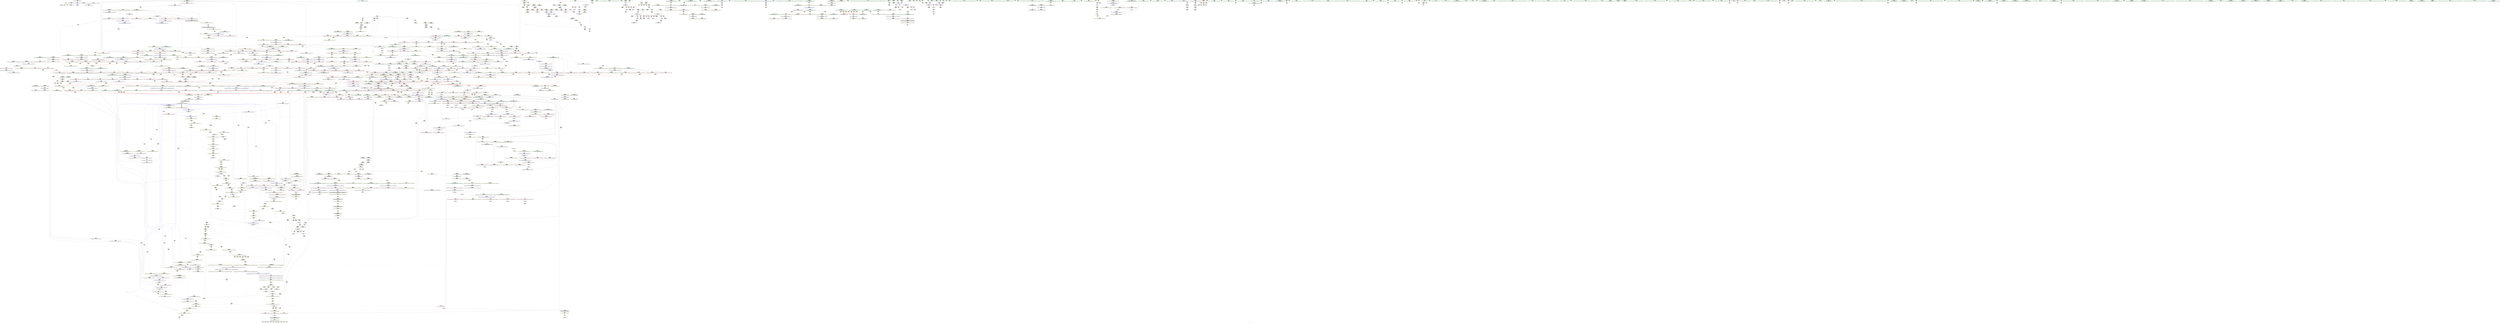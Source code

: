 digraph "SVFG" {
	label="SVFG";

	Node0x5654b37991b0 [shape=record,color=grey,label="{NodeID: 0\nNullPtr}"];
	Node0x5654b37991b0 -> Node0x5654b3b7c110[style=solid];
	Node0x5654b37991b0 -> Node0x5654b3b951e0[style=solid];
	Node0x5654b37991b0 -> Node0x5654b3b86f00[style=solid];
	Node0x5654b37991b0 -> Node0x5654b3b870a0[style=solid];
	Node0x5654b3b83d70 [shape=record,color=blue,label="{NodeID: 775\n1260\<--1270\n__i\<--\n_ZSt26__unguarded_insertion_sortIPxN9__gnu_cxx5__ops15_Iter_less_iterEEvT_S4_T0_\n}"];
	Node0x5654b3b83d70 -> Node0x5654b3bf7460[style=dashed];
	Node0x5654b3b9be10 [shape=record,color=yellow,style=double,label="{NodeID: 1550\nRETMU(238V_2)\npts\{1257 \}\nFun[_ZSt26__unguarded_insertion_sortIPxN9__gnu_cxx5__ops15_Iter_less_iterEEvT_S4_T0_]}"];
	Node0x5654b3b7a7f0 [shape=record,color=red,label="{NodeID: 443\n586\<--555\n\<--__last.addr\n_ZSt27__unguarded_partition_pivotIPxN9__gnu_cxx5__ops15_Iter_less_iterEET_S4_S4_T0_\n}"];
	Node0x5654b3b7a7f0 -> Node0x5654b3b86610[style=solid];
	Node0x5654b3bbdf30 [shape=record,color=grey,label="{NodeID: 1218\n706 = Binary(704, 705, )\n}"];
	Node0x5654b3bbdf30 -> Node0x5654b3bbe3b0[style=solid];
	Node0x5654b3b6e0c0 [shape=record,color=green,label="{NodeID: 111\n553\<--554\n__first.addr\<--__first.addr_field_insensitive\n_ZSt27__unguarded_partition_pivotIPxN9__gnu_cxx5__ops15_Iter_less_iterEET_S4_S4_T0_\n}"];
	Node0x5654b3b6e0c0 -> Node0x5654b3b7a170[style=solid];
	Node0x5654b3b6e0c0 -> Node0x5654b3b7a240[style=solid];
	Node0x5654b3b6e0c0 -> Node0x5654b3b7a310[style=solid];
	Node0x5654b3b6e0c0 -> Node0x5654b3b7a3e0[style=solid];
	Node0x5654b3b6e0c0 -> Node0x5654b3b7a4b0[style=solid];
	Node0x5654b3b6e0c0 -> Node0x5654b3b7a580[style=solid];
	Node0x5654b3b6e0c0 -> Node0x5654b3b97290[style=solid];
	Node0x5654b3ba5050 [shape=record,color=yellow,style=double,label="{NodeID: 886\nAPARM(515)\nCS[]|{<s0>38}}"];
	Node0x5654b3ba5050:s0 -> Node0x5654b3b88710[style=solid,color=red];
	Node0x5654b3c21410 [shape=record,color=yellow,style=double,label="{NodeID: 1661\nCSMU(2V_1)\npts\{10 \}\nCS[]|{<s0>74}}"];
	Node0x5654b3c21410:s0 -> Node0x5654b3c0c120[style=dashed,color=red];
	Node0x5654b3b90210 [shape=record,color=red,label="{NodeID: 554\n1053\<--1029\n\<--__a.addr\n_ZSt22__move_median_to_firstIPxN9__gnu_cxx5__ops15_Iter_less_iterEEvT_S4_S4_S4_T0_\n}"];
	Node0x5654b3b90210 -> Node0x5654b3ba7dd0[style=solid];
	Node0x5654b3c03f70 [shape=record,color=yellow,style=double,label="{NodeID: 1329\n87V_1 = ENCHI(MR_87V_0)\npts\{484 \}\nFun[_ZSt22__final_insertion_sortIPxN9__gnu_cxx5__ops15_Iter_less_iterEEvT_S4_T0_]}"];
	Node0x5654b3c03f70 -> Node0x5654b3b96f50[style=dashed];
	Node0x5654b3b73010 [shape=record,color=green,label="{NodeID: 222\n1373\<--1374\n_ZSt12__niter_baseIPxET_S1_\<--_ZSt12__niter_baseIPxET_S1__field_insensitive\n}"];
	Node0x5654b3baaa80 [shape=record,color=yellow,style=double,label="{NodeID: 997\nAPARM(1372)\nCS[]|{<s0>100}}"];
	Node0x5654b3baaa80:s0 -> Node0x5654b3bb1240[style=solid,color=red];
	Node0x5654b3b95ca0 [shape=record,color=blue,label="{NodeID: 665\n76\<--173\nh\<--\n_Z5solvev\n}"];
	Node0x5654b3b95ca0 -> Node0x5654b3b832e0[style=dashed];
	Node0x5654b3b95ca0 -> Node0x5654b3c0e4d0[style=dashed];
	Node0x5654b3c0a840 [shape=record,color=yellow,style=double,label="{NodeID: 1440\n224V_1 = ENCHI(MR_224V_0)\npts\{687 774 823 948 1195 1317 \}\nFun[_ZSt4swapIxENSt9enable_ifIXsr6__and_ISt6__not_ISt15__is_tuple_likeIT_EESt21is_move_constructibleIS3_ESt18is_move_assignableIS3_EEE5valueEvE4typeERS3_SC_]}"];
	Node0x5654b3c0a840 -> Node0x5654b3b91db0[style=dashed];
	Node0x5654b3c0a840 -> Node0x5654b3b91e80[style=dashed];
	Node0x5654b3c0a840 -> Node0x5654b3b91f50[style=dashed];
	Node0x5654b3c0a840 -> Node0x5654b3b9ea00[style=dashed];
	Node0x5654b3b80e50 [shape=record,color=purple,label="{NodeID: 333\n1344\<--1343\nincdec.ptr3\<--\n_ZSt25__unguarded_linear_insertIPxN9__gnu_cxx5__ops14_Val_less_iterEEvT_T0_\n}"];
	Node0x5654b3b80e50 -> Node0x5654b3b84660[style=solid];
	Node0x5654b3bb0ac0 [shape=record,color=yellow,style=double,label="{NodeID: 1108\nFPARM(549)\nFun[_ZSt27__unguarded_partition_pivotIPxN9__gnu_cxx5__ops15_Iter_less_iterEET_S4_S4_T0_]}"];
	Node0x5654b3bb0ac0 -> Node0x5654b3b97290[style=solid];
	Node0x5654b3b6a820 [shape=record,color=green,label="{NodeID: 1\n7\<--1\n__dso_handle\<--dummyObj\nGlob }"];
	Node0x5654b3b83e40 [shape=record,color=blue,label="{NodeID: 776\n1260\<--1282\n__i\<--incdec.ptr\n_ZSt26__unguarded_insertion_sortIPxN9__gnu_cxx5__ops15_Iter_less_iterEEvT_S4_T0_\n}"];
	Node0x5654b3b83e40 -> Node0x5654b3bf7460[style=dashed];
	Node0x5654b3b9bf20 [shape=record,color=yellow,style=double,label="{NodeID: 1551\nRETMU(2V_2)\npts\{10 \}\nFun[_ZSt26__unguarded_insertion_sortIPxN9__gnu_cxx5__ops15_Iter_less_iterEEvT_S4_T0_]|{<s0>37}}"];
	Node0x5654b3b9bf20:s0 -> Node0x5654b3c23750[style=dashed,color=blue];
	Node0x5654b3b7a8c0 [shape=record,color=red,label="{NodeID: 444\n578\<--557\n\<--__mid\n_ZSt27__unguarded_partition_pivotIPxN9__gnu_cxx5__ops15_Iter_less_iterEET_S4_S4_T0_\n}"];
	Node0x5654b3b7a8c0 -> Node0x5654b3b85d20[style=solid];
	Node0x5654b3bbe0b0 [shape=record,color=grey,label="{NodeID: 1219\n959 = Binary(958, 140, )\n}"];
	Node0x5654b3bbe0b0 -> Node0x5654b3bbe230[style=solid];
	Node0x5654b3b6e190 [shape=record,color=green,label="{NodeID: 112\n555\<--556\n__last.addr\<--__last.addr_field_insensitive\n_ZSt27__unguarded_partition_pivotIPxN9__gnu_cxx5__ops15_Iter_less_iterEET_S4_S4_T0_\n}"];
	Node0x5654b3b6e190 -> Node0x5654b3b7a650[style=solid];
	Node0x5654b3b6e190 -> Node0x5654b3b7a720[style=solid];
	Node0x5654b3b6e190 -> Node0x5654b3b7a7f0[style=solid];
	Node0x5654b3b6e190 -> Node0x5654b3b97360[style=solid];
	Node0x5654b3ba5120 [shape=record,color=yellow,style=double,label="{NodeID: 887\nAPARM(536)\nCS[]|{<s0>39}}"];
	Node0x5654b3ba5120:s0 -> Node0x5654b3bb1510[style=solid,color=red];
	Node0x5654b3c21570 [shape=record,color=yellow,style=double,label="{NodeID: 1662\nCSMU(2V_2)\npts\{10 \}\nCS[]|{<s0>75}}"];
	Node0x5654b3c21570:s0 -> Node0x5654b3c07080[style=dashed,color=red];
	Node0x5654b3b902e0 [shape=record,color=red,label="{NodeID: 555\n1062\<--1029\n\<--__a.addr\n_ZSt22__move_median_to_firstIPxN9__gnu_cxx5__ops15_Iter_less_iterEEvT_S4_S4_S4_T0_\n}"];
	Node0x5654b3b902e0 -> Node0x5654b3ba81e0[style=solid];
	Node0x5654b3c04050 [shape=record,color=yellow,style=double,label="{NodeID: 1330\n2V_1 = ENCHI(MR_2V_0)\npts\{10 \}\nFun[_Z5solvev]}"];
	Node0x5654b3c04050 -> Node0x5654b3ba08f0[style=dashed];
	Node0x5654b3b73110 [shape=record,color=green,label="{NodeID: 223\n1380\<--1381\n_ZSt22__copy_move_backward_aILb1EPxS0_ET1_T0_S2_S1_\<--_ZSt22__copy_move_backward_aILb1EPxS0_ET1_T0_S2_S1__field_insensitive\n}"];
	Node0x5654b3baab50 [shape=record,color=yellow,style=double,label="{NodeID: 998\nAPARM(1376)\nCS[]|{<s0>100}}"];
	Node0x5654b3baab50:s0 -> Node0x5654b3bb1330[style=solid,color=red];
	Node0x5654b3b95d70 [shape=record,color=blue,label="{NodeID: 666\n186\<--184\n__first.addr\<--__first\n_ZSt4sortIPxEvT_S1_\n}"];
	Node0x5654b3b95d70 -> Node0x5654b3b836f0[style=dashed];
	Node0x5654b3b95d70 -> Node0x5654b3b9d8c0[style=dashed];
	Node0x5654b3c0a9e0 [shape=record,color=yellow,style=double,label="{NodeID: 1441\n2V_1 = ENCHI(MR_2V_0)\npts\{10 \}\nFun[_ZSt11__push_heapIPxlxN9__gnu_cxx5__ops14_Iter_less_valEEvT_T0_S5_T1_RT2_]}"];
	Node0x5654b3c0a9e0 -> Node0x5654b3bf6a60[style=dashed];
	Node0x5654b3b80f20 [shape=record,color=purple,label="{NodeID: 334\n1496\<--1450\noffset_0\<--\n}"];
	Node0x5654b3b80f20 -> Node0x5654b3b85290[style=solid];
	Node0x5654b3bb0bb0 [shape=record,color=yellow,style=double,label="{NodeID: 1109\nFPARM(550)\nFun[_ZSt27__unguarded_partition_pivotIPxN9__gnu_cxx5__ops15_Iter_less_iterEET_S4_S4_T0_]}"];
	Node0x5654b3bb0bb0 -> Node0x5654b3b97360[style=solid];
	Node0x5654b3b6a8b0 [shape=record,color=green,label="{NodeID: 2\n11\<--1\n_ZSt3cin\<--dummyObj\nGlob }"];
	Node0x5654b3b83f10 [shape=record,color=blue,label="{NodeID: 777\n1290\<--1287\n__first.addr\<--__first\n_ZSt13move_backwardIPxS0_ET0_T_S2_S1_\n}"];
	Node0x5654b3b83f10 -> Node0x5654b3b93130[style=dashed];
	Node0x5654b3b83f10 -> Node0x5654b3c10be0[style=dashed];
	Node0x5654b3b9c000 [shape=record,color=yellow,style=double,label="{NodeID: 1552\nRETMU(240V_2)\npts\{1259 \}\nFun[_ZSt26__unguarded_insertion_sortIPxN9__gnu_cxx5__ops15_Iter_less_iterEEvT_S4_T0_]}"];
	Node0x5654b3b7a990 [shape=record,color=red,label="{NodeID: 445\n609\<--598\n\<--__first.addr\n_ZSt13__heap_selectIPxN9__gnu_cxx5__ops15_Iter_less_iterEEvT_S4_S4_T0_\n}"];
	Node0x5654b3b7a990 -> Node0x5654b3ba5a10[style=solid];
	Node0x5654b3bbe230 [shape=record,color=grey,label="{NodeID: 1220\n960 = Binary(959, 386, )\n}"];
	Node0x5654b3bbe230 -> Node0x5654b3b99a60[style=solid];
	Node0x5654b3b6e260 [shape=record,color=green,label="{NodeID: 113\n557\<--558\n__mid\<--__mid_field_insensitive\n_ZSt27__unguarded_partition_pivotIPxN9__gnu_cxx5__ops15_Iter_less_iterEET_S4_S4_T0_\n}"];
	Node0x5654b3b6e260 -> Node0x5654b3b7a8c0[style=solid];
	Node0x5654b3b6e260 -> Node0x5654b3b97430[style=solid];
	Node0x5654b3ba51f0 [shape=record,color=yellow,style=double,label="{NodeID: 888\nAPARM(537)\nCS[]|{<s0>39}}"];
	Node0x5654b3ba51f0:s0 -> Node0x5654b3bb1e10[style=solid,color=red];
	Node0x5654b3c216d0 [shape=record,color=yellow,style=double,label="{NodeID: 1663\nCSMU(2V_2)\npts\{10 \}\nCS[]|{<s0>76}}"];
	Node0x5654b3c216d0:s0 -> Node0x5654b3c07080[style=dashed,color=red];
	Node0x5654b3b903b0 [shape=record,color=red,label="{NodeID: 556\n1067\<--1029\n\<--__a.addr\n_ZSt22__move_median_to_firstIPxN9__gnu_cxx5__ops15_Iter_less_iterEEvT_S4_S4_S4_T0_\n}"];
	Node0x5654b3b903b0 -> Node0x5654b3ba8380[style=solid];
	Node0x5654b3c04160 [shape=record,color=yellow,style=double,label="{NodeID: 1331\n4V_1 = ENCHI(MR_4V_0)\npts\{67 \}\nFun[_Z5solvev]}"];
	Node0x5654b3c04160 -> Node0x5654b3b821d0[style=dashed];
	Node0x5654b3c04160 -> Node0x5654b3b822a0[style=dashed];
	Node0x5654b3c04160 -> Node0x5654b3b82370[style=dashed];
	Node0x5654b3c04160 -> Node0x5654b3c0e070[style=dashed];
	Node0x5654b3b73210 [shape=record,color=green,label="{NodeID: 224\n1385\<--1386\n__it.addr\<--__it.addr_field_insensitive\n_ZSt12__miter_baseIPxET_S1_\n}"];
	Node0x5654b3b73210 -> Node0x5654b3b93fd0[style=solid];
	Node0x5654b3b73210 -> Node0x5654b3b84a70[style=solid];
	Node0x5654b3baac20 [shape=record,color=yellow,style=double,label="{NodeID: 999\nAPARM(1378)\nCS[]|{<s0>100}}"];
	Node0x5654b3baac20:s0 -> Node0x5654b3bb1420[style=solid,color=red];
	Node0x5654b3b95e40 [shape=record,color=blue,label="{NodeID: 667\n188\<--185\n__last.addr\<--__last\n_ZSt4sortIPxEvT_S1_\n}"];
	Node0x5654b3b95e40 -> Node0x5654b3b77800[style=dashed];
	Node0x5654b3b95e40 -> Node0x5654b3b9d7e0[style=dashed];
	Node0x5654b3c0aaf0 [shape=record,color=yellow,style=double,label="{NodeID: 1442\n174V_1 = ENCHI(MR_174V_0)\npts\{942 \}\nFun[_ZSt11__push_heapIPxlxN9__gnu_cxx5__ops14_Iter_less_valEEvT_T0_S5_T1_RT2_]}"];
	Node0x5654b3c0aaf0 -> Node0x5654b3b99650[style=dashed];
	Node0x5654b3b80ff0 [shape=record,color=purple,label="{NodeID: 335\n1497\<--1452\noffset_0\<--\n}"];
	Node0x5654b3b80ff0 -> Node0x5654b3b94f40[style=solid];
	Node0x5654b3bb0ca0 [shape=record,color=yellow,style=double,label="{NodeID: 1110\nFPARM(1001)\nFun[_ZNK9__gnu_cxx5__ops14_Iter_less_valclIPxxEEbT_RT0_]}"];
	Node0x5654b3bb0ca0 -> Node0x5654b3b99e70[style=solid];
	Node0x5654b3b6ab60 [shape=record,color=green,label="{NodeID: 3\n14\<--1\n_ZSt4cout\<--dummyObj\nGlob }"];
	Node0x5654b3b83fe0 [shape=record,color=blue,label="{NodeID: 778\n1292\<--1288\n__last.addr\<--__last\n_ZSt13move_backwardIPxS0_ET0_T_S2_S1_\n}"];
	Node0x5654b3b83fe0 -> Node0x5654b3b93200[style=dashed];
	Node0x5654b3b83fe0 -> Node0x5654b3c10cc0[style=dashed];
	Node0x5654b3b9c0e0 [shape=record,color=yellow,style=double,label="{NodeID: 1553\nRETMU(242V_3)\npts\{1261 \}\nFun[_ZSt26__unguarded_insertion_sortIPxN9__gnu_cxx5__ops15_Iter_less_iterEEvT_S4_T0_]}"];
	Node0x5654b3b7aa60 [shape=record,color=red,label="{NodeID: 446\n622\<--598\n\<--__first.addr\n_ZSt13__heap_selectIPxN9__gnu_cxx5__ops15_Iter_less_iterEEvT_S4_S4_T0_\n}"];
	Node0x5654b3b7aa60 -> Node0x5654b3ba5e20[style=solid];
	Node0x5654b3bbe3b0 [shape=record,color=grey,label="{NodeID: 1221\n707 = Binary(706, 381, )\n}"];
	Node0x5654b3bbe3b0 -> Node0x5654b3b97ec0[style=solid];
	Node0x5654b3b736b0 [shape=record,color=green,label="{NodeID: 114\n559\<--560\nagg.tmp\<--agg.tmp_field_insensitive\n_ZSt27__unguarded_partition_pivotIPxN9__gnu_cxx5__ops15_Iter_less_iterEET_S4_S4_T0_\n}"];
	Node0x5654b3ba52c0 [shape=record,color=yellow,style=double,label="{NodeID: 889\nAPARM(538)\nCS[]|{<s0>39}}"];
	Node0x5654b3ba52c0:s0 -> Node0x5654b3bb1f00[style=solid,color=red];
	Node0x5654b3c21830 [shape=record,color=yellow,style=double,label="{NodeID: 1664\nCSMU(2V_2)\npts\{10 \}\nCS[]|{<s0>77}}"];
	Node0x5654b3c21830:s0 -> Node0x5654b3c0c120[style=dashed,color=red];
	Node0x5654b3b90480 [shape=record,color=red,label="{NodeID: 557\n1072\<--1029\n\<--__a.addr\n_ZSt22__move_median_to_firstIPxN9__gnu_cxx5__ops15_Iter_less_iterEEvT_S4_S4_S4_T0_\n}"];
	Node0x5654b3b90480 -> Node0x5654b3ba85f0[style=solid];
	Node0x5654b3c04240 [shape=record,color=yellow,style=double,label="{NodeID: 1332\n6V_1 = ENCHI(MR_6V_0)\npts\{69 \}\nFun[_Z5solvev]}"];
	Node0x5654b3c04240 -> Node0x5654b3bf3860[style=dashed];
	Node0x5654b3b732e0 [shape=record,color=green,label="{NodeID: 225\n1394\<--1395\n__first.addr\<--__first.addr_field_insensitive\n_ZSt22__copy_move_backward_aILb1EPxS0_ET1_T0_S2_S1_\n}"];
	Node0x5654b3b732e0 -> Node0x5654b3b940a0[style=solid];
	Node0x5654b3b732e0 -> Node0x5654b3b84b40[style=solid];
	Node0x5654b3baacf0 [shape=record,color=yellow,style=double,label="{NodeID: 1000\nAPARM(1407)\nCS[]|{<s0>101}}"];
	Node0x5654b3baacf0:s0 -> Node0x5654b3bae420[style=solid,color=red];
	Node0x5654b3b95f10 [shape=record,color=blue,label="{NodeID: 668\n210\<--206\n__a.addr\<--__a\n_ZSt3maxIxERKT_S2_S2_\n}"];
	Node0x5654b3b95f10 -> Node0x5654b3b779a0[style=dashed];
	Node0x5654b3b95f10 -> Node0x5654b3b77a70[style=dashed];
	Node0x5654b3b95f10 -> Node0x5654b3c10800[style=dashed];
	Node0x5654b3c0abd0 [shape=record,color=yellow,style=double,label="{NodeID: 1443\n176V_1 = ENCHI(MR_176V_0)\npts\{944 \}\nFun[_ZSt11__push_heapIPxlxN9__gnu_cxx5__ops14_Iter_less_valEEvT_T0_S5_T1_RT2_]}"];
	Node0x5654b3c0abd0 -> Node0x5654b3b99720[style=dashed];
	Node0x5654b3b810c0 [shape=record,color=purple,label="{NodeID: 336\n104\<--8\nadd.ptr\<--ar\n_Z5solvev\n}"];
	Node0x5654b3b810c0 -> Node0x5654b3b86880[style=solid];
	Node0x5654b3bb0d90 [shape=record,color=yellow,style=double,label="{NodeID: 1111\nFPARM(1002)\nFun[_ZNK9__gnu_cxx5__ops14_Iter_less_valclIPxxEEbT_RT0_]}"];
	Node0x5654b3bb0d90 -> Node0x5654b3b99f40[style=solid];
	Node0x5654b3b6abf0 [shape=record,color=green,label="{NodeID: 4\n17\<--1\n.str\<--dummyObj\nGlob }"];
	Node0x5654b3b840b0 [shape=record,color=blue,label="{NodeID: 779\n1294\<--1289\n__result.addr\<--__result\n_ZSt13move_backwardIPxS0_ET0_T_S2_S1_\n}"];
	Node0x5654b3b840b0 -> Node0x5654b3b932d0[style=dashed];
	Node0x5654b3b840b0 -> Node0x5654b3b9b050[style=dashed];
	Node0x5654b3b9c1c0 [shape=record,color=yellow,style=double,label="{NodeID: 1554\nRETMU(2V_3)\npts\{10 \}\nFun[_ZSt27__unguarded_partition_pivotIPxN9__gnu_cxx5__ops15_Iter_less_iterEET_S4_S4_T0_]|{<s0>33}}"];
	Node0x5654b3b9c1c0:s0 -> Node0x5654b3c23330[style=dashed,color=blue];
	Node0x5654b3b7ab30 [shape=record,color=red,label="{NodeID: 447\n627\<--598\n\<--__first.addr\n_ZSt13__heap_selectIPxN9__gnu_cxx5__ops15_Iter_less_iterEEvT_S4_S4_T0_\n}"];
	Node0x5654b3b7ab30 -> Node0x5654b3ba5ef0[style=solid];
	Node0x5654b3bbe530 [shape=record,color=grey,label="{NodeID: 1222\n711 = Binary(710, 386, )\n}"];
	Node0x5654b3bbe530 -> Node0x5654b3b97f90[style=solid];
	Node0x5654b3b73740 [shape=record,color=green,label="{NodeID: 115\n561\<--562\nagg.tmp4\<--agg.tmp4_field_insensitive\n_ZSt27__unguarded_partition_pivotIPxN9__gnu_cxx5__ops15_Iter_less_iterEET_S4_S4_T0_\n}"];
	Node0x5654b3ba5390 [shape=record,color=yellow,style=double,label="{NodeID: 890\nAPARM(542)\nCS[]|{<s0>40}}"];
	Node0x5654b3ba5390:s0 -> Node0x5654b3b89400[style=solid,color=red];
	Node0x5654b3c21990 [shape=record,color=yellow,style=double,label="{NodeID: 1665\nCSMU(2V_1)\npts\{10 \}\nCS[]|{<s0>78}}"];
	Node0x5654b3c21990:s0 -> Node0x5654b3c0a490[style=dashed,color=red];
	Node0x5654b3b90550 [shape=record,color=red,label="{NodeID: 558\n1040\<--1031\n\<--__b.addr\n_ZSt22__move_median_to_firstIPxN9__gnu_cxx5__ops15_Iter_less_iterEEvT_S4_S4_S4_T0_\n}"];
	Node0x5654b3b90550 -> Node0x5654b3ba7820[style=solid];
	Node0x5654b3c04320 [shape=record,color=yellow,style=double,label="{NodeID: 1333\n8V_1 = ENCHI(MR_8V_0)\npts\{71 \}\nFun[_Z5solvev]}"];
	Node0x5654b3c04320 -> Node0x5654b3b952e0[style=dashed];
	Node0x5654b3b733b0 [shape=record,color=green,label="{NodeID: 226\n1396\<--1397\n__last.addr\<--__last.addr_field_insensitive\n_ZSt22__copy_move_backward_aILb1EPxS0_ET1_T0_S2_S1_\n}"];
	Node0x5654b3b733b0 -> Node0x5654b3b94170[style=solid];
	Node0x5654b3b733b0 -> Node0x5654b3b84c10[style=solid];
	Node0x5654b3baadc0 [shape=record,color=yellow,style=double,label="{NodeID: 1001\nAPARM(1408)\nCS[]|{<s0>101}}"];
	Node0x5654b3baadc0:s0 -> Node0x5654b3bae510[style=solid,color=red];
	Node0x5654b3b95fe0 [shape=record,color=blue,label="{NodeID: 669\n212\<--207\n__b.addr\<--__b\n_ZSt3maxIxERKT_S2_S2_\n}"];
	Node0x5654b3b95fe0 -> Node0x5654b3b77b40[style=dashed];
	Node0x5654b3b95fe0 -> Node0x5654b3b77c10[style=dashed];
	Node0x5654b3b95fe0 -> Node0x5654b3c108e0[style=dashed];
	Node0x5654b3c0acb0 [shape=record,color=yellow,style=double,label="{NodeID: 1444\n178V_1 = ENCHI(MR_178V_0)\npts\{946 \}\nFun[_ZSt11__push_heapIPxlxN9__gnu_cxx5__ops14_Iter_less_valEEvT_T0_S5_T1_RT2_]}"];
	Node0x5654b3c0acb0 -> Node0x5654b3b997f0[style=dashed];
	Node0x5654b3b81190 [shape=record,color=purple,label="{NodeID: 337\n251\<--12\nadd.ptr\<--\nmain\n}"];
	Node0x5654b3b81190 -> Node0x5654b3b7ce60[style=solid];
	Node0x5654b3bb0e80 [shape=record,color=yellow,style=double,label="{NodeID: 1112\nFPARM(1003)\nFun[_ZNK9__gnu_cxx5__ops14_Iter_less_valclIPxxEEbT_RT0_]}"];
	Node0x5654b3bb0e80 -> Node0x5654b3b9a010[style=solid];
	Node0x5654b3b6ac80 [shape=record,color=green,label="{NodeID: 5\n19\<--1\n.str.1\<--dummyObj\nGlob }"];
	Node0x5654b3b84180 [shape=record,color=blue,label="{NodeID: 780\n1314\<--1311\n__last.addr\<--__last\n_ZSt25__unguarded_linear_insertIPxN9__gnu_cxx5__ops14_Val_less_iterEEvT_T0_\n}"];
	Node0x5654b3b84180 -> Node0x5654b3b933a0[style=dashed];
	Node0x5654b3b84180 -> Node0x5654b3b93470[style=dashed];
	Node0x5654b3b84180 -> Node0x5654b3c00180[style=dashed];
	Node0x5654b3b9c2d0 [shape=record,color=yellow,style=double,label="{NodeID: 1555\nRETMU(97V_2)\npts\{554 \}\nFun[_ZSt27__unguarded_partition_pivotIPxN9__gnu_cxx5__ops15_Iter_less_iterEET_S4_S4_T0_]}"];
	Node0x5654b3b7ac00 [shape=record,color=red,label="{NodeID: 448\n610\<--600\n\<--__middle.addr\n_ZSt13__heap_selectIPxN9__gnu_cxx5__ops15_Iter_less_iterEEvT_S4_S4_T0_\n}"];
	Node0x5654b3b7ac00 -> Node0x5654b3ba5ae0[style=solid];
	Node0x5654b3bbe6b0 [shape=record,color=grey,label="{NodeID: 1223\n710 = Binary(709, 386, )\n}"];
	Node0x5654b3bbe6b0 -> Node0x5654b3bbe530[style=solid];
	Node0x5654b3b737d0 [shape=record,color=green,label="{NodeID: 116\n582\<--583\n_ZSt22__move_median_to_firstIPxN9__gnu_cxx5__ops15_Iter_less_iterEEvT_S4_S4_S4_T0_\<--_ZSt22__move_median_to_firstIPxN9__gnu_cxx5__ops15_Iter_less_iterEEvT_S4_S4_S4_T0__field_insensitive\n}"];
	Node0x5654b3ba5460 [shape=record,color=yellow,style=double,label="{NodeID: 891\nAPARM(543)\nCS[]|{<s0>40}}"];
	Node0x5654b3ba5460:s0 -> Node0x5654b3b894c0[style=solid,color=red];
	Node0x5654b3c21af0 [shape=record,color=yellow,style=double,label="{NodeID: 1666\nCSMU(2V_3)\npts\{10 \}\nCS[]|{<s0>82}}"];
	Node0x5654b3c21af0:s0 -> Node0x5654b3c07080[style=dashed,color=red];
	Node0x5654b3b90620 [shape=record,color=red,label="{NodeID: 559\n1043\<--1031\n\<--__b.addr\n_ZSt22__move_median_to_firstIPxN9__gnu_cxx5__ops15_Iter_less_iterEEvT_S4_S4_S4_T0_\n}"];
	Node0x5654b3b90620 -> Node0x5654b3ba79c0[style=solid];
	Node0x5654b3c04400 [shape=record,color=yellow,style=double,label="{NodeID: 1334\n10V_1 = ENCHI(MR_10V_0)\npts\{73 \}\nFun[_Z5solvev]}"];
	Node0x5654b3c04400 -> Node0x5654b3b95480[style=dashed];
	Node0x5654b3b73480 [shape=record,color=green,label="{NodeID: 227\n1398\<--1399\n__result.addr\<--__result.addr_field_insensitive\n_ZSt22__copy_move_backward_aILb1EPxS0_ET1_T0_S2_S1_\n}"];
	Node0x5654b3b73480 -> Node0x5654b3b94240[style=solid];
	Node0x5654b3b73480 -> Node0x5654b3b84ce0[style=solid];
	Node0x5654b3baae90 [shape=record,color=yellow,style=double,label="{NodeID: 1002\nAPARM(1409)\nCS[]|{<s0>101}}"];
	Node0x5654b3baae90:s0 -> Node0x5654b3bae600[style=solid,color=red];
	Node0x5654b3b960b0 [shape=record,color=blue,label="{NodeID: 670\n208\<--222\nretval\<--\n_ZSt3maxIxERKT_S2_S2_\n}"];
	Node0x5654b3b960b0 -> Node0x5654b3beca30[style=dashed];
	Node0x5654b3c0ad90 [shape=record,color=yellow,style=double,label="{NodeID: 1445\n180V_1 = ENCHI(MR_180V_0)\npts\{948 \}\nFun[_ZSt11__push_heapIPxlxN9__gnu_cxx5__ops14_Iter_less_valEEvT_T0_S5_T1_RT2_]}"];
	Node0x5654b3c0ad90 -> Node0x5654b3b998c0[style=dashed];
	Node0x5654b3b81260 [shape=record,color=purple,label="{NodeID: 338\n260\<--15\nadd.ptr4\<--\nmain\n}"];
	Node0x5654b3b81260 -> Node0x5654b3b7d000[style=solid];
	Node0x5654b3bb0f70 [shape=record,color=yellow,style=double,label="{NodeID: 1113\nFPARM(1359)\nFun[_ZSt23__copy_move_backward_a2ILb1EPxS0_ET1_T0_S2_S1_]}"];
	Node0x5654b3bb0f70 -> Node0x5654b3b84800[style=solid];
	Node0x5654b3b6ad10 [shape=record,color=green,label="{NodeID: 6\n21\<--1\nstdin\<--dummyObj\nGlob }"];
	Node0x5654b3b84250 [shape=record,color=blue,label="{NodeID: 781\n1316\<--1323\n__val\<--\n_ZSt25__unguarded_linear_insertIPxN9__gnu_cxx5__ops14_Val_less_iterEEvT_T0_\n}"];
	Node0x5654b3b84250 -> Node0x5654b3b93bc0[style=dashed];
	Node0x5654b3b84250 -> Node0x5654b3b93c90[style=dashed];
	Node0x5654b3b84250 -> Node0x5654b3c0f0c0[style=dashed];
	Node0x5654b3b84250 -> Node0x5654b3c22330[style=dashed];
	Node0x5654b3b9c3b0 [shape=record,color=yellow,style=double,label="{NodeID: 1556\nRETMU(99V_2)\npts\{556 \}\nFun[_ZSt27__unguarded_partition_pivotIPxN9__gnu_cxx5__ops15_Iter_less_iterEET_S4_S4_T0_]}"];
	Node0x5654b3b7acd0 [shape=record,color=red,label="{NodeID: 449\n614\<--600\n\<--__middle.addr\n_ZSt13__heap_selectIPxN9__gnu_cxx5__ops15_Iter_less_iterEEvT_S4_S4_T0_\n}"];
	Node0x5654b3b7acd0 -> Node0x5654b3b97770[style=solid];
	Node0x5654b3bbe830 [shape=record,color=grey,label="{NodeID: 1224\n697 = Binary(695, 696, )\n}"];
	Node0x5654b3bbe830 -> Node0x5654b3bbe9b0[style=solid];
	Node0x5654b3b738d0 [shape=record,color=green,label="{NodeID: 117\n589\<--590\n_ZSt21__unguarded_partitionIPxN9__gnu_cxx5__ops15_Iter_less_iterEET_S4_S4_S4_T0_\<--_ZSt21__unguarded_partitionIPxN9__gnu_cxx5__ops15_Iter_less_iterEET_S4_S4_S4_T0__field_insensitive\n}"];
	Node0x5654b3ba5530 [shape=record,color=yellow,style=double,label="{NodeID: 892\nAPARM(523)\nCS[]|{<s0>40}}"];
	Node0x5654b3ba5530:s0 -> Node0x5654b3b89580[style=solid,color=red];
	Node0x5654b3c21c50 [shape=record,color=yellow,style=double,label="{NodeID: 1667\nCSMU(2V_3)\npts\{10 \}\nCS[]|{<s0>84}}"];
	Node0x5654b3c21c50:s0 -> Node0x5654b3c06bc0[style=dashed,color=red];
	Node0x5654b3b906f0 [shape=record,color=red,label="{NodeID: 560\n1048\<--1031\n\<--__b.addr\n_ZSt22__move_median_to_firstIPxN9__gnu_cxx5__ops15_Iter_less_iterEEvT_S4_S4_S4_T0_\n}"];
	Node0x5654b3b906f0 -> Node0x5654b3ba7c30[style=solid];
	Node0x5654b3c044e0 [shape=record,color=yellow,style=double,label="{NodeID: 1335\n12V_1 = ENCHI(MR_12V_0)\npts\{75 \}\nFun[_Z5solvev]}"];
	Node0x5654b3c044e0 -> Node0x5654b3b95550[style=dashed];
	Node0x5654b3b73550 [shape=record,color=green,label="{NodeID: 228\n1400\<--1401\n__simple\<--__simple_field_insensitive\n_ZSt22__copy_move_backward_aILb1EPxS0_ET1_T0_S2_S1_\n}"];
	Node0x5654b3b73550 -> Node0x5654b3b84db0[style=solid];
	Node0x5654b3baaf60 [shape=record,color=yellow,style=double,label="{NodeID: 1003\nAPARM(1450)\nCS[]}"];
	Node0x5654b3b96180 [shape=record,color=blue,label="{NodeID: 671\n208\<--225\nretval\<--\n_ZSt3maxIxERKT_S2_S2_\n}"];
	Node0x5654b3b96180 -> Node0x5654b3beca30[style=dashed];
	Node0x5654b3c0ae70 [shape=record,color=yellow,style=double,label="{NodeID: 1446\n182V_1 = ENCHI(MR_182V_0)\npts\{950 \}\nFun[_ZSt11__push_heapIPxlxN9__gnu_cxx5__ops14_Iter_less_valEEvT_T0_S5_T1_RT2_]}"];
	Node0x5654b3c0ae70 -> Node0x5654b3b99990[style=dashed];
	Node0x5654b3b81330 [shape=record,color=purple,label="{NodeID: 339\n573\<--565\nadd.ptr\<--\n_ZSt27__unguarded_partition_pivotIPxN9__gnu_cxx5__ops15_Iter_less_iterEET_S4_S4_T0_\n}"];
	Node0x5654b3b81330 -> Node0x5654b3b97430[style=solid];
	Node0x5654b3bb1060 [shape=record,color=yellow,style=double,label="{NodeID: 1114\nFPARM(1360)\nFun[_ZSt23__copy_move_backward_a2ILb1EPxS0_ET1_T0_S2_S1_]}"];
	Node0x5654b3bb1060 -> Node0x5654b3b848d0[style=solid];
	Node0x5654b3b6b550 [shape=record,color=green,label="{NodeID: 7\n22\<--1\n.str.2\<--dummyObj\nGlob }"];
	Node0x5654b3b84320 [shape=record,color=blue,label="{NodeID: 782\n1318\<--1325\n__next\<--\n_ZSt25__unguarded_linear_insertIPxN9__gnu_cxx5__ops14_Val_less_iterEEvT_T0_\n}"];
	Node0x5654b3b84320 -> Node0x5654b3b936e0[style=dashed];
	Node0x5654b3b84320 -> Node0x5654b3b843f0[style=dashed];
	Node0x5654b3b9c490 [shape=record,color=yellow,style=double,label="{NodeID: 1557\nRETMU(101V_2)\npts\{558 \}\nFun[_ZSt27__unguarded_partition_pivotIPxN9__gnu_cxx5__ops15_Iter_less_iterEET_S4_S4_T0_]}"];
	Node0x5654b3b7ada0 [shape=record,color=red,label="{NodeID: 450\n628\<--600\n\<--__middle.addr\n_ZSt13__heap_selectIPxN9__gnu_cxx5__ops15_Iter_less_iterEEvT_S4_S4_T0_\n}"];
	Node0x5654b3b7ada0 -> Node0x5654b3ba5fc0[style=solid];
	Node0x5654b3bbe9b0 [shape=record,color=grey,label="{NodeID: 1225\n698 = Binary(697, 381, )\n}"];
	Node0x5654b3bbe9b0 -> Node0x5654b3bc1230[style=solid];
	Node0x5654b3b739d0 [shape=record,color=green,label="{NodeID: 118\n596\<--597\n__comp\<--__comp_field_insensitive\n_ZSt13__heap_selectIPxN9__gnu_cxx5__ops15_Iter_less_iterEEvT_S4_S4_T0_\n}"];
	Node0x5654b3b739d0 -> Node0x5654b3ba5bb0[style=solid];
	Node0x5654b3b739d0 -> Node0x5654b3ba5c80[style=solid];
	Node0x5654b3b739d0 -> Node0x5654b3ba6160[style=solid];
	Node0x5654b3ba5600 [shape=record,color=yellow,style=double,label="{NodeID: 893\nAPARM(967)\nCS[]|{<s0>61}}"];
	Node0x5654b3ba5600:s0 -> Node0x5654b3bb0ca0[style=solid,color=red];
	Node0x5654b3c21db0 [shape=record,color=yellow,style=double,label="{NodeID: 1668\nCSMU(2V_3)\npts\{10 \}\nCS[]|{<s0>87}}"];
	Node0x5654b3c21db0:s0 -> Node0x5654b3c04fc0[style=dashed,color=red];
	Node0x5654b3b907c0 [shape=record,color=red,label="{NodeID: 561\n1075\<--1031\n\<--__b.addr\n_ZSt22__move_median_to_firstIPxN9__gnu_cxx5__ops15_Iter_less_iterEEvT_S4_S4_S4_T0_\n}"];
	Node0x5654b3b907c0 -> Node0x5654b3ba8790[style=solid];
	Node0x5654b3c045c0 [shape=record,color=yellow,style=double,label="{NodeID: 1336\n14V_1 = ENCHI(MR_14V_0)\npts\{77 \}\nFun[_Z5solvev]}"];
	Node0x5654b3c045c0 -> Node0x5654b3b95620[style=dashed];
	Node0x5654b3b73620 [shape=record,color=green,label="{NodeID: 229\n1411\<--1412\n_ZNSt20__copy_move_backwardILb1ELb1ESt26random_access_iterator_tagE13__copy_move_bIxEEPT_PKS3_S6_S4_\<--_ZNSt20__copy_move_backwardILb1ELb1ESt26random_access_iterator_tagE13__copy_move_bIxEEPT_PKS3_S6_S4__field_insensitive\n}"];
	Node0x5654b3bab030 [shape=record,color=yellow,style=double,label="{NodeID: 1004\nAPARM(1452)\nCS[]}"];
	Node0x5654b3b96250 [shape=record,color=blue,label="{NodeID: 672\n236\<--85\nretval\<--\nmain\n}"];
	Node0x5654b3b96250 -> Node0x5654b3c0d830[style=dashed];
	Node0x5654b3c0af50 [shape=record,color=yellow,style=double,label="{NodeID: 1447\n184V_1 = ENCHI(MR_184V_0)\npts\{952 \}\nFun[_ZSt11__push_heapIPxlxN9__gnu_cxx5__ops14_Iter_less_valEEvT_T0_S5_T1_RT2_]}"];
	Node0x5654b3c0af50 -> Node0x5654b3b99a60[style=dashed];
	Node0x5654b3b81400 [shape=record,color=purple,label="{NodeID: 340\n716\<--714\nadd.ptr\<--\n_ZSt11__make_heapIPxN9__gnu_cxx5__ops15_Iter_less_iterEEvT_S4_RT0_\n}"];
	Node0x5654b3b81400 -> Node0x5654b3ba6570[style=solid];
	Node0x5654b3bb1150 [shape=record,color=yellow,style=double,label="{NodeID: 1115\nFPARM(1361)\nFun[_ZSt23__copy_move_backward_a2ILb1EPxS0_ET1_T0_S2_S1_]}"];
	Node0x5654b3bb1150 -> Node0x5654b3b849a0[style=solid];
	Node0x5654b3b6b5e0 [shape=record,color=green,label="{NodeID: 8\n24\<--1\n.str.3\<--dummyObj\nGlob }"];
	Node0x5654b3b843f0 [shape=record,color=blue,label="{NodeID: 783\n1318\<--1328\n__next\<--incdec.ptr\n_ZSt25__unguarded_linear_insertIPxN9__gnu_cxx5__ops14_Val_less_iterEEvT_T0_\n}"];
	Node0x5654b3b843f0 -> Node0x5654b3c00680[style=dashed];
	Node0x5654b3b9c570 [shape=record,color=yellow,style=double,label="{NodeID: 1558\nRETMU(2V_1)\npts\{10 \}\nFun[_ZNK9__gnu_cxx5__ops14_Iter_less_valclIPxxEEbT_RT0_]}"];
	Node0x5654b3b7ae70 [shape=record,color=red,label="{NodeID: 451\n618\<--602\n\<--__last.addr\n_ZSt13__heap_selectIPxN9__gnu_cxx5__ops15_Iter_less_iterEEvT_S4_S4_T0_\n}"];
	Node0x5654b3b7ae70 -> Node0x5654b3bbf8b0[style=solid];
	Node0x5654b3bbeb30 [shape=record,color=grey,label="{NodeID: 1226\n660 = cmp(659, 140, )\n}"];
	Node0x5654b3b73aa0 [shape=record,color=green,label="{NodeID: 119\n598\<--599\n__first.addr\<--__first.addr_field_insensitive\n_ZSt13__heap_selectIPxN9__gnu_cxx5__ops15_Iter_less_iterEEvT_S4_S4_T0_\n}"];
	Node0x5654b3b73aa0 -> Node0x5654b3b7a990[style=solid];
	Node0x5654b3b73aa0 -> Node0x5654b3b7aa60[style=solid];
	Node0x5654b3b73aa0 -> Node0x5654b3b7ab30[style=solid];
	Node0x5654b3b73aa0 -> Node0x5654b3b97500[style=solid];
	Node0x5654b3ba56d0 [shape=record,color=yellow,style=double,label="{NodeID: 894\nAPARM(970)\nCS[]|{<s0>61}}"];
	Node0x5654b3ba56d0:s0 -> Node0x5654b3bb0d90[style=solid,color=red];
	Node0x5654b3c21f10 [shape=record,color=yellow,style=double,label="{NodeID: 1669\nCSMU(2V_2)\npts\{10 \}\nCS[]|{<s0>89}}"];
	Node0x5654b3c21f10:s0 -> Node0x5654b3c04fc0[style=dashed,color=red];
	Node0x5654b3b90890 [shape=record,color=red,label="{NodeID: 562\n1084\<--1031\n\<--__b.addr\n_ZSt22__move_median_to_firstIPxN9__gnu_cxx5__ops15_Iter_less_iterEEvT_S4_S4_S4_T0_\n}"];
	Node0x5654b3b90890 -> Node0x5654b3ba8ba0[style=solid];
	Node0x5654b3c046a0 [shape=record,color=yellow,style=double,label="{NodeID: 1337\n16V_1 = ENCHI(MR_16V_0)\npts\{79 \}\nFun[_Z5solvev]}"];
	Node0x5654b3c046a0 -> Node0x5654b3b95bd0[style=dashed];
	Node0x5654b3b7b890 [shape=record,color=green,label="{NodeID: 230\n1416\<--1417\n__it.addr\<--__it.addr_field_insensitive\n_ZSt12__niter_baseIPxET_S1_\n}"];
	Node0x5654b3b7b890 -> Node0x5654b3b94310[style=solid];
	Node0x5654b3b7b890 -> Node0x5654b3b84e80[style=solid];
	Node0x5654b3bab100 [shape=record,color=yellow,style=double,label="{NodeID: 1005\nAPARM(1454)\nCS[]}"];
	Node0x5654b3b96320 [shape=record,color=blue,label="{NodeID: 673\n238\<--99\nTC\<--\nmain\n}"];
	Node0x5654b3b96320 -> Node0x5654b3b77e80[style=dashed];
	Node0x5654b3b96320 -> Node0x5654b3c0d910[style=dashed];
	Node0x5654b3c0b030 [shape=record,color=yellow,style=double,label="{NodeID: 1448\n186V_1 = ENCHI(MR_186V_0)\npts\{687 774 823 1163 1195 1317 \}\nFun[_ZSt11__push_heapIPxlxN9__gnu_cxx5__ops14_Iter_less_valEEvT_T0_S5_T1_RT2_]}"];
	Node0x5654b3c0b030 -> Node0x5654b3b8f6b0[style=dashed];
	Node0x5654b3c0b030 -> Node0x5654b3b8f780[style=dashed];
	Node0x5654b3c0b030 -> Node0x5654b3b9f1f0[style=dashed];
	Node0x5654b3b814d0 [shape=record,color=purple,label="{NodeID: 341\n853\<--851\nadd.ptr\<--\n_ZSt13__adjust_heapIPxlxN9__gnu_cxx5__ops15_Iter_less_iterEEvT_T0_S5_T1_T2_\n}"];
	Node0x5654b3b814d0 -> Node0x5654b3ba70d0[style=solid];
	Node0x5654b3bb1240 [shape=record,color=yellow,style=double,label="{NodeID: 1116\nFPARM(1391)\nFun[_ZSt22__copy_move_backward_aILb1EPxS0_ET1_T0_S2_S1_]}"];
	Node0x5654b3bb1240 -> Node0x5654b3b84b40[style=solid];
	Node0x5654b3b6b670 [shape=record,color=green,label="{NodeID: 9\n26\<--1\nstdout\<--dummyObj\nGlob }"];
	Node0x5654b3b844c0 [shape=record,color=blue,label="{NodeID: 784\n1339\<--1338\n\<--\n_ZSt25__unguarded_linear_insertIPxN9__gnu_cxx5__ops14_Val_less_iterEEvT_T0_\n}"];
	Node0x5654b3b844c0 -> Node0x5654b3bffc80[style=dashed];
	Node0x5654b3b9c680 [shape=record,color=yellow,style=double,label="{NodeID: 1559\nRETMU(180V_1)\npts\{948 \}\nFun[_ZNK9__gnu_cxx5__ops14_Iter_less_valclIPxxEEbT_RT0_]}"];
	Node0x5654b3b7af40 [shape=record,color=red,label="{NodeID: 452\n617\<--604\n\<--__i\n_ZSt13__heap_selectIPxN9__gnu_cxx5__ops15_Iter_less_iterEEvT_S4_S4_T0_\n}"];
	Node0x5654b3b7af40 -> Node0x5654b3bbf8b0[style=solid];
	Node0x5654b3bbecb0 [shape=record,color=grey,label="{NodeID: 1227\n1129 = cmp(1127, 1128, )\n}"];
	Node0x5654b3b73b70 [shape=record,color=green,label="{NodeID: 120\n600\<--601\n__middle.addr\<--__middle.addr_field_insensitive\n_ZSt13__heap_selectIPxN9__gnu_cxx5__ops15_Iter_less_iterEEvT_S4_S4_T0_\n}"];
	Node0x5654b3b73b70 -> Node0x5654b3b7ac00[style=solid];
	Node0x5654b3b73b70 -> Node0x5654b3b7acd0[style=solid];
	Node0x5654b3b73b70 -> Node0x5654b3b7ada0[style=solid];
	Node0x5654b3b73b70 -> Node0x5654b3b975d0[style=solid];
	Node0x5654b3ba57a0 [shape=record,color=yellow,style=double,label="{NodeID: 895\nAPARM(947)\nCS[]|{<s0>61}}"];
	Node0x5654b3ba57a0:s0 -> Node0x5654b3bb0e80[style=solid,color=red];
	Node0x5654b3c22070 [shape=record,color=yellow,style=double,label="{NodeID: 1670\nCSMU(2V_1)\npts\{10 \}\nCS[]|{<s0>92}}"];
	Node0x5654b3c22070:s0 -> Node0x5654b3c08810[style=dashed,color=red];
	Node0x5654b3b90960 [shape=record,color=red,label="{NodeID: 563\n1044\<--1033\n\<--__c.addr\n_ZSt22__move_median_to_firstIPxN9__gnu_cxx5__ops15_Iter_less_iterEEvT_S4_S4_S4_T0_\n}"];
	Node0x5654b3b90960 -> Node0x5654b3ba7a90[style=solid];
	Node0x5654b3c04780 [shape=record,color=yellow,style=double,label="{NodeID: 1338\n2V_1 = ENCHI(MR_2V_0)\npts\{10 \}\nFun[_ZSt21__unguarded_partitionIPxN9__gnu_cxx5__ops15_Iter_less_iterEET_S4_S4_S4_T0_]}"];
	Node0x5654b3c04780 -> Node0x5654b3c01f80[style=dashed];
	Node0x5654b3b7b960 [shape=record,color=green,label="{NodeID: 231\n1425\<--1426\n__first.addr\<--__first.addr_field_insensitive\n_ZNSt20__copy_move_backwardILb1ELb1ESt26random_access_iterator_tagE13__copy_move_bIxEEPT_PKS3_S6_S4_\n}"];
	Node0x5654b3b7b960 -> Node0x5654b3b943e0[style=solid];
	Node0x5654b3b7b960 -> Node0x5654b3b944b0[style=solid];
	Node0x5654b3b7b960 -> Node0x5654b3b84f50[style=solid];
	Node0x5654b3bab1d0 [shape=record,color=yellow,style=double,label="{NodeID: 1006\nAPARM(264)\nCS[]}"];
	Node0x5654b3b963f0 [shape=record,color=blue,label="{NodeID: 674\n240\<--99\nZZ\<--\nmain\n}"];
	Node0x5654b3b963f0 -> Node0x5654b3bf0660[style=dashed];
	Node0x5654b3c0b1a0 [shape=record,color=yellow,style=double,label="{NodeID: 1449\n2V_1 = ENCHI(MR_2V_0)\npts\{10 \}\nFun[_ZSt16__insertion_sortIPxN9__gnu_cxx5__ops15_Iter_less_iterEEvT_S4_T0_]}"];
	Node0x5654b3c0b1a0 -> Node0x5654b3bf4c60[style=dashed];
	Node0x5654b3c0b1a0 -> Node0x5654b3bfed80[style=dashed];
	Node0x5654b3b815a0 [shape=record,color=purple,label="{NodeID: 342\n857\<--854\nadd.ptr2\<--\n_ZSt13__adjust_heapIPxlxN9__gnu_cxx5__ops15_Iter_less_iterEEvT_T0_S5_T1_T2_\n}"];
	Node0x5654b3b815a0 -> Node0x5654b3ba71a0[style=solid];
	Node0x5654b3bb1330 [shape=record,color=yellow,style=double,label="{NodeID: 1117\nFPARM(1392)\nFun[_ZSt22__copy_move_backward_aILb1EPxS0_ET1_T0_S2_S1_]}"];
	Node0x5654b3bb1330 -> Node0x5654b3b84c10[style=solid];
	Node0x5654b3b6b700 [shape=record,color=green,label="{NodeID: 10\n27\<--1\n.str.4\<--dummyObj\nGlob }"];
	Node0x5654b3b84590 [shape=record,color=blue,label="{NodeID: 785\n1314\<--1341\n__last.addr\<--\n_ZSt25__unguarded_linear_insertIPxN9__gnu_cxx5__ops14_Val_less_iterEEvT_T0_\n}"];
	Node0x5654b3b84590 -> Node0x5654b3c00180[style=dashed];
	Node0x5654b3b9c760 [shape=record,color=yellow,style=double,label="{NodeID: 1560\nRETMU(190V_2)\npts\{1005 \}\nFun[_ZNK9__gnu_cxx5__ops14_Iter_less_valclIPxxEEbT_RT0_]}"];
	Node0x5654b3b7b010 [shape=record,color=red,label="{NodeID: 453\n621\<--604\n\<--__i\n_ZSt13__heap_selectIPxN9__gnu_cxx5__ops15_Iter_less_iterEEvT_S4_S4_T0_\n}"];
	Node0x5654b3b7b010 -> Node0x5654b3ba5d50[style=solid];
	Node0x5654b3bbee30 [shape=record,color=grey,label="{NodeID: 1228\n148 = cmp(147, 115, )\n}"];
	Node0x5654b3b73c40 [shape=record,color=green,label="{NodeID: 121\n602\<--603\n__last.addr\<--__last.addr_field_insensitive\n_ZSt13__heap_selectIPxN9__gnu_cxx5__ops15_Iter_less_iterEEvT_S4_S4_T0_\n}"];
	Node0x5654b3b73c40 -> Node0x5654b3b7ae70[style=solid];
	Node0x5654b3b73c40 -> Node0x5654b3b976a0[style=solid];
	Node0x5654b3ba5870 [shape=record,color=yellow,style=double,label="{NodeID: 896\nAPARM(979)\nCS[]|{<s0>62}}"];
	Node0x5654b3ba5870:s0 -> Node0x5654b3baeff0[style=solid,color=red];
	Node0x5654b3c221d0 [shape=record,color=yellow,style=double,label="{NodeID: 1671\nCSMU(2V_2)\npts\{10 \}\nCS[]|{<s0>94}}"];
	Node0x5654b3c221d0:s0 -> Node0x5654b3c0bc90[style=dashed,color=red];
	Node0x5654b3b90a30 [shape=record,color=red,label="{NodeID: 564\n1054\<--1033\n\<--__c.addr\n_ZSt22__move_median_to_firstIPxN9__gnu_cxx5__ops15_Iter_less_iterEEvT_S4_S4_S4_T0_\n}"];
	Node0x5654b3b90a30 -> Node0x5654b3ba7ea0[style=solid];
	Node0x5654b3c04890 [shape=record,color=yellow,style=double,label="{NodeID: 1339\n206V_1 = ENCHI(MR_206V_0)\npts\{1097 \}\nFun[_ZSt21__unguarded_partitionIPxN9__gnu_cxx5__ops15_Iter_less_iterEET_S4_S4_S4_T0_]}"];
	Node0x5654b3c04890 -> Node0x5654b3b9a420[style=dashed];
	Node0x5654b3b7ba30 [shape=record,color=green,label="{NodeID: 232\n1427\<--1428\n__last.addr\<--__last.addr_field_insensitive\n_ZNSt20__copy_move_backwardILb1ELb1ESt26random_access_iterator_tagE13__copy_move_bIxEEPT_PKS3_S6_S4_\n}"];
	Node0x5654b3b7ba30 -> Node0x5654b3b94580[style=solid];
	Node0x5654b3b7ba30 -> Node0x5654b3b85020[style=solid];
	Node0x5654b3bab2a0 [shape=record,color=yellow,style=double,label="{NodeID: 1007\nARet(80)\nCS[]}"];
	Node0x5654b3bab2a0 -> Node0x5654b3b85ec0[style=solid];
	Node0x5654b3b964c0 [shape=record,color=blue,label="{NodeID: 675\n242\<--298\nstart\<--call14\nmain\n}"];
	Node0x5654b3b964c0 -> Node0x5654b3b781c0[style=dashed];
	Node0x5654b3b964c0 -> Node0x5654b3bf0b60[style=dashed];
	Node0x5654b3c0b2b0 [shape=record,color=yellow,style=double,label="{NodeID: 1450\n227V_1 = ENCHI(MR_227V_0)\npts\{1189 \}\nFun[_ZSt16__insertion_sortIPxN9__gnu_cxx5__ops15_Iter_less_iterEEvT_S4_T0_]}"];
	Node0x5654b3c0b2b0 -> Node0x5654b3b9af80[style=dashed];
	Node0x5654b3b81670 [shape=record,color=purple,label="{NodeID: 343\n866\<--864\nadd.ptr3\<--\n_ZSt13__adjust_heapIPxlxN9__gnu_cxx5__ops15_Iter_less_iterEEvT_T0_S5_T1_T2_\n}"];
	Node0x5654b3b81670 -> Node0x5654b3ba7270[style=solid];
	Node0x5654b3bb1420 [shape=record,color=yellow,style=double,label="{NodeID: 1118\nFPARM(1393)\nFun[_ZSt22__copy_move_backward_aILb1EPxS0_ET1_T0_S2_S1_]}"];
	Node0x5654b3bb1420 -> Node0x5654b3b84ce0[style=solid];
	Node0x5654b3b6b800 [shape=record,color=green,label="{NodeID: 11\n29\<--1\n.str.5\<--dummyObj\nGlob }"];
	Node0x5654b3b84660 [shape=record,color=blue,label="{NodeID: 786\n1318\<--1344\n__next\<--incdec.ptr3\n_ZSt25__unguarded_linear_insertIPxN9__gnu_cxx5__ops14_Val_less_iterEEvT_T0_\n}"];
	Node0x5654b3b84660 -> Node0x5654b3c00680[style=dashed];
	Node0x5654b3b9c840 [shape=record,color=yellow,style=double,label="{NodeID: 1561\nRETMU(192V_2)\npts\{1007 \}\nFun[_ZNK9__gnu_cxx5__ops14_Iter_less_valclIPxxEEbT_RT0_]}"];
	Node0x5654b3b7b0e0 [shape=record,color=red,label="{NodeID: 454\n629\<--604\n\<--__i\n_ZSt13__heap_selectIPxN9__gnu_cxx5__ops15_Iter_less_iterEEvT_S4_S4_T0_\n}"];
	Node0x5654b3b7b0e0 -> Node0x5654b3ba6090[style=solid];
	Node0x5654b3bbefb0 [shape=record,color=grey,label="{NodeID: 1229\n965 = cmp(963, 964, )\n}"];
	Node0x5654b3b73d10 [shape=record,color=green,label="{NodeID: 122\n604\<--605\n__i\<--__i_field_insensitive\n_ZSt13__heap_selectIPxN9__gnu_cxx5__ops15_Iter_less_iterEEvT_S4_S4_T0_\n}"];
	Node0x5654b3b73d10 -> Node0x5654b3b7af40[style=solid];
	Node0x5654b3b73d10 -> Node0x5654b3b7b010[style=solid];
	Node0x5654b3b73d10 -> Node0x5654b3b7b0e0[style=solid];
	Node0x5654b3b73d10 -> Node0x5654b3b7b1b0[style=solid];
	Node0x5654b3b73d10 -> Node0x5654b3b97770[style=solid];
	Node0x5654b3b73d10 -> Node0x5654b3b97840[style=solid];
	Node0x5654b3ba5940 [shape=record,color=yellow,style=double,label="{NodeID: 897\nAPARM(947)\nCS[]|{<s0>63}}"];
	Node0x5654b3ba5940:s0 -> Node0x5654b3baeff0[style=solid,color=red];
	Node0x5654b3c22330 [shape=record,color=yellow,style=double,label="{NodeID: 1672\nCSMU(254V_2)\npts\{1317 \}\nCS[]|{<s0>94}}"];
	Node0x5654b3c22330:s0 -> Node0x5654b3c0bda0[style=dashed,color=red];
	Node0x5654b3b90b00 [shape=record,color=red,label="{NodeID: 565\n1058\<--1033\n\<--__c.addr\n_ZSt22__move_median_to_firstIPxN9__gnu_cxx5__ops15_Iter_less_iterEEvT_S4_S4_S4_T0_\n}"];
	Node0x5654b3b90b00 -> Node0x5654b3ba8040[style=solid];
	Node0x5654b3c04970 [shape=record,color=yellow,style=double,label="{NodeID: 1340\n208V_1 = ENCHI(MR_208V_0)\npts\{1099 \}\nFun[_ZSt21__unguarded_partitionIPxN9__gnu_cxx5__ops15_Iter_less_iterEET_S4_S4_S4_T0_]}"];
	Node0x5654b3c04970 -> Node0x5654b3b9a4f0[style=dashed];
	Node0x5654b3b7bb00 [shape=record,color=green,label="{NodeID: 233\n1429\<--1430\n__result.addr\<--__result.addr_field_insensitive\n_ZNSt20__copy_move_backwardILb1ELb1ESt26random_access_iterator_tagE13__copy_move_bIxEEPT_PKS3_S6_S4_\n}"];
	Node0x5654b3b7bb00 -> Node0x5654b3b94650[style=solid];
	Node0x5654b3b7bb00 -> Node0x5654b3b94720[style=solid];
	Node0x5654b3b7bb00 -> Node0x5654b3b850f0[style=solid];
	Node0x5654b3bab330 [shape=record,color=yellow,style=double,label="{NodeID: 1008\nARet(83)\nCS[]}"];
	Node0x5654b3b96590 [shape=record,color=blue,label="{NodeID: 676\n244\<--303\nend\<--call15\nmain\n}"];
	Node0x5654b3b96590 -> Node0x5654b3b78290[style=dashed];
	Node0x5654b3b96590 -> Node0x5654b3bf1060[style=dashed];
	Node0x5654b3c0b390 [shape=record,color=yellow,style=double,label="{NodeID: 1451\n229V_1 = ENCHI(MR_229V_0)\npts\{1191 \}\nFun[_ZSt16__insertion_sortIPxN9__gnu_cxx5__ops15_Iter_less_iterEEvT_S4_T0_]}"];
	Node0x5654b3c0b390 -> Node0x5654b3b837c0[style=dashed];
	Node0x5654b3b81740 [shape=record,color=purple,label="{NodeID: 344\n871\<--869\nadd.ptr5\<--\n_ZSt13__adjust_heapIPxlxN9__gnu_cxx5__ops15_Iter_less_iterEEvT_T0_S5_T1_T2_\n}"];
	Node0x5654b3b81740 -> Node0x5654b3b990a0[style=solid];
	Node0x5654b3bb1510 [shape=record,color=yellow,style=double,label="{NodeID: 1119\nFPARM(593)\nFun[_ZSt13__heap_selectIPxN9__gnu_cxx5__ops15_Iter_less_iterEEvT_S4_S4_T0_]}"];
	Node0x5654b3bb1510 -> Node0x5654b3b97500[style=solid];
	Node0x5654b3b6b900 [shape=record,color=green,label="{NodeID: 12\n31\<--1\n_ZSt4cerr\<--dummyObj\nGlob }"];
	Node0x5654b3b84730 [shape=record,color=blue,label="{NodeID: 787\n1349\<--1348\n\<--\n_ZSt25__unguarded_linear_insertIPxN9__gnu_cxx5__ops14_Val_less_iterEEvT_T0_\n}"];
	Node0x5654b3b84730 -> Node0x5654b3c0eed0[style=dashed];
	Node0x5654b3b9c920 [shape=record,color=yellow,style=double,label="{NodeID: 1562\nRETMU(194V_2)\npts\{1009 \}\nFun[_ZNK9__gnu_cxx5__ops14_Iter_less_valclIPxxEEbT_RT0_]}"];
	Node0x5654b3b7b1b0 [shape=record,color=red,label="{NodeID: 455\n635\<--604\n\<--__i\n_ZSt13__heap_selectIPxN9__gnu_cxx5__ops15_Iter_less_iterEEvT_S4_S4_T0_\n}"];
	Node0x5654b3b7b1b0 -> Node0x5654b3b80560[style=solid];
	Node0x5654b3bbf130 [shape=record,color=grey,label="{NodeID: 1230\n126 = cmp(121, 125, )\n}"];
	Node0x5654b3b73de0 [shape=record,color=green,label="{NodeID: 123\n612\<--613\n_ZSt11__make_heapIPxN9__gnu_cxx5__ops15_Iter_less_iterEEvT_S4_RT0_\<--_ZSt11__make_heapIPxN9__gnu_cxx5__ops15_Iter_less_iterEEvT_S4_RT0__field_insensitive\n}"];
	Node0x5654b3ba5a10 [shape=record,color=yellow,style=double,label="{NodeID: 898\nAPARM(609)\nCS[]|{<s0>43}}"];
	Node0x5654b3ba5a10:s0 -> Node0x5654b3bae840[style=solid,color=red];
	Node0x5654b3c22410 [shape=record,color=yellow,style=double,label="{NodeID: 1673\nCSMU(2V_1)\npts\{10 \}\nCS[]|{<s0>100}}"];
	Node0x5654b3c22410:s0 -> Node0x5654b3c08bf0[style=dashed,color=red];
	Node0x5654b3b90bd0 [shape=record,color=red,label="{NodeID: 566\n1068\<--1033\n\<--__c.addr\n_ZSt22__move_median_to_firstIPxN9__gnu_cxx5__ops15_Iter_less_iterEEvT_S4_S4_S4_T0_\n}"];
	Node0x5654b3b90bd0 -> Node0x5654b3ba8450[style=solid];
	Node0x5654b3c04a50 [shape=record,color=yellow,style=double,label="{NodeID: 1341\n210V_1 = ENCHI(MR_210V_0)\npts\{1101 \}\nFun[_ZSt21__unguarded_partitionIPxN9__gnu_cxx5__ops15_Iter_less_iterEET_S4_S4_S4_T0_]}"];
	Node0x5654b3c04a50 -> Node0x5654b3b9a5c0[style=dashed];
	Node0x5654b3b7bbd0 [shape=record,color=green,label="{NodeID: 234\n1431\<--1432\n_Num\<--_Num_field_insensitive\n_ZNSt20__copy_move_backwardILb1ELb1ESt26random_access_iterator_tagE13__copy_move_bIxEEPT_PKS3_S6_S4_\n}"];
	Node0x5654b3b7bbd0 -> Node0x5654b3b947f0[style=solid];
	Node0x5654b3b7bbd0 -> Node0x5654b3b948c0[style=solid];
	Node0x5654b3b7bbd0 -> Node0x5654b3b94990[style=solid];
	Node0x5654b3b7bbd0 -> Node0x5654b3b94a60[style=solid];
	Node0x5654b3b7bbd0 -> Node0x5654b3b851c0[style=solid];
	Node0x5654b3bab3c0 [shape=record,color=yellow,style=double,label="{NodeID: 1009\nARet(95)\nCS[]}"];
	Node0x5654b3b96660 [shape=record,color=blue,label="{NodeID: 677\n240\<--325\nZZ\<--inc\nmain\n}"];
	Node0x5654b3b96660 -> Node0x5654b3bf0660[style=dashed];
	Node0x5654b3c0b470 [shape=record,color=yellow,style=double,label="{NodeID: 1452\n231V_1 = ENCHI(MR_231V_0)\npts\{1193 \}\nFun[_ZSt16__insertion_sortIPxN9__gnu_cxx5__ops15_Iter_less_iterEEvT_S4_T0_]}"];
	Node0x5654b3c0b470 -> Node0x5654b3b83890[style=dashed];
	Node0x5654b3c0b470 -> Node0x5654b3bff280[style=dashed];
	Node0x5654b3b81810 [shape=record,color=purple,label="{NodeID: 345\n893\<--890\nadd.ptr14\<--\n_ZSt13__adjust_heapIPxlxN9__gnu_cxx5__ops15_Iter_less_iterEEvT_T0_S5_T1_T2_\n}"];
	Node0x5654b3b81810 -> Node0x5654b3ba7340[style=solid];
	Node0x5654b3bb1e10 [shape=record,color=yellow,style=double,label="{NodeID: 1120\nFPARM(594)\nFun[_ZSt13__heap_selectIPxN9__gnu_cxx5__ops15_Iter_less_iterEEvT_S4_S4_T0_]}"];
	Node0x5654b3bb1e10 -> Node0x5654b3b975d0[style=solid];
	Node0x5654b3b6ba00 [shape=record,color=green,label="{NodeID: 13\n32\<--1\n.str.6\<--dummyObj\nGlob }"];
	Node0x5654b3b84800 [shape=record,color=blue,label="{NodeID: 788\n1362\<--1359\n__first.addr\<--__first\n_ZSt23__copy_move_backward_a2ILb1EPxS0_ET1_T0_S2_S1_\n}"];
	Node0x5654b3b84800 -> Node0x5654b3b93d60[style=dashed];
	Node0x5654b3b84800 -> Node0x5654b3b9cb10[style=dashed];
	Node0x5654b3b9ca00 [shape=record,color=yellow,style=double,label="{NodeID: 1563\nRETMU(2V_2)\npts\{10 \}\nFun[_ZSt23__copy_move_backward_a2ILb1EPxS0_ET1_T0_S2_S1_]|{<s0>92}}"];
	Node0x5654b3b9ca00:s0 -> Node0x5654b3bfb200[style=dashed,color=blue];
	Node0x5654b3b7b280 [shape=record,color=red,label="{NodeID: 456\n655\<--644\n\<--__first.addr\n_ZSt11__sort_heapIPxN9__gnu_cxx5__ops15_Iter_less_iterEEvT_S4_RT0_\n}"];
	Node0x5654b3b7b280 -> Node0x5654b3b7ddd0[style=solid];
	Node0x5654b3bbf2b0 [shape=record,color=grey,label="{NodeID: 1231\n1215 = cmp(1213, 1214, )\n}"];
	Node0x5654b3b73ee0 [shape=record,color=green,label="{NodeID: 124\n624\<--625\n_ZNK9__gnu_cxx5__ops15_Iter_less_iterclIPxS3_EEbT_T0_\<--_ZNK9__gnu_cxx5__ops15_Iter_less_iterclIPxS3_EEbT_T0__field_insensitive\n}"];
	Node0x5654b3ba5ae0 [shape=record,color=yellow,style=double,label="{NodeID: 899\nAPARM(610)\nCS[]|{<s0>43}}"];
	Node0x5654b3ba5ae0:s0 -> Node0x5654b3bae900[style=solid,color=red];
	Node0x5654b3c22570 [shape=record,color=yellow,style=double,label="{NodeID: 1674\nCSMU(2V_1)\npts\{10 \}\nCS[]|{<s0>101}}"];
	Node0x5654b3c22570:s0 -> Node0x5654b3c04b30[style=dashed,color=red];
	Node0x5654b3b90ca0 [shape=record,color=red,label="{NodeID: 567\n1076\<--1033\n\<--__c.addr\n_ZSt22__move_median_to_firstIPxN9__gnu_cxx5__ops15_Iter_less_iterEEvT_S4_S4_S4_T0_\n}"];
	Node0x5654b3b90ca0 -> Node0x5654b3ba8860[style=solid];
	Node0x5654b3c04b30 [shape=record,color=yellow,style=double,label="{NodeID: 1342\n2V_1 = ENCHI(MR_2V_0)\npts\{10 \}\nFun[_ZNSt20__copy_move_backwardILb1ELb1ESt26random_access_iterator_tagE13__copy_move_bIxEEPT_PKS3_S6_S4_]}"];
	Node0x5654b3c04b30 -> Node0x5654b3b94f40[style=dashed];
	Node0x5654b3c04b30 -> Node0x5654b3b85290[style=dashed];
	Node0x5654b3c04b30 -> Node0x5654b3becb60[style=dashed];
	Node0x5654b3b7bca0 [shape=record,color=green,label="{NodeID: 235\n1456\<--1457\nllvm.memmove.p0i8.p0i8.i64\<--llvm.memmove.p0i8.p0i8.i64_field_insensitive\n}"];
	Node0x5654b3bab450 [shape=record,color=yellow,style=double,label="{NodeID: 1010\nARet(48)\nCS[]}"];
	Node0x5654b3b96730 [shape=record,color=blue,label="{NodeID: 678\n359\<--355\n__first.addr\<--__first\n_ZSt6__sortIPxN9__gnu_cxx5__ops15_Iter_less_iterEEvT_S4_T0_\n}"];
	Node0x5654b3b96730 -> Node0x5654b3b78500[style=dashed];
	Node0x5654b3b96730 -> Node0x5654b3b785d0[style=dashed];
	Node0x5654b3b96730 -> Node0x5654b3b786a0[style=dashed];
	Node0x5654b3b96730 -> Node0x5654b3b78770[style=dashed];
	Node0x5654b3b96730 -> Node0x5654b3c0fcc0[style=dashed];
	Node0x5654b3c0b550 [shape=record,color=yellow,style=double,label="{NodeID: 1453\n233V_1 = ENCHI(MR_233V_0)\npts\{1195 \}\nFun[_ZSt16__insertion_sortIPxN9__gnu_cxx5__ops15_Iter_less_iterEEvT_S4_T0_]}"];
	Node0x5654b3c0b550 -> Node0x5654b3bf5660[style=dashed];
	Node0x5654b3c0b550 -> Node0x5654b3bff780[style=dashed];
	Node0x5654b3b818e0 [shape=record,color=purple,label="{NodeID: 346\n898\<--896\nadd.ptr16\<--\n_ZSt13__adjust_heapIPxlxN9__gnu_cxx5__ops15_Iter_less_iterEEvT_T0_S5_T1_T2_\n}"];
	Node0x5654b3b818e0 -> Node0x5654b3b99310[style=solid];
	Node0x5654b3bb1f00 [shape=record,color=yellow,style=double,label="{NodeID: 1121\nFPARM(595)\nFun[_ZSt13__heap_selectIPxN9__gnu_cxx5__ops15_Iter_less_iterEEvT_S4_S4_T0_]}"];
	Node0x5654b3bb1f00 -> Node0x5654b3b976a0[style=solid];
	Node0x5654b3b6bb00 [shape=record,color=green,label="{NodeID: 14\n34\<--1\n.str.7\<--dummyObj\nGlob }"];
	Node0x5654b3b848d0 [shape=record,color=blue,label="{NodeID: 789\n1364\<--1360\n__last.addr\<--__last\n_ZSt23__copy_move_backward_a2ILb1EPxS0_ET1_T0_S2_S1_\n}"];
	Node0x5654b3b848d0 -> Node0x5654b3b93e30[style=dashed];
	Node0x5654b3b848d0 -> Node0x5654b3b9cbf0[style=dashed];
	Node0x5654b3b9cb10 [shape=record,color=yellow,style=double,label="{NodeID: 1564\nRETMU(261V_2)\npts\{1363 \}\nFun[_ZSt23__copy_move_backward_a2ILb1EPxS0_ET1_T0_S2_S1_]}"];
	Node0x5654b3b7b350 [shape=record,color=red,label="{NodeID: 457\n665\<--644\n\<--__first.addr\n_ZSt11__sort_heapIPxN9__gnu_cxx5__ops15_Iter_less_iterEEvT_S4_RT0_\n}"];
	Node0x5654b3b7b350 -> Node0x5654b3ba6230[style=solid];
	Node0x5654b3bbf430 [shape=record,color=grey,label="{NodeID: 1232\n119 = cmp(117, 118, )\n}"];
	Node0x5654b3b73fe0 [shape=record,color=green,label="{NodeID: 125\n631\<--632\n_ZSt10__pop_heapIPxN9__gnu_cxx5__ops15_Iter_less_iterEEvT_S4_S4_RT0_\<--_ZSt10__pop_heapIPxN9__gnu_cxx5__ops15_Iter_less_iterEEvT_S4_S4_RT0__field_insensitive\n}"];
	Node0x5654b3ba5bb0 [shape=record,color=yellow,style=double,label="{NodeID: 900\nAPARM(596)\nCS[]|{<s0>43}}"];
	Node0x5654b3ba5bb0:s0 -> Node0x5654b3bae9f0[style=solid,color=red];
	Node0x5654b3c226d0 [shape=record,color=yellow,style=double,label="{NodeID: 1675\n2V_6 = CSCHI(MR_2V_5)\npts\{10 \}\nCS[]}"];
	Node0x5654b3c226d0 -> Node0x5654b3b9b620[style=dashed];
	Node0x5654b3b90d70 [shape=record,color=red,label="{NodeID: 568\n1080\<--1033\n\<--__c.addr\n_ZSt22__move_median_to_firstIPxN9__gnu_cxx5__ops15_Iter_less_iterEEvT_S4_S4_S4_T0_\n}"];
	Node0x5654b3b90d70 -> Node0x5654b3ba8a00[style=solid];
	Node0x5654b3c04c40 [shape=record,color=yellow,style=double,label="{NodeID: 1343\n58V_1 = ENCHI(MR_58V_0)\npts\{1426 \}\nFun[_ZNSt20__copy_move_backwardILb1ELb1ESt26random_access_iterator_tagE13__copy_move_bIxEEPT_PKS3_S6_S4_]}"];
	Node0x5654b3c04c40 -> Node0x5654b3b84f50[style=dashed];
	Node0x5654b3b7bda0 [shape=record,color=green,label="{NodeID: 236\n1473\<--1474\nthis.addr\<--this.addr_field_insensitive\n_ZNK9__gnu_cxx5__ops14_Val_less_iterclIxPxEEbRT_T0_\n}"];
	Node0x5654b3b7bda0 -> Node0x5654b3b94b30[style=solid];
	Node0x5654b3b7bda0 -> Node0x5654b3b85360[style=solid];
	Node0x5654b3bab4e0 [shape=record,color=yellow,style=double,label="{NodeID: 1011\nARet(588)\nCS[]}"];
	Node0x5654b3bab4e0 -> Node0x5654b3b7dc30[style=solid];
	Node0x5654b3b96800 [shape=record,color=blue,label="{NodeID: 679\n361\<--356\n__last.addr\<--__last\n_ZSt6__sortIPxN9__gnu_cxx5__ops15_Iter_less_iterEEvT_S4_T0_\n}"];
	Node0x5654b3b96800 -> Node0x5654b3b78840[style=dashed];
	Node0x5654b3b96800 -> Node0x5654b3b78910[style=dashed];
	Node0x5654b3b96800 -> Node0x5654b3b789e0[style=dashed];
	Node0x5654b3b96800 -> Node0x5654b3b78ab0[style=dashed];
	Node0x5654b3b96800 -> Node0x5654b3c0fda0[style=dashed];
	Node0x5654b3c0b630 [shape=record,color=yellow,style=double,label="{NodeID: 1454\n235V_1 = ENCHI(MR_235V_0)\npts\{687 774 823 948 1163 1317 \}\nFun[_ZSt16__insertion_sortIPxN9__gnu_cxx5__ops15_Iter_less_iterEEvT_S4_T0_]}"];
	Node0x5654b3c0b630 -> Node0x5654b3b92b80[style=dashed];
	Node0x5654b3c0b630 -> Node0x5654b3b92c50[style=dashed];
	Node0x5654b3c0b630 -> Node0x5654b3b9f7f0[style=dashed];
	Node0x5654b3b819b0 [shape=record,color=purple,label="{NodeID: 347\n970\<--968\nadd.ptr\<--\n_ZSt11__push_heapIPxlxN9__gnu_cxx5__ops14_Iter_less_valEEvT_T0_S5_T1_RT2_\n}"];
	Node0x5654b3b819b0 -> Node0x5654b3ba56d0[style=solid];
	Node0x5654b3bb1ff0 [shape=record,color=yellow,style=double,label="{NodeID: 1122\nFPARM(184)\nFun[_ZSt4sortIPxEvT_S1_]}"];
	Node0x5654b3bb1ff0 -> Node0x5654b3b95d70[style=solid];
	Node0x5654b3b6bc00 [shape=record,color=green,label="{NodeID: 15\n37\<--1\n\<--dummyObj\nCan only get source location for instruction, argument, global var or function.}"];
	Node0x5654b3b849a0 [shape=record,color=blue,label="{NodeID: 790\n1366\<--1361\n__result.addr\<--__result\n_ZSt23__copy_move_backward_a2ILb1EPxS0_ET1_T0_S2_S1_\n}"];
	Node0x5654b3b849a0 -> Node0x5654b3b93f00[style=dashed];
	Node0x5654b3b849a0 -> Node0x5654b3b9ccd0[style=dashed];
	Node0x5654b3b9cbf0 [shape=record,color=yellow,style=double,label="{NodeID: 1565\nRETMU(263V_2)\npts\{1365 \}\nFun[_ZSt23__copy_move_backward_a2ILb1EPxS0_ET1_T0_S2_S1_]}"];
	Node0x5654b3b7b420 [shape=record,color=red,label="{NodeID: 458\n654\<--646\n\<--__last.addr\n_ZSt11__sort_heapIPxN9__gnu_cxx5__ops15_Iter_less_iterEEvT_S4_RT0_\n}"];
	Node0x5654b3b7b420 -> Node0x5654b3b7dd00[style=solid];
	Node0x5654b3bbf5b0 [shape=record,color=grey,label="{NodeID: 1233\n371 = cmp(369, 370, )\n}"];
	Node0x5654b3b740e0 [shape=record,color=green,label="{NodeID: 126\n644\<--645\n__first.addr\<--__first.addr_field_insensitive\n_ZSt11__sort_heapIPxN9__gnu_cxx5__ops15_Iter_less_iterEEvT_S4_RT0_\n}"];
	Node0x5654b3b740e0 -> Node0x5654b3b7b280[style=solid];
	Node0x5654b3b740e0 -> Node0x5654b3b7b350[style=solid];
	Node0x5654b3b740e0 -> Node0x5654b3b97910[style=solid];
	Node0x5654b3ba5c80 [shape=record,color=yellow,style=double,label="{NodeID: 901\nAPARM(596)\nCS[]|{<s0>44}}"];
	Node0x5654b3ba5c80:s0 -> Node0x5654b3bafd40[style=solid,color=red];
	Node0x5654b3c22830 [shape=record,color=yellow,style=double,label="{NodeID: 1676\n2V_2 = CSCHI(MR_2V_1)\npts\{10 \}\nCS[]}"];
	Node0x5654b3c22830 -> Node0x5654b3ba0790[style=dashed];
	Node0x5654b3b90e40 [shape=record,color=red,label="{NodeID: 569\n1107\<--1096\n\<--__first.addr\n_ZSt21__unguarded_partitionIPxN9__gnu_cxx5__ops15_Iter_less_iterEET_S4_S4_S4_T0_\n}"];
	Node0x5654b3b90e40 -> Node0x5654b3ba8d40[style=solid];
	Node0x5654b3c04d20 [shape=record,color=yellow,style=double,label="{NodeID: 1344\n60V_1 = ENCHI(MR_60V_0)\npts\{1428 \}\nFun[_ZNSt20__copy_move_backwardILb1ELb1ESt26random_access_iterator_tagE13__copy_move_bIxEEPT_PKS3_S6_S4_]}"];
	Node0x5654b3c04d20 -> Node0x5654b3b85020[style=dashed];
	Node0x5654b3b7be70 [shape=record,color=green,label="{NodeID: 237\n1475\<--1476\n__val.addr\<--__val.addr_field_insensitive\n_ZNK9__gnu_cxx5__ops14_Val_less_iterclIxPxEEbRT_T0_\n}"];
	Node0x5654b3b7be70 -> Node0x5654b3b94c00[style=solid];
	Node0x5654b3b7be70 -> Node0x5654b3b85430[style=solid];
	Node0x5654b3bab570 [shape=record,color=yellow,style=double,label="{NodeID: 1012\nARet(170)\nCS[]}"];
	Node0x5654b3bab570 -> Node0x5654b3b83620[style=solid];
	Node0x5654b3b968d0 [shape=record,color=blue,label="{NodeID: 680\n407\<--402\n__first.addr\<--__first\n_ZSt16__introsort_loopIPxlN9__gnu_cxx5__ops15_Iter_less_iterEEvT_S4_T0_T1_\n}"];
	Node0x5654b3b968d0 -> Node0x5654b3b78b80[style=dashed];
	Node0x5654b3b968d0 -> Node0x5654b3b78c50[style=dashed];
	Node0x5654b3b968d0 -> Node0x5654b3b78d20[style=dashed];
	Node0x5654b3b968d0 -> Node0x5654b3b9dab0[style=dashed];
	Node0x5654b3c0b7d0 [shape=record,color=yellow,style=double,label="{NodeID: 1455\n2V_1 = ENCHI(MR_2V_0)\npts\{10 \}\nFun[_ZSt14__partial_sortIPxN9__gnu_cxx5__ops15_Iter_less_iterEEvT_S4_S4_T0_]}"];
	Node0x5654b3c0b7d0 -> Node0x5654b3ba1a50[style=dashed];
	Node0x5654b3b81a80 [shape=record,color=purple,label="{NodeID: 348\n979\<--977\nadd.ptr1\<--\n_ZSt11__push_heapIPxlxN9__gnu_cxx5__ops14_Iter_less_valEEvT_T0_S5_T1_RT2_\n}"];
	Node0x5654b3b81a80 -> Node0x5654b3ba5870[style=solid];
	Node0x5654b3bb20e0 [shape=record,color=yellow,style=double,label="{NodeID: 1123\nFPARM(185)\nFun[_ZSt4sortIPxEvT_S1_]}"];
	Node0x5654b3bb20e0 -> Node0x5654b3b95e40[style=solid];
	Node0x5654b3b6bd00 [shape=record,color=green,label="{NodeID: 16\n85\<--1\n\<--dummyObj\nCan only get source location for instruction, argument, global var or function.}"];
	Node0x5654b3b84a70 [shape=record,color=blue,label="{NodeID: 791\n1385\<--1384\n__it.addr\<--__it\n_ZSt12__miter_baseIPxET_S1_\n}"];
	Node0x5654b3b84a70 -> Node0x5654b3b93fd0[style=dashed];
	Node0x5654b3b84a70 -> Node0x5654b3b9fd40[style=dashed];
	Node0x5654b3b9ccd0 [shape=record,color=yellow,style=double,label="{NodeID: 1566\nRETMU(265V_2)\npts\{1367 \}\nFun[_ZSt23__copy_move_backward_a2ILb1EPxS0_ET1_T0_S2_S1_]}"];
	Node0x5654b3b7b4f0 [shape=record,color=red,label="{NodeID: 459\n662\<--646\n\<--__last.addr\n_ZSt11__sort_heapIPxN9__gnu_cxx5__ops15_Iter_less_iterEEvT_S4_RT0_\n}"];
	Node0x5654b3b7b4f0 -> Node0x5654b3b80630[style=solid];
	Node0x5654b3bbf730 [shape=record,color=grey,label="{NodeID: 1234\n145 = cmp(143, 144, )\n}"];
	Node0x5654b3b741b0 [shape=record,color=green,label="{NodeID: 127\n646\<--647\n__last.addr\<--__last.addr_field_insensitive\n_ZSt11__sort_heapIPxN9__gnu_cxx5__ops15_Iter_less_iterEEvT_S4_RT0_\n}"];
	Node0x5654b3b741b0 -> Node0x5654b3b7b420[style=solid];
	Node0x5654b3b741b0 -> Node0x5654b3b7b4f0[style=solid];
	Node0x5654b3b741b0 -> Node0x5654b3b7b5c0[style=solid];
	Node0x5654b3b741b0 -> Node0x5654b3b7b690[style=solid];
	Node0x5654b3b741b0 -> Node0x5654b3b979e0[style=solid];
	Node0x5654b3b741b0 -> Node0x5654b3b97b80[style=solid];
	Node0x5654b3ba5d50 [shape=record,color=yellow,style=double,label="{NodeID: 902\nAPARM(621)\nCS[]|{<s0>44}}"];
	Node0x5654b3ba5d50:s0 -> Node0x5654b3baffe0[style=solid,color=red];
	Node0x5654b3c22990 [shape=record,color=yellow,style=double,label="{NodeID: 1677\n2V_3 = CSCHI(MR_2V_2)\npts\{10 \}\nCS[]}"];
	Node0x5654b3c22990 -> Node0x5654b3b9c1c0[style=dashed];
	Node0x5654b3b90f10 [shape=record,color=red,label="{NodeID: 570\n1111\<--1096\n\<--__first.addr\n_ZSt21__unguarded_partitionIPxN9__gnu_cxx5__ops15_Iter_less_iterEET_S4_S4_S4_T0_\n}"];
	Node0x5654b3b90f10 -> Node0x5654b3b80700[style=solid];
	Node0x5654b3c04e00 [shape=record,color=yellow,style=double,label="{NodeID: 1345\n62V_1 = ENCHI(MR_62V_0)\npts\{1430 \}\nFun[_ZNSt20__copy_move_backwardILb1ELb1ESt26random_access_iterator_tagE13__copy_move_bIxEEPT_PKS3_S6_S4_]}"];
	Node0x5654b3c04e00 -> Node0x5654b3b850f0[style=dashed];
	Node0x5654b3b7bf40 [shape=record,color=green,label="{NodeID: 238\n1477\<--1478\n__it.addr\<--__it.addr_field_insensitive\n_ZNK9__gnu_cxx5__ops14_Val_less_iterclIxPxEEbRT_T0_\n}"];
	Node0x5654b3b7bf40 -> Node0x5654b3b94cd0[style=solid];
	Node0x5654b3b7bf40 -> Node0x5654b3b85500[style=solid];
	Node0x5654b3bab600 [shape=record,color=yellow,style=double,label="{NodeID: 1013\nARet(176)\nCS[]}"];
	Node0x5654b3b969a0 [shape=record,color=blue,label="{NodeID: 681\n409\<--403\n__last.addr\<--__last\n_ZSt16__introsort_loopIPxlN9__gnu_cxx5__ops15_Iter_less_iterEEvT_S4_T0_T1_\n}"];
	Node0x5654b3b969a0 -> Node0x5654b3bf1a60[style=dashed];
	Node0x5654b3c0b8e0 [shape=record,color=yellow,style=double,label="{NodeID: 1456\n90V_1 = ENCHI(MR_90V_0)\npts\{526 \}\nFun[_ZSt14__partial_sortIPxN9__gnu_cxx5__ops15_Iter_less_iterEEvT_S4_S4_T0_]}"];
	Node0x5654b3c0b8e0 -> Node0x5654b3b97020[style=dashed];
	Node0x5654b3b81b50 [shape=record,color=purple,label="{NodeID: 349\n984\<--982\nadd.ptr3\<--\n_ZSt11__push_heapIPxlxN9__gnu_cxx5__ops14_Iter_less_valEEvT_T0_S5_T1_RT2_\n}"];
	Node0x5654b3b81b50 -> Node0x5654b3b99b30[style=solid];
	Node0x5654b3bb2200 [shape=record,color=yellow,style=double,label="{NodeID: 1124\nFPARM(402)\nFun[_ZSt16__introsort_loopIPxlN9__gnu_cxx5__ops15_Iter_less_iterEEvT_S4_T0_T1_]}"];
	Node0x5654b3bb2200 -> Node0x5654b3b968d0[style=solid];
	Node0x5654b3b6be00 [shape=record,color=green,label="{NodeID: 17\n99\<--1\n\<--dummyObj\nCan only get source location for instruction, argument, global var or function.}"];
	Node0x5654b3b84b40 [shape=record,color=blue,label="{NodeID: 792\n1394\<--1391\n__first.addr\<--__first\n_ZSt22__copy_move_backward_aILb1EPxS0_ET1_T0_S2_S1_\n}"];
	Node0x5654b3b84b40 -> Node0x5654b3b940a0[style=dashed];
	Node0x5654b3b84b40 -> Node0x5654b3b9cec0[style=dashed];
	Node0x5654b3b9cdb0 [shape=record,color=yellow,style=double,label="{NodeID: 1567\nRETMU(2V_2)\npts\{10 \}\nFun[_ZSt22__copy_move_backward_aILb1EPxS0_ET1_T0_S2_S1_]|{<s0>100}}"];
	Node0x5654b3b9cdb0:s0 -> Node0x5654b3bfb360[style=dashed,color=blue];
	Node0x5654b3b7b5c0 [shape=record,color=red,label="{NodeID: 460\n666\<--646\n\<--__last.addr\n_ZSt11__sort_heapIPxN9__gnu_cxx5__ops15_Iter_less_iterEEvT_S4_RT0_\n}"];
	Node0x5654b3b7b5c0 -> Node0x5654b3ba6300[style=solid];
	Node0x5654b3bbf8b0 [shape=record,color=grey,label="{NodeID: 1235\n619 = cmp(617, 618, )\n}"];
	Node0x5654b3b74280 [shape=record,color=green,label="{NodeID: 128\n648\<--649\n__comp.addr\<--__comp.addr_field_insensitive\n_ZSt11__sort_heapIPxN9__gnu_cxx5__ops15_Iter_less_iterEEvT_S4_RT0_\n}"];
	Node0x5654b3b74280 -> Node0x5654b3b7b760[style=solid];
	Node0x5654b3b74280 -> Node0x5654b3b97ab0[style=solid];
	Node0x5654b3ba5e20 [shape=record,color=yellow,style=double,label="{NodeID: 903\nAPARM(622)\nCS[]|{<s0>44}}"];
	Node0x5654b3ba5e20:s0 -> Node0x5654b3bb0280[style=solid,color=red];
	Node0x5654b3c22af0 [shape=record,color=yellow,style=double,label="{NodeID: 1678\n2V_2 = CSCHI(MR_2V_1)\npts\{10 \}\nCS[]}"];
	Node0x5654b3c22af0 -> Node0x5654b3b833b0[style=dashed];
	Node0x5654b3c22af0 -> Node0x5654b3b83480[style=dashed];
	Node0x5654b3c22af0 -> Node0x5654b3b83550[style=dashed];
	Node0x5654b3c22af0 -> Node0x5654b3c0df60[style=dashed];
	Node0x5654b3b90fe0 [shape=record,color=red,label="{NodeID: 571\n1127\<--1096\n\<--__first.addr\n_ZSt21__unguarded_partitionIPxN9__gnu_cxx5__ops15_Iter_less_iterEET_S4_S4_S4_T0_\n}"];
	Node0x5654b3b90fe0 -> Node0x5654b3bbecb0[style=solid];
	Node0x5654b3c04ee0 [shape=record,color=yellow,style=double,label="{NodeID: 1346\n64V_1 = ENCHI(MR_64V_0)\npts\{1432 \}\nFun[_ZNSt20__copy_move_backwardILb1ELb1ESt26random_access_iterator_tagE13__copy_move_bIxEEPT_PKS3_S6_S4_]}"];
	Node0x5654b3c04ee0 -> Node0x5654b3b851c0[style=dashed];
	Node0x5654b3b7c010 [shape=record,color=green,label="{NodeID: 239\n38\<--1489\n_GLOBAL__sub_I_Uhateme_1_0.cpp\<--_GLOBAL__sub_I_Uhateme_1_0.cpp_field_insensitive\n}"];
	Node0x5654b3b7c010 -> Node0x5654b3b950e0[style=solid];
	Node0x5654b3bab690 [shape=record,color=yellow,style=double,label="{NodeID: 1014\nARet(253)\nCS[]}"];
	Node0x5654b3b96a70 [shape=record,color=blue,label="{NodeID: 682\n411\<--404\n__depth_limit.addr\<--__depth_limit\n_ZSt16__introsort_loopIPxlN9__gnu_cxx5__ops15_Iter_less_iterEEvT_S4_T0_T1_\n}"];
	Node0x5654b3b96a70 -> Node0x5654b3bf1f60[style=dashed];
	Node0x5654b3c0b9c0 [shape=record,color=yellow,style=double,label="{NodeID: 1457\n92V_1 = ENCHI(MR_92V_0)\npts\{528 \}\nFun[_ZSt14__partial_sortIPxN9__gnu_cxx5__ops15_Iter_less_iterEEvT_S4_S4_T0_]}"];
	Node0x5654b3c0b9c0 -> Node0x5654b3b970f0[style=dashed];
	Node0x5654b3b81c20 [shape=record,color=purple,label="{NodeID: 350\n997\<--995\nadd.ptr7\<--\n_ZSt11__push_heapIPxlxN9__gnu_cxx5__ops14_Iter_less_valEEvT_T0_S5_T1_RT2_\n}"];
	Node0x5654b3b81c20 -> Node0x5654b3b99da0[style=solid];
	Node0x5654b3b877b0 [shape=record,color=yellow,style=double,label="{NodeID: 1125\nFPARM(403)\nFun[_ZSt16__introsort_loopIPxlN9__gnu_cxx5__ops15_Iter_less_iterEEvT_S4_T0_T1_]}"];
	Node0x5654b3b877b0 -> Node0x5654b3b969a0[style=solid];
	Node0x5654b3b6bf00 [shape=record,color=green,label="{NodeID: 18\n115\<--1\n\<--dummyObj\nCan only get source location for instruction, argument, global var or function.}"];
	Node0x5654b3b84c10 [shape=record,color=blue,label="{NodeID: 793\n1396\<--1392\n__last.addr\<--__last\n_ZSt22__copy_move_backward_aILb1EPxS0_ET1_T0_S2_S1_\n}"];
	Node0x5654b3b84c10 -> Node0x5654b3b94170[style=dashed];
	Node0x5654b3b84c10 -> Node0x5654b3b9cfa0[style=dashed];
	Node0x5654b3b9cec0 [shape=record,color=yellow,style=double,label="{NodeID: 1568\nRETMU(47V_2)\npts\{1395 \}\nFun[_ZSt22__copy_move_backward_aILb1EPxS0_ET1_T0_S2_S1_]}"];
	Node0x5654b3b7b690 [shape=record,color=red,label="{NodeID: 461\n667\<--646\n\<--__last.addr\n_ZSt11__sort_heapIPxN9__gnu_cxx5__ops15_Iter_less_iterEEvT_S4_RT0_\n}"];
	Node0x5654b3b7b690 -> Node0x5654b3ba63d0[style=solid];
	Node0x5654b3bbfa30 [shape=record,color=grey,label="{NodeID: 1236\n1444 = cmp(1443, 115, )\n}"];
	Node0x5654b3b74350 [shape=record,color=green,label="{NodeID: 129\n676\<--677\n__first.addr\<--__first.addr_field_insensitive\n_ZSt11__make_heapIPxN9__gnu_cxx5__ops15_Iter_less_iterEEvT_S4_RT0_\n}"];
	Node0x5654b3b74350 -> Node0x5654b3b8b820[style=solid];
	Node0x5654b3b74350 -> Node0x5654b3b8b8f0[style=solid];
	Node0x5654b3b74350 -> Node0x5654b3b8b9c0[style=solid];
	Node0x5654b3b74350 -> Node0x5654b3b8ba90[style=solid];
	Node0x5654b3b74350 -> Node0x5654b3b97c50[style=solid];
	Node0x5654b3ba5ef0 [shape=record,color=yellow,style=double,label="{NodeID: 904\nAPARM(627)\nCS[]|{<s0>45}}"];
	Node0x5654b3ba5ef0:s0 -> Node0x5654b3b879f0[style=solid,color=red];
	Node0x5654b3c22c50 [shape=record,color=yellow,style=double,label="{NodeID: 1679\n2V_2 = CSCHI(MR_2V_1)\npts\{10 \}\nCS[]}"];
	Node0x5654b3c22c50 -> Node0x5654b3b9d6d0[style=dashed];
	Node0x5654b3b910b0 [shape=record,color=red,label="{NodeID: 572\n1131\<--1096\n\<--__first.addr\n_ZSt21__unguarded_partitionIPxN9__gnu_cxx5__ops15_Iter_less_iterEET_S4_S4_S4_T0_\n}"];
	Node0x5654b3b910b0 -> Node0x5654b3b7e6c0[style=solid];
	Node0x5654b3c04fc0 [shape=record,color=yellow,style=double,label="{NodeID: 1347\n2V_1 = ENCHI(MR_2V_0)\npts\{10 \}\nFun[_ZSt25__unguarded_linear_insertIPxN9__gnu_cxx5__ops14_Val_less_iterEEvT_T0_]}"];
	Node0x5654b3c04fc0 -> Node0x5654b3b93af0[style=dashed];
	Node0x5654b3c04fc0 -> Node0x5654b3bffc80[style=dashed];
	Node0x5654b3b7c110 [shape=record,color=black,label="{NodeID: 240\n2\<--3\ndummyVal\<--dummyVal\n}"];
	Node0x5654b3bab720 [shape=record,color=yellow,style=double,label="{NodeID: 1015\nARet(262)\nCS[]}"];
	Node0x5654b3b96b40 [shape=record,color=blue,label="{NodeID: 683\n411\<--445\n__depth_limit.addr\<--dec\n_ZSt16__introsort_loopIPxlN9__gnu_cxx5__ops15_Iter_less_iterEEvT_S4_T0_T1_\n}"];
	Node0x5654b3b96b40 -> Node0x5654b3b793a0[style=dashed];
	Node0x5654b3b96b40 -> Node0x5654b3bf1f60[style=dashed];
	Node0x5654b3c0baa0 [shape=record,color=yellow,style=double,label="{NodeID: 1458\n94V_1 = ENCHI(MR_94V_0)\npts\{530 \}\nFun[_ZSt14__partial_sortIPxN9__gnu_cxx5__ops15_Iter_less_iterEEvT_S4_S4_T0_]}"];
	Node0x5654b3c0baa0 -> Node0x5654b3b971c0[style=dashed];
	Node0x5654b3b81cf0 [shape=record,color=purple,label="{NodeID: 351\n1449\<--1446\nadd.ptr\<--\n_ZNSt20__copy_move_backwardILb1ELb1ESt26random_access_iterator_tagE13__copy_move_bIxEEPT_PKS3_S6_S4_\n}"];
	Node0x5654b3b81cf0 -> Node0x5654b3b7ed40[style=solid];
	Node0x5654b3b878d0 [shape=record,color=yellow,style=double,label="{NodeID: 1126\nFPARM(404)\nFun[_ZSt16__introsort_loopIPxlN9__gnu_cxx5__ops15_Iter_less_iterEEvT_S4_T0_T1_]}"];
	Node0x5654b3b878d0 -> Node0x5654b3b96a70[style=solid];
	Node0x5654b3b6c000 [shape=record,color=green,label="{NodeID: 19\n140\<--1\n\<--dummyObj\nCan only get source location for instruction, argument, global var or function.}"];
	Node0x5654b3b84ce0 [shape=record,color=blue,label="{NodeID: 794\n1398\<--1393\n__result.addr\<--__result\n_ZSt22__copy_move_backward_aILb1EPxS0_ET1_T0_S2_S1_\n}"];
	Node0x5654b3b84ce0 -> Node0x5654b3b94240[style=dashed];
	Node0x5654b3b84ce0 -> Node0x5654b3b9d080[style=dashed];
	Node0x5654b3b9cfa0 [shape=record,color=yellow,style=double,label="{NodeID: 1569\nRETMU(49V_2)\npts\{1397 \}\nFun[_ZSt22__copy_move_backward_aILb1EPxS0_ET1_T0_S2_S1_]}"];
	Node0x5654b3b7b760 [shape=record,color=red,label="{NodeID: 462\n668\<--648\n\<--__comp.addr\n_ZSt11__sort_heapIPxN9__gnu_cxx5__ops15_Iter_less_iterEEvT_S4_RT0_\n}"];
	Node0x5654b3b7b760 -> Node0x5654b3ba64a0[style=solid];
	Node0x5654b3bbfbb0 [shape=record,color=grey,label="{NodeID: 1237\n884 = cmp(880, 883, )\n}"];
	Node0x5654b3b74420 [shape=record,color=green,label="{NodeID: 130\n678\<--679\n__last.addr\<--__last.addr_field_insensitive\n_ZSt11__make_heapIPxN9__gnu_cxx5__ops15_Iter_less_iterEEvT_S4_RT0_\n}"];
	Node0x5654b3b74420 -> Node0x5654b3b8bb60[style=solid];
	Node0x5654b3b74420 -> Node0x5654b3b8bc30[style=solid];
	Node0x5654b3b74420 -> Node0x5654b3b97d20[style=solid];
	Node0x5654b3ba5fc0 [shape=record,color=yellow,style=double,label="{NodeID: 905\nAPARM(628)\nCS[]|{<s0>45}}"];
	Node0x5654b3ba5fc0:s0 -> Node0x5654b3b87b10[style=solid,color=red];
	Node0x5654b3c22db0 [shape=record,color=yellow,style=double,label="{NodeID: 1680\n2V_3 = CSCHI(MR_2V_2)\npts\{10 \}\nCS[]}"];
	Node0x5654b3c22db0 -> Node0x5654b3bf0160[style=dashed];
	Node0x5654b3b91180 [shape=record,color=red,label="{NodeID: 573\n1133\<--1096\n\<--__first.addr\n_ZSt21__unguarded_partitionIPxN9__gnu_cxx5__ops15_Iter_less_iterEET_S4_S4_S4_T0_\n}"];
	Node0x5654b3b91180 -> Node0x5654b3ba9150[style=solid];
	Node0x5654b3c050d0 [shape=record,color=yellow,style=double,label="{NodeID: 1348\n252V_1 = ENCHI(MR_252V_0)\npts\{1315 \}\nFun[_ZSt25__unguarded_linear_insertIPxN9__gnu_cxx5__ops14_Val_less_iterEEvT_T0_]}"];
	Node0x5654b3c050d0 -> Node0x5654b3b84180[style=dashed];
	Node0x5654b3b7c210 [shape=record,color=black,label="{NodeID: 241\n12\<--11\n\<--_ZSt3cin\nCan only get source location for instruction, argument, global var or function.}"];
	Node0x5654b3b7c210 -> Node0x5654b3b81190[style=solid];
	Node0x5654b3bab7b0 [shape=record,color=yellow,style=double,label="{NodeID: 1016\nARet(263)\nCS[]}"];
	Node0x5654b3b96c10 [shape=record,color=blue,label="{NodeID: 684\n415\<--449\n__cut\<--call\n_ZSt16__introsort_loopIPxlN9__gnu_cxx5__ops15_Iter_less_iterEEvT_S4_T0_T1_\n}"];
	Node0x5654b3b96c10 -> Node0x5654b3b79470[style=dashed];
	Node0x5654b3b96c10 -> Node0x5654b3b79540[style=dashed];
	Node0x5654b3b96c10 -> Node0x5654b3bf2460[style=dashed];
	Node0x5654b3c0bb80 [shape=record,color=yellow,style=double,label="{NodeID: 1459\n44V_1 = ENCHI(MR_44V_0)\npts\{1386 \}\nFun[_ZSt12__miter_baseIPxET_S1_]}"];
	Node0x5654b3c0bb80 -> Node0x5654b3b84a70[style=dashed];
	Node0x5654b3b81dc0 [shape=record,color=purple,label="{NodeID: 352\n1462\<--1459\nadd.ptr2\<--\n_ZNSt20__copy_move_backwardILb1ELb1ESt26random_access_iterator_tagE13__copy_move_bIxEEPT_PKS3_S6_S4_\n}"];
	Node0x5654b3b81dc0 -> Node0x5654b3b7eee0[style=solid];
	Node0x5654b3b879f0 [shape=record,color=yellow,style=double,label="{NodeID: 1127\nFPARM(761)\nFun[_ZSt10__pop_heapIPxN9__gnu_cxx5__ops15_Iter_less_iterEEvT_S4_S4_RT0_]}"];
	Node0x5654b3b879f0 -> Node0x5654b3b98470[style=solid];
	Node0x5654b3b6c100 [shape=record,color=green,label="{NodeID: 20\n160\<--1\n\<--dummyObj\nCan only get source location for instruction, argument, global var or function.}"];
	Node0x5654b3b84db0 [shape=record,color=blue,label="{NodeID: 795\n1400\<--1406\n__simple\<--\n_ZSt22__copy_move_backward_aILb1EPxS0_ET1_T0_S2_S1_\n}"];
	Node0x5654b3b84db0 -> Node0x5654b3b9d160[style=dashed];
	Node0x5654b3b9d080 [shape=record,color=yellow,style=double,label="{NodeID: 1570\nRETMU(51V_2)\npts\{1399 \}\nFun[_ZSt22__copy_move_backward_aILb1EPxS0_ET1_T0_S2_S1_]}"];
	Node0x5654b3b8b820 [shape=record,color=red,label="{NodeID: 463\n694\<--676\n\<--__first.addr\n_ZSt11__make_heapIPxN9__gnu_cxx5__ops15_Iter_less_iterEEvT_S4_RT0_\n}"];
	Node0x5654b3b8b820 -> Node0x5654b3b7df70[style=solid];
	Node0x5654b3bbfd30 [shape=record,color=grey,label="{NodeID: 1238\n878 = cmp(877, 115, )\n}"];
	Node0x5654b3b744f0 [shape=record,color=green,label="{NodeID: 131\n680\<--681\n__comp.addr\<--__comp.addr_field_insensitive\n_ZSt11__make_heapIPxN9__gnu_cxx5__ops15_Iter_less_iterEEvT_S4_RT0_\n}"];
	Node0x5654b3b744f0 -> Node0x5654b3b8bd00[style=solid];
	Node0x5654b3b744f0 -> Node0x5654b3b97df0[style=solid];
	Node0x5654b3ba6090 [shape=record,color=yellow,style=double,label="{NodeID: 906\nAPARM(629)\nCS[]|{<s0>45}}"];
	Node0x5654b3ba6090:s0 -> Node0x5654b3b87c30[style=solid,color=red];
	Node0x5654b3c22f10 [shape=record,color=yellow,style=double,label="{NodeID: 1681\n2V_2 = CSCHI(MR_2V_1)\npts\{10 \}\nCS[]}"];
	Node0x5654b3c22f10 -> Node0x5654b3ba10b0[style=dashed];
	Node0x5654b3b91250 [shape=record,color=red,label="{NodeID: 574\n1136\<--1096\n\<--__first.addr\n_ZSt21__unguarded_partitionIPxN9__gnu_cxx5__ops15_Iter_less_iterEET_S4_S4_S4_T0_\n}"];
	Node0x5654b3b91250 -> Node0x5654b3b80970[style=solid];
	Node0x5654b3c051b0 [shape=record,color=yellow,style=double,label="{NodeID: 1349\n254V_1 = ENCHI(MR_254V_0)\npts\{1317 \}\nFun[_ZSt25__unguarded_linear_insertIPxN9__gnu_cxx5__ops14_Val_less_iterEEvT_T0_]}"];
	Node0x5654b3c051b0 -> Node0x5654b3b93af0[style=dashed];
	Node0x5654b3c051b0 -> Node0x5654b3b84250[style=dashed];
	Node0x5654b3b7c310 [shape=record,color=black,label="{NodeID: 242\n13\<--11\n\<--_ZSt3cin\nCan only get source location for instruction, argument, global var or function.}"];
	Node0x5654b3b7c310 -> Node0x5654b3b81e90[style=solid];
	Node0x5654b3bab840 [shape=record,color=yellow,style=double,label="{NodeID: 1017\nARet(267)\nCS[]}"];
	Node0x5654b3b96ce0 [shape=record,color=blue,label="{NodeID: 685\n409\<--457\n__last.addr\<--\n_ZSt16__introsort_loopIPxlN9__gnu_cxx5__ops15_Iter_less_iterEEvT_S4_T0_T1_\n}"];
	Node0x5654b3b96ce0 -> Node0x5654b3bf1a60[style=dashed];
	Node0x5654b3c0bc90 [shape=record,color=yellow,style=double,label="{NodeID: 1460\n2V_1 = ENCHI(MR_2V_0)\npts\{10 \}\nFun[_ZNK9__gnu_cxx5__ops14_Val_less_iterclIxPxEEbRT_T0_]}"];
	Node0x5654b3c0bc90 -> Node0x5654b3b94e70[style=dashed];
	Node0x5654b3c0bc90 -> Node0x5654b3c0c7a0[style=dashed];
	Node0x5654b3b81e90 [shape=record,color=red,label="{NodeID: 353\n247\<--13\nvtable\<--\nmain\n}"];
	Node0x5654b3b81e90 -> Node0x5654b3b7ffb0[style=solid];
	Node0x5654b3b87b10 [shape=record,color=yellow,style=double,label="{NodeID: 1128\nFPARM(762)\nFun[_ZSt10__pop_heapIPxN9__gnu_cxx5__ops15_Iter_less_iterEEvT_S4_S4_RT0_]}"];
	Node0x5654b3b87b10 -> Node0x5654b3b98540[style=solid];
	Node0x5654b3b6c200 [shape=record,color=green,label="{NodeID: 21\n164\<--1\n\<--dummyObj\nCan only get source location for instruction, argument, global var or function.}"];
	Node0x5654b3b84e80 [shape=record,color=blue,label="{NodeID: 796\n1416\<--1415\n__it.addr\<--__it\n_ZSt12__niter_baseIPxET_S1_\n}"];
	Node0x5654b3b84e80 -> Node0x5654b3b94310[style=dashed];
	Node0x5654b3b84e80 -> Node0x5654b3c10420[style=dashed];
	Node0x5654b3b9d160 [shape=record,color=yellow,style=double,label="{NodeID: 1571\nRETMU(53V_2)\npts\{1401 \}\nFun[_ZSt22__copy_move_backward_aILb1EPxS0_ET1_T0_S2_S1_]}"];
	Node0x5654b3b8b8f0 [shape=record,color=red,label="{NodeID: 464\n703\<--676\n\<--__first.addr\n_ZSt11__make_heapIPxN9__gnu_cxx5__ops15_Iter_less_iterEEvT_S4_RT0_\n}"];
	Node0x5654b3b8b8f0 -> Node0x5654b3b7e110[style=solid];
	Node0x5654b3bbfeb0 [shape=record,color=grey,label="{NodeID: 1239\n1275 = cmp(1273, 1274, )\n}"];
	Node0x5654b3b745c0 [shape=record,color=green,label="{NodeID: 132\n682\<--683\n__len\<--__len_field_insensitive\n_ZSt11__make_heapIPxN9__gnu_cxx5__ops15_Iter_less_iterEEvT_S4_RT0_\n}"];
	Node0x5654b3b745c0 -> Node0x5654b3b8bdd0[style=solid];
	Node0x5654b3b745c0 -> Node0x5654b3b8bea0[style=solid];
	Node0x5654b3b745c0 -> Node0x5654b3b97ec0[style=solid];
	Node0x5654b3ba6160 [shape=record,color=yellow,style=double,label="{NodeID: 907\nAPARM(596)\nCS[]|{<s0>45}}"];
	Node0x5654b3ba6160:s0 -> Node0x5654b3b87d50[style=solid,color=red];
	Node0x5654b3c23070 [shape=record,color=yellow,style=double,label="{NodeID: 1682\n2V_3 = CSCHI(MR_2V_2)\npts\{10 \}\nCS[]}"];
	Node0x5654b3c23070 -> Node0x5654b3c01a80[style=dashed];
	Node0x5654b3b91320 [shape=record,color=red,label="{NodeID: 575\n1115\<--1098\n\<--__last.addr\n_ZSt21__unguarded_partitionIPxN9__gnu_cxx5__ops15_Iter_less_iterEET_S4_S4_S4_T0_\n}"];
	Node0x5654b3b91320 -> Node0x5654b3b807d0[style=solid];
	Node0x5654b3c05290 [shape=record,color=yellow,style=double,label="{NodeID: 1350\n256V_1 = ENCHI(MR_256V_0)\npts\{1319 \}\nFun[_ZSt25__unguarded_linear_insertIPxN9__gnu_cxx5__ops14_Val_less_iterEEvT_T0_]}"];
	Node0x5654b3c05290 -> Node0x5654b3b84320[style=dashed];
	Node0x5654b3b7c410 [shape=record,color=black,label="{NodeID: 243\n15\<--14\n\<--_ZSt4cout\nCan only get source location for instruction, argument, global var or function.}"];
	Node0x5654b3b7c410 -> Node0x5654b3b81260[style=solid];
	Node0x5654b3bab8d0 [shape=record,color=yellow,style=double,label="{NodeID: 1018\nARet(279)\nCS[]}"];
	Node0x5654b3b96db0 [shape=record,color=blue,label="{NodeID: 686\n463\<--462\n__n.addr\<--__n\n_ZSt4__lgl\n}"];
	Node0x5654b3b96db0 -> Node0x5654b3b79610[style=dashed];
	Node0x5654b3b96db0 -> Node0x5654b3b9b510[style=dashed];
	Node0x5654b3c0bda0 [shape=record,color=yellow,style=double,label="{NodeID: 1461\n254V_1 = ENCHI(MR_254V_0)\npts\{1317 \}\nFun[_ZNK9__gnu_cxx5__ops14_Val_less_iterclIxPxEEbRT_T0_]}"];
	Node0x5654b3c0bda0 -> Node0x5654b3b94da0[style=dashed];
	Node0x5654b3c0bda0 -> Node0x5654b3c0d2c0[style=dashed];
	Node0x5654b3b81f60 [shape=record,color=red,label="{NodeID: 354\n256\<--16\nvtable1\<--\nmain\n}"];
	Node0x5654b3b81f60 -> Node0x5654b3b80080[style=solid];
	Node0x5654b3b87c30 [shape=record,color=yellow,style=double,label="{NodeID: 1129\nFPARM(763)\nFun[_ZSt10__pop_heapIPxN9__gnu_cxx5__ops15_Iter_less_iterEEvT_S4_S4_RT0_]}"];
	Node0x5654b3b87c30 -> Node0x5654b3b98610[style=solid];
	Node0x5654b3b6c300 [shape=record,color=green,label="{NodeID: 22\n264\<--1\n\<--dummyObj\nCan only get source location for instruction, argument, global var or function.}"];
	Node0x5654b3b84f50 [shape=record,color=blue,label="{NodeID: 797\n1425\<--1422\n__first.addr\<--__first\n_ZNSt20__copy_move_backwardILb1ELb1ESt26random_access_iterator_tagE13__copy_move_bIxEEPT_PKS3_S6_S4_\n}"];
	Node0x5654b3b84f50 -> Node0x5654b3b943e0[style=dashed];
	Node0x5654b3b84f50 -> Node0x5654b3b944b0[style=dashed];
	Node0x5654b3b84f50 -> Node0x5654b3c0eb50[style=dashed];
	Node0x5654b3b9d240 [shape=record,color=yellow,style=double,label="{NodeID: 1572\nRETMU(2V_3)\npts\{10 \}\nFun[_ZSt13__heap_selectIPxN9__gnu_cxx5__ops15_Iter_less_iterEEvT_S4_S4_T0_]|{<s0>39}}"];
	Node0x5654b3b9d240:s0 -> Node0x5654b3bf9940[style=dashed,color=blue];
	Node0x5654b3b8b9c0 [shape=record,color=red,label="{NodeID: 465\n714\<--676\n\<--__first.addr\n_ZSt11__make_heapIPxN9__gnu_cxx5__ops15_Iter_less_iterEEvT_S4_RT0_\n}"];
	Node0x5654b3b8b9c0 -> Node0x5654b3b81400[style=solid];
	Node0x5654b3bc0030 [shape=record,color=grey,label="{NodeID: 1240\n1018 = cmp(1015, 1017, )\n}"];
	Node0x5654b3bc0030 -> Node0x5654b3b7e5f0[style=solid];
	Node0x5654b3b74690 [shape=record,color=green,label="{NodeID: 133\n684\<--685\n__parent\<--__parent_field_insensitive\n_ZSt11__make_heapIPxN9__gnu_cxx5__ops15_Iter_less_iterEEvT_S4_RT0_\n}"];
	Node0x5654b3b74690 -> Node0x5654b3b8bf70[style=solid];
	Node0x5654b3b74690 -> Node0x5654b3b8c040[style=solid];
	Node0x5654b3b74690 -> Node0x5654b3b8c110[style=solid];
	Node0x5654b3b74690 -> Node0x5654b3b8c1e0[style=solid];
	Node0x5654b3b74690 -> Node0x5654b3b97f90[style=solid];
	Node0x5654b3b74690 -> Node0x5654b3b98130[style=solid];
	Node0x5654b3ba6230 [shape=record,color=yellow,style=double,label="{NodeID: 908\nAPARM(665)\nCS[]|{<s0>46}}"];
	Node0x5654b3ba6230:s0 -> Node0x5654b3b879f0[style=solid,color=red];
	Node0x5654b3c231d0 [shape=record,color=yellow,style=double,label="{NodeID: 1683\n2V_3 = CSCHI(MR_2V_2)\npts\{10 \}\nCS[]}"];
	Node0x5654b3c231d0 -> Node0x5654b3bf6060[style=dashed];
	Node0x5654b3b913f0 [shape=record,color=red,label="{NodeID: 576\n1120\<--1098\n\<--__last.addr\n_ZSt21__unguarded_partitionIPxN9__gnu_cxx5__ops15_Iter_less_iterEET_S4_S4_S4_T0_\n}"];
	Node0x5654b3b913f0 -> Node0x5654b3ba9080[style=solid];
	Node0x5654b3c05370 [shape=record,color=yellow,style=double,label="{NodeID: 1351\n258V_1 = ENCHI(MR_258V_0)\npts\{687 774 823 948 1163 1195 \}\nFun[_ZSt25__unguarded_linear_insertIPxN9__gnu_cxx5__ops14_Val_less_iterEEvT_T0_]}"];
	Node0x5654b3c05370 -> Node0x5654b3b93af0[style=dashed];
	Node0x5654b3c05370 -> Node0x5654b3b93bc0[style=dashed];
	Node0x5654b3c05370 -> Node0x5654b3b93c90[style=dashed];
	Node0x5654b3c05370 -> Node0x5654b3c0f280[style=dashed];
	Node0x5654b3b7c510 [shape=record,color=black,label="{NodeID: 244\n16\<--14\n\<--_ZSt4cout\nCan only get source location for instruction, argument, global var or function.}"];
	Node0x5654b3b7c510 -> Node0x5654b3b81f60[style=solid];
	Node0x5654b3bab960 [shape=record,color=yellow,style=double,label="{NodeID: 1019\nARet(289)\nCS[]}"];
	Node0x5654b3bab960 -> Node0x5654b3ba33e0[style=solid];
	Node0x5654b3b96e80 [shape=record,color=blue,label="{NodeID: 687\n481\<--477\n__first.addr\<--__first\n_ZSt22__final_insertion_sortIPxN9__gnu_cxx5__ops15_Iter_less_iterEEvT_S4_T0_\n}"];
	Node0x5654b3b96e80 -> Node0x5654b3b796e0[style=dashed];
	Node0x5654b3b96e80 -> Node0x5654b3b797b0[style=dashed];
	Node0x5654b3b96e80 -> Node0x5654b3b79880[style=dashed];
	Node0x5654b3b96e80 -> Node0x5654b3b79950[style=dashed];
	Node0x5654b3b96e80 -> Node0x5654b3b79a20[style=dashed];
	Node0x5654b3b96e80 -> Node0x5654b3c0dda0[style=dashed];
	Node0x5654b3c0be80 [shape=record,color=yellow,style=double,label="{NodeID: 1462\n269V_1 = ENCHI(MR_269V_0)\npts\{1474 \}\nFun[_ZNK9__gnu_cxx5__ops14_Val_less_iterclIxPxEEbRT_T0_]}"];
	Node0x5654b3c0be80 -> Node0x5654b3b85360[style=dashed];
	Node0x5654b3b82030 [shape=record,color=red,label="{NodeID: 355\n268\<--21\n\<--stdin\nmain\n}"];
	Node0x5654b3b82030 -> Node0x5654b3b7d0d0[style=solid];
	Node0x5654b3b82030 -> Node0x5654b3b874b0[style=solid];
	Node0x5654b3b87d50 [shape=record,color=yellow,style=double,label="{NodeID: 1130\nFPARM(764)\nFun[_ZSt10__pop_heapIPxN9__gnu_cxx5__ops15_Iter_less_iterEEvT_S4_S4_RT0_]}"];
	Node0x5654b3b87d50 -> Node0x5654b3b986e0[style=solid];
	Node0x5654b3b6c400 [shape=record,color=green,label="{NodeID: 23\n306\<--1\n\<--dummyObj\nCan only get source location for instruction, argument, global var or function.}"];
	Node0x5654b3b85020 [shape=record,color=blue,label="{NodeID: 798\n1427\<--1423\n__last.addr\<--__last\n_ZNSt20__copy_move_backwardILb1ELb1ESt26random_access_iterator_tagE13__copy_move_bIxEEPT_PKS3_S6_S4_\n}"];
	Node0x5654b3b85020 -> Node0x5654b3b94580[style=dashed];
	Node0x5654b3b85020 -> Node0x5654b3c0ec30[style=dashed];
	Node0x5654b3b9d350 [shape=record,color=yellow,style=double,label="{NodeID: 1573\nRETMU(104V_2)\npts\{599 \}\nFun[_ZSt13__heap_selectIPxN9__gnu_cxx5__ops15_Iter_less_iterEEvT_S4_S4_T0_]}"];
	Node0x5654b3b8ba90 [shape=record,color=red,label="{NodeID: 466\n722\<--676\n\<--__first.addr\n_ZSt11__make_heapIPxN9__gnu_cxx5__ops15_Iter_less_iterEEvT_S4_RT0_\n}"];
	Node0x5654b3b8ba90 -> Node0x5654b3ba6710[style=solid];
	Node0x5654b3bc01b0 [shape=record,color=grey,label="{NodeID: 1241\n499 = cmp(498, 432, )\n}"];
	Node0x5654b3b74760 [shape=record,color=green,label="{NodeID: 134\n686\<--687\n__value\<--__value_field_insensitive\n_ZSt11__make_heapIPxN9__gnu_cxx5__ops15_Iter_less_iterEEvT_S4_RT0_\n}"];
	Node0x5654b3b74760 -> Node0x5654b3b98060[style=solid];
	Node0x5654b3b74760 -> Node0x5654b3ba6640[style=solid];
	Node0x5654b3ba6300 [shape=record,color=yellow,style=double,label="{NodeID: 909\nAPARM(666)\nCS[]|{<s0>46}}"];
	Node0x5654b3ba6300:s0 -> Node0x5654b3b87b10[style=solid,color=red];
	Node0x5654b3c23330 [shape=record,color=yellow,style=double,label="{NodeID: 1684\n2V_4 = CSCHI(MR_2V_2)\npts\{10 \}\nCS[]}"];
	Node0x5654b3c23330 -> Node0x5654b3ba14d0[style=dashed];
	Node0x5654b3b914c0 [shape=record,color=red,label="{NodeID: 577\n1123\<--1098\n\<--__last.addr\n_ZSt21__unguarded_partitionIPxN9__gnu_cxx5__ops15_Iter_less_iterEET_S4_S4_S4_T0_\n}"];
	Node0x5654b3b914c0 -> Node0x5654b3b808a0[style=solid];
	Node0x5654b3c054e0 [shape=record,color=yellow,style=double,label="{NodeID: 1352\n132V_1 = ENCHI(MR_132V_0)\npts\{774 823 948 1163 1195 1317 \}\nFun[_ZSt11__make_heapIPxN9__gnu_cxx5__ops15_Iter_less_iterEEvT_S4_RT0_]}"];
	Node0x5654b3c054e0 -> Node0x5654b3b8c2b0[style=dashed];
	Node0x5654b3c054e0 -> Node0x5654b3b8c380[style=dashed];
	Node0x5654b3c054e0 -> Node0x5654b3c0f3f0[style=dashed];
	Node0x5654b3b7c610 [shape=record,color=black,label="{NodeID: 245\n49\<--50\n\<--_ZNSt8ios_base4InitD1Ev\nCan only get source location for instruction, argument, global var or function.}"];
	Node0x5654b3b7c610 -> Node0x5654b3b862d0[style=solid];
	Node0x5654b3bab9f0 [shape=record,color=yellow,style=double,label="{NodeID: 1020\nARet(293)\nCS[]}"];
	Node0x5654b3bab9f0 -> Node0x5654b3ba3580[style=solid];
	Node0x5654b3b96f50 [shape=record,color=blue,label="{NodeID: 688\n483\<--478\n__last.addr\<--__last\n_ZSt22__final_insertion_sortIPxN9__gnu_cxx5__ops15_Iter_less_iterEEvT_S4_T0_\n}"];
	Node0x5654b3b96f50 -> Node0x5654b3b79af0[style=dashed];
	Node0x5654b3b96f50 -> Node0x5654b3b79bc0[style=dashed];
	Node0x5654b3b96f50 -> Node0x5654b3b79c90[style=dashed];
	Node0x5654b3b96f50 -> Node0x5654b3c0de80[style=dashed];
	Node0x5654b3c0bf60 [shape=record,color=yellow,style=double,label="{NodeID: 1463\n271V_1 = ENCHI(MR_271V_0)\npts\{1476 \}\nFun[_ZNK9__gnu_cxx5__ops14_Val_less_iterclIxPxEEbRT_T0_]}"];
	Node0x5654b3c0bf60 -> Node0x5654b3b85430[style=dashed];
	Node0x5654b3b82100 [shape=record,color=red,label="{NodeID: 356\n274\<--26\n\<--stdout\nmain\n}"];
	Node0x5654b3b82100 -> Node0x5654b3b7d1a0[style=solid];
	Node0x5654b3b82100 -> Node0x5654b3b87720[style=solid];
	Node0x5654b3b87e70 [shape=record,color=yellow,style=double,label="{NodeID: 1131\nFPARM(920)\nFun[_ZSt4moveIRN9__gnu_cxx5__ops15_Iter_less_iterEEONSt16remove_referenceIT_E4typeEOS5_]}"];
	Node0x5654b3b87e70 -> Node0x5654b3b994b0[style=solid];
	Node0x5654b3b6c500 [shape=record,color=green,label="{NodeID: 24\n316\<--1\n\<--dummyObj\nCan only get source location for instruction, argument, global var or function.}"];
	Node0x5654b3b850f0 [shape=record,color=blue,label="{NodeID: 799\n1429\<--1424\n__result.addr\<--__result\n_ZNSt20__copy_move_backwardILb1ELb1ESt26random_access_iterator_tagE13__copy_move_bIxEEPT_PKS3_S6_S4_\n}"];
	Node0x5654b3b850f0 -> Node0x5654b3b94650[style=dashed];
	Node0x5654b3b850f0 -> Node0x5654b3b94720[style=dashed];
	Node0x5654b3b850f0 -> Node0x5654b3c0ed10[style=dashed];
	Node0x5654b3b9d430 [shape=record,color=yellow,style=double,label="{NodeID: 1574\nRETMU(106V_2)\npts\{601 \}\nFun[_ZSt13__heap_selectIPxN9__gnu_cxx5__ops15_Iter_less_iterEEvT_S4_S4_T0_]}"];
	Node0x5654b3b8bb60 [shape=record,color=red,label="{NodeID: 467\n693\<--678\n\<--__last.addr\n_ZSt11__make_heapIPxN9__gnu_cxx5__ops15_Iter_less_iterEEvT_S4_RT0_\n}"];
	Node0x5654b3b8bb60 -> Node0x5654b3b7dea0[style=solid];
	Node0x5654b3bc0330 [shape=record,color=grey,label="{NodeID: 1242\n220 = cmp(217, 219, )\n}"];
	Node0x5654b3b74830 [shape=record,color=green,label="{NodeID: 135\n688\<--689\nagg.tmp\<--agg.tmp_field_insensitive\n_ZSt11__make_heapIPxN9__gnu_cxx5__ops15_Iter_less_iterEEvT_S4_RT0_\n}"];
	Node0x5654b3ba63d0 [shape=record,color=yellow,style=double,label="{NodeID: 910\nAPARM(667)\nCS[]|{<s0>46}}"];
	Node0x5654b3ba63d0:s0 -> Node0x5654b3b87c30[style=solid,color=red];
	Node0x5654b3c23490 [shape=record,color=yellow,style=double,label="{NodeID: 1685\n2V_5 = CSCHI(MR_2V_4)\npts\{10 \}\nCS[]}"];
	Node0x5654b3c23490 -> Node0x5654b3bf1560[style=dashed];
	Node0x5654b3b91590 [shape=record,color=red,label="{NodeID: 578\n1128\<--1098\n\<--__last.addr\n_ZSt21__unguarded_partitionIPxN9__gnu_cxx5__ops15_Iter_less_iterEET_S4_S4_S4_T0_\n}"];
	Node0x5654b3b91590 -> Node0x5654b3bbecb0[style=solid];
	Node0x5654b3c05680 [shape=record,color=yellow,style=double,label="{NodeID: 1353\n2V_1 = ENCHI(MR_2V_0)\npts\{10 \}\nFun[_ZSt11__make_heapIPxN9__gnu_cxx5__ops15_Iter_less_iterEEvT_S4_RT0_]}"];
	Node0x5654b3c05680 -> Node0x5654b3bf3360[style=dashed];
	Node0x5654b3c05680 -> Node0x5654b3bf7e60[style=dashed];
	Node0x5654b3b7c710 [shape=record,color=black,label="{NodeID: 246\n235\<--85\nmain_ret\<--\nmain\n}"];
	Node0x5654b3b7c710 -> Node0x5654b3b89640[style=solid];
	Node0x5654b3baba80 [shape=record,color=yellow,style=double,label="{NodeID: 1021\nARet(297)\nCS[]}"];
	Node0x5654b3b97020 [shape=record,color=blue,label="{NodeID: 689\n525\<--520\n__first.addr\<--__first\n_ZSt14__partial_sortIPxN9__gnu_cxx5__ops15_Iter_less_iterEEvT_S4_S4_T0_\n}"];
	Node0x5654b3b97020 -> Node0x5654b3b79d60[style=dashed];
	Node0x5654b3b97020 -> Node0x5654b3b79e30[style=dashed];
	Node0x5654b3b97020 -> Node0x5654b3b9faa0[style=dashed];
	Node0x5654b3c0c040 [shape=record,color=yellow,style=double,label="{NodeID: 1464\n273V_1 = ENCHI(MR_273V_0)\npts\{1478 \}\nFun[_ZNK9__gnu_cxx5__ops14_Val_less_iterclIxPxEEbRT_T0_]}"];
	Node0x5654b3c0c040 -> Node0x5654b3b85500[style=dashed];
	Node0x5654b3b821d0 [shape=record,color=red,label="{NodeID: 357\n88\<--66\n\<--n\n_Z5solvev\n}"];
	Node0x5654b3b821d0 -> Node0x5654b3b7c7e0[style=solid];
	Node0x5654b3b87f30 [shape=record,color=yellow,style=double,label="{NodeID: 1132\nFPARM(1156)\nFun[_ZSt4swapIxENSt9enable_ifIXsr6__and_ISt6__not_ISt15__is_tuple_likeIT_EESt21is_move_constructibleIS3_ESt18is_move_assignableIS3_EEE5valueEvE4typeERS3_SC_]}"];
	Node0x5654b3b87f30 -> Node0x5654b3b9ab70[style=solid];
	Node0x5654b3b6c600 [shape=record,color=green,label="{NodeID: 25\n381\<--1\n\<--dummyObj\nCan only get source location for instruction, argument, global var or function.}"];
	Node0x5654b3b851c0 [shape=record,color=blue,label="{NodeID: 800\n1431\<--1441\n_Num\<--sub.ptr.div\n_ZNSt20__copy_move_backwardILb1ELb1ESt26random_access_iterator_tagE13__copy_move_bIxEEPT_PKS3_S6_S4_\n}"];
	Node0x5654b3b851c0 -> Node0x5654b3b947f0[style=dashed];
	Node0x5654b3b851c0 -> Node0x5654b3b948c0[style=dashed];
	Node0x5654b3b851c0 -> Node0x5654b3b94990[style=dashed];
	Node0x5654b3b851c0 -> Node0x5654b3b94a60[style=dashed];
	Node0x5654b3b851c0 -> Node0x5654b3c0edf0[style=dashed];
	Node0x5654b3b9d510 [shape=record,color=yellow,style=double,label="{NodeID: 1575\nRETMU(108V_2)\npts\{603 \}\nFun[_ZSt13__heap_selectIPxN9__gnu_cxx5__ops15_Iter_less_iterEEvT_S4_S4_T0_]}"];
	Node0x5654b3b8bc30 [shape=record,color=red,label="{NodeID: 468\n702\<--678\n\<--__last.addr\n_ZSt11__make_heapIPxN9__gnu_cxx5__ops15_Iter_less_iterEEvT_S4_RT0_\n}"];
	Node0x5654b3b8bc30 -> Node0x5654b3b7e040[style=solid];
	Node0x5654b3bc04b0 [shape=record,color=grey,label="{NodeID: 1243\n845 = cmp(841, 844, )\n}"];
	Node0x5654b3b74900 [shape=record,color=green,label="{NodeID: 136\n718\<--719\n_ZSt4moveIRxEONSt16remove_referenceIT_E4typeEOS2_\<--_ZSt4moveIRxEONSt16remove_referenceIT_E4typeEOS2__field_insensitive\n}"];
	Node0x5654b3ba64a0 [shape=record,color=yellow,style=double,label="{NodeID: 911\nAPARM(668)\nCS[]|{<s0>46}}"];
	Node0x5654b3ba64a0:s0 -> Node0x5654b3b87d50[style=solid,color=red];
	Node0x5654b3c235f0 [shape=record,color=yellow,style=double,label="{NodeID: 1686\n2V_2 = CSCHI(MR_2V_1)\npts\{10 \}\nCS[]}"];
	Node0x5654b3c235f0 -> Node0x5654b3ba1790[style=dashed];
	Node0x5654b3b91660 [shape=record,color=red,label="{NodeID: 579\n1134\<--1098\n\<--__last.addr\n_ZSt21__unguarded_partitionIPxN9__gnu_cxx5__ops15_Iter_less_iterEET_S4_S4_S4_T0_\n}"];
	Node0x5654b3b91660 -> Node0x5654b3ba9220[style=solid];
	Node0x5654b3c05760 [shape=record,color=yellow,style=double,label="{NodeID: 1354\n120V_1 = ENCHI(MR_120V_0)\npts\{677 \}\nFun[_ZSt11__make_heapIPxN9__gnu_cxx5__ops15_Iter_less_iterEEvT_S4_RT0_]}"];
	Node0x5654b3c05760 -> Node0x5654b3b97c50[style=dashed];
	Node0x5654b3b7c7e0 [shape=record,color=black,label="{NodeID: 247\n89\<--88\nconv\<--\n_Z5solvev\n}"];
	Node0x5654b3b7c7e0 -> Node0x5654b3bc0930[style=solid];
	Node0x5654b3babb10 [shape=record,color=yellow,style=double,label="{NodeID: 1022\nARet(298)\nCS[]}"];
	Node0x5654b3babb10 -> Node0x5654b3b964c0[style=solid];
	Node0x5654b3b970f0 [shape=record,color=blue,label="{NodeID: 690\n527\<--521\n__middle.addr\<--__middle\n_ZSt14__partial_sortIPxN9__gnu_cxx5__ops15_Iter_less_iterEEvT_S4_S4_T0_\n}"];
	Node0x5654b3b970f0 -> Node0x5654b3b79f00[style=dashed];
	Node0x5654b3b970f0 -> Node0x5654b3b79fd0[style=dashed];
	Node0x5654b3b970f0 -> Node0x5654b3b9fb80[style=dashed];
	Node0x5654b3c0c120 [shape=record,color=yellow,style=double,label="{NodeID: 1465\n2V_1 = ENCHI(MR_2V_0)\npts\{10 \}\nFun[_ZSt9iter_swapIPxS0_EvT_T0_]}"];
	Node0x5654b3c0c120 -> Node0x5654b3c21990[style=dashed];
	Node0x5654b3b822a0 [shape=record,color=red,label="{NodeID: 358\n102\<--66\n\<--n\n_Z5solvev\n}"];
	Node0x5654b3b88020 [shape=record,color=yellow,style=double,label="{NodeID: 1133\nFPARM(1157)\nFun[_ZSt4swapIxENSt9enable_ifIXsr6__and_ISt6__not_ISt15__is_tuple_likeIT_EESt21is_move_constructibleIS3_ESt18is_move_assignableIS3_EEE5valueEvE4typeERS3_SC_]}"];
	Node0x5654b3b88020 -> Node0x5654b3b9ac40[style=solid];
	Node0x5654b3b6c700 [shape=record,color=green,label="{NodeID: 26\n386\<--1\n\<--dummyObj\nCan only get source location for instruction, argument, global var or function.}"];
	Node0x5654b3b85290 [shape=record,color=blue, style = dotted,label="{NodeID: 801\n1496\<--1498\noffset_0\<--dummyVal\n_ZNSt20__copy_move_backwardILb1ELb1ESt26random_access_iterator_tagE13__copy_move_bIxEEPT_PKS3_S6_S4_\n}"];
	Node0x5654b3b85290 -> Node0x5654b3becb60[style=dashed];
	Node0x5654b3b9d5f0 [shape=record,color=yellow,style=double,label="{NodeID: 1576\nRETMU(110V_3)\npts\{605 \}\nFun[_ZSt13__heap_selectIPxN9__gnu_cxx5__ops15_Iter_less_iterEEvT_S4_S4_T0_]}"];
	Node0x5654b3b8bd00 [shape=record,color=red,label="{NodeID: 469\n727\<--680\n\<--__comp.addr\n_ZSt11__make_heapIPxN9__gnu_cxx5__ops15_Iter_less_iterEEvT_S4_RT0_\n}"];
	Node0x5654b3bc0630 [shape=record,color=grey,label="{NodeID: 1244\n1487 = cmp(1484, 1486, )\n}"];
	Node0x5654b3bc0630 -> Node0x5654b3b7efb0[style=solid];
	Node0x5654b3b74a00 [shape=record,color=green,label="{NodeID: 137\n729\<--730\n_ZSt13__adjust_heapIPxlxN9__gnu_cxx5__ops15_Iter_less_iterEEvT_T0_S5_T1_T2_\<--_ZSt13__adjust_heapIPxlxN9__gnu_cxx5__ops15_Iter_less_iterEEvT_T0_S5_T1_T2__field_insensitive\n}"];
	Node0x5654b3ba6570 [shape=record,color=yellow,style=double,label="{NodeID: 912\nAPARM(716)\nCS[]|{<s0>47}}"];
	Node0x5654b3ba6570:s0 -> Node0x5654b3baeff0[style=solid,color=red];
	Node0x5654b3c23750 [shape=record,color=yellow,style=double,label="{NodeID: 1687\n2V_3 = CSCHI(MR_2V_2)\npts\{10 \}\nCS[]}"];
	Node0x5654b3c23750 -> Node0x5654b3bed060[style=dashed];
	Node0x5654b3b91730 [shape=record,color=red,label="{NodeID: 580\n1108\<--1100\n\<--__pivot.addr\n_ZSt21__unguarded_partitionIPxN9__gnu_cxx5__ops15_Iter_less_iterEET_S4_S4_S4_T0_\n}"];
	Node0x5654b3b91730 -> Node0x5654b3ba8e10[style=solid];
	Node0x5654b3c05840 [shape=record,color=yellow,style=double,label="{NodeID: 1355\n122V_1 = ENCHI(MR_122V_0)\npts\{679 \}\nFun[_ZSt11__make_heapIPxN9__gnu_cxx5__ops15_Iter_less_iterEEvT_S4_RT0_]}"];
	Node0x5654b3c05840 -> Node0x5654b3b97d20[style=dashed];
	Node0x5654b3b7c8b0 [shape=record,color=black,label="{NodeID: 248\n93\<--92\nidxprom\<--\n_Z5solvev\n}"];
	Node0x5654b3babba0 [shape=record,color=yellow,style=double,label="{NodeID: 1023\nARet(303)\nCS[]}"];
	Node0x5654b3babba0 -> Node0x5654b3b96590[style=solid];
	Node0x5654b3b971c0 [shape=record,color=blue,label="{NodeID: 691\n529\<--522\n__last.addr\<--__last\n_ZSt14__partial_sortIPxN9__gnu_cxx5__ops15_Iter_less_iterEEvT_S4_S4_T0_\n}"];
	Node0x5654b3b971c0 -> Node0x5654b3b7a0a0[style=dashed];
	Node0x5654b3b971c0 -> Node0x5654b3b9fc60[style=dashed];
	Node0x5654b3c0c230 [shape=record,color=yellow,style=double,label="{NodeID: 1466\n213V_1 = ENCHI(MR_213V_0)\npts\{1144 \}\nFun[_ZSt9iter_swapIPxS0_EvT_T0_]}"];
	Node0x5654b3c0c230 -> Node0x5654b3b9a9d0[style=dashed];
	Node0x5654b3b82370 [shape=record,color=red,label="{NodeID: 359\n110\<--66\n\<--n\n_Z5solvev\n}"];
	Node0x5654b3b82370 -> Node0x5654b3b7c980[style=solid];
	Node0x5654b3b88110 [shape=record,color=yellow,style=double,label="{NodeID: 1134\nFPARM(936)\nFun[_ZSt11__push_heapIPxlxN9__gnu_cxx5__ops14_Iter_less_valEEvT_T0_S5_T1_RT2_]}"];
	Node0x5654b3b88110 -> Node0x5654b3b99650[style=solid];
	Node0x5654b3b6c800 [shape=record,color=green,label="{NodeID: 27\n432\<--1\n\<--dummyObj\nCan only get source location for instruction, argument, global var or function.}"];
	Node0x5654b3b85360 [shape=record,color=blue,label="{NodeID: 802\n1473\<--1470\nthis.addr\<--this\n_ZNK9__gnu_cxx5__ops14_Val_less_iterclIxPxEEbRT_T0_\n}"];
	Node0x5654b3b85360 -> Node0x5654b3b94b30[style=dashed];
	Node0x5654b3b85360 -> Node0x5654b3c0d3a0[style=dashed];
	Node0x5654b3b9d6d0 [shape=record,color=yellow,style=double,label="{NodeID: 1577\nRETMU(2V_2)\npts\{10 \}\nFun[_ZSt4sortIPxEvT_S1_]|{<s0>6}}"];
	Node0x5654b3b9d6d0:s0 -> Node0x5654b3c22af0[style=dashed,color=blue];
	Node0x5654b3b8bdd0 [shape=record,color=red,label="{NodeID: 470\n709\<--682\n\<--__len\n_ZSt11__make_heapIPxN9__gnu_cxx5__ops15_Iter_less_iterEEvT_S4_RT0_\n}"];
	Node0x5654b3b8bdd0 -> Node0x5654b3bbe6b0[style=solid];
	Node0x5654b3bc07b0 [shape=record,color=grey,label="{NodeID: 1245\n286 = cmp(284, 285, )\n}"];
	Node0x5654b3b74b00 [shape=record,color=green,label="{NodeID: 138\n744\<--745\nthis.addr\<--this.addr_field_insensitive\n_ZNK9__gnu_cxx5__ops15_Iter_less_iterclIPxS3_EEbT_T0_\n}"];
	Node0x5654b3b74b00 -> Node0x5654b3b8c450[style=solid];
	Node0x5654b3b74b00 -> Node0x5654b3b98200[style=solid];
	Node0x5654b3ba6640 [shape=record,color=yellow,style=double,label="{NodeID: 913\nAPARM(686)\nCS[]|{<s0>48}}"];
	Node0x5654b3ba6640:s0 -> Node0x5654b3baeff0[style=solid,color=red];
	Node0x5654b3bf97e0 [shape=record,color=yellow,style=double,label="{NodeID: 1688\n2V_5 = CSCHI(MR_2V_1)\npts\{10 \}\nCS[]}"];
	Node0x5654b3bf97e0 -> Node0x5654b3bed060[style=dashed];
	Node0x5654b3b91800 [shape=record,color=red,label="{NodeID: 581\n1119\<--1100\n\<--__pivot.addr\n_ZSt21__unguarded_partitionIPxN9__gnu_cxx5__ops15_Iter_less_iterEET_S4_S4_S4_T0_\n}"];
	Node0x5654b3b91800 -> Node0x5654b3ba8fb0[style=solid];
	Node0x5654b3c05920 [shape=record,color=yellow,style=double,label="{NodeID: 1356\n124V_1 = ENCHI(MR_124V_0)\npts\{681 \}\nFun[_ZSt11__make_heapIPxN9__gnu_cxx5__ops15_Iter_less_iterEEvT_S4_RT0_]}"];
	Node0x5654b3c05920 -> Node0x5654b3b97df0[style=dashed];
	Node0x5654b3b7c980 [shape=record,color=black,label="{NodeID: 249\n111\<--110\nconv3\<--\n_Z5solvev\n}"];
	Node0x5654b3b7c980 -> Node0x5654b3bba630[style=solid];
	Node0x5654b3babc30 [shape=record,color=yellow,style=double,label="{NodeID: 1024\nARet(305)\nCS[]}"];
	Node0x5654b3b97290 [shape=record,color=blue,label="{NodeID: 692\n553\<--549\n__first.addr\<--__first\n_ZSt27__unguarded_partition_pivotIPxN9__gnu_cxx5__ops15_Iter_less_iterEET_S4_S4_T0_\n}"];
	Node0x5654b3b97290 -> Node0x5654b3b7a170[style=dashed];
	Node0x5654b3b97290 -> Node0x5654b3b7a240[style=dashed];
	Node0x5654b3b97290 -> Node0x5654b3b7a310[style=dashed];
	Node0x5654b3b97290 -> Node0x5654b3b7a3e0[style=dashed];
	Node0x5654b3b97290 -> Node0x5654b3b7a4b0[style=dashed];
	Node0x5654b3b97290 -> Node0x5654b3b7a580[style=dashed];
	Node0x5654b3b97290 -> Node0x5654b3b9c2d0[style=dashed];
	Node0x5654b3c0c310 [shape=record,color=yellow,style=double,label="{NodeID: 1467\n215V_1 = ENCHI(MR_215V_0)\npts\{1146 \}\nFun[_ZSt9iter_swapIPxS0_EvT_T0_]}"];
	Node0x5654b3c0c310 -> Node0x5654b3b9aaa0[style=dashed];
	Node0x5654b3b82440 [shape=record,color=red,label="{NodeID: 360\n121\<--68\n\<--e\n_Z5solvev\n}"];
	Node0x5654b3b82440 -> Node0x5654b3bbf130[style=solid];
	Node0x5654b3b88200 [shape=record,color=yellow,style=double,label="{NodeID: 1135\nFPARM(937)\nFun[_ZSt11__push_heapIPxlxN9__gnu_cxx5__ops14_Iter_less_valEEvT_T0_S5_T1_RT2_]}"];
	Node0x5654b3b88200 -> Node0x5654b3b99720[style=solid];
	Node0x5654b3b6c900 [shape=record,color=green,label="{NodeID: 28\n468\<--1\n\<--dummyObj\nCan only get source location for instruction, argument, global var or function.}"];
	Node0x5654b3b85430 [shape=record,color=blue,label="{NodeID: 803\n1475\<--1471\n__val.addr\<--__val\n_ZNK9__gnu_cxx5__ops14_Val_less_iterclIxPxEEbRT_T0_\n}"];
	Node0x5654b3b85430 -> Node0x5654b3b94c00[style=dashed];
	Node0x5654b3b85430 -> Node0x5654b3c0d480[style=dashed];
	Node0x5654b3b9d7e0 [shape=record,color=yellow,style=double,label="{NodeID: 1578\nRETMU(21V_2)\npts\{189 \}\nFun[_ZSt4sortIPxEvT_S1_]}"];
	Node0x5654b3b8bea0 [shape=record,color=red,label="{NodeID: 471\n724\<--682\n\<--__len\n_ZSt11__make_heapIPxN9__gnu_cxx5__ops15_Iter_less_iterEEvT_S4_RT0_\n}"];
	Node0x5654b3b8bea0 -> Node0x5654b3ba68b0[style=solid];
	Node0x5654b3bc0930 [shape=record,color=grey,label="{NodeID: 1246\n90 = cmp(87, 89, )\n}"];
	Node0x5654b3b74bd0 [shape=record,color=green,label="{NodeID: 139\n746\<--747\n__it1.addr\<--__it1.addr_field_insensitive\n_ZNK9__gnu_cxx5__ops15_Iter_less_iterclIPxS3_EEbT_T0_\n}"];
	Node0x5654b3b74bd0 -> Node0x5654b3b8c520[style=solid];
	Node0x5654b3b74bd0 -> Node0x5654b3b982d0[style=solid];
	Node0x5654b3ba6710 [shape=record,color=yellow,style=double,label="{NodeID: 914\nAPARM(722)\nCS[]|{<s0>49}}"];
	Node0x5654b3ba6710:s0 -> Node0x5654b3bb05e0[style=solid,color=red];
	Node0x5654b3bf9940 [shape=record,color=yellow,style=double,label="{NodeID: 1689\n2V_2 = CSCHI(MR_2V_1)\npts\{10 \}\nCS[]}"];
	Node0x5654b3bf9940 -> Node0x5654b3ba1bb0[style=dashed];
	Node0x5654b3b918d0 [shape=record,color=red,label="{NodeID: 582\n1149\<--1143\n\<--__a.addr\n_ZSt9iter_swapIPxS0_EvT_T0_\n}"];
	Node0x5654b3b918d0 -> Node0x5654b3ba92f0[style=solid];
	Node0x5654b3c05a00 [shape=record,color=yellow,style=double,label="{NodeID: 1357\n126V_1 = ENCHI(MR_126V_0)\npts\{683 \}\nFun[_ZSt11__make_heapIPxN9__gnu_cxx5__ops15_Iter_less_iterEEvT_S4_RT0_]}"];
	Node0x5654b3c05a00 -> Node0x5654b3b97ec0[style=dashed];
	Node0x5654b3c05a00 -> Node0x5654b3bf8360[style=dashed];
	Node0x5654b3b7ca50 [shape=record,color=black,label="{NodeID: 250\n123\<--122\nidxprom5\<--\n_Z5solvev\n}"];
	Node0x5654b3babcc0 [shape=record,color=yellow,style=double,label="{NodeID: 1025\nARet(310)\nCS[]}"];
	Node0x5654b3babcc0 -> Node0x5654b3ba3a60[style=solid];
	Node0x5654b3b97360 [shape=record,color=blue,label="{NodeID: 693\n555\<--550\n__last.addr\<--__last\n_ZSt27__unguarded_partition_pivotIPxN9__gnu_cxx5__ops15_Iter_less_iterEET_S4_S4_T0_\n}"];
	Node0x5654b3b97360 -> Node0x5654b3b7a650[style=dashed];
	Node0x5654b3b97360 -> Node0x5654b3b7a720[style=dashed];
	Node0x5654b3b97360 -> Node0x5654b3b7a7f0[style=dashed];
	Node0x5654b3b97360 -> Node0x5654b3b9c3b0[style=dashed];
	Node0x5654b3c0c3f0 [shape=record,color=yellow,style=double,label="{NodeID: 1468\n2V_1 = ENCHI(MR_2V_0)\npts\{10 \}\nFun[_ZSt11__sort_heapIPxN9__gnu_cxx5__ops15_Iter_less_iterEEvT_S4_RT0_]}"];
	Node0x5654b3c0c3f0 -> Node0x5654b3bec440[style=dashed];
	Node0x5654b3b82510 [shape=record,color=red,label="{NodeID: 361\n132\<--68\n\<--e\n_Z5solvev\n}"];
	Node0x5654b3b82510 -> Node0x5654b3bbb830[style=solid];
	Node0x5654b3b882f0 [shape=record,color=yellow,style=double,label="{NodeID: 1136\nFPARM(938)\nFun[_ZSt11__push_heapIPxlxN9__gnu_cxx5__ops14_Iter_less_valEEvT_T0_S5_T1_RT2_]}"];
	Node0x5654b3b882f0 -> Node0x5654b3b997f0[style=solid];
	Node0x5654b3b6ca00 [shape=record,color=green,label="{NodeID: 29\n474\<--1\n\<--dummyObj\nCan only get source location for instruction, argument, global var or function.}"];
	Node0x5654b3b85500 [shape=record,color=blue,label="{NodeID: 804\n1477\<--1472\n__it.addr\<--__it\n_ZNK9__gnu_cxx5__ops14_Val_less_iterclIxPxEEbRT_T0_\n}"];
	Node0x5654b3b85500 -> Node0x5654b3b94cd0[style=dashed];
	Node0x5654b3b85500 -> Node0x5654b3c0d560[style=dashed];
	Node0x5654b3b9d8c0 [shape=record,color=yellow,style=double,label="{NodeID: 1579\nRETMU(19V_2)\npts\{187 \}\nFun[_ZSt4sortIPxEvT_S1_]}"];
	Node0x5654b3b8bf70 [shape=record,color=red,label="{NodeID: 472\n715\<--684\n\<--__parent\n_ZSt11__make_heapIPxN9__gnu_cxx5__ops15_Iter_less_iterEEvT_S4_RT0_\n}"];
	Node0x5654b3bc0ab0 [shape=record,color=grey,label="{NodeID: 1247\n758 = cmp(755, 757, )\n}"];
	Node0x5654b3bc0ab0 -> Node0x5654b3b7e1e0[style=solid];
	Node0x5654b3b74ca0 [shape=record,color=green,label="{NodeID: 140\n748\<--749\n__it2.addr\<--__it2.addr_field_insensitive\n_ZNK9__gnu_cxx5__ops15_Iter_less_iterclIPxS3_EEbT_T0_\n}"];
	Node0x5654b3b74ca0 -> Node0x5654b3b8c5f0[style=solid];
	Node0x5654b3b74ca0 -> Node0x5654b3b983a0[style=solid];
	Node0x5654b3ba67e0 [shape=record,color=yellow,style=double,label="{NodeID: 915\nAPARM(723)\nCS[]|{<s0>49}}"];
	Node0x5654b3ba67e0:s0 -> Node0x5654b3bb06a0[style=solid,color=red];
	Node0x5654b3bf9aa0 [shape=record,color=yellow,style=double,label="{NodeID: 1690\n2V_3 = CSCHI(MR_2V_2)\npts\{10 \}\nCS[]}"];
	Node0x5654b3bf9aa0 -> Node0x5654b3b9f990[style=dashed];
	Node0x5654b3b919a0 [shape=record,color=red,label="{NodeID: 583\n1150\<--1145\n\<--__b.addr\n_ZSt9iter_swapIPxS0_EvT_T0_\n}"];
	Node0x5654b3b919a0 -> Node0x5654b3ba93c0[style=solid];
	Node0x5654b3c05ae0 [shape=record,color=yellow,style=double,label="{NodeID: 1358\n128V_1 = ENCHI(MR_128V_0)\npts\{685 \}\nFun[_ZSt11__make_heapIPxN9__gnu_cxx5__ops15_Iter_less_iterEEvT_S4_RT0_]}"];
	Node0x5654b3c05ae0 -> Node0x5654b3b97f90[style=dashed];
	Node0x5654b3c05ae0 -> Node0x5654b3bf8860[style=dashed];
	Node0x5654b3b7cb20 [shape=record,color=black,label="{NodeID: 251\n129\<--128\nidxprom8\<--\n_Z5solvev\n}"];
	Node0x5654b3babd50 [shape=record,color=yellow,style=double,label="{NodeID: 1026\nARet(317)\nCS[]}"];
	Node0x5654b3babd50 -> Node0x5654b3ba3c00[style=solid];
	Node0x5654b3b97430 [shape=record,color=blue,label="{NodeID: 694\n557\<--573\n__mid\<--add.ptr\n_ZSt27__unguarded_partition_pivotIPxN9__gnu_cxx5__ops15_Iter_less_iterEET_S4_S4_T0_\n}"];
	Node0x5654b3b97430 -> Node0x5654b3b7a8c0[style=dashed];
	Node0x5654b3b97430 -> Node0x5654b3b9c490[style=dashed];
	Node0x5654b3c0c500 [shape=record,color=yellow,style=double,label="{NodeID: 1469\n113V_1 = ENCHI(MR_113V_0)\npts\{645 \}\nFun[_ZSt11__sort_heapIPxN9__gnu_cxx5__ops15_Iter_less_iterEEvT_S4_RT0_]}"];
	Node0x5654b3c0c500 -> Node0x5654b3b97910[style=dashed];
	Node0x5654b3b825e0 [shape=record,color=red,label="{NodeID: 362\n155\<--68\n\<--e\n_Z5solvev\n}"];
	Node0x5654b3b825e0 -> Node0x5654b3b8b030[style=solid];
	Node0x5654b3b883e0 [shape=record,color=yellow,style=double,label="{NodeID: 1137\nFPARM(939)\nFun[_ZSt11__push_heapIPxlxN9__gnu_cxx5__ops14_Iter_less_valEEvT_T0_S5_T1_RT2_]}"];
	Node0x5654b3b883e0 -> Node0x5654b3b998c0[style=solid];
	Node0x5654b3b6cb00 [shape=record,color=green,label="{NodeID: 30\n1406\<--1\n\<--dummyObj\nCan only get source location for instruction, argument, global var or function.}"];
	Node0x5654b3b855d0 [shape=record,color=yellow,style=double,label="{NodeID: 805\nAPARM(11)\nCS[]}"];
	Node0x5654b3b9d9a0 [shape=record,color=yellow,style=double,label="{NodeID: 1580\nRETMU(2V_6)\npts\{10 \}\nFun[_ZSt16__introsort_loopIPxlN9__gnu_cxx5__ops15_Iter_less_iterEEvT_S4_T0_T1_]|{<s0>30|<s1>34}}"];
	Node0x5654b3b9d9a0:s0 -> Node0x5654b3c22f10[style=dashed,color=blue];
	Node0x5654b3b9d9a0:s1 -> Node0x5654b3c23490[style=dashed,color=blue];
	Node0x5654b3b8c040 [shape=record,color=red,label="{NodeID: 473\n723\<--684\n\<--__parent\n_ZSt11__make_heapIPxN9__gnu_cxx5__ops15_Iter_less_iterEEvT_S4_RT0_\n}"];
	Node0x5654b3b8c040 -> Node0x5654b3ba67e0[style=solid];
	Node0x5654b3bc0c30 [shape=record,color=grey,label="{NodeID: 1248\n732 = cmp(731, 115, )\n}"];
	Node0x5654b3b74d70 [shape=record,color=green,label="{NodeID: 141\n765\<--766\n__first.addr\<--__first.addr_field_insensitive\n_ZSt10__pop_heapIPxN9__gnu_cxx5__ops15_Iter_less_iterEEvT_S4_S4_RT0_\n}"];
	Node0x5654b3b74d70 -> Node0x5654b3b8c860[style=solid];
	Node0x5654b3b74d70 -> Node0x5654b3b8c930[style=solid];
	Node0x5654b3b74d70 -> Node0x5654b3b8ca00[style=solid];
	Node0x5654b3b74d70 -> Node0x5654b3b98470[style=solid];
	Node0x5654b3ba68b0 [shape=record,color=yellow,style=double,label="{NodeID: 916\nAPARM(724)\nCS[]|{<s0>49}}"];
	Node0x5654b3ba68b0:s0 -> Node0x5654b3bb0760[style=solid,color=red];
	Node0x5654b3bf9c00 [shape=record,color=yellow,style=double,label="{NodeID: 1691\n2V_2 = CSCHI(MR_2V_1)\npts\{10 \}\nCS[]}"];
	Node0x5654b3bf9c00 -> Node0x5654b3c00b80[style=dashed];
	Node0x5654b3b91a70 [shape=record,color=red,label="{NodeID: 584\n1166\<--1158\n\<--__a.addr\n_ZSt4swapIxENSt9enable_ifIXsr6__and_ISt6__not_ISt15__is_tuple_likeIT_EESt21is_move_constructibleIS3_ESt18is_move_assignableIS3_EEE5valueEvE4typeERS3_SC_\n}"];
	Node0x5654b3b91a70 -> Node0x5654b3ba9490[style=solid];
	Node0x5654b3c05bc0 [shape=record,color=yellow,style=double,label="{NodeID: 1359\n130V_1 = ENCHI(MR_130V_0)\npts\{687 \}\nFun[_ZSt11__make_heapIPxN9__gnu_cxx5__ops15_Iter_less_iterEEvT_S4_RT0_]}"];
	Node0x5654b3c05bc0 -> Node0x5654b3bf2e60[style=dashed];
	Node0x5654b3c05bc0 -> Node0x5654b3bf8d60[style=dashed];
	Node0x5654b3b7cbf0 [shape=record,color=black,label="{NodeID: 252\n152\<--151\nidxprom17\<--\n_Z5solvev\n}"];
	Node0x5654b3babde0 [shape=record,color=yellow,style=double,label="{NodeID: 1027\nARet(321)\nCS[]}"];
	Node0x5654b3babde0 -> Node0x5654b3ba3da0[style=solid];
	Node0x5654b3b97500 [shape=record,color=blue,label="{NodeID: 695\n598\<--593\n__first.addr\<--__first\n_ZSt13__heap_selectIPxN9__gnu_cxx5__ops15_Iter_less_iterEEvT_S4_S4_T0_\n}"];
	Node0x5654b3b97500 -> Node0x5654b3b7a990[style=dashed];
	Node0x5654b3b97500 -> Node0x5654b3b7aa60[style=dashed];
	Node0x5654b3b97500 -> Node0x5654b3b7ab30[style=dashed];
	Node0x5654b3b97500 -> Node0x5654b3b9d350[style=dashed];
	Node0x5654b3c0c5e0 [shape=record,color=yellow,style=double,label="{NodeID: 1470\n115V_1 = ENCHI(MR_115V_0)\npts\{647 \}\nFun[_ZSt11__sort_heapIPxN9__gnu_cxx5__ops15_Iter_less_iterEEvT_S4_RT0_]}"];
	Node0x5654b3c0c5e0 -> Node0x5654b3b979e0[style=dashed];
	Node0x5654b3b826b0 [shape=record,color=red,label="{NodeID: 363\n87\<--70\n\<--i\n_Z5solvev\n}"];
	Node0x5654b3b826b0 -> Node0x5654b3bc0930[style=solid];
	Node0x5654b3b884d0 [shape=record,color=yellow,style=double,label="{NodeID: 1138\nFPARM(940)\nFun[_ZSt11__push_heapIPxlxN9__gnu_cxx5__ops14_Iter_less_valEEvT_T0_S5_T1_RT2_]}"];
	Node0x5654b3b884d0 -> Node0x5654b3b99990[style=solid];
	Node0x5654b3b6cc00 [shape=record,color=green,label="{NodeID: 31\n4\<--6\n_ZStL8__ioinit\<--_ZStL8__ioinit_field_insensitive\nGlob }"];
	Node0x5654b3b6cc00 -> Node0x5654b3b7f080[style=solid];
	Node0x5654b3b6cc00 -> Node0x5654b3b86200[style=solid];
	Node0x5654b3b856a0 [shape=record,color=yellow,style=double,label="{NodeID: 806\nAPARM(68)\nCS[]}"];
	Node0x5654b3b9dab0 [shape=record,color=yellow,style=double,label="{NodeID: 1581\nRETMU(72V_2)\npts\{408 \}\nFun[_ZSt16__introsort_loopIPxlN9__gnu_cxx5__ops15_Iter_less_iterEEvT_S4_T0_T1_]}"];
	Node0x5654b3b8c110 [shape=record,color=red,label="{NodeID: 474\n731\<--684\n\<--__parent\n_ZSt11__make_heapIPxN9__gnu_cxx5__ops15_Iter_less_iterEEvT_S4_RT0_\n}"];
	Node0x5654b3b8c110 -> Node0x5654b3bc0c30[style=solid];
	Node0x5654b3bc0db0 [shape=record,color=grey,label="{NodeID: 1249\n431 = cmp(430, 432, )\n}"];
	Node0x5654b3b74e40 [shape=record,color=green,label="{NodeID: 142\n767\<--768\n__last.addr\<--__last.addr_field_insensitive\n_ZSt10__pop_heapIPxN9__gnu_cxx5__ops15_Iter_less_iterEEvT_S4_S4_RT0_\n}"];
	Node0x5654b3b74e40 -> Node0x5654b3b8cad0[style=solid];
	Node0x5654b3b74e40 -> Node0x5654b3b98540[style=solid];
	Node0x5654b3ba6980 [shape=record,color=yellow,style=double,label="{NodeID: 917\nAPARM(726)\nCS[]|{<s0>49}}"];
	Node0x5654b3ba6980:s0 -> Node0x5654b3bb0820[style=solid,color=red];
	Node0x5654b3bf9d60 [shape=record,color=yellow,style=double,label="{NodeID: 1692\n2V_4 = CSCHI(MR_2V_3)\npts\{10 \}\nCS[]}"];
	Node0x5654b3bf9d60 -> Node0x5654b3bee390[style=dashed];
	Node0x5654b3b91b40 [shape=record,color=red,label="{NodeID: 585\n1173\<--1158\n\<--__a.addr\n_ZSt4swapIxENSt9enable_ifIXsr6__and_ISt6__not_ISt15__is_tuple_likeIT_EESt21is_move_constructibleIS3_ESt18is_move_assignableIS3_EEE5valueEvE4typeERS3_SC_\n}"];
	Node0x5654b3b91b40 -> Node0x5654b3b9ade0[style=solid];
	Node0x5654b3c05ca0 [shape=record,color=yellow,style=double,label="{NodeID: 1360\n2V_1 = ENCHI(MR_2V_0)\npts\{10 \}\nFun[_ZSt6__sortIPxN9__gnu_cxx5__ops15_Iter_less_iterEEvT_S4_T0_]}"];
	Node0x5654b3c05ca0 -> Node0x5654b3c01a80[style=dashed];
	Node0x5654b3c05ca0 -> Node0x5654b3ba0f50[style=dashed];
	Node0x5654b3b7ccc0 [shape=record,color=black,label="{NodeID: 253\n205\<--228\n_ZSt3maxIxERKT_S2_S2__ret\<--\n_ZSt3maxIxERKT_S2_S2_\n}"];
	Node0x5654b3b7ccc0 -> Node0x5654b3b8a060[style=solid];
	Node0x5654b3babe70 [shape=record,color=yellow,style=double,label="{NodeID: 1028\nARet(322)\nCS[]}"];
	Node0x5654b3b975d0 [shape=record,color=blue,label="{NodeID: 696\n600\<--594\n__middle.addr\<--__middle\n_ZSt13__heap_selectIPxN9__gnu_cxx5__ops15_Iter_less_iterEEvT_S4_S4_T0_\n}"];
	Node0x5654b3b975d0 -> Node0x5654b3b7ac00[style=dashed];
	Node0x5654b3b975d0 -> Node0x5654b3b7acd0[style=dashed];
	Node0x5654b3b975d0 -> Node0x5654b3b7ada0[style=dashed];
	Node0x5654b3b975d0 -> Node0x5654b3b9d430[style=dashed];
	Node0x5654b3c0c6c0 [shape=record,color=yellow,style=double,label="{NodeID: 1471\n117V_1 = ENCHI(MR_117V_0)\npts\{649 \}\nFun[_ZSt11__sort_heapIPxN9__gnu_cxx5__ops15_Iter_less_iterEEvT_S4_RT0_]}"];
	Node0x5654b3c0c6c0 -> Node0x5654b3b97ab0[style=dashed];
	Node0x5654b3b82780 [shape=record,color=red,label="{NodeID: 364\n92\<--70\n\<--i\n_Z5solvev\n}"];
	Node0x5654b3b82780 -> Node0x5654b3b7c8b0[style=solid];
	Node0x5654b3b885f0 [shape=record,color=yellow,style=double,label="{NodeID: 1139\nFPARM(1184)\nFun[_ZSt16__insertion_sortIPxN9__gnu_cxx5__ops15_Iter_less_iterEEvT_S4_T0_]}"];
	Node0x5654b3b885f0 -> Node0x5654b3b9af80[style=solid];
	Node0x5654b3b6cd00 [shape=record,color=green,label="{NodeID: 32\n8\<--10\nar\<--ar_field_insensitive\nGlob }"];
	Node0x5654b3b6cd00 -> Node0x5654b3b7f150[style=solid];
	Node0x5654b3b6cd00 -> Node0x5654b3b7f220[style=solid];
	Node0x5654b3b6cd00 -> Node0x5654b3b7f2f0[style=solid];
	Node0x5654b3b6cd00 -> Node0x5654b3b7f3c0[style=solid];
	Node0x5654b3b6cd00 -> Node0x5654b3b7f490[style=solid];
	Node0x5654b3b6cd00 -> Node0x5654b3b7f560[style=solid];
	Node0x5654b3b6cd00 -> Node0x5654b3b810c0[style=solid];
	Node0x5654b3b85770 [shape=record,color=yellow,style=double,label="{NodeID: 807\nAPARM(910)\nCS[]|{<s0>60}}"];
	Node0x5654b3b85770:s0 -> Node0x5654b3b88110[style=solid,color=red];
	Node0x5654b3b9db90 [shape=record,color=yellow,style=double,label="{NodeID: 1582\nRETMU(74V_3)\npts\{410 \}\nFun[_ZSt16__introsort_loopIPxlN9__gnu_cxx5__ops15_Iter_less_iterEEvT_S4_T0_T1_]}"];
	Node0x5654b3b8c1e0 [shape=record,color=red,label="{NodeID: 475\n735\<--684\n\<--__parent\n_ZSt11__make_heapIPxN9__gnu_cxx5__ops15_Iter_less_iterEEvT_S4_RT0_\n}"];
	Node0x5654b3b8c1e0 -> Node0x5654b3bbd930[style=solid];
	Node0x5654b3bc0f30 [shape=record,color=grey,label="{NodeID: 1250\n435 = cmp(434, 115, )\n}"];
	Node0x5654b3b74f10 [shape=record,color=green,label="{NodeID: 143\n769\<--770\n__result.addr\<--__result.addr_field_insensitive\n_ZSt10__pop_heapIPxN9__gnu_cxx5__ops15_Iter_less_iterEEvT_S4_S4_RT0_\n}"];
	Node0x5654b3b74f10 -> Node0x5654b3b8cba0[style=solid];
	Node0x5654b3b74f10 -> Node0x5654b3b8cc70[style=solid];
	Node0x5654b3b74f10 -> Node0x5654b3b98610[style=solid];
	Node0x5654b3ba6a50 [shape=record,color=yellow,style=double,label="{NodeID: 918\nAPARM(781)\nCS[]|{<s0>50}}"];
	Node0x5654b3ba6a50:s0 -> Node0x5654b3baeff0[style=solid,color=red];
	Node0x5654b3bf9ec0 [shape=record,color=yellow,style=double,label="{NodeID: 1693\n2V_3 = CSCHI(MR_2V_2)\npts\{10 \}\nCS[]}"];
	Node0x5654b3bf9ec0 -> Node0x5654b3bec440[style=dashed];
	Node0x5654b3b91c10 [shape=record,color=red,label="{NodeID: 586\n1170\<--1160\n\<--__b.addr\n_ZSt4swapIxENSt9enable_ifIXsr6__and_ISt6__not_ISt15__is_tuple_likeIT_EESt21is_move_constructibleIS3_ESt18is_move_assignableIS3_EEE5valueEvE4typeERS3_SC_\n}"];
	Node0x5654b3b91c10 -> Node0x5654b3ba9560[style=solid];
	Node0x5654b3c05db0 [shape=record,color=yellow,style=double,label="{NodeID: 1361\n67V_1 = ENCHI(MR_67V_0)\npts\{360 \}\nFun[_ZSt6__sortIPxN9__gnu_cxx5__ops15_Iter_less_iterEEvT_S4_T0_]}"];
	Node0x5654b3c05db0 -> Node0x5654b3b96730[style=dashed];
	Node0x5654b3b7cd90 [shape=record,color=black,label="{NodeID: 254\n249\<--248\n\<--vbase.offset.ptr\nmain\n}"];
	Node0x5654b3b7cd90 -> Node0x5654b3b78360[style=solid];
	Node0x5654b3babf00 [shape=record,color=yellow,style=double,label="{NodeID: 1029\nARet(382)\nCS[]}"];
	Node0x5654b3babf00 -> Node0x5654b3b8b1b0[style=solid];
	Node0x5654b3b976a0 [shape=record,color=blue,label="{NodeID: 697\n602\<--595\n__last.addr\<--__last\n_ZSt13__heap_selectIPxN9__gnu_cxx5__ops15_Iter_less_iterEEvT_S4_S4_T0_\n}"];
	Node0x5654b3b976a0 -> Node0x5654b3b7ae70[style=dashed];
	Node0x5654b3b976a0 -> Node0x5654b3b9d510[style=dashed];
	Node0x5654b3c0c7a0 [shape=record,color=yellow,style=double,label="{NodeID: 1472\nRETMU(2V_1)\npts\{10 \}\nFun[_ZNK9__gnu_cxx5__ops14_Val_less_iterclIxPxEEbRT_T0_]}"];
	Node0x5654b3b82850 [shape=record,color=red,label="{NodeID: 365\n97\<--70\n\<--i\n_Z5solvev\n}"];
	Node0x5654b3b82850 -> Node0x5654b3bbbfb0[style=solid];
	Node0x5654b3b88710 [shape=record,color=yellow,style=double,label="{NodeID: 1140\nFPARM(1185)\nFun[_ZSt16__insertion_sortIPxN9__gnu_cxx5__ops15_Iter_less_iterEEvT_S4_T0_]}"];
	Node0x5654b3b88710 -> Node0x5654b3b837c0[style=solid];
	Node0x5654b3b6ce00 [shape=record,color=green,label="{NodeID: 33\n36\<--40\nllvm.global_ctors\<--llvm.global_ctors_field_insensitive\nGlob }"];
	Node0x5654b3b6ce00 -> Node0x5654b3b7fcb0[style=solid];
	Node0x5654b3b6ce00 -> Node0x5654b3b7fdb0[style=solid];
	Node0x5654b3b6ce00 -> Node0x5654b3b7feb0[style=solid];
	Node0x5654b3b85840 [shape=record,color=yellow,style=double,label="{NodeID: 808\nAPARM(911)\nCS[]|{<s0>60}}"];
	Node0x5654b3b85840:s0 -> Node0x5654b3b88200[style=solid,color=red];
	Node0x5654b3b9dc70 [shape=record,color=yellow,style=double,label="{NodeID: 1583\nRETMU(76V_3)\npts\{412 \}\nFun[_ZSt16__introsort_loopIPxlN9__gnu_cxx5__ops15_Iter_less_iterEEvT_S4_T0_T1_]}"];
	Node0x5654b3b8c2b0 [shape=record,color=red,label="{NodeID: 476\n720\<--717\n\<--call\n_ZSt11__make_heapIPxN9__gnu_cxx5__ops15_Iter_less_iterEEvT_S4_RT0_\n}"];
	Node0x5654b3b8c2b0 -> Node0x5654b3b98060[style=solid];
	Node0x5654b3bc10b0 [shape=record,color=grey,label="{NodeID: 1251\n1206 = cmp(1204, 1205, )\n}"];
	Node0x5654b3b74fe0 [shape=record,color=green,label="{NodeID: 144\n771\<--772\n__comp.addr\<--__comp.addr_field_insensitive\n_ZSt10__pop_heapIPxN9__gnu_cxx5__ops15_Iter_less_iterEEvT_S4_S4_RT0_\n}"];
	Node0x5654b3b74fe0 -> Node0x5654b3b8cd40[style=solid];
	Node0x5654b3b74fe0 -> Node0x5654b3b986e0[style=solid];
	Node0x5654b3ba6b20 [shape=record,color=yellow,style=double,label="{NodeID: 919\nAPARM(785)\nCS[]|{<s0>51}}"];
	Node0x5654b3ba6b20:s0 -> Node0x5654b3baeff0[style=solid,color=red];
	Node0x5654b3bfa020 [shape=record,color=yellow,style=double,label="{NodeID: 1694\n2V_4 = CSCHI(MR_2V_3)\npts\{10 \}\nCS[]}"];
	Node0x5654b3bfa020 -> Node0x5654b3bf3360[style=dashed];
	Node0x5654b3bfa020 -> Node0x5654b3bf7e60[style=dashed];
	Node0x5654b3b91ce0 [shape=record,color=red,label="{NodeID: 587\n1177\<--1160\n\<--__b.addr\n_ZSt4swapIxENSt9enable_ifIXsr6__and_ISt6__not_ISt15__is_tuple_likeIT_EESt21is_move_constructibleIS3_ESt18is_move_assignableIS3_EEE5valueEvE4typeERS3_SC_\n}"];
	Node0x5654b3b91ce0 -> Node0x5654b3b9aeb0[style=solid];
	Node0x5654b3c05e90 [shape=record,color=yellow,style=double,label="{NodeID: 1362\n69V_1 = ENCHI(MR_69V_0)\npts\{362 \}\nFun[_ZSt6__sortIPxN9__gnu_cxx5__ops15_Iter_less_iterEEvT_S4_T0_]}"];
	Node0x5654b3c05e90 -> Node0x5654b3b96800[style=dashed];
	Node0x5654b3b7ce60 [shape=record,color=black,label="{NodeID: 255\n252\<--251\n\<--add.ptr\nmain\n}"];
	Node0x5654b3b7ce60 -> Node0x5654b3b86e30[style=solid];
	Node0x5654b3babf90 [shape=record,color=yellow,style=double,label="{NodeID: 1030\nARet(449)\nCS[]}"];
	Node0x5654b3babf90 -> Node0x5654b3b96c10[style=solid];
	Node0x5654b3b97770 [shape=record,color=blue,label="{NodeID: 698\n604\<--614\n__i\<--\n_ZSt13__heap_selectIPxN9__gnu_cxx5__ops15_Iter_less_iterEEvT_S4_S4_T0_\n}"];
	Node0x5654b3b97770 -> Node0x5654b3c01080[style=dashed];
	Node0x5654b3c0d2c0 [shape=record,color=yellow,style=double,label="{NodeID: 1473\nRETMU(254V_1)\npts\{1317 \}\nFun[_ZNK9__gnu_cxx5__ops14_Val_less_iterclIxPxEEbRT_T0_]}"];
	Node0x5654b3b82920 [shape=record,color=red,label="{NodeID: 366\n117\<--72\n\<--low\n_Z5solvev\n}"];
	Node0x5654b3b82920 -> Node0x5654b3bbf430[style=solid];
	Node0x5654b3b88830 [shape=record,color=yellow,style=double,label="{NodeID: 1141\nFPARM(520)\nFun[_ZSt14__partial_sortIPxN9__gnu_cxx5__ops15_Iter_less_iterEEvT_S4_S4_T0_]}"];
	Node0x5654b3b88830 -> Node0x5654b3b97020[style=solid];
	Node0x5654b3b6cf00 [shape=record,color=green,label="{NodeID: 34\n41\<--42\n__cxx_global_var_init\<--__cxx_global_var_init_field_insensitive\n}"];
	Node0x5654b3b85910 [shape=record,color=yellow,style=double,label="{NodeID: 809\nAPARM(912)\nCS[]|{<s0>60}}"];
	Node0x5654b3b85910:s0 -> Node0x5654b3b882f0[style=solid,color=red];
	Node0x5654b3b9dd50 [shape=record,color=yellow,style=double,label="{NodeID: 1584\nRETMU(78V_2)\npts\{416 \}\nFun[_ZSt16__introsort_loopIPxlN9__gnu_cxx5__ops15_Iter_less_iterEEvT_S4_T0_T1_]}"];
	Node0x5654b3b8c380 [shape=record,color=red,label="{NodeID: 477\n726\<--725\n\<--call5\n_ZSt11__make_heapIPxN9__gnu_cxx5__ops15_Iter_less_iterEEvT_S4_RT0_\n}"];
	Node0x5654b3b8c380 -> Node0x5654b3ba6980[style=solid];
	Node0x5654b3bc1230 [shape=record,color=grey,label="{NodeID: 1252\n699 = cmp(698, 386, )\n}"];
	Node0x5654b3b750b0 [shape=record,color=green,label="{NodeID: 145\n773\<--774\n__value\<--__value_field_insensitive\n_ZSt10__pop_heapIPxN9__gnu_cxx5__ops15_Iter_less_iterEEvT_S4_S4_RT0_\n}"];
	Node0x5654b3b750b0 -> Node0x5654b3b987b0[style=solid];
	Node0x5654b3b750b0 -> Node0x5654b3ba6bf0[style=solid];
	Node0x5654b3ba6bf0 [shape=record,color=yellow,style=double,label="{NodeID: 920\nAPARM(773)\nCS[]|{<s0>52}}"];
	Node0x5654b3ba6bf0:s0 -> Node0x5654b3baeff0[style=solid,color=red];
	Node0x5654b3bfa180 [shape=record,color=yellow,style=double,label="{NodeID: 1695\n2V_3 = CSCHI(MR_2V_2)\npts\{10 \}\nCS[]}"];
	Node0x5654b3bfa180 -> Node0x5654b3b9de30[style=dashed];
	Node0x5654b3b91db0 [shape=record,color=red,label="{NodeID: 588\n1168\<--1167\n\<--call\n_ZSt4swapIxENSt9enable_ifIXsr6__and_ISt6__not_ISt15__is_tuple_likeIT_EESt21is_move_constructibleIS3_ESt18is_move_assignableIS3_EEE5valueEvE4typeERS3_SC_\n}"];
	Node0x5654b3b91db0 -> Node0x5654b3b9ad10[style=solid];
	Node0x5654b3c05f70 [shape=record,color=yellow,style=double,label="{NodeID: 1363\n82V_1 = ENCHI(MR_82V_0)\npts\{805 \}\nFun[_ZSt4moveIRxEONSt16remove_referenceIT_E4typeEOS2_]}"];
	Node0x5654b3c05f70 -> Node0x5654b3b98950[style=dashed];
	Node0x5654b3b7cf30 [shape=record,color=black,label="{NodeID: 256\n258\<--257\n\<--vbase.offset.ptr2\nmain\n}"];
	Node0x5654b3b7cf30 -> Node0x5654b3b78430[style=solid];
	Node0x5654b3bac020 [shape=record,color=yellow,style=double,label="{NodeID: 1031\nARet(467)\nCS[]}"];
	Node0x5654b3bac020 -> Node0x5654b3b7d680[style=solid];
	Node0x5654b3bac020 -> Node0x5654b3b7d750[style=solid];
	Node0x5654b3b97840 [shape=record,color=blue,label="{NodeID: 699\n604\<--636\n__i\<--incdec.ptr\n_ZSt13__heap_selectIPxN9__gnu_cxx5__ops15_Iter_less_iterEEvT_S4_S4_T0_\n}"];
	Node0x5654b3b97840 -> Node0x5654b3c01080[style=dashed];
	Node0x5654b3c0d3a0 [shape=record,color=yellow,style=double,label="{NodeID: 1474\nRETMU(269V_2)\npts\{1474 \}\nFun[_ZNK9__gnu_cxx5__ops14_Val_less_iterclIxPxEEbRT_T0_]}"];
	Node0x5654b3b829f0 [shape=record,color=red,label="{NodeID: 367\n122\<--72\n\<--low\n_Z5solvev\n}"];
	Node0x5654b3b829f0 -> Node0x5654b3b7ca50[style=solid];
	Node0x5654b3b888f0 [shape=record,color=yellow,style=double,label="{NodeID: 1142\nFPARM(521)\nFun[_ZSt14__partial_sortIPxN9__gnu_cxx5__ops15_Iter_less_iterEEvT_S4_S4_T0_]}"];
	Node0x5654b3b888f0 -> Node0x5654b3b970f0[style=solid];
	Node0x5654b3b6d000 [shape=record,color=green,label="{NodeID: 35\n45\<--46\n_ZNSt8ios_base4InitC1Ev\<--_ZNSt8ios_base4InitC1Ev_field_insensitive\n}"];
	Node0x5654b3b859e0 [shape=record,color=yellow,style=double,label="{NodeID: 810\nAPARM(914)\nCS[]|{<s0>60}}"];
	Node0x5654b3b859e0:s0 -> Node0x5654b3b883e0[style=solid,color=red];
	Node0x5654b3b9de30 [shape=record,color=yellow,style=double,label="{NodeID: 1585\nRETMU(2V_3)\npts\{10 \}\nFun[_ZSt10__pop_heapIPxN9__gnu_cxx5__ops15_Iter_less_iterEEvT_S4_S4_RT0_]|{<s0>45|<s1>46}}"];
	Node0x5654b3b9de30:s0 -> Node0x5654b3bf9d60[style=dashed,color=blue];
	Node0x5654b3b9de30:s1 -> Node0x5654b3bf9ec0[style=dashed,color=blue];
	Node0x5654b3b8c450 [shape=record,color=red,label="{NodeID: 478\n753\<--744\nthis1\<--this.addr\n_ZNK9__gnu_cxx5__ops15_Iter_less_iterclIPxS3_EEbT_T0_\n}"];
	Node0x5654b3bec350 [shape=record,color=black,label="{NodeID: 1253\nMR_206V_4 = PHI(MR_206V_5, MR_206V_3, )\npts\{1097 \}\n}"];
	Node0x5654b3bec350 -> Node0x5654b3b90e40[style=dashed];
	Node0x5654b3bec350 -> Node0x5654b3b90f10[style=dashed];
	Node0x5654b3bec350 -> Node0x5654b3b90fe0[style=dashed];
	Node0x5654b3bec350 -> Node0x5654b3b910b0[style=dashed];
	Node0x5654b3bec350 -> Node0x5654b3b91180[style=dashed];
	Node0x5654b3bec350 -> Node0x5654b3b91250[style=dashed];
	Node0x5654b3bec350 -> Node0x5654b3b9a690[style=dashed];
	Node0x5654b3bec350 -> Node0x5654b3b9a900[style=dashed];
	Node0x5654b3bec350 -> Node0x5654b3c0e7a0[style=dashed];
	Node0x5654b3b75180 [shape=record,color=green,label="{NodeID: 146\n775\<--776\nagg.tmp\<--agg.tmp_field_insensitive\n_ZSt10__pop_heapIPxN9__gnu_cxx5__ops15_Iter_less_iterEEvT_S4_S4_RT0_\n}"];
	Node0x5654b3ba6cc0 [shape=record,color=yellow,style=double,label="{NodeID: 921\nAPARM(790)\nCS[]|{<s0>53}}"];
	Node0x5654b3ba6cc0:s0 -> Node0x5654b3bb05e0[style=solid,color=red];
	Node0x5654b3bfa2e0 [shape=record,color=yellow,style=double,label="{NodeID: 1696\n2V_2 = CSCHI(MR_2V_1)\npts\{10 \}\nCS[]}"];
	Node0x5654b3bfa2e0 -> Node0x5654b3befc60[style=dashed];
	Node0x5654b3b91e80 [shape=record,color=red,label="{NodeID: 589\n1172\<--1171\n\<--call1\n_ZSt4swapIxENSt9enable_ifIXsr6__and_ISt6__not_ISt15__is_tuple_likeIT_EESt21is_move_constructibleIS3_ESt18is_move_assignableIS3_EEE5valueEvE4typeERS3_SC_\n}"];
	Node0x5654b3b91e80 -> Node0x5654b3b9ade0[style=solid];
	Node0x5654b3c06080 [shape=record,color=yellow,style=double,label="{NodeID: 1364\n2V_1 = ENCHI(MR_2V_0)\npts\{10 \}\nFun[_ZSt22__move_median_to_firstIPxN9__gnu_cxx5__ops15_Iter_less_iterEEvT_S4_S4_S4_T0_]}"];
	Node0x5654b3c06080 -> Node0x5654b3ba28f0[style=dashed];
	Node0x5654b3c06080 -> Node0x5654b3ba2a50[style=dashed];
	Node0x5654b3c06080 -> Node0x5654b3ba2bb0[style=dashed];
	Node0x5654b3c06080 -> Node0x5654b3ba2d10[style=dashed];
	Node0x5654b3c06080 -> Node0x5654b3ba2e70[style=dashed];
	Node0x5654b3c06080 -> Node0x5654b3c20db0[style=dashed];
	Node0x5654b3c06080 -> Node0x5654b3c20e90[style=dashed];
	Node0x5654b3c06080 -> Node0x5654b3c20ff0[style=dashed];
	Node0x5654b3c06080 -> Node0x5654b3c21150[style=dashed];
	Node0x5654b3c06080 -> Node0x5654b3c212b0[style=dashed];
	Node0x5654b3c06080 -> Node0x5654b3c21410[style=dashed];
	Node0x5654b3b7d000 [shape=record,color=black,label="{NodeID: 257\n261\<--260\n\<--add.ptr4\nmain\n}"];
	Node0x5654b3b7d000 -> Node0x5654b3b86fd0[style=solid];
	Node0x5654b3bac0b0 [shape=record,color=yellow,style=double,label="{NodeID: 1032\nARet(971)\nCS[]}"];
	Node0x5654b3bac0b0 -> Node0x5654b3b8aa20[style=solid];
	Node0x5654b3b97910 [shape=record,color=blue,label="{NodeID: 700\n644\<--641\n__first.addr\<--__first\n_ZSt11__sort_heapIPxN9__gnu_cxx5__ops15_Iter_less_iterEEvT_S4_RT0_\n}"];
	Node0x5654b3b97910 -> Node0x5654b3b7b280[style=dashed];
	Node0x5654b3b97910 -> Node0x5654b3b7b350[style=dashed];
	Node0x5654b3b97910 -> Node0x5654b3ba0230[style=dashed];
	Node0x5654b3c0d480 [shape=record,color=yellow,style=double,label="{NodeID: 1475\nRETMU(271V_2)\npts\{1476 \}\nFun[_ZNK9__gnu_cxx5__ops14_Val_less_iterclIxPxEEbRT_T0_]}"];
	Node0x5654b3b82ac0 [shape=record,color=red,label="{NodeID: 368\n128\<--72\n\<--low\n_Z5solvev\n}"];
	Node0x5654b3b82ac0 -> Node0x5654b3b7cb20[style=solid];
	Node0x5654b3b889e0 [shape=record,color=yellow,style=double,label="{NodeID: 1143\nFPARM(522)\nFun[_ZSt14__partial_sortIPxN9__gnu_cxx5__ops15_Iter_less_iterEEvT_S4_S4_T0_]}"];
	Node0x5654b3b889e0 -> Node0x5654b3b971c0[style=solid];
	Node0x5654b3b6d100 [shape=record,color=green,label="{NodeID: 36\n51\<--52\n__cxa_atexit\<--__cxa_atexit_field_insensitive\n}"];
	Node0x5654b3b85ab0 [shape=record,color=yellow,style=double,label="{NodeID: 811\nAPARM(828)\nCS[]|{<s0>60}}"];
	Node0x5654b3b85ab0:s0 -> Node0x5654b3b884d0[style=solid,color=red];
	Node0x5654b3b9df40 [shape=record,color=yellow,style=double,label="{NodeID: 1586\nRETMU(142V_2)\npts\{766 \}\nFun[_ZSt10__pop_heapIPxN9__gnu_cxx5__ops15_Iter_less_iterEEvT_S4_S4_RT0_]}"];
	Node0x5654b3b8c520 [shape=record,color=red,label="{NodeID: 479\n754\<--746\n\<--__it1.addr\n_ZNK9__gnu_cxx5__ops15_Iter_less_iterclIPxS3_EEbT_T0_\n}"];
	Node0x5654b3b8c520 -> Node0x5654b3b8c6c0[style=solid];
	Node0x5654b3bec440 [shape=record,color=black,label="{NodeID: 1254\nMR_2V_2 = PHI(MR_2V_3, MR_2V_1, )\npts\{10 \}\n}"];
	Node0x5654b3bec440 -> Node0x5654b3ba0120[style=dashed];
	Node0x5654b3bec440 -> Node0x5654b3ba2370[style=dashed];
	Node0x5654b3b75250 [shape=record,color=green,label="{NodeID: 147\n804\<--805\n__t.addr\<--__t.addr_field_insensitive\n_ZSt4moveIRxEONSt16remove_referenceIT_E4typeEOS2_\n}"];
	Node0x5654b3b75250 -> Node0x5654b3b8d080[style=solid];
	Node0x5654b3b75250 -> Node0x5654b3b98950[style=solid];
	Node0x5654b3ba6d90 [shape=record,color=yellow,style=double,label="{NodeID: 922\nAPARM(115)\nCS[]|{<s0>53}}"];
	Node0x5654b3ba6d90:s0 -> Node0x5654b3bb06a0[style=solid,color=red];
	Node0x5654b3bfa440 [shape=record,color=yellow,style=double,label="{NodeID: 1697\n2V_4 = CSCHI(MR_2V_1)\npts\{10 \}\nCS[]}"];
	Node0x5654b3bfa440 -> Node0x5654b3bee860[style=dashed];
	Node0x5654b3b91f50 [shape=record,color=red,label="{NodeID: 590\n1176\<--1175\n\<--call2\n_ZSt4swapIxENSt9enable_ifIXsr6__and_ISt6__not_ISt15__is_tuple_likeIT_EESt21is_move_constructibleIS3_ESt18is_move_assignableIS3_EEE5valueEvE4typeERS3_SC_\n}"];
	Node0x5654b3b91f50 -> Node0x5654b3b9aeb0[style=solid];
	Node0x5654b3c06190 [shape=record,color=yellow,style=double,label="{NodeID: 1365\n197V_1 = ENCHI(MR_197V_0)\npts\{1028 \}\nFun[_ZSt22__move_median_to_firstIPxN9__gnu_cxx5__ops15_Iter_less_iterEEvT_S4_S4_S4_T0_]}"];
	Node0x5654b3c06190 -> Node0x5654b3b9a0e0[style=dashed];
	Node0x5654b3b7d0d0 [shape=record,color=black,label="{NodeID: 258\n271\<--268\ncall8\<--\nmain\n}"];
	Node0x5654b3bac140 [shape=record,color=yellow,style=double,label="{NodeID: 1033\nARet(980)\nCS[]}"];
	Node0x5654b3bac140 -> Node0x5654b3b8f6b0[style=solid];
	Node0x5654b3b979e0 [shape=record,color=blue,label="{NodeID: 701\n646\<--642\n__last.addr\<--__last\n_ZSt11__sort_heapIPxN9__gnu_cxx5__ops15_Iter_less_iterEEvT_S4_RT0_\n}"];
	Node0x5654b3b979e0 -> Node0x5654b3bec940[style=dashed];
	Node0x5654b3c0d560 [shape=record,color=yellow,style=double,label="{NodeID: 1476\nRETMU(273V_2)\npts\{1478 \}\nFun[_ZNK9__gnu_cxx5__ops14_Val_less_iterclIxPxEEbRT_T0_]}"];
	Node0x5654b3b82b90 [shape=record,color=red,label="{NodeID: 369\n135\<--72\n\<--low\n_Z5solvev\n}"];
	Node0x5654b3b82b90 -> Node0x5654b3bbb3b0[style=solid];
	Node0x5654b3b88b00 [shape=record,color=yellow,style=double,label="{NodeID: 1144\nFPARM(1384)\nFun[_ZSt12__miter_baseIPxET_S1_]}"];
	Node0x5654b3b88b00 -> Node0x5654b3b84a70[style=solid];
	Node0x5654b3b6d200 [shape=record,color=green,label="{NodeID: 37\n50\<--56\n_ZNSt8ios_base4InitD1Ev\<--_ZNSt8ios_base4InitD1Ev_field_insensitive\n}"];
	Node0x5654b3b6d200 -> Node0x5654b3b7c610[style=solid];
	Node0x5654b3b85b80 [shape=record,color=yellow,style=double,label="{NodeID: 812\nAPARM(575)\nCS[]|{<s0>41}}"];
	Node0x5654b3b85b80:s0 -> Node0x5654b3baf410[style=solid,color=red];
	Node0x5654b3b9e020 [shape=record,color=yellow,style=double,label="{NodeID: 1587\nRETMU(144V_2)\npts\{768 \}\nFun[_ZSt10__pop_heapIPxN9__gnu_cxx5__ops15_Iter_less_iterEEvT_S4_S4_RT0_]}"];
	Node0x5654b3b8c5f0 [shape=record,color=red,label="{NodeID: 480\n756\<--748\n\<--__it2.addr\n_ZNK9__gnu_cxx5__ops15_Iter_less_iterclIPxS3_EEbT_T0_\n}"];
	Node0x5654b3b8c5f0 -> Node0x5654b3b8c790[style=solid];
	Node0x5654b3bec940 [shape=record,color=black,label="{NodeID: 1255\nMR_115V_3 = PHI(MR_115V_4, MR_115V_2, )\npts\{647 \}\n}"];
	Node0x5654b3bec940 -> Node0x5654b3b7b420[style=dashed];
	Node0x5654b3bec940 -> Node0x5654b3b7b4f0[style=dashed];
	Node0x5654b3bec940 -> Node0x5654b3b97b80[style=dashed];
	Node0x5654b3bec940 -> Node0x5654b3ba0310[style=dashed];
	Node0x5654b3b75320 [shape=record,color=green,label="{NodeID: 148\n814\<--815\n__comp\<--__comp_field_insensitive\n_ZSt13__adjust_heapIPxlxN9__gnu_cxx5__ops15_Iter_less_iterEEvT_T0_S5_T1_T2_\n}"];
	Node0x5654b3b75320 -> Node0x5654b3ba7000[style=solid];
	Node0x5654b3b75320 -> Node0x5654b3ba7410[style=solid];
	Node0x5654b3ba6e60 [shape=record,color=yellow,style=double,label="{NodeID: 923\nAPARM(796)\nCS[]|{<s0>53}}"];
	Node0x5654b3ba6e60:s0 -> Node0x5654b3bb0760[style=solid,color=red];
	Node0x5654b3bfa5a0 [shape=record,color=yellow,style=double,label="{NodeID: 1698\n2V_6 = CSCHI(MR_2V_1)\npts\{10 \}\nCS[]}"];
	Node0x5654b3bfa5a0 -> Node0x5654b3bee860[style=dashed];
	Node0x5654b3b92020 [shape=record,color=red,label="{NodeID: 591\n1204\<--1188\n\<--__first.addr\n_ZSt16__insertion_sortIPxN9__gnu_cxx5__ops15_Iter_less_iterEEvT_S4_T0_\n}"];
	Node0x5654b3b92020 -> Node0x5654b3bc10b0[style=solid];
	Node0x5654b3c06270 [shape=record,color=yellow,style=double,label="{NodeID: 1366\n199V_1 = ENCHI(MR_199V_0)\npts\{1030 \}\nFun[_ZSt22__move_median_to_firstIPxN9__gnu_cxx5__ops15_Iter_less_iterEEvT_S4_S4_S4_T0_]}"];
	Node0x5654b3c06270 -> Node0x5654b3b9a1b0[style=dashed];
	Node0x5654b3b7d1a0 [shape=record,color=black,label="{NodeID: 259\n277\<--274\ncall9\<--\nmain\n}"];
	Node0x5654b3bac1d0 [shape=record,color=yellow,style=double,label="{NodeID: 1034\nARet(993)\nCS[]}"];
	Node0x5654b3bac1d0 -> Node0x5654b3b8f780[style=solid];
	Node0x5654b3b97ab0 [shape=record,color=blue,label="{NodeID: 702\n648\<--643\n__comp.addr\<--__comp\n_ZSt11__sort_heapIPxN9__gnu_cxx5__ops15_Iter_less_iterEEvT_S4_RT0_\n}"];
	Node0x5654b3b97ab0 -> Node0x5654b3b7b760[style=dashed];
	Node0x5654b3b97ab0 -> Node0x5654b3ba03f0[style=dashed];
	Node0x5654b3c0d640 [shape=record,color=yellow,style=double,label="{NodeID: 1477\nRETMU(31V_1)\npts\{1 \}\nFun[main]}"];
	Node0x5654b3b82c60 [shape=record,color=red,label="{NodeID: 370\n143\<--72\n\<--low\n_Z5solvev\n}"];
	Node0x5654b3b82c60 -> Node0x5654b3bbf730[style=solid];
	Node0x5654b3b88c20 [shape=record,color=yellow,style=double,label="{NodeID: 1145\nFPARM(1470)\nFun[_ZNK9__gnu_cxx5__ops14_Val_less_iterclIxPxEEbRT_T0_]}"];
	Node0x5654b3b88c20 -> Node0x5654b3b85360[style=solid];
	Node0x5654b3b6d300 [shape=record,color=green,label="{NodeID: 38\n63\<--64\n_Z5solvev\<--_Z5solvev_field_insensitive\n}"];
	Node0x5654b3b85c50 [shape=record,color=yellow,style=double,label="{NodeID: 813\nAPARM(577)\nCS[]|{<s0>41}}"];
	Node0x5654b3b85c50:s0 -> Node0x5654b3baf4d0[style=solid,color=red];
	Node0x5654b3b9e100 [shape=record,color=yellow,style=double,label="{NodeID: 1588\nRETMU(146V_2)\npts\{770 \}\nFun[_ZSt10__pop_heapIPxN9__gnu_cxx5__ops15_Iter_less_iterEEvT_S4_S4_RT0_]}"];
	Node0x5654b3b8c6c0 [shape=record,color=red,label="{NodeID: 481\n755\<--754\n\<--\n_ZNK9__gnu_cxx5__ops15_Iter_less_iterclIPxS3_EEbT_T0_\n}"];
	Node0x5654b3b8c6c0 -> Node0x5654b3bc0ab0[style=solid];
	Node0x5654b3beca30 [shape=record,color=black,label="{NodeID: 1256\nMR_25V_3 = PHI(MR_25V_4, MR_25V_2, )\npts\{209 \}\n}"];
	Node0x5654b3beca30 -> Node0x5654b3b778d0[style=dashed];
	Node0x5654b3beca30 -> Node0x5654b3c10720[style=dashed];
	Node0x5654b3b753f0 [shape=record,color=green,label="{NodeID: 149\n816\<--817\n__first.addr\<--__first.addr_field_insensitive\n_ZSt13__adjust_heapIPxlxN9__gnu_cxx5__ops15_Iter_less_iterEEvT_T0_S5_T1_T2_\n}"];
	Node0x5654b3b753f0 -> Node0x5654b3b8d150[style=solid];
	Node0x5654b3b753f0 -> Node0x5654b3b8d220[style=solid];
	Node0x5654b3b753f0 -> Node0x5654b3b8d2f0[style=solid];
	Node0x5654b3b753f0 -> Node0x5654b3b8d3c0[style=solid];
	Node0x5654b3b753f0 -> Node0x5654b3b8d490[style=solid];
	Node0x5654b3b753f0 -> Node0x5654b3b8d560[style=solid];
	Node0x5654b3b753f0 -> Node0x5654b3b8d630[style=solid];
	Node0x5654b3b753f0 -> Node0x5654b3b98a20[style=solid];
	Node0x5654b3ba6f30 [shape=record,color=yellow,style=double,label="{NodeID: 924\nAPARM(798)\nCS[]|{<s0>53}}"];
	Node0x5654b3ba6f30:s0 -> Node0x5654b3bb0820[style=solid,color=red];
	Node0x5654b3bfa700 [shape=record,color=yellow,style=double,label="{NodeID: 1699\n2V_8 = CSCHI(MR_2V_1)\npts\{10 \}\nCS[]}"];
	Node0x5654b3bfa700 -> Node0x5654b3bf5b60[style=dashed];
	Node0x5654b3b920f0 [shape=record,color=red,label="{NodeID: 592\n1209\<--1188\n\<--__first.addr\n_ZSt16__insertion_sortIPxN9__gnu_cxx5__ops15_Iter_less_iterEEvT_S4_T0_\n}"];
	Node0x5654b3b920f0 -> Node0x5654b3b80a40[style=solid];
	Node0x5654b3c06350 [shape=record,color=yellow,style=double,label="{NodeID: 1367\n201V_1 = ENCHI(MR_201V_0)\npts\{1032 \}\nFun[_ZSt22__move_median_to_firstIPxN9__gnu_cxx5__ops15_Iter_less_iterEEvT_S4_S4_S4_T0_]}"];
	Node0x5654b3c06350 -> Node0x5654b3b9a280[style=dashed];
	Node0x5654b3b7d270 [shape=record,color=black,label="{NodeID: 260\n314\<--313\nconv\<--sub\nmain\n}"];
	Node0x5654b3b7d270 -> Node0x5654b3bbbcb0[style=solid];
	Node0x5654b3bac260 [shape=record,color=yellow,style=double,label="{NodeID: 1035\nARet(623)\nCS[]}"];
	Node0x5654b3b97b80 [shape=record,color=blue,label="{NodeID: 703\n646\<--663\n__last.addr\<--incdec.ptr\n_ZSt11__sort_heapIPxN9__gnu_cxx5__ops15_Iter_less_iterEEvT_S4_RT0_\n}"];
	Node0x5654b3b97b80 -> Node0x5654b3b7b5c0[style=dashed];
	Node0x5654b3b97b80 -> Node0x5654b3b7b690[style=dashed];
	Node0x5654b3b97b80 -> Node0x5654b3bec940[style=dashed];
	Node0x5654b3c0d750 [shape=record,color=yellow,style=double,label="{NodeID: 1478\nRETMU(2V_2)\npts\{10 \}\nFun[main]}"];
	Node0x5654b3b82d30 [shape=record,color=red,label="{NodeID: 371\n118\<--74\n\<--high\n_Z5solvev\n}"];
	Node0x5654b3b82d30 -> Node0x5654b3bbf430[style=solid];
	Node0x5654b3b88ce0 [shape=record,color=yellow,style=double,label="{NodeID: 1146\nFPARM(1471)\nFun[_ZNK9__gnu_cxx5__ops14_Val_less_iterclIxPxEEbRT_T0_]}"];
	Node0x5654b3b88ce0 -> Node0x5654b3b85430[style=solid];
	Node0x5654b3b6d400 [shape=record,color=green,label="{NodeID: 39\n66\<--67\nn\<--n_field_insensitive\n_Z5solvev\n}"];
	Node0x5654b3b6d400 -> Node0x5654b3b821d0[style=solid];
	Node0x5654b3b6d400 -> Node0x5654b3b822a0[style=solid];
	Node0x5654b3b6d400 -> Node0x5654b3b82370[style=solid];
	Node0x5654b3b6d400 -> Node0x5654b3b85f90[style=solid];
	Node0x5654b3b85d20 [shape=record,color=yellow,style=double,label="{NodeID: 814\nAPARM(578)\nCS[]|{<s0>41}}"];
	Node0x5654b3b85d20:s0 -> Node0x5654b3baf590[style=solid,color=red];
	Node0x5654b3b9e1e0 [shape=record,color=yellow,style=double,label="{NodeID: 1589\nRETMU(148V_2)\npts\{772 \}\nFun[_ZSt10__pop_heapIPxN9__gnu_cxx5__ops15_Iter_less_iterEEvT_S4_S4_RT0_]}"];
	Node0x5654b3b8c790 [shape=record,color=red,label="{NodeID: 482\n757\<--756\n\<--\n_ZNK9__gnu_cxx5__ops15_Iter_less_iterclIPxS3_EEbT_T0_\n}"];
	Node0x5654b3b8c790 -> Node0x5654b3bc0ab0[style=solid];
	Node0x5654b3bee390 [shape=record,color=black,label="{NodeID: 1257\nMR_2V_5 = PHI(MR_2V_4, MR_2V_3, )\npts\{10 \}\n}"];
	Node0x5654b3bee390 -> Node0x5654b3c00b80[style=dashed];
	Node0x5654b3b754c0 [shape=record,color=green,label="{NodeID: 150\n818\<--819\n__holeIndex.addr\<--__holeIndex.addr_field_insensitive\n_ZSt13__adjust_heapIPxlxN9__gnu_cxx5__ops15_Iter_less_iterEEvT_T0_S5_T1_T2_\n}"];
	Node0x5654b3b754c0 -> Node0x5654b3b8d700[style=solid];
	Node0x5654b3b754c0 -> Node0x5654b3b8d7d0[style=solid];
	Node0x5654b3b754c0 -> Node0x5654b3b8d8a0[style=solid];
	Node0x5654b3b754c0 -> Node0x5654b3b8d970[style=solid];
	Node0x5654b3b754c0 -> Node0x5654b3b8da40[style=solid];
	Node0x5654b3b754c0 -> Node0x5654b3b98af0[style=solid];
	Node0x5654b3b754c0 -> Node0x5654b3b99170[style=solid];
	Node0x5654b3b754c0 -> Node0x5654b3b993e0[style=solid];
	Node0x5654b3ba7000 [shape=record,color=yellow,style=double,label="{NodeID: 925\nAPARM(814)\nCS[]|{<s0>54}}"];
	Node0x5654b3ba7000:s0 -> Node0x5654b3bafd40[style=solid,color=red];
	Node0x5654b3bfa860 [shape=record,color=yellow,style=double,label="{NodeID: 1700\n2V_10 = CSCHI(MR_2V_1)\npts\{10 \}\nCS[]}"];
	Node0x5654b3bfa860 -> Node0x5654b3bfc580[style=dashed];
	Node0x5654b3b921c0 [shape=record,color=red,label="{NodeID: 593\n1218\<--1188\n\<--__first.addr\n_ZSt16__insertion_sortIPxN9__gnu_cxx5__ops15_Iter_less_iterEEvT_S4_T0_\n}"];
	Node0x5654b3b921c0 -> Node0x5654b3ba98a0[style=solid];
	Node0x5654b3c06430 [shape=record,color=yellow,style=double,label="{NodeID: 1368\n203V_1 = ENCHI(MR_203V_0)\npts\{1034 \}\nFun[_ZSt22__move_median_to_firstIPxN9__gnu_cxx5__ops15_Iter_less_iterEEvT_S4_S4_S4_T0_]}"];
	Node0x5654b3c06430 -> Node0x5654b3b9a350[style=dashed];
	Node0x5654b3b7d340 [shape=record,color=black,label="{NodeID: 261\n377\<--375\nsub.ptr.lhs.cast\<--\n_ZSt6__sortIPxN9__gnu_cxx5__ops15_Iter_less_iterEEvT_S4_T0_\n}"];
	Node0x5654b3b7d340 -> Node0x5654b3b8b4b0[style=solid];
	Node0x5654b3bac2f0 [shape=record,color=yellow,style=double,label="{NodeID: 1036\nARet(717)\nCS[]}"];
	Node0x5654b3bac2f0 -> Node0x5654b3b8c2b0[style=solid];
	Node0x5654b3b97c50 [shape=record,color=blue,label="{NodeID: 704\n676\<--673\n__first.addr\<--__first\n_ZSt11__make_heapIPxN9__gnu_cxx5__ops15_Iter_less_iterEEvT_S4_RT0_\n}"];
	Node0x5654b3b97c50 -> Node0x5654b3b8b820[style=dashed];
	Node0x5654b3b97c50 -> Node0x5654b3b8b8f0[style=dashed];
	Node0x5654b3b97c50 -> Node0x5654b3b8b9c0[style=dashed];
	Node0x5654b3b97c50 -> Node0x5654b3b8ba90[style=dashed];
	Node0x5654b3b97c50 -> Node0x5654b3c0f670[style=dashed];
	Node0x5654b3c0d830 [shape=record,color=yellow,style=double,label="{NodeID: 1479\nRETMU(34V_2)\npts\{237 \}\nFun[main]}"];
	Node0x5654b3b82e00 [shape=record,color=red,label="{NodeID: 372\n144\<--74\n\<--high\n_Z5solvev\n}"];
	Node0x5654b3b82e00 -> Node0x5654b3bbf730[style=solid];
	Node0x5654b3b88dd0 [shape=record,color=yellow,style=double,label="{NodeID: 1147\nFPARM(1472)\nFun[_ZNK9__gnu_cxx5__ops14_Val_less_iterclIxPxEEbRT_T0_]}"];
	Node0x5654b3b88dd0 -> Node0x5654b3b85500[style=solid];
	Node0x5654b3b6d4d0 [shape=record,color=green,label="{NodeID: 40\n68\<--69\ne\<--e_field_insensitive\n_Z5solvev\n}"];
	Node0x5654b3b6d4d0 -> Node0x5654b3b82440[style=solid];
	Node0x5654b3b6d4d0 -> Node0x5654b3b82510[style=solid];
	Node0x5654b3b6d4d0 -> Node0x5654b3b825e0[style=solid];
	Node0x5654b3b6d4d0 -> Node0x5654b3b956f0[style=solid];
	Node0x5654b3b6d4d0 -> Node0x5654b3b95960[style=solid];
	Node0x5654b3b6d4d0 -> Node0x5654b3b856a0[style=solid];
	Node0x5654b3b85df0 [shape=record,color=yellow,style=double,label="{NodeID: 815\nAPARM(580)\nCS[]|{<s0>41}}"];
	Node0x5654b3b85df0:s0 -> Node0x5654b3baf650[style=solid,color=red];
	Node0x5654b3b9e2c0 [shape=record,color=yellow,style=double,label="{NodeID: 1590\nRETMU(150V_2)\npts\{774 \}\nFun[_ZSt10__pop_heapIPxN9__gnu_cxx5__ops15_Iter_less_iterEEvT_S4_S4_RT0_]}"];
	Node0x5654b3b8c860 [shape=record,color=red,label="{NodeID: 483\n785\<--765\n\<--__first.addr\n_ZSt10__pop_heapIPxN9__gnu_cxx5__ops15_Iter_less_iterEEvT_S4_S4_RT0_\n}"];
	Node0x5654b3b8c860 -> Node0x5654b3ba6b20[style=solid];
	Node0x5654b3bee860 [shape=record,color=black,label="{NodeID: 1258\nMR_2V_5 = PHI(MR_2V_6, MR_2V_4, )\npts\{10 \}\n}"];
	Node0x5654b3bee860 -> Node0x5654b3befc60[style=dashed];
	Node0x5654b3b75590 [shape=record,color=green,label="{NodeID: 151\n820\<--821\n__len.addr\<--__len.addr_field_insensitive\n_ZSt13__adjust_heapIPxlxN9__gnu_cxx5__ops15_Iter_less_iterEEvT_T0_S5_T1_T2_\n}"];
	Node0x5654b3b75590 -> Node0x5654b3b8db10[style=solid];
	Node0x5654b3b75590 -> Node0x5654b3b8dbe0[style=solid];
	Node0x5654b3b75590 -> Node0x5654b3b8dcb0[style=solid];
	Node0x5654b3b75590 -> Node0x5654b3b98bc0[style=solid];
	Node0x5654b3ba70d0 [shape=record,color=yellow,style=double,label="{NodeID: 926\nAPARM(853)\nCS[]|{<s0>54}}"];
	Node0x5654b3ba70d0:s0 -> Node0x5654b3baffe0[style=solid,color=red];
	Node0x5654b3bfa9c0 [shape=record,color=yellow,style=double,label="{NodeID: 1701\n2V_12 = CSCHI(MR_2V_1)\npts\{10 \}\nCS[]}"];
	Node0x5654b3bfa9c0 -> Node0x5654b3bfc580[style=dashed];
	Node0x5654b3b92290 [shape=record,color=red,label="{NodeID: 594\n1225\<--1188\n\<--__first.addr\n_ZSt16__insertion_sortIPxN9__gnu_cxx5__ops15_Iter_less_iterEEvT_S4_T0_\n}"];
	Node0x5654b3b92290 -> Node0x5654b3ba9a40[style=solid];
	Node0x5654b3c06510 [shape=record,color=yellow,style=double,label="{NodeID: 1369\n55V_1 = ENCHI(MR_55V_0)\npts\{1417 \}\nFun[_ZSt12__niter_baseIPxET_S1_]}"];
	Node0x5654b3c06510 -> Node0x5654b3b84e80[style=dashed];
	Node0x5654b3b7d410 [shape=record,color=black,label="{NodeID: 262\n378\<--376\nsub.ptr.rhs.cast\<--\n_ZSt6__sortIPxN9__gnu_cxx5__ops15_Iter_less_iterEEvT_S4_T0_\n}"];
	Node0x5654b3b7d410 -> Node0x5654b3b8b4b0[style=solid];
	Node0x5654b3bac380 [shape=record,color=yellow,style=double,label="{NodeID: 1037\nARet(725)\nCS[]}"];
	Node0x5654b3bac380 -> Node0x5654b3b8c380[style=solid];
	Node0x5654b3b97d20 [shape=record,color=blue,label="{NodeID: 705\n678\<--674\n__last.addr\<--__last\n_ZSt11__make_heapIPxN9__gnu_cxx5__ops15_Iter_less_iterEEvT_S4_RT0_\n}"];
	Node0x5654b3b97d20 -> Node0x5654b3b8bb60[style=dashed];
	Node0x5654b3b97d20 -> Node0x5654b3b8bc30[style=dashed];
	Node0x5654b3b97d20 -> Node0x5654b3c0f750[style=dashed];
	Node0x5654b3c0d910 [shape=record,color=yellow,style=double,label="{NodeID: 1480\nRETMU(36V_2)\npts\{239 \}\nFun[main]}"];
	Node0x5654b3b82ed0 [shape=record,color=red,label="{NodeID: 373\n151\<--74\n\<--high\n_Z5solvev\n}"];
	Node0x5654b3b82ed0 -> Node0x5654b3b7cbf0[style=solid];
	Node0x5654b3b88fe0 [shape=record,color=yellow,style=double,label="{NodeID: 1148\nFPARM(1141)\nFun[_ZSt9iter_swapIPxS0_EvT_T0_]}"];
	Node0x5654b3b88fe0 -> Node0x5654b3b9a9d0[style=solid];
	Node0x5654b3b6d5a0 [shape=record,color=green,label="{NodeID: 41\n70\<--71\ni\<--i_field_insensitive\n_Z5solvev\n}"];
	Node0x5654b3b6d5a0 -> Node0x5654b3b826b0[style=solid];
	Node0x5654b3b6d5a0 -> Node0x5654b3b82780[style=solid];
	Node0x5654b3b6d5a0 -> Node0x5654b3b82850[style=solid];
	Node0x5654b3b6d5a0 -> Node0x5654b3b952e0[style=solid];
	Node0x5654b3b6d5a0 -> Node0x5654b3b953b0[style=solid];
	Node0x5654b3b85ec0 [shape=record,color=yellow,style=double,label="{NodeID: 816\nAPARM(80)\nCS[]}"];
	Node0x5654b3b9e3a0 [shape=record,color=yellow,style=double,label="{NodeID: 1591\nRETMU(152V_1)\npts\{687 823 948 1163 1195 1317 \}\nFun[_ZSt10__pop_heapIPxN9__gnu_cxx5__ops15_Iter_less_iterEEvT_S4_S4_RT0_]}"];
	Node0x5654b3b8c930 [shape=record,color=red,label="{NodeID: 484\n790\<--765\n\<--__first.addr\n_ZSt10__pop_heapIPxN9__gnu_cxx5__ops15_Iter_less_iterEEvT_S4_S4_RT0_\n}"];
	Node0x5654b3b8c930 -> Node0x5654b3ba6cc0[style=solid];
	Node0x5654b3beed60 [shape=record,color=black,label="{NodeID: 1259\nMR_2V_5 = PHI(MR_2V_4, MR_2V_2, MR_2V_2, )\npts\{10 \}\n}"];
	Node0x5654b3beed60 -> Node0x5654b3b8e8e0[style=dashed];
	Node0x5654b3beed60 -> Node0x5654b3ba04d0[style=dashed];
	Node0x5654b3b75660 [shape=record,color=green,label="{NodeID: 152\n822\<--823\n__value.addr\<--__value.addr_field_insensitive\n_ZSt13__adjust_heapIPxlxN9__gnu_cxx5__ops15_Iter_less_iterEEvT_T0_S5_T1_T2_\n}"];
	Node0x5654b3b75660 -> Node0x5654b3b98c90[style=solid];
	Node0x5654b3b75660 -> Node0x5654b3ba75b0[style=solid];
	Node0x5654b3ba71a0 [shape=record,color=yellow,style=double,label="{NodeID: 927\nAPARM(857)\nCS[]|{<s0>54}}"];
	Node0x5654b3ba71a0:s0 -> Node0x5654b3bb0280[style=solid,color=red];
	Node0x5654b3bfab20 [shape=record,color=yellow,style=double,label="{NodeID: 1702\n2V_3 = CSCHI(MR_2V_2)\npts\{10 \}\nCS[]}"];
	Node0x5654b3bfab20 -> Node0x5654b3c01f80[style=dashed];
	Node0x5654b3b92360 [shape=record,color=red,label="{NodeID: 595\n1234\<--1188\n\<--__first.addr\n_ZSt16__insertion_sortIPxN9__gnu_cxx5__ops15_Iter_less_iterEEvT_S4_T0_\n}"];
	Node0x5654b3b92360 -> Node0x5654b3b83a30[style=solid];
	Node0x5654b3c06620 [shape=record,color=yellow,style=double,label="{NodeID: 1370\n14V_1 = ENCHI(MR_14V_0)\npts\{77 \}\nFun[_ZSt3maxIxERKT_S2_S2_]}"];
	Node0x5654b3c06620 -> Node0x5654b3b77ce0[style=dashed];
	Node0x5654b3c06620 -> Node0x5654b3c10530[style=dashed];
	Node0x5654b3b7d4e0 [shape=record,color=black,label="{NodeID: 263\n427\<--425\nsub.ptr.lhs.cast\<--\n_ZSt16__introsort_loopIPxlN9__gnu_cxx5__ops15_Iter_less_iterEEvT_S4_T0_T1_\n}"];
	Node0x5654b3b7d4e0 -> Node0x5654b3bbddb0[style=solid];
	Node0x5654b3bac410 [shape=record,color=yellow,style=double,label="{NodeID: 1038\nARet(782)\nCS[]}"];
	Node0x5654b3bac410 -> Node0x5654b3b8ce10[style=solid];
	Node0x5654b3b97df0 [shape=record,color=blue,label="{NodeID: 706\n680\<--675\n__comp.addr\<--__comp\n_ZSt11__make_heapIPxN9__gnu_cxx5__ops15_Iter_less_iterEEvT_S4_RT0_\n}"];
	Node0x5654b3b97df0 -> Node0x5654b3b8bd00[style=dashed];
	Node0x5654b3b97df0 -> Node0x5654b3c0f830[style=dashed];
	Node0x5654b3c0d9f0 [shape=record,color=yellow,style=double,label="{NodeID: 1481\nRETMU(38V_3)\npts\{241 \}\nFun[main]}"];
	Node0x5654b3b82fa0 [shape=record,color=red,label="{NodeID: 374\n158\<--74\n\<--high\n_Z5solvev\n}"];
	Node0x5654b3b82fa0 -> Node0x5654b3b8aeb0[style=solid];
	Node0x5654b3b891f0 [shape=record,color=yellow,style=double,label="{NodeID: 1149\nFPARM(1142)\nFun[_ZSt9iter_swapIPxS0_EvT_T0_]}"];
	Node0x5654b3b891f0 -> Node0x5654b3b9aaa0[style=solid];
	Node0x5654b3b6d670 [shape=record,color=green,label="{NodeID: 42\n72\<--73\nlow\<--low_field_insensitive\n_Z5solvev\n}"];
	Node0x5654b3b6d670 -> Node0x5654b3b82920[style=solid];
	Node0x5654b3b6d670 -> Node0x5654b3b829f0[style=solid];
	Node0x5654b3b6d670 -> Node0x5654b3b82ac0[style=solid];
	Node0x5654b3b6d670 -> Node0x5654b3b82b90[style=solid];
	Node0x5654b3b6d670 -> Node0x5654b3b82c60[style=solid];
	Node0x5654b3b6d670 -> Node0x5654b3b95480[style=solid];
	Node0x5654b3b6d670 -> Node0x5654b3b957c0[style=solid];
	Node0x5654b3b85f90 [shape=record,color=yellow,style=double,label="{NodeID: 817\nAPARM(66)\nCS[]}"];
	Node0x5654b3b9e540 [shape=record,color=yellow,style=double,label="{NodeID: 1592\nRETMU(169V_2)\npts\{922 \}\nFun[_ZSt4moveIRN9__gnu_cxx5__ops15_Iter_less_iterEEONSt16remove_referenceIT_E4typeEOS5_]}"];
	Node0x5654b3b8ca00 [shape=record,color=red,label="{NodeID: 485\n792\<--765\n\<--__first.addr\n_ZSt10__pop_heapIPxN9__gnu_cxx5__ops15_Iter_less_iterEEvT_S4_S4_RT0_\n}"];
	Node0x5654b3b8ca00 -> Node0x5654b3b7e380[style=solid];
	Node0x5654b3bef260 [shape=record,color=black,label="{NodeID: 1260\nMR_157V_6 = PHI(MR_157V_5, MR_157V_3, MR_157V_3, )\npts\{819 \}\n}"];
	Node0x5654b3bef260 -> Node0x5654b3b8da40[style=dashed];
	Node0x5654b3bef260 -> Node0x5654b3b9b810[style=dashed];
	Node0x5654b3b75730 [shape=record,color=green,label="{NodeID: 153\n824\<--825\n__topIndex\<--__topIndex_field_insensitive\n_ZSt13__adjust_heapIPxlxN9__gnu_cxx5__ops15_Iter_less_iterEEvT_T0_S5_T1_T2_\n}"];
	Node0x5654b3b75730 -> Node0x5654b3b8dd80[style=solid];
	Node0x5654b3b75730 -> Node0x5654b3b98d60[style=solid];
	Node0x5654b3ba7270 [shape=record,color=yellow,style=double,label="{NodeID: 928\nAPARM(866)\nCS[]|{<s0>55}}"];
	Node0x5654b3ba7270:s0 -> Node0x5654b3baeff0[style=solid,color=red];
	Node0x5654b3bfac80 [shape=record,color=yellow,style=double,label="{NodeID: 1703\n2V_2 = CSCHI(MR_2V_1)\npts\{10 \}\nCS[]}"];
	Node0x5654b3bfac80 -> Node0x5654b3b9ff60[style=dashed];
	Node0x5654b3b92430 [shape=record,color=red,label="{NodeID: 596\n1205\<--1190\n\<--__last.addr\n_ZSt16__insertion_sortIPxN9__gnu_cxx5__ops15_Iter_less_iterEEvT_S4_T0_\n}"];
	Node0x5654b3b92430 -> Node0x5654b3bc10b0[style=solid];
	Node0x5654b3c06730 [shape=record,color=yellow,style=double,label="{NodeID: 1371\n16V_1 = ENCHI(MR_16V_0)\npts\{79 \}\nFun[_ZSt3maxIxERKT_S2_S2_]}"];
	Node0x5654b3c06730 -> Node0x5654b3b77db0[style=dashed];
	Node0x5654b3c06730 -> Node0x5654b3c10640[style=dashed];
	Node0x5654b3b7d5b0 [shape=record,color=black,label="{NodeID: 264\n428\<--426\nsub.ptr.rhs.cast\<--\n_ZSt16__introsort_loopIPxlN9__gnu_cxx5__ops15_Iter_less_iterEEvT_S4_T0_T1_\n}"];
	Node0x5654b3b7d5b0 -> Node0x5654b3bbddb0[style=solid];
	Node0x5654b3bac4a0 [shape=record,color=yellow,style=double,label="{NodeID: 1039\nARet(786)\nCS[]}"];
	Node0x5654b3bac4a0 -> Node0x5654b3b8cee0[style=solid];
	Node0x5654b3b97ec0 [shape=record,color=blue,label="{NodeID: 707\n682\<--707\n__len\<--sub.ptr.div4\n_ZSt11__make_heapIPxN9__gnu_cxx5__ops15_Iter_less_iterEEvT_S4_RT0_\n}"];
	Node0x5654b3b97ec0 -> Node0x5654b3b8bdd0[style=dashed];
	Node0x5654b3b97ec0 -> Node0x5654b3b8bea0[style=dashed];
	Node0x5654b3b97ec0 -> Node0x5654b3bf8360[style=dashed];
	Node0x5654b3c0dad0 [shape=record,color=yellow,style=double,label="{NodeID: 1482\nRETMU(40V_2)\npts\{243 \}\nFun[main]}"];
	Node0x5654b3b83070 [shape=record,color=red,label="{NodeID: 375\n138\<--76\n\<--h\n_Z5solvev\n}"];
	Node0x5654b3b83070 -> Node0x5654b3bbadb0[style=solid];
	Node0x5654b3b89400 [shape=record,color=yellow,style=double,label="{NodeID: 1150\nFPARM(641)\nFun[_ZSt11__sort_heapIPxN9__gnu_cxx5__ops15_Iter_less_iterEEvT_S4_RT0_]}"];
	Node0x5654b3b89400 -> Node0x5654b3b97910[style=solid];
	Node0x5654b3b6d740 [shape=record,color=green,label="{NodeID: 43\n74\<--75\nhigh\<--high_field_insensitive\n_Z5solvev\n}"];
	Node0x5654b3b6d740 -> Node0x5654b3b82d30[style=solid];
	Node0x5654b3b6d740 -> Node0x5654b3b82e00[style=solid];
	Node0x5654b3b6d740 -> Node0x5654b3b82ed0[style=solid];
	Node0x5654b3b6d740 -> Node0x5654b3b82fa0[style=solid];
	Node0x5654b3b6d740 -> Node0x5654b3b95550[style=solid];
	Node0x5654b3b6d740 -> Node0x5654b3b95a30[style=solid];
	Node0x5654b3b86060 [shape=record,color=yellow,style=double,label="{NodeID: 818\nAPARM(11)\nCS[]}"];
	Node0x5654b3b9e650 [shape=record,color=yellow,style=double,label="{NodeID: 1593\nRETMU(2V_3)\npts\{10 \}\nFun[_ZSt4swapIxENSt9enable_ifIXsr6__and_ISt6__not_ISt15__is_tuple_likeIT_EESt21is_move_constructibleIS3_ESt18is_move_assignableIS3_EEE5valueEvE4typeERS3_SC_]|{<s0>78}}"];
	Node0x5654b3b9e650:s0 -> Node0x5654b3bfac80[style=dashed,color=blue];
	Node0x5654b3b8cad0 [shape=record,color=red,label="{NodeID: 486\n791\<--767\n\<--__last.addr\n_ZSt10__pop_heapIPxN9__gnu_cxx5__ops15_Iter_less_iterEEvT_S4_S4_RT0_\n}"];
	Node0x5654b3b8cad0 -> Node0x5654b3b7e2b0[style=solid];
	Node0x5654b3bef760 [shape=record,color=black,label="{NodeID: 1261\nMR_165V_8 = PHI(MR_165V_7, MR_165V_3, MR_165V_3, )\npts\{827 \}\n}"];
	Node0x5654b3bef760 -> Node0x5654b3b9bb90[style=dashed];
	Node0x5654b3b75800 [shape=record,color=green,label="{NodeID: 154\n826\<--827\n__secondChild\<--__secondChild_field_insensitive\n_ZSt13__adjust_heapIPxlxN9__gnu_cxx5__ops15_Iter_less_iterEEvT_T0_S5_T1_T2_\n}"];
	Node0x5654b3b75800 -> Node0x5654b3b8de50[style=solid];
	Node0x5654b3b75800 -> Node0x5654b3b8df20[style=solid];
	Node0x5654b3b75800 -> Node0x5654b3b8dff0[style=solid];
	Node0x5654b3b75800 -> Node0x5654b3b8e0c0[style=solid];
	Node0x5654b3b75800 -> Node0x5654b3b8e190[style=solid];
	Node0x5654b3b75800 -> Node0x5654b3b8e260[style=solid];
	Node0x5654b3b75800 -> Node0x5654b3b8e330[style=solid];
	Node0x5654b3b75800 -> Node0x5654b3b8e400[style=solid];
	Node0x5654b3b75800 -> Node0x5654b3b8e4d0[style=solid];
	Node0x5654b3b75800 -> Node0x5654b3b8e5a0[style=solid];
	Node0x5654b3b75800 -> Node0x5654b3b8e670[style=solid];
	Node0x5654b3b75800 -> Node0x5654b3b98e30[style=solid];
	Node0x5654b3b75800 -> Node0x5654b3b98f00[style=solid];
	Node0x5654b3b75800 -> Node0x5654b3b98fd0[style=solid];
	Node0x5654b3b75800 -> Node0x5654b3b99240[style=solid];
	Node0x5654b3ba7340 [shape=record,color=yellow,style=double,label="{NodeID: 929\nAPARM(893)\nCS[]|{<s0>56}}"];
	Node0x5654b3ba7340:s0 -> Node0x5654b3baeff0[style=solid,color=red];
	Node0x5654b3bfade0 [shape=record,color=yellow,style=double,label="{NodeID: 1704\n2V_4 = CSCHI(MR_2V_3)\npts\{10 \}\nCS[]}"];
	Node0x5654b3bfade0 -> Node0x5654b3b92c50[style=dashed];
	Node0x5654b3bfade0 -> Node0x5654b3b83a30[style=dashed];
	Node0x5654b3b92500 [shape=record,color=red,label="{NodeID: 597\n1214\<--1190\n\<--__last.addr\n_ZSt16__insertion_sortIPxN9__gnu_cxx5__ops15_Iter_less_iterEEvT_S4_T0_\n}"];
	Node0x5654b3b92500 -> Node0x5654b3bbf2b0[style=solid];
	Node0x5654b3c06810 [shape=record,color=yellow,style=double,label="{NodeID: 1372\n25V_1 = ENCHI(MR_25V_0)\npts\{209 \}\nFun[_ZSt3maxIxERKT_S2_S2_]}"];
	Node0x5654b3c06810 -> Node0x5654b3b960b0[style=dashed];
	Node0x5654b3c06810 -> Node0x5654b3b96180[style=dashed];
	Node0x5654b3b7d680 [shape=record,color=black,label="{NodeID: 265\n471\<--467\ncast\<--\n_ZSt4__lgl\n}"];
	Node0x5654b3bac530 [shape=record,color=yellow,style=double,label="{NodeID: 1040\nARet(797)\nCS[]}"];
	Node0x5654b3bac530 -> Node0x5654b3b8cfb0[style=solid];
	Node0x5654b3b97f90 [shape=record,color=blue,label="{NodeID: 708\n684\<--711\n__parent\<--div\n_ZSt11__make_heapIPxN9__gnu_cxx5__ops15_Iter_less_iterEEvT_S4_RT0_\n}"];
	Node0x5654b3b97f90 -> Node0x5654b3bf2960[style=dashed];
	Node0x5654b3c0dbb0 [shape=record,color=yellow,style=double,label="{NodeID: 1483\nRETMU(42V_2)\npts\{245 \}\nFun[main]}"];
	Node0x5654b3b83140 [shape=record,color=red,label="{NodeID: 376\n147\<--76\n\<--h\n_Z5solvev\n}"];
	Node0x5654b3b83140 -> Node0x5654b3bbee30[style=solid];
	Node0x5654b3b894c0 [shape=record,color=yellow,style=double,label="{NodeID: 1151\nFPARM(642)\nFun[_ZSt11__sort_heapIPxN9__gnu_cxx5__ops15_Iter_less_iterEEvT_S4_RT0_]}"];
	Node0x5654b3b894c0 -> Node0x5654b3b979e0[style=solid];
	Node0x5654b3b6d810 [shape=record,color=green,label="{NodeID: 44\n76\<--77\nh\<--h_field_insensitive\n_Z5solvev\n}"];
	Node0x5654b3b6d810 -> Node0x5654b3b83070[style=solid];
	Node0x5654b3b6d810 -> Node0x5654b3b83140[style=solid];
	Node0x5654b3b6d810 -> Node0x5654b3b83210[style=solid];
	Node0x5654b3b6d810 -> Node0x5654b3b832e0[style=solid];
	Node0x5654b3b6d810 -> Node0x5654b3b95620[style=solid];
	Node0x5654b3b6d810 -> Node0x5654b3b95890[style=solid];
	Node0x5654b3b6d810 -> Node0x5654b3b95b00[style=solid];
	Node0x5654b3b6d810 -> Node0x5654b3b95ca0[style=solid];
	Node0x5654b3b6d810 -> Node0x5654b3b86950[style=solid];
	Node0x5654b3b86130 [shape=record,color=yellow,style=double,label="{NodeID: 819\nAPARM(94)\nCS[]}"];
	Node0x5654b3b9e760 [shape=record,color=yellow,style=double,label="{NodeID: 1594\nRETMU(218V_2)\npts\{1159 \}\nFun[_ZSt4swapIxENSt9enable_ifIXsr6__and_ISt6__not_ISt15__is_tuple_likeIT_EESt21is_move_constructibleIS3_ESt18is_move_assignableIS3_EEE5valueEvE4typeERS3_SC_]}"];
	Node0x5654b3b8cba0 [shape=record,color=red,label="{NodeID: 487\n781\<--769\n\<--__result.addr\n_ZSt10__pop_heapIPxN9__gnu_cxx5__ops15_Iter_less_iterEEvT_S4_S4_RT0_\n}"];
	Node0x5654b3b8cba0 -> Node0x5654b3ba6a50[style=solid];
	Node0x5654b3befc60 [shape=record,color=black,label="{NodeID: 1262\nMR_2V_3 = PHI(MR_2V_5, MR_2V_2, )\npts\{10 \}\n}"];
	Node0x5654b3befc60 -> Node0x5654b3bf9260[style=dashed];
	Node0x5654b3b758d0 [shape=record,color=green,label="{NodeID: 155\n828\<--829\n__cmp\<--__cmp_field_insensitive\n_ZSt13__adjust_heapIPxlxN9__gnu_cxx5__ops15_Iter_less_iterEEvT_T0_S5_T1_T2_\n}"];
	Node0x5654b3b758d0 -> Node0x5654b3b85ab0[style=solid];
	Node0x5654b3b758d0 -> Node0x5654b3ba74e0[style=solid];
	Node0x5654b3ba7410 [shape=record,color=yellow,style=double,label="{NodeID: 930\nAPARM(814)\nCS[]|{<s0>57}}"];
	Node0x5654b3ba7410:s0 -> Node0x5654b3b87e70[style=solid,color=red];
	Node0x5654b3bfaf40 [shape=record,color=yellow,style=double,label="{NodeID: 1705\n2V_7 = CSCHI(MR_2V_3)\npts\{10 \}\nCS[]}"];
	Node0x5654b3bfaf40 -> Node0x5654b3bfcf80[style=dashed];
	Node0x5654b3b925d0 [shape=record,color=red,label="{NodeID: 598\n1213\<--1192\n\<--__i\n_ZSt16__insertion_sortIPxN9__gnu_cxx5__ops15_Iter_less_iterEEvT_S4_T0_\n}"];
	Node0x5654b3b925d0 -> Node0x5654b3bbf2b0[style=solid];
	Node0x5654b3c068f0 [shape=record,color=yellow,style=double,label="{NodeID: 1373\n27V_1 = ENCHI(MR_27V_0)\npts\{211 \}\nFun[_ZSt3maxIxERKT_S2_S2_]}"];
	Node0x5654b3c068f0 -> Node0x5654b3b95f10[style=dashed];
	Node0x5654b3b7d750 [shape=record,color=black,label="{NodeID: 266\n472\<--467\nconv\<--\n_ZSt4__lgl\n}"];
	Node0x5654b3b7d750 -> Node0x5654b3bbd7b0[style=solid];
	Node0x5654b3bac5c0 [shape=record,color=yellow,style=double,label="{NodeID: 1041\nARet(858)\nCS[]}"];
	Node0x5654b3b98060 [shape=record,color=blue,label="{NodeID: 709\n686\<--720\n__value\<--\n_ZSt11__make_heapIPxN9__gnu_cxx5__ops15_Iter_less_iterEEvT_S4_RT0_\n}"];
	Node0x5654b3b98060 -> Node0x5654b3b8c380[style=dashed];
	Node0x5654b3b98060 -> Node0x5654b3bf2e60[style=dashed];
	Node0x5654b3b98060 -> Node0x5654b3bf8d60[style=dashed];
	Node0x5654b3c0dc90 [shape=record,color=yellow,style=double,label="{NodeID: 1484\nRETMU(2V_4)\npts\{10 \}\nFun[_ZSt22__final_insertion_sortIPxN9__gnu_cxx5__ops15_Iter_less_iterEEvT_S4_T0_]|{<s0>31}}"];
	Node0x5654b3c0dc90:s0 -> Node0x5654b3c23070[style=dashed,color=blue];
	Node0x5654b3b83210 [shape=record,color=red,label="{NodeID: 377\n162\<--76\n\<--h\n_Z5solvev\n}"];
	Node0x5654b3b83210 -> Node0x5654b3b8b630[style=solid];
	Node0x5654b3b89580 [shape=record,color=yellow,style=double,label="{NodeID: 1152\nFPARM(643)\nFun[_ZSt11__sort_heapIPxN9__gnu_cxx5__ops15_Iter_less_iterEEvT_S4_RT0_]}"];
	Node0x5654b3b89580 -> Node0x5654b3b97ab0[style=solid];
	Node0x5654b3b6d8e0 [shape=record,color=green,label="{NodeID: 45\n78\<--79\nref.tmp\<--ref.tmp_field_insensitive\n_Z5solvev\n}"];
	Node0x5654b3b6d8e0 -> Node0x5654b3b95bd0[style=solid];
	Node0x5654b3b6d8e0 -> Node0x5654b3b86a20[style=solid];
	Node0x5654b3b86200 [shape=record,color=yellow,style=double,label="{NodeID: 820\nAPARM(4)\nCS[]}"];
	Node0x5654b3b9e840 [shape=record,color=yellow,style=double,label="{NodeID: 1595\nRETMU(220V_2)\npts\{1161 \}\nFun[_ZSt4swapIxENSt9enable_ifIXsr6__and_ISt6__not_ISt15__is_tuple_likeIT_EESt21is_move_constructibleIS3_ESt18is_move_assignableIS3_EEE5valueEvE4typeERS3_SC_]}"];
	Node0x5654b3b8cc70 [shape=record,color=red,label="{NodeID: 488\n788\<--769\n\<--__result.addr\n_ZSt10__pop_heapIPxN9__gnu_cxx5__ops15_Iter_less_iterEEvT_S4_S4_RT0_\n}"];
	Node0x5654b3b8cc70 -> Node0x5654b3b98880[style=solid];
	Node0x5654b3bf0160 [shape=record,color=black,label="{NodeID: 1263\nMR_2V_2 = PHI(MR_2V_3, MR_2V_1, )\npts\{10 \}\n}"];
	Node0x5654b3bf0160 -> Node0x5654b3c0d750[style=dashed];
	Node0x5654b3bf0160 -> Node0x5654b3ba0df0[style=dashed];
	Node0x5654b3b759a0 [shape=record,color=green,label="{NodeID: 156\n830\<--831\nagg.tmp\<--agg.tmp_field_insensitive\n_ZSt13__adjust_heapIPxlxN9__gnu_cxx5__ops15_Iter_less_iterEEvT_T0_S5_T1_T2_\n}"];
	Node0x5654b3ba74e0 [shape=record,color=yellow,style=double,label="{NodeID: 931\nAPARM(828)\nCS[]|{<s0>58}}"];
	Node0x5654b3ba74e0:s0 -> Node0x5654b3baf950[style=solid,color=red];
	Node0x5654b3bfb0a0 [shape=record,color=yellow,style=double,label="{NodeID: 1706\n2V_3 = CSCHI(MR_2V_2)\npts\{10 \}\nCS[]}"];
	Node0x5654b3bfb0a0 -> Node0x5654b3bf7960[style=dashed];
	Node0x5654b3b926a0 [shape=record,color=red,label="{NodeID: 599\n1217\<--1192\n\<--__i\n_ZSt16__insertion_sortIPxN9__gnu_cxx5__ops15_Iter_less_iterEEvT_S4_T0_\n}"];
	Node0x5654b3b926a0 -> Node0x5654b3ba97d0[style=solid];
	Node0x5654b3c069d0 [shape=record,color=yellow,style=double,label="{NodeID: 1374\n29V_1 = ENCHI(MR_29V_0)\npts\{213 \}\nFun[_ZSt3maxIxERKT_S2_S2_]}"];
	Node0x5654b3c069d0 -> Node0x5654b3b95fe0[style=dashed];
	Node0x5654b3b7d820 [shape=record,color=black,label="{NodeID: 267\n461\<--473\n_ZSt4__lgl_ret\<--sub\n_ZSt4__lgl\n}"];
	Node0x5654b3b7d820 -> Node0x5654b3b8a3f0[style=solid];
	Node0x5654b3bac650 [shape=record,color=yellow,style=double,label="{NodeID: 1042\nARet(867)\nCS[]}"];
	Node0x5654b3bac650 -> Node0x5654b3b8e740[style=solid];
	Node0x5654b3b98130 [shape=record,color=blue,label="{NodeID: 710\n684\<--736\n__parent\<--dec\n_ZSt11__make_heapIPxN9__gnu_cxx5__ops15_Iter_less_iterEEvT_S4_RT0_\n}"];
	Node0x5654b3b98130 -> Node0x5654b3bf2960[style=dashed];
	Node0x5654b3c0dda0 [shape=record,color=yellow,style=double,label="{NodeID: 1485\nRETMU(85V_2)\npts\{482 \}\nFun[_ZSt22__final_insertion_sortIPxN9__gnu_cxx5__ops15_Iter_less_iterEEvT_S4_T0_]}"];
	Node0x5654b3b832e0 [shape=record,color=red,label="{NodeID: 378\n175\<--76\n\<--h\n_Z5solvev\n}"];
	Node0x5654b3b832e0 -> Node0x5654b3b86bc0[style=solid];
	Node0x5654b3b89640 [shape=record,color=yellow,style=double,label="{NodeID: 1153\nFRet(235)\nFun[main]}"];
	Node0x5654b3b6d9b0 [shape=record,color=green,label="{NodeID: 46\n81\<--82\n_ZNSirsERx\<--_ZNSirsERx_field_insensitive\n}"];
	Node0x5654b3b862d0 [shape=record,color=yellow,style=double,label="{NodeID: 821\nAPARM(49)\nCS[]}"];
	Node0x5654b3b9e920 [shape=record,color=yellow,style=double,label="{NodeID: 1596\nRETMU(222V_2)\npts\{1163 \}\nFun[_ZSt4swapIxENSt9enable_ifIXsr6__and_ISt6__not_ISt15__is_tuple_likeIT_EESt21is_move_constructibleIS3_ESt18is_move_assignableIS3_EEE5valueEvE4typeERS3_SC_]}"];
	Node0x5654b3b8cd40 [shape=record,color=red,label="{NodeID: 489\n799\<--771\n\<--__comp.addr\n_ZSt10__pop_heapIPxN9__gnu_cxx5__ops15_Iter_less_iterEEvT_S4_S4_RT0_\n}"];
	Node0x5654b3bf0660 [shape=record,color=black,label="{NodeID: 1264\nMR_38V_3 = PHI(MR_38V_4, MR_38V_2, )\npts\{241 \}\n}"];
	Node0x5654b3bf0660 -> Node0x5654b3b77f50[style=dashed];
	Node0x5654b3bf0660 -> Node0x5654b3b78020[style=dashed];
	Node0x5654b3bf0660 -> Node0x5654b3b780f0[style=dashed];
	Node0x5654b3bf0660 -> Node0x5654b3b96660[style=dashed];
	Node0x5654b3bf0660 -> Node0x5654b3c0d9f0[style=dashed];
	Node0x5654b3b75a70 [shape=record,color=green,label="{NodeID: 157\n905\<--906\n_ZSt4moveIRN9__gnu_cxx5__ops15_Iter_less_iterEEONSt16remove_referenceIT_E4typeEOS5_\<--_ZSt4moveIRN9__gnu_cxx5__ops15_Iter_less_iterEEONSt16remove_referenceIT_E4typeEOS5__field_insensitive\n}"];
	Node0x5654b3ba75b0 [shape=record,color=yellow,style=double,label="{NodeID: 932\nAPARM(822)\nCS[]|{<s0>59}}"];
	Node0x5654b3ba75b0:s0 -> Node0x5654b3baeff0[style=solid,color=red];
	Node0x5654b3bfb200 [shape=record,color=yellow,style=double,label="{NodeID: 1707\n2V_2 = CSCHI(MR_2V_1)\npts\{10 \}\nCS[]}"];
	Node0x5654b3bfb200 -> Node0x5654b3c10ad0[style=dashed];
	Node0x5654b3b92770 [shape=record,color=red,label="{NodeID: 600\n1221\<--1192\n\<--__i\n_ZSt16__insertion_sortIPxN9__gnu_cxx5__ops15_Iter_less_iterEEvT_S4_T0_\n}"];
	Node0x5654b3b92770 -> Node0x5654b3ba9970[style=solid];
	Node0x5654b3c06ab0 [shape=record,color=yellow,style=double,label="{NodeID: 1375\n171V_1 = ENCHI(MR_171V_0)\npts\{931 \}\nFun[_ZN9__gnu_cxx5__ops14_Iter_less_valC2ENS0_15_Iter_less_iterE]}"];
	Node0x5654b3c06ab0 -> Node0x5654b3b99580[style=dashed];
	Node0x5654b3b7d8f0 [shape=record,color=black,label="{NodeID: 268\n495\<--493\nsub.ptr.lhs.cast\<--\n_ZSt22__final_insertion_sortIPxN9__gnu_cxx5__ops15_Iter_less_iterEEvT_S4_T0_\n}"];
	Node0x5654b3b7d8f0 -> Node0x5654b3bbd630[style=solid];
	Node0x5654b3bac6e0 [shape=record,color=yellow,style=double,label="{NodeID: 1043\nARet(894)\nCS[]}"];
	Node0x5654b3bac6e0 -> Node0x5654b3b8e810[style=solid];
	Node0x5654b3b98200 [shape=record,color=blue,label="{NodeID: 711\n744\<--741\nthis.addr\<--this\n_ZNK9__gnu_cxx5__ops15_Iter_less_iterclIPxS3_EEbT_T0_\n}"];
	Node0x5654b3b98200 -> Node0x5654b3b8c450[style=dashed];
	Node0x5654b3b98200 -> Node0x5654b3b9b270[style=dashed];
	Node0x5654b3c0de80 [shape=record,color=yellow,style=double,label="{NodeID: 1486\nRETMU(87V_2)\npts\{484 \}\nFun[_ZSt22__final_insertion_sortIPxN9__gnu_cxx5__ops15_Iter_less_iterEEvT_S4_T0_]}"];
	Node0x5654b3b833b0 [shape=record,color=red,label="{NodeID: 379\n125\<--124\n\<--arrayidx6\n_Z5solvev\n}"];
	Node0x5654b3b833b0 -> Node0x5654b3bbf130[style=solid];
	Node0x5654b3b89700 [shape=record,color=yellow,style=double,label="{NodeID: 1154\nFRet(1090)\nFun[_ZSt21__unguarded_partitionIPxN9__gnu_cxx5__ops15_Iter_less_iterEET_S4_S4_S4_T0_]|{<s0>42}}"];
	Node0x5654b3b89700:s0 -> Node0x5654b3bab4e0[style=solid,color=blue];
	Node0x5654b3b6dab0 [shape=record,color=green,label="{NodeID: 47\n107\<--108\n_ZSt4sortIPxEvT_S1_\<--_ZSt4sortIPxEvT_S1__field_insensitive\n}"];
	Node0x5654b3b863a0 [shape=record,color=yellow,style=double,label="{NodeID: 822\nAPARM(47)\nCS[]}"];
	Node0x5654b3b9ea00 [shape=record,color=yellow,style=double,label="{NodeID: 1597\nRETMU(224V_1)\npts\{687 774 823 948 1195 1317 \}\nFun[_ZSt4swapIxENSt9enable_ifIXsr6__and_ISt6__not_ISt15__is_tuple_likeIT_EESt21is_move_constructibleIS3_ESt18is_move_assignableIS3_EEE5valueEvE4typeERS3_SC_]}"];
	Node0x5654b3b8ce10 [shape=record,color=red,label="{NodeID: 490\n783\<--782\n\<--call\n_ZSt10__pop_heapIPxN9__gnu_cxx5__ops15_Iter_less_iterEEvT_S4_S4_RT0_\n}"];
	Node0x5654b3b8ce10 -> Node0x5654b3b987b0[style=solid];
	Node0x5654b3bf0b60 [shape=record,color=black,label="{NodeID: 1265\nMR_40V_2 = PHI(MR_40V_3, MR_40V_1, )\npts\{243 \}\n}"];
	Node0x5654b3bf0b60 -> Node0x5654b3b964c0[style=dashed];
	Node0x5654b3bf0b60 -> Node0x5654b3c0dad0[style=dashed];
	Node0x5654b3b75b70 [shape=record,color=green,label="{NodeID: 158\n908\<--909\n_ZN9__gnu_cxx5__ops14_Iter_less_valC2ENS0_15_Iter_less_iterE\<--_ZN9__gnu_cxx5__ops14_Iter_less_valC2ENS0_15_Iter_less_iterE_field_insensitive\n}"];
	Node0x5654b3ba7680 [shape=record,color=yellow,style=double,label="{NodeID: 933\nAPARM(1025)\nCS[]|{<s0>64}}"];
	Node0x5654b3ba7680:s0 -> Node0x5654b3bafd40[style=solid,color=red];
	Node0x5654b3bfb360 [shape=record,color=yellow,style=double,label="{NodeID: 1708\n2V_2 = CSCHI(MR_2V_1)\npts\{10 \}\nCS[]}"];
	Node0x5654b3bfb360 -> Node0x5654b3b9ca00[style=dashed];
	Node0x5654b3b92840 [shape=record,color=red,label="{NodeID: 601\n1226\<--1192\n\<--__i\n_ZSt16__insertion_sortIPxN9__gnu_cxx5__ops15_Iter_less_iterEEvT_S4_T0_\n}"];
	Node0x5654b3b92840 -> Node0x5654b3ba9b10[style=solid];
	Node0x5654b3c06bc0 [shape=record,color=yellow,style=double,label="{NodeID: 1376\n2V_1 = ENCHI(MR_2V_0)\npts\{10 \}\nFun[_ZSt13move_backwardIPxS0_ET0_T_S2_S1_]}"];
	Node0x5654b3c06bc0 -> Node0x5654b3c22070[style=dashed];
	Node0x5654b3b7d9c0 [shape=record,color=black,label="{NodeID: 269\n496\<--494\nsub.ptr.rhs.cast\<--\n_ZSt22__final_insertion_sortIPxN9__gnu_cxx5__ops15_Iter_less_iterEEvT_S4_T0_\n}"];
	Node0x5654b3b7d9c0 -> Node0x5654b3bbd630[style=solid];
	Node0x5654b3bac770 [shape=record,color=yellow,style=double,label="{NodeID: 1044\nARet(904)\nCS[]}"];
	Node0x5654b3b982d0 [shape=record,color=blue,label="{NodeID: 712\n746\<--742\n__it1.addr\<--__it1\n_ZNK9__gnu_cxx5__ops15_Iter_less_iterclIPxS3_EEbT_T0_\n}"];
	Node0x5654b3b982d0 -> Node0x5654b3b8c520[style=dashed];
	Node0x5654b3b982d0 -> Node0x5654b3b9b350[style=dashed];
	Node0x5654b3c0df60 [shape=record,color=yellow,style=double,label="{NodeID: 1487\nRETMU(2V_2)\npts\{10 \}\nFun[_Z5solvev]|{<s0>22}}"];
	Node0x5654b3c0df60:s0 -> Node0x5654b3c22db0[style=dashed,color=blue];
	Node0x5654b3b83480 [shape=record,color=red,label="{NodeID: 380\n131\<--130\n\<--arrayidx9\n_Z5solvev\n}"];
	Node0x5654b3b83480 -> Node0x5654b3bbb830[style=solid];
	Node0x5654b3b897c0 [shape=record,color=yellow,style=double,label="{NodeID: 1155\nFRet(1421)\nFun[_ZNSt20__copy_move_backwardILb1ELb1ESt26random_access_iterator_tagE13__copy_move_bIxEEPT_PKS3_S6_S4_]|{<s0>101}}"];
	Node0x5654b3b897c0:s0 -> Node0x5654b3badeb0[style=solid,color=blue];
	Node0x5654b3b6ebd0 [shape=record,color=green,label="{NodeID: 48\n171\<--172\n_ZSt3maxIxERKT_S2_S2_\<--_ZSt3maxIxERKT_S2_S2__field_insensitive\n}"];
	Node0x5654b3b86470 [shape=record,color=yellow,style=double,label="{NodeID: 823\nAPARM(7)\nCS[]}"];
	Node0x5654b3b9eba0 [shape=record,color=yellow,style=double,label="{NodeID: 1598\nRETMU(2V_4)\npts\{10 \}\nFun[_ZSt11__push_heapIPxlxN9__gnu_cxx5__ops14_Iter_less_valEEvT_T0_S5_T1_RT2_]|{<s0>60}}"];
	Node0x5654b3b9eba0:s0 -> Node0x5654b3c226d0[style=dashed,color=blue];
	Node0x5654b3b8cee0 [shape=record,color=red,label="{NodeID: 491\n787\<--786\n\<--call1\n_ZSt10__pop_heapIPxN9__gnu_cxx5__ops15_Iter_less_iterEEvT_S4_S4_RT0_\n}"];
	Node0x5654b3b8cee0 -> Node0x5654b3b98880[style=solid];
	Node0x5654b3bf1060 [shape=record,color=black,label="{NodeID: 1266\nMR_42V_2 = PHI(MR_42V_3, MR_42V_1, )\npts\{245 \}\n}"];
	Node0x5654b3bf1060 -> Node0x5654b3b96590[style=dashed];
	Node0x5654b3bf1060 -> Node0x5654b3c0dbb0[style=dashed];
	Node0x5654b3b75c70 [shape=record,color=green,label="{NodeID: 159\n916\<--917\n_ZSt11__push_heapIPxlxN9__gnu_cxx5__ops14_Iter_less_valEEvT_T0_S5_T1_RT2_\<--_ZSt11__push_heapIPxlxN9__gnu_cxx5__ops14_Iter_less_valEEvT_T0_S5_T1_RT2__field_insensitive\n}"];
	Node0x5654b3ba7750 [shape=record,color=yellow,style=double,label="{NodeID: 934\nAPARM(1039)\nCS[]|{<s0>64}}"];
	Node0x5654b3ba7750:s0 -> Node0x5654b3baffe0[style=solid,color=red];
	Node0x5654b3bfb4c0 [shape=record,color=yellow,style=double,label="{NodeID: 1709\n2V_2 = CSCHI(MR_2V_1)\npts\{10 \}\nCS[]}"];
	Node0x5654b3bfb4c0 -> Node0x5654b3b9cdb0[style=dashed];
	Node0x5654b3b92910 [shape=record,color=red,label="{NodeID: 602\n1227\<--1192\n\<--__i\n_ZSt16__insertion_sortIPxN9__gnu_cxx5__ops15_Iter_less_iterEEvT_S4_T0_\n}"];
	Node0x5654b3b92910 -> Node0x5654b3b80b10[style=solid];
	Node0x5654b3c06cd0 [shape=record,color=yellow,style=double,label="{NodeID: 1377\n245V_1 = ENCHI(MR_245V_0)\npts\{1291 \}\nFun[_ZSt13move_backwardIPxS0_ET0_T_S2_S1_]}"];
	Node0x5654b3c06cd0 -> Node0x5654b3b83f10[style=dashed];
	Node0x5654b3b7da90 [shape=record,color=black,label="{NodeID: 270\n568\<--566\nsub.ptr.lhs.cast\<--\n_ZSt27__unguarded_partition_pivotIPxN9__gnu_cxx5__ops15_Iter_less_iterEET_S4_S4_T0_\n}"];
	Node0x5654b3b7da90 -> Node0x5654b3bbceb0[style=solid];
	Node0x5654b3bac800 [shape=record,color=yellow,style=double,label="{NodeID: 1045\nARet(913)\nCS[]}"];
	Node0x5654b3bac800 -> Node0x5654b3b8e8e0[style=solid];
	Node0x5654b3b983a0 [shape=record,color=blue,label="{NodeID: 713\n748\<--743\n__it2.addr\<--__it2\n_ZNK9__gnu_cxx5__ops15_Iter_less_iterclIPxS3_EEbT_T0_\n}"];
	Node0x5654b3b983a0 -> Node0x5654b3b8c5f0[style=dashed];
	Node0x5654b3b983a0 -> Node0x5654b3b9b430[style=dashed];
	Node0x5654b3c0e070 [shape=record,color=yellow,style=double,label="{NodeID: 1488\nRETMU(4V_1)\npts\{67 \}\nFun[_Z5solvev]}"];
	Node0x5654b3b83550 [shape=record,color=red,label="{NodeID: 381\n154\<--153\n\<--arrayidx18\n_Z5solvev\n}"];
	Node0x5654b3b83550 -> Node0x5654b3b8b030[style=solid];
	Node0x5654b3b89b80 [shape=record,color=yellow,style=double,label="{NodeID: 1156\nFRet(802)\nFun[_ZSt4moveIRxEONSt16remove_referenceIT_E4typeEOS2_]|{<s0>47|<s1>48|<s2>50|<s3>51|<s4>52|<s5>55|<s6>56|<s7>59|<s8>62|<s9>63|<s10>79|<s11>80|<s12>81|<s13>83|<s14>85|<s15>93|<s16>95|<s17>96}}"];
	Node0x5654b3b89b80:s0 -> Node0x5654b3bac2f0[style=solid,color=blue];
	Node0x5654b3b89b80:s1 -> Node0x5654b3bac380[style=solid,color=blue];
	Node0x5654b3b89b80:s2 -> Node0x5654b3bac410[style=solid,color=blue];
	Node0x5654b3b89b80:s3 -> Node0x5654b3bac4a0[style=solid,color=blue];
	Node0x5654b3b89b80:s4 -> Node0x5654b3bac530[style=solid,color=blue];
	Node0x5654b3b89b80:s5 -> Node0x5654b3bac650[style=solid,color=blue];
	Node0x5654b3b89b80:s6 -> Node0x5654b3bac6e0[style=solid,color=blue];
	Node0x5654b3b89b80:s7 -> Node0x5654b3bac800[style=solid,color=blue];
	Node0x5654b3b89b80:s8 -> Node0x5654b3bac140[style=solid,color=blue];
	Node0x5654b3b89b80:s9 -> Node0x5654b3bac1d0[style=solid,color=blue];
	Node0x5654b3b89b80:s10 -> Node0x5654b3bacc80[style=solid,color=blue];
	Node0x5654b3b89b80:s11 -> Node0x5654b3bacd10[style=solid,color=blue];
	Node0x5654b3b89b80:s12 -> Node0x5654b3bad5b0[style=solid,color=blue];
	Node0x5654b3b89b80:s13 -> Node0x5654b3bad6d0[style=solid,color=blue];
	Node0x5654b3b89b80:s14 -> Node0x5654b3bad7f0[style=solid,color=blue];
	Node0x5654b3b89b80:s15 -> Node0x5654b3bada30[style=solid,color=blue];
	Node0x5654b3b89b80:s16 -> Node0x5654b3badb50[style=solid,color=blue];
	Node0x5654b3b89b80:s17 -> Node0x5654b3badbe0[style=solid,color=blue];
	Node0x5654b3b6ecd0 [shape=record,color=green,label="{NodeID: 49\n177\<--178\n_ZNSolsEx\<--_ZNSolsEx_field_insensitive\n}"];
	Node0x5654b3b86540 [shape=record,color=yellow,style=double,label="{NodeID: 824\nAPARM(585)\nCS[]|{<s0>42}}"];
	Node0x5654b3b86540:s0 -> Node0x5654b3bae150[style=solid,color=red];
	Node0x5654b3b9ecb0 [shape=record,color=yellow,style=double,label="{NodeID: 1599\nRETMU(174V_2)\npts\{942 \}\nFun[_ZSt11__push_heapIPxlxN9__gnu_cxx5__ops14_Iter_less_valEEvT_T0_S5_T1_RT2_]}"];
	Node0x5654b3b8cfb0 [shape=record,color=red,label="{NodeID: 492\n798\<--797\n\<--call2\n_ZSt10__pop_heapIPxN9__gnu_cxx5__ops15_Iter_less_iterEEvT_S4_S4_RT0_\n}"];
	Node0x5654b3b8cfb0 -> Node0x5654b3ba6f30[style=solid];
	Node0x5654b3bf1560 [shape=record,color=black,label="{NodeID: 1267\nMR_2V_2 = PHI(MR_2V_5, MR_2V_1, )\npts\{10 \}\n}"];
	Node0x5654b3bf1560 -> Node0x5654b3bf6060[style=dashed];
	Node0x5654b3bf1560 -> Node0x5654b3ba1210[style=dashed];
	Node0x5654b3bf1560 -> Node0x5654b3ba1370[style=dashed];
	Node0x5654b3b75d70 [shape=record,color=green,label="{NodeID: 160\n921\<--922\n__t.addr\<--__t.addr_field_insensitive\n_ZSt4moveIRN9__gnu_cxx5__ops15_Iter_less_iterEEONSt16remove_referenceIT_E4typeEOS5_\n}"];
	Node0x5654b3b75d70 -> Node0x5654b3b8e9b0[style=solid];
	Node0x5654b3b75d70 -> Node0x5654b3b994b0[style=solid];
	Node0x5654b3ba7820 [shape=record,color=yellow,style=double,label="{NodeID: 935\nAPARM(1040)\nCS[]|{<s0>64}}"];
	Node0x5654b3ba7820:s0 -> Node0x5654b3bb0280[style=solid,color=red];
	Node0x5654b3b929e0 [shape=record,color=red,label="{NodeID: 603\n1237\<--1192\n\<--__i\n_ZSt16__insertion_sortIPxN9__gnu_cxx5__ops15_Iter_less_iterEEvT_S4_T0_\n}"];
	Node0x5654b3b929e0 -> Node0x5654b3ba9d80[style=solid];
	Node0x5654b3c06db0 [shape=record,color=yellow,style=double,label="{NodeID: 1378\n247V_1 = ENCHI(MR_247V_0)\npts\{1293 \}\nFun[_ZSt13move_backwardIPxS0_ET0_T_S2_S1_]}"];
	Node0x5654b3c06db0 -> Node0x5654b3b83fe0[style=dashed];
	Node0x5654b3b7db60 [shape=record,color=black,label="{NodeID: 271\n569\<--567\nsub.ptr.rhs.cast\<--\n_ZSt27__unguarded_partition_pivotIPxN9__gnu_cxx5__ops15_Iter_less_iterEET_S4_S4_T0_\n}"];
	Node0x5654b3b7db60 -> Node0x5654b3bbceb0[style=solid];
	Node0x5654b3bac890 [shape=record,color=yellow,style=double,label="{NodeID: 1046\nARet(1041)\nCS[]}"];
	Node0x5654b3b98470 [shape=record,color=blue,label="{NodeID: 714\n765\<--761\n__first.addr\<--__first\n_ZSt10__pop_heapIPxN9__gnu_cxx5__ops15_Iter_less_iterEEvT_S4_S4_RT0_\n}"];
	Node0x5654b3b98470 -> Node0x5654b3b8c860[style=dashed];
	Node0x5654b3b98470 -> Node0x5654b3b8c930[style=dashed];
	Node0x5654b3b98470 -> Node0x5654b3b8ca00[style=dashed];
	Node0x5654b3b98470 -> Node0x5654b3b9df40[style=dashed];
	Node0x5654b3c0e150 [shape=record,color=yellow,style=double,label="{NodeID: 1489\nRETMU(6V_2)\npts\{69 \}\nFun[_Z5solvev]}"];
	Node0x5654b3b83620 [shape=record,color=red,label="{NodeID: 382\n173\<--170\n\<--call21\n_Z5solvev\n}"];
	Node0x5654b3b83620 -> Node0x5654b3b95ca0[style=solid];
	Node0x5654b3b89fa0 [shape=record,color=yellow,style=double,label="{NodeID: 1157\nFRet(1414)\nFun[_ZSt12__niter_baseIPxET_S1_]|{<s0>97|<s1>98|<s2>99}}"];
	Node0x5654b3b89fa0:s0 -> Node0x5654b3badc70[style=solid,color=blue];
	Node0x5654b3b89fa0:s1 -> Node0x5654b3badd00[style=solid,color=blue];
	Node0x5654b3b89fa0:s2 -> Node0x5654b3badd90[style=solid,color=blue];
	Node0x5654b3b6edd0 [shape=record,color=green,label="{NodeID: 50\n186\<--187\n__first.addr\<--__first.addr_field_insensitive\n_ZSt4sortIPxEvT_S1_\n}"];
	Node0x5654b3b6edd0 -> Node0x5654b3b836f0[style=solid];
	Node0x5654b3b6edd0 -> Node0x5654b3b95d70[style=solid];
	Node0x5654b3b86610 [shape=record,color=yellow,style=double,label="{NodeID: 825\nAPARM(586)\nCS[]|{<s0>42}}"];
	Node0x5654b3b86610:s0 -> Node0x5654b3bae240[style=solid,color=red];
	Node0x5654b3b9ed90 [shape=record,color=yellow,style=double,label="{NodeID: 1600\nRETMU(176V_3)\npts\{944 \}\nFun[_ZSt11__push_heapIPxlxN9__gnu_cxx5__ops14_Iter_less_valEEvT_T0_S5_T1_RT2_]}"];
	Node0x5654b3b8d080 [shape=record,color=red,label="{NodeID: 493\n807\<--804\n\<--__t.addr\n_ZSt4moveIRxEONSt16remove_referenceIT_E4typeEOS2_\n}"];
	Node0x5654b3b8d080 -> Node0x5654b3b7e450[style=solid];
	Node0x5654b3bf1a60 [shape=record,color=black,label="{NodeID: 1268\nMR_74V_3 = PHI(MR_74V_4, MR_74V_2, )\npts\{410 \}\n}"];
	Node0x5654b3bf1a60 -> Node0x5654b3b78df0[style=dashed];
	Node0x5654b3bf1a60 -> Node0x5654b3b78ec0[style=dashed];
	Node0x5654b3bf1a60 -> Node0x5654b3b78f90[style=dashed];
	Node0x5654b3bf1a60 -> Node0x5654b3b79060[style=dashed];
	Node0x5654b3bf1a60 -> Node0x5654b3b79130[style=dashed];
	Node0x5654b3bf1a60 -> Node0x5654b3b96ce0[style=dashed];
	Node0x5654b3bf1a60 -> Node0x5654b3b9db90[style=dashed];
	Node0x5654b3b75e40 [shape=record,color=green,label="{NodeID: 161\n928\<--929\n\<--field_insensitive\n_ZN9__gnu_cxx5__ops14_Iter_less_valC2ENS0_15_Iter_less_iterE\n}"];
	Node0x5654b3ba78f0 [shape=record,color=yellow,style=double,label="{NodeID: 936\nAPARM(1025)\nCS[]|{<s0>65}}"];
	Node0x5654b3ba78f0:s0 -> Node0x5654b3bafd40[style=solid,color=red];
	Node0x5654b3b92ab0 [shape=record,color=red,label="{NodeID: 604\n1246\<--1192\n\<--__i\n_ZSt16__insertion_sortIPxN9__gnu_cxx5__ops15_Iter_less_iterEEvT_S4_T0_\n}"];
	Node0x5654b3b92ab0 -> Node0x5654b3b80be0[style=solid];
	Node0x5654b3c06e90 [shape=record,color=yellow,style=double,label="{NodeID: 1379\n249V_1 = ENCHI(MR_249V_0)\npts\{1295 \}\nFun[_ZSt13move_backwardIPxS0_ET0_T_S2_S1_]}"];
	Node0x5654b3c06e90 -> Node0x5654b3b840b0[style=dashed];
	Node0x5654b3b7dc30 [shape=record,color=black,label="{NodeID: 272\n548\<--588\n_ZSt27__unguarded_partition_pivotIPxN9__gnu_cxx5__ops15_Iter_less_iterEET_S4_S4_T0__ret\<--call\n_ZSt27__unguarded_partition_pivotIPxN9__gnu_cxx5__ops15_Iter_less_iterEET_S4_S4_T0_\n}"];
	Node0x5654b3b7dc30 -> Node0x5654b3b8a4b0[style=solid];
	Node0x5654b3bac920 [shape=record,color=yellow,style=double,label="{NodeID: 1047\nARet(1045)\nCS[]}"];
	Node0x5654b3b98540 [shape=record,color=blue,label="{NodeID: 715\n767\<--762\n__last.addr\<--__last\n_ZSt10__pop_heapIPxN9__gnu_cxx5__ops15_Iter_less_iterEEvT_S4_S4_RT0_\n}"];
	Node0x5654b3b98540 -> Node0x5654b3b8cad0[style=dashed];
	Node0x5654b3b98540 -> Node0x5654b3b9e020[style=dashed];
	Node0x5654b3c0e230 [shape=record,color=yellow,style=double,label="{NodeID: 1490\nRETMU(8V_3)\npts\{71 \}\nFun[_Z5solvev]}"];
	Node0x5654b3b836f0 [shape=record,color=red,label="{NodeID: 383\n196\<--186\n\<--__first.addr\n_ZSt4sortIPxEvT_S1_\n}"];
	Node0x5654b3b836f0 -> Node0x5654b3b86c90[style=solid];
	Node0x5654b3b8a060 [shape=record,color=yellow,style=double,label="{NodeID: 1158\nFRet(205)\nFun[_ZSt3maxIxERKT_S2_S2_]|{<s0>7}}"];
	Node0x5654b3b8a060:s0 -> Node0x5654b3bab570[style=solid,color=blue];
	Node0x5654b3b6eea0 [shape=record,color=green,label="{NodeID: 51\n188\<--189\n__last.addr\<--__last.addr_field_insensitive\n_ZSt4sortIPxEvT_S1_\n}"];
	Node0x5654b3b6eea0 -> Node0x5654b3b77800[style=solid];
	Node0x5654b3b6eea0 -> Node0x5654b3b95e40[style=solid];
	Node0x5654b3b866e0 [shape=record,color=yellow,style=double,label="{NodeID: 826\nAPARM(587)\nCS[]|{<s0>42}}"];
	Node0x5654b3b866e0:s0 -> Node0x5654b3bae330[style=solid,color=red];
	Node0x5654b3b9ee70 [shape=record,color=yellow,style=double,label="{NodeID: 1601\nRETMU(178V_2)\npts\{946 \}\nFun[_ZSt11__push_heapIPxlxN9__gnu_cxx5__ops14_Iter_less_valEEvT_T0_S5_T1_RT2_]}"];
	Node0x5654b3b8d150 [shape=record,color=red,label="{NodeID: 494\n851\<--816\n\<--__first.addr\n_ZSt13__adjust_heapIPxlxN9__gnu_cxx5__ops15_Iter_less_iterEEvT_T0_S5_T1_T2_\n}"];
	Node0x5654b3b8d150 -> Node0x5654b3b814d0[style=solid];
	Node0x5654b3bf1f60 [shape=record,color=black,label="{NodeID: 1269\nMR_76V_3 = PHI(MR_76V_4, MR_76V_2, )\npts\{412 \}\n}"];
	Node0x5654b3bf1f60 -> Node0x5654b3b79200[style=dashed];
	Node0x5654b3bf1f60 -> Node0x5654b3b792d0[style=dashed];
	Node0x5654b3bf1f60 -> Node0x5654b3b96b40[style=dashed];
	Node0x5654b3bf1f60 -> Node0x5654b3b9dc70[style=dashed];
	Node0x5654b3b75f10 [shape=record,color=green,label="{NodeID: 162\n930\<--931\nthis.addr\<--this.addr_field_insensitive\n_ZN9__gnu_cxx5__ops14_Iter_less_valC2ENS0_15_Iter_less_iterE\n}"];
	Node0x5654b3b75f10 -> Node0x5654b3b8ea80[style=solid];
	Node0x5654b3b75f10 -> Node0x5654b3b99580[style=solid];
	Node0x5654b3ba79c0 [shape=record,color=yellow,style=double,label="{NodeID: 937\nAPARM(1043)\nCS[]|{<s0>65}}"];
	Node0x5654b3ba79c0:s0 -> Node0x5654b3baffe0[style=solid,color=red];
	Node0x5654b3b92b80 [shape=record,color=red,label="{NodeID: 605\n1223\<--1222\n\<--call3\n_ZSt16__insertion_sortIPxN9__gnu_cxx5__ops15_Iter_less_iterEEvT_S4_T0_\n}"];
	Node0x5654b3b92b80 -> Node0x5654b3b83960[style=solid];
	Node0x5654b3c06f70 [shape=record,color=yellow,style=double,label="{NodeID: 1380\n135V_1 = ENCHI(MR_135V_0)\npts\{745 \}\nFun[_ZNK9__gnu_cxx5__ops15_Iter_less_iterclIPxS3_EEbT_T0_]}"];
	Node0x5654b3c06f70 -> Node0x5654b3b98200[style=dashed];
	Node0x5654b3b7dd00 [shape=record,color=black,label="{NodeID: 273\n656\<--654\nsub.ptr.lhs.cast\<--\n_ZSt11__sort_heapIPxN9__gnu_cxx5__ops15_Iter_less_iterEEvT_S4_RT0_\n}"];
	Node0x5654b3b7dd00 -> Node0x5654b3b8ad30[style=solid];
	Node0x5654b3bac9b0 [shape=record,color=yellow,style=double,label="{NodeID: 1048\nARet(1055)\nCS[]}"];
	Node0x5654b3b98610 [shape=record,color=blue,label="{NodeID: 716\n769\<--763\n__result.addr\<--__result\n_ZSt10__pop_heapIPxN9__gnu_cxx5__ops15_Iter_less_iterEEvT_S4_S4_RT0_\n}"];
	Node0x5654b3b98610 -> Node0x5654b3b8cba0[style=dashed];
	Node0x5654b3b98610 -> Node0x5654b3b8cc70[style=dashed];
	Node0x5654b3b98610 -> Node0x5654b3b9e100[style=dashed];
	Node0x5654b3c0e310 [shape=record,color=yellow,style=double,label="{NodeID: 1491\nRETMU(10V_3)\npts\{73 \}\nFun[_Z5solvev]}"];
	Node0x5654b3b77800 [shape=record,color=red,label="{NodeID: 384\n197\<--188\n\<--__last.addr\n_ZSt4sortIPxEvT_S1_\n}"];
	Node0x5654b3b77800 -> Node0x5654b3b86d60[style=solid];
	Node0x5654b3b8a120 [shape=record,color=yellow,style=double,label="{NodeID: 1159\nFRet(1286)\nFun[_ZSt13move_backwardIPxS0_ET0_T_S2_S1_]|{<s0>84}}"];
	Node0x5654b3b8a120:s0 -> Node0x5654b3bad760[style=solid,color=blue];
	Node0x5654b3b6ef70 [shape=record,color=green,label="{NodeID: 52\n190\<--191\nagg.tmp\<--agg.tmp_field_insensitive\n_ZSt4sortIPxEvT_S1_\n}"];
	Node0x5654b3b867b0 [shape=record,color=yellow,style=double,label="{NodeID: 827\nAPARM(105)\nCS[]|{<s0>6}}"];
	Node0x5654b3b867b0:s0 -> Node0x5654b3bb1ff0[style=solid,color=red];
	Node0x5654b3b9ef50 [shape=record,color=yellow,style=double,label="{NodeID: 1602\nRETMU(180V_2)\npts\{948 \}\nFun[_ZSt11__push_heapIPxlxN9__gnu_cxx5__ops14_Iter_less_valEEvT_T0_S5_T1_RT2_]}"];
	Node0x5654b3b8d220 [shape=record,color=red,label="{NodeID: 495\n854\<--816\n\<--__first.addr\n_ZSt13__adjust_heapIPxlxN9__gnu_cxx5__ops15_Iter_less_iterEEvT_T0_S5_T1_T2_\n}"];
	Node0x5654b3b8d220 -> Node0x5654b3b815a0[style=solid];
	Node0x5654b3bf2460 [shape=record,color=black,label="{NodeID: 1270\nMR_78V_2 = PHI(MR_78V_3, MR_78V_1, )\npts\{416 \}\n}"];
	Node0x5654b3bf2460 -> Node0x5654b3b96c10[style=dashed];
	Node0x5654b3bf2460 -> Node0x5654b3b9dd50[style=dashed];
	Node0x5654b3b75fe0 [shape=record,color=green,label="{NodeID: 163\n941\<--942\n__first.addr\<--__first.addr_field_insensitive\n_ZSt11__push_heapIPxlxN9__gnu_cxx5__ops14_Iter_less_valEEvT_T0_S5_T1_RT2_\n}"];
	Node0x5654b3b75fe0 -> Node0x5654b3b8eb50[style=solid];
	Node0x5654b3b75fe0 -> Node0x5654b3b8ec20[style=solid];
	Node0x5654b3b75fe0 -> Node0x5654b3b8ecf0[style=solid];
	Node0x5654b3b75fe0 -> Node0x5654b3b8edc0[style=solid];
	Node0x5654b3b75fe0 -> Node0x5654b3b99650[style=solid];
	Node0x5654b3ba7a90 [shape=record,color=yellow,style=double,label="{NodeID: 938\nAPARM(1044)\nCS[]|{<s0>65}}"];
	Node0x5654b3ba7a90:s0 -> Node0x5654b3bb0280[style=solid,color=red];
	Node0x5654b3b92c50 [shape=record,color=red,label="{NodeID: 606\n1233\<--1232\n\<--call6\n_ZSt16__insertion_sortIPxN9__gnu_cxx5__ops15_Iter_less_iterEEvT_S4_T0_\n}"];
	Node0x5654b3b92c50 -> Node0x5654b3b83a30[style=solid];
	Node0x5654b3c07080 [shape=record,color=yellow,style=double,label="{NodeID: 1381\n2V_1 = ENCHI(MR_2V_0)\npts\{10 \}\nFun[_ZNK9__gnu_cxx5__ops15_Iter_less_iterclIPxS3_EEbT_T0_]}"];
	Node0x5654b3c07080 -> Node0x5654b3b8c6c0[style=dashed];
	Node0x5654b3c07080 -> Node0x5654b3b8c790[style=dashed];
	Node0x5654b3c07080 -> Node0x5654b3b9b160[style=dashed];
	Node0x5654b3b7ddd0 [shape=record,color=black,label="{NodeID: 274\n657\<--655\nsub.ptr.rhs.cast\<--\n_ZSt11__sort_heapIPxN9__gnu_cxx5__ops15_Iter_less_iterEEvT_S4_RT0_\n}"];
	Node0x5654b3b7ddd0 -> Node0x5654b3b8ad30[style=solid];
	Node0x5654b3baca40 [shape=record,color=yellow,style=double,label="{NodeID: 1049\nARet(1069)\nCS[]}"];
	Node0x5654b3b986e0 [shape=record,color=blue,label="{NodeID: 717\n771\<--764\n__comp.addr\<--__comp\n_ZSt10__pop_heapIPxN9__gnu_cxx5__ops15_Iter_less_iterEEvT_S4_S4_RT0_\n}"];
	Node0x5654b3b986e0 -> Node0x5654b3b8cd40[style=dashed];
	Node0x5654b3b986e0 -> Node0x5654b3b9e1e0[style=dashed];
	Node0x5654b3c0e3f0 [shape=record,color=yellow,style=double,label="{NodeID: 1492\nRETMU(12V_3)\npts\{75 \}\nFun[_Z5solvev]}"];
	Node0x5654b3b778d0 [shape=record,color=red,label="{NodeID: 385\n228\<--208\n\<--retval\n_ZSt3maxIxERKT_S2_S2_\n}"];
	Node0x5654b3b778d0 -> Node0x5654b3b7ccc0[style=solid];
	Node0x5654b3b8a1e0 [shape=record,color=yellow,style=double,label="{NodeID: 1160\nFRet(740)\nFun[_ZNK9__gnu_cxx5__ops15_Iter_less_iterclIPxS3_EEbT_T0_]|{<s0>44|<s1>54|<s2>64|<s3>65|<s4>67|<s5>70|<s6>72|<s7>75|<s8>76|<s9>82}}"];
	Node0x5654b3b8a1e0:s0 -> Node0x5654b3bac260[style=solid,color=blue];
	Node0x5654b3b8a1e0:s1 -> Node0x5654b3bac5c0[style=solid,color=blue];
	Node0x5654b3b8a1e0:s2 -> Node0x5654b3bac890[style=solid,color=blue];
	Node0x5654b3b8a1e0:s3 -> Node0x5654b3bac920[style=solid,color=blue];
	Node0x5654b3b8a1e0:s4 -> Node0x5654b3bac9b0[style=solid,color=blue];
	Node0x5654b3b8a1e0:s5 -> Node0x5654b3baca40[style=solid,color=blue];
	Node0x5654b3b8a1e0:s6 -> Node0x5654b3bacad0[style=solid,color=blue];
	Node0x5654b3b8a1e0:s7 -> Node0x5654b3bacb60[style=solid,color=blue];
	Node0x5654b3b8a1e0:s8 -> Node0x5654b3bacbf0[style=solid,color=blue];
	Node0x5654b3b8a1e0:s9 -> Node0x5654b3bad640[style=solid,color=blue];
	Node0x5654b3b6f040 [shape=record,color=green,label="{NodeID: 53\n192\<--193\nundef.agg.tmp\<--undef.agg.tmp_field_insensitive\n_ZSt4sortIPxEvT_S1_\n}"];
	Node0x5654b3b86880 [shape=record,color=yellow,style=double,label="{NodeID: 828\nAPARM(104)\nCS[]|{<s0>6}}"];
	Node0x5654b3b86880:s0 -> Node0x5654b3bb20e0[style=solid,color=red];
	Node0x5654b3b9f030 [shape=record,color=yellow,style=double,label="{NodeID: 1603\nRETMU(182V_2)\npts\{950 \}\nFun[_ZSt11__push_heapIPxlxN9__gnu_cxx5__ops14_Iter_less_valEEvT_T0_S5_T1_RT2_]}"];
	Node0x5654b3b8d2f0 [shape=record,color=red,label="{NodeID: 496\n864\<--816\n\<--__first.addr\n_ZSt13__adjust_heapIPxlxN9__gnu_cxx5__ops15_Iter_less_iterEEvT_T0_S5_T1_T2_\n}"];
	Node0x5654b3b8d2f0 -> Node0x5654b3b81670[style=solid];
	Node0x5654b3bf2960 [shape=record,color=black,label="{NodeID: 1271\nMR_128V_4 = PHI(MR_128V_3, MR_128V_5, )\npts\{685 \}\n}"];
	Node0x5654b3bf2960 -> Node0x5654b3b8bf70[style=dashed];
	Node0x5654b3bf2960 -> Node0x5654b3b8c040[style=dashed];
	Node0x5654b3bf2960 -> Node0x5654b3b8c110[style=dashed];
	Node0x5654b3bf2960 -> Node0x5654b3b8c1e0[style=dashed];
	Node0x5654b3bf2960 -> Node0x5654b3b98130[style=dashed];
	Node0x5654b3bf2960 -> Node0x5654b3bf8860[style=dashed];
	Node0x5654b3b760b0 [shape=record,color=green,label="{NodeID: 164\n943\<--944\n__holeIndex.addr\<--__holeIndex.addr_field_insensitive\n_ZSt11__push_heapIPxlxN9__gnu_cxx5__ops14_Iter_less_valEEvT_T0_S5_T1_RT2_\n}"];
	Node0x5654b3b760b0 -> Node0x5654b3b8ee90[style=solid];
	Node0x5654b3b760b0 -> Node0x5654b3b8ef60[style=solid];
	Node0x5654b3b760b0 -> Node0x5654b3b8f030[style=solid];
	Node0x5654b3b760b0 -> Node0x5654b3b8f100[style=solid];
	Node0x5654b3b760b0 -> Node0x5654b3b8f1d0[style=solid];
	Node0x5654b3b760b0 -> Node0x5654b3b99720[style=solid];
	Node0x5654b3b760b0 -> Node0x5654b3b99c00[style=solid];
	Node0x5654b3ba7b60 [shape=record,color=yellow,style=double,label="{NodeID: 939\nAPARM(1047)\nCS[]|{<s0>66}}"];
	Node0x5654b3ba7b60:s0 -> Node0x5654b3b88fe0[style=solid,color=red];
	Node0x5654b3b92d20 [shape=record,color=red,label="{NodeID: 607\n1270\<--1256\n\<--__first.addr\n_ZSt26__unguarded_insertion_sortIPxN9__gnu_cxx5__ops15_Iter_less_iterEEvT_S4_T0_\n}"];
	Node0x5654b3b92d20 -> Node0x5654b3b83d70[style=solid];
	Node0x5654b3c07160 [shape=record,color=yellow,style=double,label="{NodeID: 1382\n137V_1 = ENCHI(MR_137V_0)\npts\{747 \}\nFun[_ZNK9__gnu_cxx5__ops15_Iter_less_iterclIPxS3_EEbT_T0_]}"];
	Node0x5654b3c07160 -> Node0x5654b3b982d0[style=dashed];
	Node0x5654b3b7dea0 [shape=record,color=black,label="{NodeID: 275\n695\<--693\nsub.ptr.lhs.cast\<--\n_ZSt11__make_heapIPxN9__gnu_cxx5__ops15_Iter_less_iterEEvT_S4_RT0_\n}"];
	Node0x5654b3b7dea0 -> Node0x5654b3bbe830[style=solid];
	Node0x5654b3bacad0 [shape=record,color=yellow,style=double,label="{NodeID: 1050\nARet(1077)\nCS[]}"];
	Node0x5654b3b987b0 [shape=record,color=blue,label="{NodeID: 718\n773\<--783\n__value\<--\n_ZSt10__pop_heapIPxN9__gnu_cxx5__ops15_Iter_less_iterEEvT_S4_S4_RT0_\n}"];
	Node0x5654b3b987b0 -> Node0x5654b3b8cee0[style=dashed];
	Node0x5654b3b987b0 -> Node0x5654b3b8cfb0[style=dashed];
	Node0x5654b3b987b0 -> Node0x5654b3b9e2c0[style=dashed];
	Node0x5654b3c0e4d0 [shape=record,color=yellow,style=double,label="{NodeID: 1493\nRETMU(14V_7)\npts\{77 \}\nFun[_Z5solvev]}"];
	Node0x5654b3b779a0 [shape=record,color=red,label="{NodeID: 386\n216\<--210\n\<--__a.addr\n_ZSt3maxIxERKT_S2_S2_\n}"];
	Node0x5654b3b779a0 -> Node0x5654b3b77ce0[style=solid];
	Node0x5654b3b8a3f0 [shape=record,color=yellow,style=double,label="{NodeID: 1161\nFRet(461)\nFun[_ZSt4__lgl]|{<s0>29}}"];
	Node0x5654b3b8a3f0:s0 -> Node0x5654b3babf00[style=solid,color=blue];
	Node0x5654b3b6f110 [shape=record,color=green,label="{NodeID: 54\n199\<--200\n_ZN9__gnu_cxx5__ops16__iter_less_iterEv\<--_ZN9__gnu_cxx5__ops16__iter_less_iterEv_field_insensitive\n}"];
	Node0x5654b3b86950 [shape=record,color=yellow,style=double,label="{NodeID: 829\nAPARM(76)\nCS[]|{<s0>7}}"];
	Node0x5654b3b86950:s0 -> Node0x5654b3baf7d0[style=solid,color=red];
	Node0x5654b3b9f110 [shape=record,color=yellow,style=double,label="{NodeID: 1604\nRETMU(184V_3)\npts\{952 \}\nFun[_ZSt11__push_heapIPxlxN9__gnu_cxx5__ops14_Iter_less_valEEvT_T0_S5_T1_RT2_]}"];
	Node0x5654b3b8d3c0 [shape=record,color=red,label="{NodeID: 497\n869\<--816\n\<--__first.addr\n_ZSt13__adjust_heapIPxlxN9__gnu_cxx5__ops15_Iter_less_iterEEvT_T0_S5_T1_T2_\n}"];
	Node0x5654b3b8d3c0 -> Node0x5654b3b81740[style=solid];
	Node0x5654b3bf2e60 [shape=record,color=black,label="{NodeID: 1272\nMR_130V_3 = PHI(MR_130V_1, MR_130V_4, )\npts\{687 \}\n}"];
	Node0x5654b3bf2e60 -> Node0x5654b3b8c2b0[style=dashed];
	Node0x5654b3bf2e60 -> Node0x5654b3b98060[style=dashed];
	Node0x5654b3b76180 [shape=record,color=green,label="{NodeID: 165\n945\<--946\n__topIndex.addr\<--__topIndex.addr_field_insensitive\n_ZSt11__push_heapIPxlxN9__gnu_cxx5__ops14_Iter_less_valEEvT_T0_S5_T1_RT2_\n}"];
	Node0x5654b3b76180 -> Node0x5654b3b8f2a0[style=solid];
	Node0x5654b3b76180 -> Node0x5654b3b997f0[style=solid];
	Node0x5654b3ba7c30 [shape=record,color=yellow,style=double,label="{NodeID: 940\nAPARM(1048)\nCS[]|{<s0>66}}"];
	Node0x5654b3ba7c30:s0 -> Node0x5654b3b891f0[style=solid,color=red];
	Node0x5654b3b92df0 [shape=record,color=red,label="{NodeID: 608\n1274\<--1258\n\<--__last.addr\n_ZSt26__unguarded_insertion_sortIPxN9__gnu_cxx5__ops15_Iter_less_iterEEvT_S4_T0_\n}"];
	Node0x5654b3b92df0 -> Node0x5654b3bbfeb0[style=solid];
	Node0x5654b3c07240 [shape=record,color=yellow,style=double,label="{NodeID: 1383\n139V_1 = ENCHI(MR_139V_0)\npts\{749 \}\nFun[_ZNK9__gnu_cxx5__ops15_Iter_less_iterclIPxS3_EEbT_T0_]}"];
	Node0x5654b3c07240 -> Node0x5654b3b983a0[style=dashed];
	Node0x5654b3b7df70 [shape=record,color=black,label="{NodeID: 276\n696\<--694\nsub.ptr.rhs.cast\<--\n_ZSt11__make_heapIPxN9__gnu_cxx5__ops15_Iter_less_iterEEvT_S4_RT0_\n}"];
	Node0x5654b3b7df70 -> Node0x5654b3bbe830[style=solid];
	Node0x5654b3bacb60 [shape=record,color=yellow,style=double,label="{NodeID: 1051\nARet(1109)\nCS[]}"];
	Node0x5654b3b98880 [shape=record,color=blue,label="{NodeID: 719\n788\<--787\n\<--\n_ZSt10__pop_heapIPxN9__gnu_cxx5__ops15_Iter_less_iterEEvT_S4_S4_RT0_\n}"];
	Node0x5654b3b98880 -> Node0x5654b3b8cfb0[style=dashed];
	Node0x5654b3b98880 -> Node0x5654b3ba2630[style=dashed];
	Node0x5654b3c0e5b0 [shape=record,color=yellow,style=double,label="{NodeID: 1494\nRETMU(16V_2)\npts\{79 \}\nFun[_Z5solvev]}"];
	Node0x5654b3b77a70 [shape=record,color=red,label="{NodeID: 387\n225\<--210\n\<--__a.addr\n_ZSt3maxIxERKT_S2_S2_\n}"];
	Node0x5654b3b77a70 -> Node0x5654b3b96180[style=solid];
	Node0x5654b3b8a4b0 [shape=record,color=yellow,style=double,label="{NodeID: 1162\nFRet(548)\nFun[_ZSt27__unguarded_partition_pivotIPxN9__gnu_cxx5__ops15_Iter_less_iterEET_S4_S4_T0_]|{<s0>33}}"];
	Node0x5654b3b8a4b0:s0 -> Node0x5654b3babf90[style=solid,color=blue];
	Node0x5654b3b6f210 [shape=record,color=green,label="{NodeID: 55\n202\<--203\n_ZSt6__sortIPxN9__gnu_cxx5__ops15_Iter_less_iterEEvT_S4_T0_\<--_ZSt6__sortIPxN9__gnu_cxx5__ops15_Iter_less_iterEEvT_S4_T0__field_insensitive\n}"];
	Node0x5654b3b86a20 [shape=record,color=yellow,style=double,label="{NodeID: 830\nAPARM(78)\nCS[]|{<s0>7}}"];
	Node0x5654b3b86a20:s0 -> Node0x5654b3baf890[style=solid,color=red];
	Node0x5654b3b9f1f0 [shape=record,color=yellow,style=double,label="{NodeID: 1605\nRETMU(186V_1)\npts\{687 774 823 1163 1195 1317 \}\nFun[_ZSt11__push_heapIPxlxN9__gnu_cxx5__ops14_Iter_less_valEEvT_T0_S5_T1_RT2_]}"];
	Node0x5654b3b8d490 [shape=record,color=red,label="{NodeID: 498\n890\<--816\n\<--__first.addr\n_ZSt13__adjust_heapIPxlxN9__gnu_cxx5__ops15_Iter_less_iterEEvT_T0_S5_T1_T2_\n}"];
	Node0x5654b3b8d490 -> Node0x5654b3b81810[style=solid];
	Node0x5654b3bf3360 [shape=record,color=black,label="{NodeID: 1273\nMR_2V_3 = PHI(MR_2V_1, MR_2V_4, )\npts\{10 \}\n}"];
	Node0x5654b3bf3360 -> Node0x5654b3b8c2b0[style=dashed];
	Node0x5654b3bf3360 -> Node0x5654b3b8c380[style=dashed];
	Node0x5654b3bf3360 -> Node0x5654b3ba24d0[style=dashed];
	Node0x5654b3b76250 [shape=record,color=green,label="{NodeID: 166\n947\<--948\n__value.addr\<--__value.addr_field_insensitive\n_ZSt11__push_heapIPxlxN9__gnu_cxx5__ops14_Iter_less_valEEvT_T0_S5_T1_RT2_\n}"];
	Node0x5654b3b76250 -> Node0x5654b3b998c0[style=solid];
	Node0x5654b3b76250 -> Node0x5654b3ba57a0[style=solid];
	Node0x5654b3b76250 -> Node0x5654b3ba5940[style=solid];
	Node0x5654b3ba7d00 [shape=record,color=yellow,style=double,label="{NodeID: 941\nAPARM(1025)\nCS[]|{<s0>67}}"];
	Node0x5654b3ba7d00:s0 -> Node0x5654b3bafd40[style=solid,color=red];
	Node0x5654b3b92ec0 [shape=record,color=red,label="{NodeID: 609\n1273\<--1260\n\<--__i\n_ZSt26__unguarded_insertion_sortIPxN9__gnu_cxx5__ops15_Iter_less_iterEEvT_S4_T0_\n}"];
	Node0x5654b3b92ec0 -> Node0x5654b3bbfeb0[style=solid];
	Node0x5654b3c07320 [shape=record,color=yellow,style=double,label="{NodeID: 1384\n80V_1 = ENCHI(MR_80V_0)\npts\{464 \}\nFun[_ZSt4__lgl]}"];
	Node0x5654b3c07320 -> Node0x5654b3b96db0[style=dashed];
	Node0x5654b3b7e040 [shape=record,color=black,label="{NodeID: 277\n704\<--702\nsub.ptr.lhs.cast1\<--\n_ZSt11__make_heapIPxN9__gnu_cxx5__ops15_Iter_less_iterEEvT_S4_RT0_\n}"];
	Node0x5654b3b7e040 -> Node0x5654b3bbdf30[style=solid];
	Node0x5654b3bacbf0 [shape=record,color=yellow,style=double,label="{NodeID: 1052\nARet(1121)\nCS[]}"];
	Node0x5654b3b98950 [shape=record,color=blue,label="{NodeID: 720\n804\<--803\n__t.addr\<--__t\n_ZSt4moveIRxEONSt16remove_referenceIT_E4typeEOS2_\n}"];
	Node0x5654b3b98950 -> Node0x5654b3b8d080[style=dashed];
	Node0x5654b3b98950 -> Node0x5654b3c0fe80[style=dashed];
	Node0x5654b3c0e690 [shape=record,color=yellow,style=double,label="{NodeID: 1495\nRETMU(2V_2)\npts\{10 \}\nFun[_ZSt21__unguarded_partitionIPxN9__gnu_cxx5__ops15_Iter_less_iterEET_S4_S4_S4_T0_]|{<s0>42}}"];
	Node0x5654b3c0e690:s0 -> Node0x5654b3c22990[style=dashed,color=blue];
	Node0x5654b3b77b40 [shape=record,color=red,label="{NodeID: 388\n218\<--212\n\<--__b.addr\n_ZSt3maxIxERKT_S2_S2_\n}"];
	Node0x5654b3b77b40 -> Node0x5654b3b77db0[style=solid];
	Node0x5654b3b8a570 [shape=record,color=yellow,style=double,label="{NodeID: 1163\nFRet(1000)\nFun[_ZNK9__gnu_cxx5__ops14_Iter_less_valclIPxxEEbT_RT0_]|{<s0>61}}"];
	Node0x5654b3b8a570:s0 -> Node0x5654b3bac0b0[style=solid,color=blue];
	Node0x5654b3b6f310 [shape=record,color=green,label="{NodeID: 56\n208\<--209\nretval\<--retval_field_insensitive\n_ZSt3maxIxERKT_S2_S2_\n}"];
	Node0x5654b3b6f310 -> Node0x5654b3b778d0[style=solid];
	Node0x5654b3b6f310 -> Node0x5654b3b960b0[style=solid];
	Node0x5654b3b6f310 -> Node0x5654b3b96180[style=solid];
	Node0x5654b3b86af0 [shape=record,color=yellow,style=double,label="{NodeID: 831\nAPARM(14)\nCS[]}"];
	Node0x5654b3b9f360 [shape=record,color=yellow,style=double,label="{NodeID: 1606\nRETMU(2V_2)\npts\{10 \}\nFun[_ZSt16__insertion_sortIPxN9__gnu_cxx5__ops15_Iter_less_iterEEvT_S4_T0_]|{<s0>36|<s1>38}}"];
	Node0x5654b3b9f360:s0 -> Node0x5654b3c235f0[style=dashed,color=blue];
	Node0x5654b3b9f360:s1 -> Node0x5654b3bf97e0[style=dashed,color=blue];
	Node0x5654b3b8d560 [shape=record,color=red,label="{NodeID: 499\n896\<--816\n\<--__first.addr\n_ZSt13__adjust_heapIPxlxN9__gnu_cxx5__ops15_Iter_less_iterEEvT_T0_S5_T1_T2_\n}"];
	Node0x5654b3b8d560 -> Node0x5654b3b818e0[style=solid];
	Node0x5654b3bf3860 [shape=record,color=black,label="{NodeID: 1274\nMR_6V_2 = PHI(MR_6V_4, MR_6V_1, )\npts\{69 \}\n}"];
	Node0x5654b3bf3860 -> Node0x5654b3b82440[style=dashed];
	Node0x5654b3bf3860 -> Node0x5654b3b82510[style=dashed];
	Node0x5654b3bf3860 -> Node0x5654b3b825e0[style=dashed];
	Node0x5654b3bf3860 -> Node0x5654b3b956f0[style=dashed];
	Node0x5654b3bf3860 -> Node0x5654b3b95960[style=dashed];
	Node0x5654b3bf3860 -> Node0x5654b3c0e150[style=dashed];
	Node0x5654b3b76320 [shape=record,color=green,label="{NodeID: 167\n949\<--950\n__comp.addr\<--__comp.addr_field_insensitive\n_ZSt11__push_heapIPxlxN9__gnu_cxx5__ops14_Iter_less_valEEvT_T0_S5_T1_RT2_\n}"];
	Node0x5654b3b76320 -> Node0x5654b3b8f370[style=solid];
	Node0x5654b3b76320 -> Node0x5654b3b99990[style=solid];
	Node0x5654b3ba7dd0 [shape=record,color=yellow,style=double,label="{NodeID: 942\nAPARM(1053)\nCS[]|{<s0>67}}"];
	Node0x5654b3ba7dd0:s0 -> Node0x5654b3baffe0[style=solid,color=red];
	Node0x5654b3b92f90 [shape=record,color=red,label="{NodeID: 610\n1277\<--1260\n\<--__i\n_ZSt26__unguarded_insertion_sortIPxN9__gnu_cxx5__ops15_Iter_less_iterEEvT_S4_T0_\n}"];
	Node0x5654b3b92f90 -> Node0x5654b3ba9e50[style=solid];
	Node0x5654b3c07430 [shape=record,color=yellow,style=double,label="{NodeID: 1385\n2V_1 = ENCHI(MR_2V_0)\npts\{10 \}\nFun[_ZSt13__adjust_heapIPxlxN9__gnu_cxx5__ops15_Iter_less_iterEEvT_T0_S5_T1_T2_]}"];
	Node0x5654b3c07430 -> Node0x5654b3bed560[style=dashed];
	Node0x5654b3b7e110 [shape=record,color=black,label="{NodeID: 278\n705\<--703\nsub.ptr.rhs.cast2\<--\n_ZSt11__make_heapIPxN9__gnu_cxx5__ops15_Iter_less_iterEEvT_S4_RT0_\n}"];
	Node0x5654b3b7e110 -> Node0x5654b3bbdf30[style=solid];
	Node0x5654b3bacc80 [shape=record,color=yellow,style=double,label="{NodeID: 1053\nARet(1167)\nCS[]}"];
	Node0x5654b3bacc80 -> Node0x5654b3b91db0[style=solid];
	Node0x5654b3b98a20 [shape=record,color=blue,label="{NodeID: 721\n816\<--810\n__first.addr\<--__first\n_ZSt13__adjust_heapIPxlxN9__gnu_cxx5__ops15_Iter_less_iterEEvT_T0_S5_T1_T2_\n}"];
	Node0x5654b3b98a20 -> Node0x5654b3b8d150[style=dashed];
	Node0x5654b3b98a20 -> Node0x5654b3b8d220[style=dashed];
	Node0x5654b3b98a20 -> Node0x5654b3b8d2f0[style=dashed];
	Node0x5654b3b98a20 -> Node0x5654b3b8d3c0[style=dashed];
	Node0x5654b3b98a20 -> Node0x5654b3b8d490[style=dashed];
	Node0x5654b3b98a20 -> Node0x5654b3b8d560[style=dashed];
	Node0x5654b3b98a20 -> Node0x5654b3b8d630[style=dashed];
	Node0x5654b3b98a20 -> Node0x5654b3b9b730[style=dashed];
	Node0x5654b3c0e7a0 [shape=record,color=yellow,style=double,label="{NodeID: 1496\nRETMU(206V_4)\npts\{1097 \}\nFun[_ZSt21__unguarded_partitionIPxN9__gnu_cxx5__ops15_Iter_less_iterEET_S4_S4_S4_T0_]}"];
	Node0x5654b3b77c10 [shape=record,color=red,label="{NodeID: 389\n222\<--212\n\<--__b.addr\n_ZSt3maxIxERKT_S2_S2_\n}"];
	Node0x5654b3b77c10 -> Node0x5654b3b960b0[style=solid];
	Node0x5654b3b8a630 [shape=record,color=yellow,style=double,label="{NodeID: 1164\nFRet(1358)\nFun[_ZSt23__copy_move_backward_a2ILb1EPxS0_ET1_T0_S2_S1_]|{<s0>92}}"];
	Node0x5654b3b8a630:s0 -> Node0x5654b3bad9a0[style=solid,color=blue];
	Node0x5654b3b6f3e0 [shape=record,color=green,label="{NodeID: 57\n210\<--211\n__a.addr\<--__a.addr_field_insensitive\n_ZSt3maxIxERKT_S2_S2_\n}"];
	Node0x5654b3b6f3e0 -> Node0x5654b3b779a0[style=solid];
	Node0x5654b3b6f3e0 -> Node0x5654b3b77a70[style=solid];
	Node0x5654b3b6f3e0 -> Node0x5654b3b95f10[style=solid];
	Node0x5654b3b86bc0 [shape=record,color=yellow,style=double,label="{NodeID: 832\nAPARM(175)\nCS[]}"];
	Node0x5654b3b9f470 [shape=record,color=yellow,style=double,label="{NodeID: 1607\nRETMU(227V_2)\npts\{1189 \}\nFun[_ZSt16__insertion_sortIPxN9__gnu_cxx5__ops15_Iter_less_iterEEvT_S4_T0_]}"];
	Node0x5654b3b8d630 [shape=record,color=red,label="{NodeID: 500\n910\<--816\n\<--__first.addr\n_ZSt13__adjust_heapIPxlxN9__gnu_cxx5__ops15_Iter_less_iterEEvT_T0_S5_T1_T2_\n}"];
	Node0x5654b3b8d630 -> Node0x5654b3b85770[style=solid];
	Node0x5654b3bf3d60 [shape=record,color=black,label="{NodeID: 1275\nMR_10V_3 = PHI(MR_10V_5, MR_10V_2, )\npts\{73 \}\n}"];
	Node0x5654b3bf3d60 -> Node0x5654b3b82920[style=dashed];
	Node0x5654b3bf3d60 -> Node0x5654b3b829f0[style=dashed];
	Node0x5654b3bf3d60 -> Node0x5654b3b82ac0[style=dashed];
	Node0x5654b3bf3d60 -> Node0x5654b3b82b90[style=dashed];
	Node0x5654b3bf3d60 -> Node0x5654b3b82c60[style=dashed];
	Node0x5654b3bf3d60 -> Node0x5654b3b957c0[style=dashed];
	Node0x5654b3bf3d60 -> Node0x5654b3bfde80[style=dashed];
	Node0x5654b3bf3d60 -> Node0x5654b3c0e310[style=dashed];
	Node0x5654b3b763f0 [shape=record,color=green,label="{NodeID: 168\n951\<--952\n__parent\<--__parent_field_insensitive\n_ZSt11__push_heapIPxlxN9__gnu_cxx5__ops14_Iter_less_valEEvT_T0_S5_T1_RT2_\n}"];
	Node0x5654b3b763f0 -> Node0x5654b3b8f440[style=solid];
	Node0x5654b3b763f0 -> Node0x5654b3b8f510[style=solid];
	Node0x5654b3b763f0 -> Node0x5654b3b8f5e0[style=solid];
	Node0x5654b3b763f0 -> Node0x5654b3b99a60[style=solid];
	Node0x5654b3b763f0 -> Node0x5654b3b99cd0[style=solid];
	Node0x5654b3ba7ea0 [shape=record,color=yellow,style=double,label="{NodeID: 943\nAPARM(1054)\nCS[]|{<s0>67}}"];
	Node0x5654b3ba7ea0:s0 -> Node0x5654b3bb0280[style=solid,color=red];
	Node0x5654b3b93060 [shape=record,color=red,label="{NodeID: 611\n1281\<--1260\n\<--__i\n_ZSt26__unguarded_insertion_sortIPxN9__gnu_cxx5__ops15_Iter_less_iterEEvT_S4_T0_\n}"];
	Node0x5654b3b93060 -> Node0x5654b3b80cb0[style=solid];
	Node0x5654b3c07540 [shape=record,color=yellow,style=double,label="{NodeID: 1386\n155V_1 = ENCHI(MR_155V_0)\npts\{817 \}\nFun[_ZSt13__adjust_heapIPxlxN9__gnu_cxx5__ops15_Iter_less_iterEEvT_T0_S5_T1_T2_]}"];
	Node0x5654b3c07540 -> Node0x5654b3b98a20[style=dashed];
	Node0x5654b3b7e1e0 [shape=record,color=black,label="{NodeID: 279\n740\<--758\n_ZNK9__gnu_cxx5__ops15_Iter_less_iterclIPxS3_EEbT_T0__ret\<--cmp\n_ZNK9__gnu_cxx5__ops15_Iter_less_iterclIPxS3_EEbT_T0_\n}"];
	Node0x5654b3b7e1e0 -> Node0x5654b3b8a1e0[style=solid];
	Node0x5654b3bacd10 [shape=record,color=yellow,style=double,label="{NodeID: 1054\nARet(1171)\nCS[]}"];
	Node0x5654b3bacd10 -> Node0x5654b3b91e80[style=solid];
	Node0x5654b3b98af0 [shape=record,color=blue,label="{NodeID: 722\n818\<--811\n__holeIndex.addr\<--__holeIndex\n_ZSt13__adjust_heapIPxlxN9__gnu_cxx5__ops15_Iter_less_iterEEvT_T0_S5_T1_T2_\n}"];
	Node0x5654b3b98af0 -> Node0x5654b3b8d700[style=dashed];
	Node0x5654b3b98af0 -> Node0x5654b3b8d7d0[style=dashed];
	Node0x5654b3b98af0 -> Node0x5654b3beda60[style=dashed];
	Node0x5654b3c0e880 [shape=record,color=yellow,style=double,label="{NodeID: 1497\nRETMU(208V_5)\npts\{1099 \}\nFun[_ZSt21__unguarded_partitionIPxN9__gnu_cxx5__ops15_Iter_less_iterEET_S4_S4_S4_T0_]}"];
	Node0x5654b3b77ce0 [shape=record,color=red,label="{NodeID: 390\n217\<--216\n\<--\n_ZSt3maxIxERKT_S2_S2_\n}"];
	Node0x5654b3b77ce0 -> Node0x5654b3bc0330[style=solid];
	Node0x5654b3b8a6f0 [shape=record,color=yellow,style=double,label="{NodeID: 1165\nFRet(1390)\nFun[_ZSt22__copy_move_backward_aILb1EPxS0_ET1_T0_S2_S1_]|{<s0>100}}"];
	Node0x5654b3b8a6f0:s0 -> Node0x5654b3bade20[style=solid,color=blue];
	Node0x5654b3b6f4b0 [shape=record,color=green,label="{NodeID: 58\n212\<--213\n__b.addr\<--__b.addr_field_insensitive\n_ZSt3maxIxERKT_S2_S2_\n}"];
	Node0x5654b3b6f4b0 -> Node0x5654b3b77b40[style=solid];
	Node0x5654b3b6f4b0 -> Node0x5654b3b77c10[style=solid];
	Node0x5654b3b6f4b0 -> Node0x5654b3b95fe0[style=solid];
	Node0x5654b3b86c90 [shape=record,color=yellow,style=double,label="{NodeID: 833\nAPARM(196)\nCS[]|{<s0>10}}"];
	Node0x5654b3b86c90:s0 -> Node0x5654b3baeae0[style=solid,color=red];
	Node0x5654b3b9f550 [shape=record,color=yellow,style=double,label="{NodeID: 1608\nRETMU(229V_2)\npts\{1191 \}\nFun[_ZSt16__insertion_sortIPxN9__gnu_cxx5__ops15_Iter_less_iterEEvT_S4_T0_]}"];
	Node0x5654b3b8d700 [shape=record,color=red,label="{NodeID: 501\n836\<--818\n\<--__holeIndex.addr\n_ZSt13__adjust_heapIPxlxN9__gnu_cxx5__ops15_Iter_less_iterEEvT_T0_S5_T1_T2_\n}"];
	Node0x5654b3b8d700 -> Node0x5654b3b98d60[style=solid];
	Node0x5654b3bf4260 [shape=record,color=black,label="{NodeID: 1276\nMR_12V_3 = PHI(MR_12V_4, MR_12V_2, )\npts\{75 \}\n}"];
	Node0x5654b3bf4260 -> Node0x5654b3b82d30[style=dashed];
	Node0x5654b3bf4260 -> Node0x5654b3b82e00[style=dashed];
	Node0x5654b3bf4260 -> Node0x5654b3b82ed0[style=dashed];
	Node0x5654b3bf4260 -> Node0x5654b3b82fa0[style=dashed];
	Node0x5654b3bf4260 -> Node0x5654b3b95a30[style=dashed];
	Node0x5654b3bf4260 -> Node0x5654b3bfe380[style=dashed];
	Node0x5654b3bf4260 -> Node0x5654b3c0e3f0[style=dashed];
	Node0x5654b3b764c0 [shape=record,color=green,label="{NodeID: 169\n972\<--973\n_ZNK9__gnu_cxx5__ops14_Iter_less_valclIPxxEEbT_RT0_\<--_ZNK9__gnu_cxx5__ops14_Iter_less_valclIPxxEEbT_RT0__field_insensitive\n}"];
	Node0x5654b3ba7f70 [shape=record,color=yellow,style=double,label="{NodeID: 944\nAPARM(1057)\nCS[]|{<s0>68}}"];
	Node0x5654b3ba7f70:s0 -> Node0x5654b3b88fe0[style=solid,color=red];
	Node0x5654b3b93130 [shape=record,color=red,label="{NodeID: 612\n1299\<--1290\n\<--__first.addr\n_ZSt13move_backwardIPxS0_ET0_T_S2_S1_\n}"];
	Node0x5654b3b93130 -> Node0x5654b3ba9f20[style=solid];
	Node0x5654b3c07620 [shape=record,color=yellow,style=double,label="{NodeID: 1387\n157V_1 = ENCHI(MR_157V_0)\npts\{819 \}\nFun[_ZSt13__adjust_heapIPxlxN9__gnu_cxx5__ops15_Iter_less_iterEEvT_T0_S5_T1_T2_]}"];
	Node0x5654b3c07620 -> Node0x5654b3b98af0[style=dashed];
	Node0x5654b3b7e2b0 [shape=record,color=black,label="{NodeID: 280\n793\<--791\nsub.ptr.lhs.cast\<--\n_ZSt10__pop_heapIPxN9__gnu_cxx5__ops15_Iter_less_iterEEvT_S4_S4_RT0_\n}"];
	Node0x5654b3b7e2b0 -> Node0x5654b3bbd4b0[style=solid];
	Node0x5654b3bad5b0 [shape=record,color=yellow,style=double,label="{NodeID: 1055\nARet(1175)\nCS[]}"];
	Node0x5654b3bad5b0 -> Node0x5654b3b91f50[style=solid];
	Node0x5654b3b98bc0 [shape=record,color=blue,label="{NodeID: 723\n820\<--812\n__len.addr\<--__len\n_ZSt13__adjust_heapIPxlxN9__gnu_cxx5__ops15_Iter_less_iterEEvT_T0_S5_T1_T2_\n}"];
	Node0x5654b3b98bc0 -> Node0x5654b3b8db10[style=dashed];
	Node0x5654b3b98bc0 -> Node0x5654b3b8dbe0[style=dashed];
	Node0x5654b3b98bc0 -> Node0x5654b3b8dcb0[style=dashed];
	Node0x5654b3b98bc0 -> Node0x5654b3b9b8f0[style=dashed];
	Node0x5654b3c0e960 [shape=record,color=yellow,style=double,label="{NodeID: 1498\nRETMU(210V_2)\npts\{1101 \}\nFun[_ZSt21__unguarded_partitionIPxN9__gnu_cxx5__ops15_Iter_less_iterEET_S4_S4_S4_T0_]}"];
	Node0x5654b3b77db0 [shape=record,color=red,label="{NodeID: 391\n219\<--218\n\<--\n_ZSt3maxIxERKT_S2_S2_\n}"];
	Node0x5654b3b77db0 -> Node0x5654b3bc0330[style=solid];
	Node0x5654b3b8a7b0 [shape=record,color=yellow,style=double,label="{NodeID: 1166\nFRet(919)\nFun[_ZSt4moveIRN9__gnu_cxx5__ops15_Iter_less_iterEEONSt16remove_referenceIT_E4typeEOS5_]|{<s0>57}}"];
	Node0x5654b3b8a7b0:s0 -> Node0x5654b3bac770[style=solid,color=blue];
	Node0x5654b3b6f580 [shape=record,color=green,label="{NodeID: 59\n233\<--234\nmain\<--main_field_insensitive\n}"];
	Node0x5654b3b86d60 [shape=record,color=yellow,style=double,label="{NodeID: 834\nAPARM(197)\nCS[]|{<s0>10}}"];
	Node0x5654b3b86d60:s0 -> Node0x5654b3baebd0[style=solid,color=red];
	Node0x5654b3b9f630 [shape=record,color=yellow,style=double,label="{NodeID: 1609\nRETMU(231V_2)\npts\{1193 \}\nFun[_ZSt16__insertion_sortIPxN9__gnu_cxx5__ops15_Iter_less_iterEEvT_S4_T0_]}"];
	Node0x5654b3b8d7d0 [shape=record,color=red,label="{NodeID: 502\n838\<--818\n\<--__holeIndex.addr\n_ZSt13__adjust_heapIPxlxN9__gnu_cxx5__ops15_Iter_less_iterEEvT_T0_S5_T1_T2_\n}"];
	Node0x5654b3b8d7d0 -> Node0x5654b3b98e30[style=solid];
	Node0x5654b3bf4760 [shape=record,color=black,label="{NodeID: 1277\nMR_14V_3 = PHI(MR_14V_5, MR_14V_2, )\npts\{77 \}\n}"];
	Node0x5654b3bf4760 -> Node0x5654b3b83070[style=dashed];
	Node0x5654b3bf4760 -> Node0x5654b3b83140[style=dashed];
	Node0x5654b3bf4760 -> Node0x5654b3b83210[style=dashed];
	Node0x5654b3bf4760 -> Node0x5654b3b83620[style=dashed];
	Node0x5654b3bf4760 -> Node0x5654b3b95890[style=dashed];
	Node0x5654b3bf4760 -> Node0x5654b3b95b00[style=dashed];
	Node0x5654b3bf4760 -> Node0x5654b3b95ca0[style=dashed];
	Node0x5654b3bf4760 -> Node0x5654b3ba0a50[style=dashed];
	Node0x5654b3b765c0 [shape=record,color=green,label="{NodeID: 170\n1004\<--1005\nthis.addr\<--this.addr_field_insensitive\n_ZNK9__gnu_cxx5__ops14_Iter_less_valclIPxxEEbT_RT0_\n}"];
	Node0x5654b3b765c0 -> Node0x5654b3b8f850[style=solid];
	Node0x5654b3b765c0 -> Node0x5654b3b99e70[style=solid];
	Node0x5654b3ba8040 [shape=record,color=yellow,style=double,label="{NodeID: 945\nAPARM(1058)\nCS[]|{<s0>68}}"];
	Node0x5654b3ba8040:s0 -> Node0x5654b3b891f0[style=solid,color=red];
	Node0x5654b3b93200 [shape=record,color=red,label="{NodeID: 613\n1303\<--1292\n\<--__last.addr\n_ZSt13move_backwardIPxS0_ET0_T_S2_S1_\n}"];
	Node0x5654b3b93200 -> Node0x5654b3ba9ff0[style=solid];
	Node0x5654b3c07700 [shape=record,color=yellow,style=double,label="{NodeID: 1388\n159V_1 = ENCHI(MR_159V_0)\npts\{821 \}\nFun[_ZSt13__adjust_heapIPxlxN9__gnu_cxx5__ops15_Iter_less_iterEEvT_T0_S5_T1_T2_]}"];
	Node0x5654b3c07700 -> Node0x5654b3b98bc0[style=dashed];
	Node0x5654b3b7e380 [shape=record,color=black,label="{NodeID: 281\n794\<--792\nsub.ptr.rhs.cast\<--\n_ZSt10__pop_heapIPxN9__gnu_cxx5__ops15_Iter_less_iterEEvT_S4_S4_RT0_\n}"];
	Node0x5654b3b7e380 -> Node0x5654b3bbd4b0[style=solid];
	Node0x5654b3bad640 [shape=record,color=yellow,style=double,label="{NodeID: 1056\nARet(1219)\nCS[]}"];
	Node0x5654b3b98c90 [shape=record,color=blue,label="{NodeID: 724\n822\<--813\n__value.addr\<--__value\n_ZSt13__adjust_heapIPxlxN9__gnu_cxx5__ops15_Iter_less_iterEEvT_T0_S5_T1_T2_\n}"];
	Node0x5654b3b98c90 -> Node0x5654b3b8e740[style=dashed];
	Node0x5654b3b98c90 -> Node0x5654b3b8e810[style=dashed];
	Node0x5654b3b98c90 -> Node0x5654b3b8e8e0[style=dashed];
	Node0x5654b3b98c90 -> Node0x5654b3b9b9d0[style=dashed];
	Node0x5654b3c0ea40 [shape=record,color=yellow,style=double,label="{NodeID: 1499\nRETMU(2V_3)\npts\{10 \}\nFun[_ZNSt20__copy_move_backwardILb1ELb1ESt26random_access_iterator_tagE13__copy_move_bIxEEPT_PKS3_S6_S4_]|{<s0>101}}"];
	Node0x5654b3c0ea40:s0 -> Node0x5654b3bfb4c0[style=dashed,color=blue];
	Node0x5654b3b77e80 [shape=record,color=red,label="{NodeID: 392\n285\<--238\n\<--TC\nmain\n}"];
	Node0x5654b3b77e80 -> Node0x5654b3bc07b0[style=solid];
	Node0x5654b3b8a870 [shape=record,color=yellow,style=double,label="{NodeID: 1167\nFRet(1469)\nFun[_ZNK9__gnu_cxx5__ops14_Val_less_iterclIxPxEEbRT_T0_]|{<s0>94}}"];
	Node0x5654b3b8a870:s0 -> Node0x5654b3badac0[style=solid,color=blue];
	Node0x5654b3b6f680 [shape=record,color=green,label="{NodeID: 60\n236\<--237\nretval\<--retval_field_insensitive\nmain\n}"];
	Node0x5654b3b6f680 -> Node0x5654b3b96250[style=solid];
	Node0x5654b3b86e30 [shape=record,color=yellow,style=double,label="{NodeID: 835\nAPARM(252)\nCS[]}"];
	Node0x5654b3b9f710 [shape=record,color=yellow,style=double,label="{NodeID: 1610\nRETMU(233V_2)\npts\{1195 \}\nFun[_ZSt16__insertion_sortIPxN9__gnu_cxx5__ops15_Iter_less_iterEEvT_S4_T0_]}"];
	Node0x5654b3b8d8a0 [shape=record,color=red,label="{NodeID: 503\n870\<--818\n\<--__holeIndex.addr\n_ZSt13__adjust_heapIPxlxN9__gnu_cxx5__ops15_Iter_less_iterEEvT_T0_S5_T1_T2_\n}"];
	Node0x5654b3bf4c60 [shape=record,color=black,label="{NodeID: 1278\nMR_2V_3 = PHI(MR_2V_6, MR_2V_1, )\npts\{10 \}\n}"];
	Node0x5654b3bf4c60 -> Node0x5654b3b92b80[style=dashed];
	Node0x5654b3bf4c60 -> Node0x5654b3bfed80[style=dashed];
	Node0x5654b3bf4c60 -> Node0x5654b3c21af0[style=dashed];
	Node0x5654b3bf4c60 -> Node0x5654b3c21c50[style=dashed];
	Node0x5654b3bf4c60 -> Node0x5654b3c21db0[style=dashed];
	Node0x5654b3b76690 [shape=record,color=green,label="{NodeID: 171\n1006\<--1007\n__it.addr\<--__it.addr_field_insensitive\n_ZNK9__gnu_cxx5__ops14_Iter_less_valclIPxxEEbT_RT0_\n}"];
	Node0x5654b3b76690 -> Node0x5654b3b8f920[style=solid];
	Node0x5654b3b76690 -> Node0x5654b3b99f40[style=solid];
	Node0x5654b3ba8110 [shape=record,color=yellow,style=double,label="{NodeID: 946\nAPARM(1061)\nCS[]|{<s0>69}}"];
	Node0x5654b3ba8110:s0 -> Node0x5654b3b88fe0[style=solid,color=red];
	Node0x5654b3b932d0 [shape=record,color=red,label="{NodeID: 614\n1305\<--1294\n\<--__result.addr\n_ZSt13move_backwardIPxS0_ET0_T_S2_S1_\n}"];
	Node0x5654b3b932d0 -> Node0x5654b3baa260[style=solid];
	Node0x5654b3c077e0 [shape=record,color=yellow,style=double,label="{NodeID: 1389\n161V_1 = ENCHI(MR_161V_0)\npts\{823 \}\nFun[_ZSt13__adjust_heapIPxlxN9__gnu_cxx5__ops15_Iter_less_iterEEvT_T0_S5_T1_T2_]}"];
	Node0x5654b3c077e0 -> Node0x5654b3b98c90[style=dashed];
	Node0x5654b3b7e450 [shape=record,color=black,label="{NodeID: 282\n802\<--807\n_ZSt4moveIRxEONSt16remove_referenceIT_E4typeEOS2__ret\<--\n_ZSt4moveIRxEONSt16remove_referenceIT_E4typeEOS2_\n}"];
	Node0x5654b3b7e450 -> Node0x5654b3b89b80[style=solid];
	Node0x5654b3bad6d0 [shape=record,color=yellow,style=double,label="{NodeID: 1057\nARet(1222)\nCS[]}"];
	Node0x5654b3bad6d0 -> Node0x5654b3b92b80[style=solid];
	Node0x5654b3b98d60 [shape=record,color=blue,label="{NodeID: 725\n824\<--836\n__topIndex\<--\n_ZSt13__adjust_heapIPxlxN9__gnu_cxx5__ops15_Iter_less_iterEEvT_T0_S5_T1_T2_\n}"];
	Node0x5654b3b98d60 -> Node0x5654b3b8dd80[style=dashed];
	Node0x5654b3b98d60 -> Node0x5654b3b9bab0[style=dashed];
	Node0x5654b3c0eb50 [shape=record,color=yellow,style=double,label="{NodeID: 1500\nRETMU(58V_2)\npts\{1426 \}\nFun[_ZNSt20__copy_move_backwardILb1ELb1ESt26random_access_iterator_tagE13__copy_move_bIxEEPT_PKS3_S6_S4_]}"];
	Node0x5654b3b77f50 [shape=record,color=red,label="{NodeID: 393\n284\<--240\n\<--ZZ\nmain\n}"];
	Node0x5654b3b77f50 -> Node0x5654b3bc07b0[style=solid];
	Node0x5654b3b8a930 [shape=record,color=yellow,style=double,label="{NodeID: 1168\nFRet(1383)\nFun[_ZSt12__miter_baseIPxET_S1_]|{<s0>90|<s1>91}}"];
	Node0x5654b3b8a930:s0 -> Node0x5654b3bad880[style=solid,color=blue];
	Node0x5654b3b8a930:s1 -> Node0x5654b3bad910[style=solid,color=blue];
	Node0x5654b3b6f750 [shape=record,color=green,label="{NodeID: 61\n238\<--239\nTC\<--TC_field_insensitive\nmain\n}"];
	Node0x5654b3b6f750 -> Node0x5654b3b77e80[style=solid];
	Node0x5654b3b6f750 -> Node0x5654b3b96320[style=solid];
	Node0x5654b3b6f750 -> Node0x5654b3ba3170[style=solid];
	Node0x5654b3b86f00 [shape=record,color=yellow,style=double,label="{NodeID: 836\nAPARM(3)\nCS[]}"];
	Node0x5654b3b9f7f0 [shape=record,color=yellow,style=double,label="{NodeID: 1611\nRETMU(235V_1)\npts\{687 774 823 948 1163 1317 \}\nFun[_ZSt16__insertion_sortIPxN9__gnu_cxx5__ops15_Iter_less_iterEEvT_S4_T0_]}"];
	Node0x5654b3b8d970 [shape=record,color=red,label="{NodeID: 504\n897\<--818\n\<--__holeIndex.addr\n_ZSt13__adjust_heapIPxlxN9__gnu_cxx5__ops15_Iter_less_iterEEvT_T0_S5_T1_T2_\n}"];
	Node0x5654b3bf5160 [shape=record,color=black,label="{NodeID: 1279\nMR_231V_4 = PHI(MR_231V_5, MR_231V_3, )\npts\{1193 \}\n}"];
	Node0x5654b3bf5160 -> Node0x5654b3b925d0[style=dashed];
	Node0x5654b3bf5160 -> Node0x5654b3b926a0[style=dashed];
	Node0x5654b3bf5160 -> Node0x5654b3b92770[style=dashed];
	Node0x5654b3bf5160 -> Node0x5654b3b92840[style=dashed];
	Node0x5654b3bf5160 -> Node0x5654b3b92910[style=dashed];
	Node0x5654b3bf5160 -> Node0x5654b3b929e0[style=dashed];
	Node0x5654b3bf5160 -> Node0x5654b3b92ab0[style=dashed];
	Node0x5654b3bf5160 -> Node0x5654b3b83b00[style=dashed];
	Node0x5654b3bf5160 -> Node0x5654b3bff280[style=dashed];
	Node0x5654b3b76760 [shape=record,color=green,label="{NodeID: 172\n1008\<--1009\n__val.addr\<--__val.addr_field_insensitive\n_ZNK9__gnu_cxx5__ops14_Iter_less_valclIPxxEEbT_RT0_\n}"];
	Node0x5654b3b76760 -> Node0x5654b3b8f9f0[style=solid];
	Node0x5654b3b76760 -> Node0x5654b3b9a010[style=solid];
	Node0x5654b3ba81e0 [shape=record,color=yellow,style=double,label="{NodeID: 947\nAPARM(1062)\nCS[]|{<s0>69}}"];
	Node0x5654b3ba81e0:s0 -> Node0x5654b3b891f0[style=solid,color=red];
	Node0x5654b3b933a0 [shape=record,color=red,label="{NodeID: 615\n1321\<--1314\n\<--__last.addr\n_ZSt25__unguarded_linear_insertIPxN9__gnu_cxx5__ops14_Val_less_iterEEvT_T0_\n}"];
	Node0x5654b3b933a0 -> Node0x5654b3baa330[style=solid];
	Node0x5654b3c078c0 [shape=record,color=yellow,style=double,label="{NodeID: 1390\n163V_1 = ENCHI(MR_163V_0)\npts\{825 \}\nFun[_ZSt13__adjust_heapIPxlxN9__gnu_cxx5__ops15_Iter_less_iterEEvT_T0_S5_T1_T2_]}"];
	Node0x5654b3c078c0 -> Node0x5654b3b98d60[style=dashed];
	Node0x5654b3b7e520 [shape=record,color=black,label="{NodeID: 283\n919\<--924\n_ZSt4moveIRN9__gnu_cxx5__ops15_Iter_less_iterEEONSt16remove_referenceIT_E4typeEOS5__ret\<--\n_ZSt4moveIRN9__gnu_cxx5__ops15_Iter_less_iterEEONSt16remove_referenceIT_E4typeEOS5_\n}"];
	Node0x5654b3b7e520 -> Node0x5654b3b8a7b0[style=solid];
	Node0x5654b3bad760 [shape=record,color=yellow,style=double,label="{NodeID: 1058\nARet(1229)\nCS[]}"];
	Node0x5654b3b98e30 [shape=record,color=blue,label="{NodeID: 726\n826\<--838\n__secondChild\<--\n_ZSt13__adjust_heapIPxlxN9__gnu_cxx5__ops15_Iter_less_iterEEvT_T0_S5_T1_T2_\n}"];
	Node0x5654b3b98e30 -> Node0x5654b3bfbb80[style=dashed];
	Node0x5654b3c0ec30 [shape=record,color=yellow,style=double,label="{NodeID: 1501\nRETMU(60V_2)\npts\{1428 \}\nFun[_ZNSt20__copy_move_backwardILb1ELb1ESt26random_access_iterator_tagE13__copy_move_bIxEEPT_PKS3_S6_S4_]}"];
	Node0x5654b3b78020 [shape=record,color=red,label="{NodeID: 394\n292\<--240\n\<--ZZ\nmain\n}"];
	Node0x5654b3b78020 -> Node0x5654b3ba34b0[style=solid];
	Node0x5654b3b8aa20 [shape=record,color=black,label="{NodeID: 1169\n975 = PHI(264, 971, )\n}"];
	Node0x5654b3b6f820 [shape=record,color=green,label="{NodeID: 62\n240\<--241\nZZ\<--ZZ_field_insensitive\nmain\n}"];
	Node0x5654b3b6f820 -> Node0x5654b3b77f50[style=solid];
	Node0x5654b3b6f820 -> Node0x5654b3b78020[style=solid];
	Node0x5654b3b6f820 -> Node0x5654b3b780f0[style=solid];
	Node0x5654b3b6f820 -> Node0x5654b3b963f0[style=solid];
	Node0x5654b3b6f820 -> Node0x5654b3b96660[style=solid];
	Node0x5654b3b86fd0 [shape=record,color=yellow,style=double,label="{NodeID: 837\nAPARM(261)\nCS[]}"];
	Node0x5654b3b9f990 [shape=record,color=yellow,style=double,label="{NodeID: 1612\nRETMU(2V_3)\npts\{10 \}\nFun[_ZSt14__partial_sortIPxN9__gnu_cxx5__ops15_Iter_less_iterEEvT_S4_S4_T0_]|{<s0>32}}"];
	Node0x5654b3b9f990:s0 -> Node0x5654b3c231d0[style=dashed,color=blue];
	Node0x5654b3b8da40 [shape=record,color=red,label="{NodeID: 505\n911\<--818\n\<--__holeIndex.addr\n_ZSt13__adjust_heapIPxlxN9__gnu_cxx5__ops15_Iter_less_iterEEvT_T0_S5_T1_T2_\n}"];
	Node0x5654b3b8da40 -> Node0x5654b3b85840[style=solid];
	Node0x5654b3bf5660 [shape=record,color=black,label="{NodeID: 1280\nMR_233V_3 = PHI(MR_233V_5, MR_233V_1, )\npts\{1195 \}\n}"];
	Node0x5654b3bf5660 -> Node0x5654b3b92b80[style=dashed];
	Node0x5654b3bf5660 -> Node0x5654b3b83960[style=dashed];
	Node0x5654b3bf5660 -> Node0x5654b3bfd480[style=dashed];
	Node0x5654b3bf5660 -> Node0x5654b3bff780[style=dashed];
	Node0x5654b3b76830 [shape=record,color=green,label="{NodeID: 173\n1025\<--1026\n__comp\<--__comp_field_insensitive\n_ZSt22__move_median_to_firstIPxN9__gnu_cxx5__ops15_Iter_less_iterEEvT_S4_S4_S4_T0_\n}"];
	Node0x5654b3b76830 -> Node0x5654b3ba7680[style=solid];
	Node0x5654b3b76830 -> Node0x5654b3ba78f0[style=solid];
	Node0x5654b3b76830 -> Node0x5654b3ba7d00[style=solid];
	Node0x5654b3b76830 -> Node0x5654b3ba82b0[style=solid];
	Node0x5654b3b76830 -> Node0x5654b3ba86c0[style=solid];
	Node0x5654b3ba82b0 [shape=record,color=yellow,style=double,label="{NodeID: 948\nAPARM(1025)\nCS[]|{<s0>70}}"];
	Node0x5654b3ba82b0:s0 -> Node0x5654b3bafd40[style=solid,color=red];
	Node0x5654b3b93470 [shape=record,color=red,label="{NodeID: 616\n1325\<--1314\n\<--__last.addr\n_ZSt25__unguarded_linear_insertIPxN9__gnu_cxx5__ops14_Val_less_iterEEvT_T0_\n}"];
	Node0x5654b3b93470 -> Node0x5654b3b84320[style=solid];
	Node0x5654b3c079a0 [shape=record,color=yellow,style=double,label="{NodeID: 1391\n165V_1 = ENCHI(MR_165V_0)\npts\{827 \}\nFun[_ZSt13__adjust_heapIPxlxN9__gnu_cxx5__ops15_Iter_less_iterEEvT_T0_S5_T1_T2_]}"];
	Node0x5654b3c079a0 -> Node0x5654b3b98e30[style=dashed];
	Node0x5654b3b7e5f0 [shape=record,color=black,label="{NodeID: 284\n1000\<--1018\n_ZNK9__gnu_cxx5__ops14_Iter_less_valclIPxxEEbT_RT0__ret\<--cmp\n_ZNK9__gnu_cxx5__ops14_Iter_less_valclIPxxEEbT_RT0_\n}"];
	Node0x5654b3b7e5f0 -> Node0x5654b3b8a570[style=solid];
	Node0x5654b3bad7f0 [shape=record,color=yellow,style=double,label="{NodeID: 1059\nARet(1232)\nCS[]}"];
	Node0x5654b3bad7f0 -> Node0x5654b3b92c50[style=solid];
	Node0x5654b3b98f00 [shape=record,color=blue,label="{NodeID: 727\n826\<--849\n__secondChild\<--mul\n_ZSt13__adjust_heapIPxlxN9__gnu_cxx5__ops15_Iter_less_iterEEvT_T0_S5_T1_T2_\n}"];
	Node0x5654b3b98f00 -> Node0x5654b3b8dff0[style=dashed];
	Node0x5654b3b98f00 -> Node0x5654b3b8e0c0[style=dashed];
	Node0x5654b3b98f00 -> Node0x5654b3b8e190[style=dashed];
	Node0x5654b3b98f00 -> Node0x5654b3b98fd0[style=dashed];
	Node0x5654b3b98f00 -> Node0x5654b3c01580[style=dashed];
	Node0x5654b3c0ed10 [shape=record,color=yellow,style=double,label="{NodeID: 1502\nRETMU(62V_2)\npts\{1430 \}\nFun[_ZNSt20__copy_move_backwardILb1ELb1ESt26random_access_iterator_tagE13__copy_move_bIxEEPT_PKS3_S6_S4_]}"];
	Node0x5654b3b780f0 [shape=record,color=red,label="{NodeID: 395\n324\<--240\n\<--ZZ\nmain\n}"];
	Node0x5654b3b780f0 -> Node0x5654b3bbca30[style=solid];
	Node0x5654b3b8abb0 [shape=record,color=grey,label="{NodeID: 1170\n659 = Binary(658, 381, )\n}"];
	Node0x5654b3b8abb0 -> Node0x5654b3bbeb30[style=solid];
	Node0x5654b3b6f8f0 [shape=record,color=green,label="{NodeID: 63\n242\<--243\nstart\<--start_field_insensitive\nmain\n}"];
	Node0x5654b3b6f8f0 -> Node0x5654b3b781c0[style=solid];
	Node0x5654b3b6f8f0 -> Node0x5654b3b964c0[style=solid];
	Node0x5654b3b870a0 [shape=record,color=yellow,style=double,label="{NodeID: 838\nAPARM(3)\nCS[]}"];
	Node0x5654b3b9faa0 [shape=record,color=yellow,style=double,label="{NodeID: 1613\nRETMU(90V_2)\npts\{526 \}\nFun[_ZSt14__partial_sortIPxN9__gnu_cxx5__ops15_Iter_less_iterEEvT_S4_S4_T0_]}"];
	Node0x5654b3b8db10 [shape=record,color=red,label="{NodeID: 506\n842\<--820\n\<--__len.addr\n_ZSt13__adjust_heapIPxlxN9__gnu_cxx5__ops15_Iter_less_iterEEvT_T0_S5_T1_T2_\n}"];
	Node0x5654b3b8db10 -> Node0x5654b3bbcbb0[style=solid];
	Node0x5654b3bf5b60 [shape=record,color=black,label="{NodeID: 1281\nMR_2V_9 = PHI(MR_2V_11, MR_2V_8, )\npts\{10 \}\n}"];
	Node0x5654b3bf5b60 -> Node0x5654b3bf9260[style=dashed];
	Node0x5654b3b76900 [shape=record,color=green,label="{NodeID: 174\n1027\<--1028\n__result.addr\<--__result.addr_field_insensitive\n_ZSt22__move_median_to_firstIPxN9__gnu_cxx5__ops15_Iter_less_iterEEvT_S4_S4_S4_T0_\n}"];
	Node0x5654b3b76900 -> Node0x5654b3b8fc60[style=solid];
	Node0x5654b3b76900 -> Node0x5654b3b8fd30[style=solid];
	Node0x5654b3b76900 -> Node0x5654b3b8fe00[style=solid];
	Node0x5654b3b76900 -> Node0x5654b3b8fed0[style=solid];
	Node0x5654b3b76900 -> Node0x5654b3b8ffa0[style=solid];
	Node0x5654b3b76900 -> Node0x5654b3b90070[style=solid];
	Node0x5654b3b76900 -> Node0x5654b3b9a0e0[style=solid];
	Node0x5654b3ba8380 [shape=record,color=yellow,style=double,label="{NodeID: 949\nAPARM(1067)\nCS[]|{<s0>70}}"];
	Node0x5654b3ba8380:s0 -> Node0x5654b3baffe0[style=solid,color=red];
	Node0x5654b3b93540 [shape=record,color=red,label="{NodeID: 617\n1339\<--1314\n\<--__last.addr\n_ZSt25__unguarded_linear_insertIPxN9__gnu_cxx5__ops14_Val_less_iterEEvT_T0_\n}"];
	Node0x5654b3b93540 -> Node0x5654b3b844c0[style=solid];
	Node0x5654b3c07a80 [shape=record,color=yellow,style=double,label="{NodeID: 1392\n167V_1 = ENCHI(MR_167V_0)\npts\{687 774 948 1163 1195 1317 \}\nFun[_ZSt13__adjust_heapIPxlxN9__gnu_cxx5__ops15_Iter_less_iterEEvT_T0_S5_T1_T2_]}"];
	Node0x5654b3c07a80 -> Node0x5654b3b8e740[style=dashed];
	Node0x5654b3c07a80 -> Node0x5654b3b8e810[style=dashed];
	Node0x5654b3c07a80 -> Node0x5654b3b8e8e0[style=dashed];
	Node0x5654b3c07a80 -> Node0x5654b3b9bc70[style=dashed];
	Node0x5654b3b7e6c0 [shape=record,color=black,label="{NodeID: 285\n1090\<--1131\n_ZSt21__unguarded_partitionIPxN9__gnu_cxx5__ops15_Iter_less_iterEET_S4_S4_S4_T0__ret\<--\n_ZSt21__unguarded_partitionIPxN9__gnu_cxx5__ops15_Iter_less_iterEET_S4_S4_S4_T0_\n}"];
	Node0x5654b3b7e6c0 -> Node0x5654b3b89700[style=solid];
	Node0x5654b3bad880 [shape=record,color=yellow,style=double,label="{NodeID: 1060\nARet(1300)\nCS[]}"];
	Node0x5654b3bad880 -> Node0x5654b3baa0c0[style=solid];
	Node0x5654b3b98fd0 [shape=record,color=blue,label="{NodeID: 728\n826\<--861\n__secondChild\<--dec\n_ZSt13__adjust_heapIPxlxN9__gnu_cxx5__ops15_Iter_less_iterEEvT_T0_S5_T1_T2_\n}"];
	Node0x5654b3b98fd0 -> Node0x5654b3c01580[style=dashed];
	Node0x5654b3c0edf0 [shape=record,color=yellow,style=double,label="{NodeID: 1503\nRETMU(64V_2)\npts\{1432 \}\nFun[_ZNSt20__copy_move_backwardILb1ELb1ESt26random_access_iterator_tagE13__copy_move_bIxEEPT_PKS3_S6_S4_]}"];
	Node0x5654b3b781c0 [shape=record,color=red,label="{NodeID: 396\n312\<--242\n\<--start\nmain\n}"];
	Node0x5654b3b781c0 -> Node0x5654b3bbbe30[style=solid];
	Node0x5654b3b8ad30 [shape=record,color=grey,label="{NodeID: 1171\n658 = Binary(656, 657, )\n}"];
	Node0x5654b3b8ad30 -> Node0x5654b3b8abb0[style=solid];
	Node0x5654b3b6f9c0 [shape=record,color=green,label="{NodeID: 64\n244\<--245\nend\<--end_field_insensitive\nmain\n}"];
	Node0x5654b3b6f9c0 -> Node0x5654b3b78290[style=solid];
	Node0x5654b3b6f9c0 -> Node0x5654b3b96590[style=solid];
	Node0x5654b3b87170 [shape=record,color=yellow,style=double,label="{NodeID: 839\nAPARM(264)\nCS[]}"];
	Node0x5654b3b9fb80 [shape=record,color=yellow,style=double,label="{NodeID: 1614\nRETMU(92V_2)\npts\{528 \}\nFun[_ZSt14__partial_sortIPxN9__gnu_cxx5__ops15_Iter_less_iterEEvT_S4_S4_T0_]}"];
	Node0x5654b3b8dbe0 [shape=record,color=red,label="{NodeID: 507\n876\<--820\n\<--__len.addr\n_ZSt13__adjust_heapIPxlxN9__gnu_cxx5__ops15_Iter_less_iterEEvT_T0_S5_T1_T2_\n}"];
	Node0x5654b3b8dbe0 -> Node0x5654b3bbb9b0[style=solid];
	Node0x5654b3bf6060 [shape=record,color=black,label="{NodeID: 1282\nMR_2V_6 = PHI(MR_2V_3, MR_2V_2, )\npts\{10 \}\n}"];
	Node0x5654b3bf6060 -> Node0x5654b3b9d9a0[style=dashed];
	Node0x5654b3b769d0 [shape=record,color=green,label="{NodeID: 175\n1029\<--1030\n__a.addr\<--__a.addr_field_insensitive\n_ZSt22__move_median_to_firstIPxN9__gnu_cxx5__ops15_Iter_less_iterEEvT_S4_S4_S4_T0_\n}"];
	Node0x5654b3b769d0 -> Node0x5654b3b90140[style=solid];
	Node0x5654b3b769d0 -> Node0x5654b3b90210[style=solid];
	Node0x5654b3b769d0 -> Node0x5654b3b902e0[style=solid];
	Node0x5654b3b769d0 -> Node0x5654b3b903b0[style=solid];
	Node0x5654b3b769d0 -> Node0x5654b3b90480[style=solid];
	Node0x5654b3b769d0 -> Node0x5654b3b9a1b0[style=solid];
	Node0x5654b3ba8450 [shape=record,color=yellow,style=double,label="{NodeID: 950\nAPARM(1068)\nCS[]|{<s0>70}}"];
	Node0x5654b3ba8450:s0 -> Node0x5654b3bb0280[style=solid,color=red];
	Node0x5654b3b93610 [shape=record,color=red,label="{NodeID: 618\n1349\<--1314\n\<--__last.addr\n_ZSt25__unguarded_linear_insertIPxN9__gnu_cxx5__ops14_Val_less_iterEEvT_T0_\n}"];
	Node0x5654b3b93610 -> Node0x5654b3b84730[style=solid];
	Node0x5654b3c07c20 [shape=record,color=yellow,style=double,label="{NodeID: 1393\n238V_1 = ENCHI(MR_238V_0)\npts\{1257 \}\nFun[_ZSt26__unguarded_insertion_sortIPxN9__gnu_cxx5__ops15_Iter_less_iterEEvT_S4_T0_]}"];
	Node0x5654b3c07c20 -> Node0x5654b3b83bd0[style=dashed];
	Node0x5654b3b7e790 [shape=record,color=black,label="{NodeID: 286\n1286\<--1306\n_ZSt13move_backwardIPxS0_ET0_T_S2_S1__ret\<--call2\n_ZSt13move_backwardIPxS0_ET0_T_S2_S1_\n}"];
	Node0x5654b3b7e790 -> Node0x5654b3b8a120[style=solid];
	Node0x5654b3bad910 [shape=record,color=yellow,style=double,label="{NodeID: 1061\nARet(1304)\nCS[]}"];
	Node0x5654b3bad910 -> Node0x5654b3baa190[style=solid];
	Node0x5654b3b990a0 [shape=record,color=blue,label="{NodeID: 729\n871\<--868\nadd.ptr5\<--\n_ZSt13__adjust_heapIPxlxN9__gnu_cxx5__ops15_Iter_less_iterEEvT_T0_S5_T1_T2_\n}"];
	Node0x5654b3b990a0 -> Node0x5654b3bed560[style=dashed];
	Node0x5654b3c0eed0 [shape=record,color=yellow,style=double,label="{NodeID: 1504\nRETMU(2V_4)\npts\{10 \}\nFun[_ZSt25__unguarded_linear_insertIPxN9__gnu_cxx5__ops14_Val_less_iterEEvT_T0_]|{<s0>87|<s1>89}}"];
	Node0x5654b3c0eed0:s0 -> Node0x5654b3bfaf40[style=dashed,color=blue];
	Node0x5654b3c0eed0:s1 -> Node0x5654b3bfb0a0[style=dashed,color=blue];
	Node0x5654b3b78290 [shape=record,color=red,label="{NodeID: 397\n311\<--244\n\<--end\nmain\n}"];
	Node0x5654b3b78290 -> Node0x5654b3bbbe30[style=solid];
	Node0x5654b3b8aeb0 [shape=record,color=grey,label="{NodeID: 1172\n159 = Binary(158, 160, )\n}"];
	Node0x5654b3b8aeb0 -> Node0x5654b3b95a30[style=solid];
	Node0x5654b3b6fa90 [shape=record,color=green,label="{NodeID: 65\n254\<--255\n_ZNSt9basic_iosIcSt11char_traitsIcEE3tieEPSo\<--_ZNSt9basic_iosIcSt11char_traitsIcEE3tieEPSo_field_insensitive\n}"];
	Node0x5654b3b87240 [shape=record,color=yellow,style=double,label="{NodeID: 840\nAPARM(264)\nCS[]}"];
	Node0x5654b3b9fc60 [shape=record,color=yellow,style=double,label="{NodeID: 1615\nRETMU(94V_2)\npts\{530 \}\nFun[_ZSt14__partial_sortIPxN9__gnu_cxx5__ops15_Iter_less_iterEEvT_S4_S4_T0_]}"];
	Node0x5654b3b8dcb0 [shape=record,color=red,label="{NodeID: 508\n881\<--820\n\<--__len.addr\n_ZSt13__adjust_heapIPxlxN9__gnu_cxx5__ops15_Iter_less_iterEEvT_T0_S5_T1_T2_\n}"];
	Node0x5654b3b8dcb0 -> Node0x5654b3bbb230[style=solid];
	Node0x5654b3bf6560 [shape=record,color=black,label="{NodeID: 1283\nMR_176V_3 = PHI(MR_176V_4, MR_176V_2, )\npts\{944 \}\n}"];
	Node0x5654b3bf6560 -> Node0x5654b3b8ef60[style=dashed];
	Node0x5654b3bf6560 -> Node0x5654b3b8f030[style=dashed];
	Node0x5654b3bf6560 -> Node0x5654b3b8f1d0[style=dashed];
	Node0x5654b3bf6560 -> Node0x5654b3b99c00[style=dashed];
	Node0x5654b3bf6560 -> Node0x5654b3b9ed90[style=dashed];
	Node0x5654b3b76aa0 [shape=record,color=green,label="{NodeID: 176\n1031\<--1032\n__b.addr\<--__b.addr_field_insensitive\n_ZSt22__move_median_to_firstIPxN9__gnu_cxx5__ops15_Iter_less_iterEEvT_S4_S4_S4_T0_\n}"];
	Node0x5654b3b76aa0 -> Node0x5654b3b90550[style=solid];
	Node0x5654b3b76aa0 -> Node0x5654b3b90620[style=solid];
	Node0x5654b3b76aa0 -> Node0x5654b3b906f0[style=solid];
	Node0x5654b3b76aa0 -> Node0x5654b3b907c0[style=solid];
	Node0x5654b3b76aa0 -> Node0x5654b3b90890[style=solid];
	Node0x5654b3b76aa0 -> Node0x5654b3b9a280[style=solid];
	Node0x5654b3ba8520 [shape=record,color=yellow,style=double,label="{NodeID: 951\nAPARM(1071)\nCS[]|{<s0>71}}"];
	Node0x5654b3ba8520:s0 -> Node0x5654b3b88fe0[style=solid,color=red];
	Node0x5654b3b936e0 [shape=record,color=red,label="{NodeID: 619\n1327\<--1318\n\<--__next\n_ZSt25__unguarded_linear_insertIPxN9__gnu_cxx5__ops14_Val_less_iterEEvT_T0_\n}"];
	Node0x5654b3b936e0 -> Node0x5654b3b80d80[style=solid];
	Node0x5654b3c07d30 [shape=record,color=yellow,style=double,label="{NodeID: 1394\n2V_1 = ENCHI(MR_2V_0)\npts\{10 \}\nFun[_ZSt26__unguarded_insertion_sortIPxN9__gnu_cxx5__ops15_Iter_less_iterEEvT_S4_T0_]}"];
	Node0x5654b3c07d30 -> Node0x5654b3bf7960[style=dashed];
	Node0x5654b3b7e860 [shape=record,color=black,label="{NodeID: 287\n1358\<--1379\n_ZSt23__copy_move_backward_a2ILb1EPxS0_ET1_T0_S2_S1__ret\<--call3\n_ZSt23__copy_move_backward_a2ILb1EPxS0_ET1_T0_S2_S1_\n}"];
	Node0x5654b3b7e860 -> Node0x5654b3b8a630[style=solid];
	Node0x5654b3bad9a0 [shape=record,color=yellow,style=double,label="{NodeID: 1062\nARet(1306)\nCS[]}"];
	Node0x5654b3bad9a0 -> Node0x5654b3b7e790[style=solid];
	Node0x5654b3b99170 [shape=record,color=blue,label="{NodeID: 730\n818\<--873\n__holeIndex.addr\<--\n_ZSt13__adjust_heapIPxlxN9__gnu_cxx5__ops15_Iter_less_iterEEvT_T0_S5_T1_T2_\n}"];
	Node0x5654b3b99170 -> Node0x5654b3beda60[style=dashed];
	Node0x5654b3c0efe0 [shape=record,color=yellow,style=double,label="{NodeID: 1505\nRETMU(252V_3)\npts\{1315 \}\nFun[_ZSt25__unguarded_linear_insertIPxN9__gnu_cxx5__ops14_Val_less_iterEEvT_T0_]}"];
	Node0x5654b3b78360 [shape=record,color=red,label="{NodeID: 398\n250\<--249\nvbase.offset\<--\nmain\n}"];
	Node0x5654b3b8b030 [shape=record,color=grey,label="{NodeID: 1173\n156 = Binary(155, 154, )\n}"];
	Node0x5654b3b8b030 -> Node0x5654b3b95960[style=solid];
	Node0x5654b3b6fb90 [shape=record,color=green,label="{NodeID: 66\n265\<--266\n_ZNSt8ios_base15sync_with_stdioEb\<--_ZNSt8ios_base15sync_with_stdioEb_field_insensitive\n}"];
	Node0x5654b3b87310 [shape=record,color=yellow,style=double,label="{NodeID: 841\nAPARM(269)\nCS[]}"];
	Node0x5654b3b9fd40 [shape=record,color=yellow,style=double,label="{NodeID: 1616\nRETMU(44V_2)\npts\{1386 \}\nFun[_ZSt12__miter_baseIPxET_S1_]}"];
	Node0x5654b3b8dd80 [shape=record,color=red,label="{NodeID: 509\n912\<--824\n\<--__topIndex\n_ZSt13__adjust_heapIPxlxN9__gnu_cxx5__ops15_Iter_less_iterEEvT_T0_S5_T1_T2_\n}"];
	Node0x5654b3b8dd80 -> Node0x5654b3b85910[style=solid];
	Node0x5654b3bf6a60 [shape=record,color=black,label="{NodeID: 1284\nMR_2V_2 = PHI(MR_2V_3, MR_2V_1, )\npts\{10 \}\n}"];
	Node0x5654b3bf6a60 -> Node0x5654b3b8f6b0[style=dashed];
	Node0x5654b3bf6a60 -> Node0x5654b3b8f780[style=dashed];
	Node0x5654b3bf6a60 -> Node0x5654b3b99b30[style=dashed];
	Node0x5654b3bf6a60 -> Node0x5654b3b99da0[style=dashed];
	Node0x5654b3bf6a60 -> Node0x5654b3ba1d10[style=dashed];
	Node0x5654b3b76b70 [shape=record,color=green,label="{NodeID: 177\n1033\<--1034\n__c.addr\<--__c.addr_field_insensitive\n_ZSt22__move_median_to_firstIPxN9__gnu_cxx5__ops15_Iter_less_iterEEvT_S4_S4_S4_T0_\n}"];
	Node0x5654b3b76b70 -> Node0x5654b3b90960[style=solid];
	Node0x5654b3b76b70 -> Node0x5654b3b90a30[style=solid];
	Node0x5654b3b76b70 -> Node0x5654b3b90b00[style=solid];
	Node0x5654b3b76b70 -> Node0x5654b3b90bd0[style=solid];
	Node0x5654b3b76b70 -> Node0x5654b3b90ca0[style=solid];
	Node0x5654b3b76b70 -> Node0x5654b3b90d70[style=solid];
	Node0x5654b3b76b70 -> Node0x5654b3b9a350[style=solid];
	Node0x5654b3ba85f0 [shape=record,color=yellow,style=double,label="{NodeID: 952\nAPARM(1072)\nCS[]|{<s0>71}}"];
	Node0x5654b3ba85f0:s0 -> Node0x5654b3b891f0[style=solid,color=red];
	Node0x5654b3b937b0 [shape=record,color=red,label="{NodeID: 620\n1331\<--1318\n\<--__next\n_ZSt25__unguarded_linear_insertIPxN9__gnu_cxx5__ops14_Val_less_iterEEvT_T0_\n}"];
	Node0x5654b3b937b0 -> Node0x5654b3baa5a0[style=solid];
	Node0x5654b3c07e10 [shape=record,color=yellow,style=double,label="{NodeID: 1395\n240V_1 = ENCHI(MR_240V_0)\npts\{1259 \}\nFun[_ZSt26__unguarded_insertion_sortIPxN9__gnu_cxx5__ops15_Iter_less_iterEEvT_S4_T0_]}"];
	Node0x5654b3c07e10 -> Node0x5654b3b83ca0[style=dashed];
	Node0x5654b3b7e930 [shape=record,color=black,label="{NodeID: 288\n1383\<--1388\n_ZSt12__miter_baseIPxET_S1__ret\<--\n_ZSt12__miter_baseIPxET_S1_\n}"];
	Node0x5654b3b7e930 -> Node0x5654b3b8a930[style=solid];
	Node0x5654b3bada30 [shape=record,color=yellow,style=double,label="{NodeID: 1063\nARet(1322)\nCS[]}"];
	Node0x5654b3bada30 -> Node0x5654b3b93af0[style=solid];
	Node0x5654b3b99240 [shape=record,color=blue,label="{NodeID: 731\n826\<--888\n__secondChild\<--mul12\n_ZSt13__adjust_heapIPxlxN9__gnu_cxx5__ops15_Iter_less_iterEEvT_T0_S5_T1_T2_\n}"];
	Node0x5654b3b99240 -> Node0x5654b3b8e5a0[style=dashed];
	Node0x5654b3b99240 -> Node0x5654b3b8e670[style=dashed];
	Node0x5654b3b99240 -> Node0x5654b3bef760[style=dashed];
	Node0x5654b3c0f0c0 [shape=record,color=yellow,style=double,label="{NodeID: 1506\nRETMU(254V_2)\npts\{1317 \}\nFun[_ZSt25__unguarded_linear_insertIPxN9__gnu_cxx5__ops14_Val_less_iterEEvT_T0_]}"];
	Node0x5654b3b78430 [shape=record,color=red,label="{NodeID: 399\n259\<--258\nvbase.offset3\<--\nmain\n}"];
	Node0x5654b3b8b1b0 [shape=record,color=grey,label="{NodeID: 1174\n385 = Binary(382, 386, )\n}"];
	Node0x5654b3b8b1b0 -> Node0x5654b3ba41b0[style=solid];
	Node0x5654b3b6fc90 [shape=record,color=green,label="{NodeID: 67\n272\<--273\nfreopen\<--freopen_field_insensitive\n}"];
	Node0x5654b3b873e0 [shape=record,color=yellow,style=double,label="{NodeID: 842\nAPARM(270)\nCS[]}"];
	Node0x5654b3b9fe50 [shape=record,color=yellow,style=double,label="{NodeID: 1617\nRETMU(213V_2)\npts\{1144 \}\nFun[_ZSt9iter_swapIPxS0_EvT_T0_]}"];
	Node0x5654b3b8de50 [shape=record,color=red,label="{NodeID: 510\n841\<--826\n\<--__secondChild\n_ZSt13__adjust_heapIPxlxN9__gnu_cxx5__ops15_Iter_less_iterEEvT_T0_S5_T1_T2_\n}"];
	Node0x5654b3b8de50 -> Node0x5654b3bc04b0[style=solid];
	Node0x5654b3bf6f60 [shape=record,color=black,label="{NodeID: 1285\nMR_184V_3 = PHI(MR_184V_4, MR_184V_2, )\npts\{952 \}\n}"];
	Node0x5654b3bf6f60 -> Node0x5654b3b8f440[style=dashed];
	Node0x5654b3bf6f60 -> Node0x5654b3b8f510[style=dashed];
	Node0x5654b3bf6f60 -> Node0x5654b3b8f5e0[style=dashed];
	Node0x5654b3bf6f60 -> Node0x5654b3b99cd0[style=dashed];
	Node0x5654b3bf6f60 -> Node0x5654b3b9f110[style=dashed];
	Node0x5654b3b76c40 [shape=record,color=green,label="{NodeID: 178\n1050\<--1051\n_ZSt9iter_swapIPxS0_EvT_T0_\<--_ZSt9iter_swapIPxS0_EvT_T0__field_insensitive\n}"];
	Node0x5654b3ba86c0 [shape=record,color=yellow,style=double,label="{NodeID: 953\nAPARM(1025)\nCS[]|{<s0>72}}"];
	Node0x5654b3ba86c0:s0 -> Node0x5654b3bafd40[style=solid,color=red];
	Node0x5654b3b93880 [shape=record,color=red,label="{NodeID: 621\n1336\<--1318\n\<--__next\n_ZSt25__unguarded_linear_insertIPxN9__gnu_cxx5__ops14_Val_less_iterEEvT_T0_\n}"];
	Node0x5654b3b93880 -> Node0x5654b3baa670[style=solid];
	Node0x5654b3c07ef0 [shape=record,color=yellow,style=double,label="{NodeID: 1396\n242V_1 = ENCHI(MR_242V_0)\npts\{1261 \}\nFun[_ZSt26__unguarded_insertion_sortIPxN9__gnu_cxx5__ops15_Iter_less_iterEEvT_S4_T0_]}"];
	Node0x5654b3c07ef0 -> Node0x5654b3b83d70[style=dashed];
	Node0x5654b3b7ea00 [shape=record,color=black,label="{NodeID: 289\n1390\<--1410\n_ZSt22__copy_move_backward_aILb1EPxS0_ET1_T0_S2_S1__ret\<--call\n_ZSt22__copy_move_backward_aILb1EPxS0_ET1_T0_S2_S1_\n}"];
	Node0x5654b3b7ea00 -> Node0x5654b3b8a6f0[style=solid];
	Node0x5654b3badac0 [shape=record,color=yellow,style=double,label="{NodeID: 1064\nARet(1332)\nCS[]}"];
	Node0x5654b3b99310 [shape=record,color=blue,label="{NodeID: 732\n898\<--895\nadd.ptr16\<--\n_ZSt13__adjust_heapIPxlxN9__gnu_cxx5__ops15_Iter_less_iterEEvT_T0_S5_T1_T2_\n}"];
	Node0x5654b3b99310 -> Node0x5654b3beed60[style=dashed];
	Node0x5654b3c0f1a0 [shape=record,color=yellow,style=double,label="{NodeID: 1507\nRETMU(256V_4)\npts\{1319 \}\nFun[_ZSt25__unguarded_linear_insertIPxN9__gnu_cxx5__ops14_Val_less_iterEEvT_T0_]}"];
	Node0x5654b3b78500 [shape=record,color=red,label="{NodeID: 400\n369\<--359\n\<--__first.addr\n_ZSt6__sortIPxN9__gnu_cxx5__ops15_Iter_less_iterEEvT_S4_T0_\n}"];
	Node0x5654b3b78500 -> Node0x5654b3bbf5b0[style=solid];
	Node0x5654b3b8b330 [shape=record,color=grey,label="{NodeID: 1175\n380 = Binary(379, 381, )\n}"];
	Node0x5654b3b8b330 -> Node0x5654b3ba3f40[style=solid];
	Node0x5654b3b6fd90 [shape=record,color=green,label="{NodeID: 68\n280\<--281\n_ZNSirsERi\<--_ZNSirsERi_field_insensitive\n}"];
	Node0x5654b3b874b0 [shape=record,color=yellow,style=double,label="{NodeID: 843\nAPARM(268)\nCS[]}"];
	Node0x5654b3b9ff60 [shape=record,color=yellow,style=double,label="{NodeID: 1618\nRETMU(2V_2)\npts\{10 \}\nFun[_ZSt9iter_swapIPxS0_EvT_T0_]|{<s0>66|<s1>68|<s2>69|<s3>71|<s4>73|<s5>74|<s6>77}}"];
	Node0x5654b3b9ff60:s0 -> Node0x5654b3bfa2e0[style=dashed,color=blue];
	Node0x5654b3b9ff60:s1 -> Node0x5654b3bfa440[style=dashed,color=blue];
	Node0x5654b3b9ff60:s2 -> Node0x5654b3bfa5a0[style=dashed,color=blue];
	Node0x5654b3b9ff60:s3 -> Node0x5654b3bfa700[style=dashed,color=blue];
	Node0x5654b3b9ff60:s4 -> Node0x5654b3bfa860[style=dashed,color=blue];
	Node0x5654b3b9ff60:s5 -> Node0x5654b3bfa9c0[style=dashed,color=blue];
	Node0x5654b3b9ff60:s6 -> Node0x5654b3bfab20[style=dashed,color=blue];
	Node0x5654b3b8df20 [shape=record,color=red,label="{NodeID: 511\n847\<--826\n\<--__secondChild\n_ZSt13__adjust_heapIPxlxN9__gnu_cxx5__ops15_Iter_less_iterEEvT_T0_S5_T1_T2_\n}"];
	Node0x5654b3b8df20 -> Node0x5654b3bbc730[style=solid];
	Node0x5654b3bf7460 [shape=record,color=black,label="{NodeID: 1286\nMR_242V_3 = PHI(MR_242V_4, MR_242V_2, )\npts\{1261 \}\n}"];
	Node0x5654b3bf7460 -> Node0x5654b3b92ec0[style=dashed];
	Node0x5654b3bf7460 -> Node0x5654b3b92f90[style=dashed];
	Node0x5654b3bf7460 -> Node0x5654b3b93060[style=dashed];
	Node0x5654b3bf7460 -> Node0x5654b3b83e40[style=dashed];
	Node0x5654b3bf7460 -> Node0x5654b3b9c0e0[style=dashed];
	Node0x5654b3b76d40 [shape=record,color=green,label="{NodeID: 179\n1094\<--1095\n__comp\<--__comp_field_insensitive\n_ZSt21__unguarded_partitionIPxN9__gnu_cxx5__ops15_Iter_less_iterEET_S4_S4_S4_T0_\n}"];
	Node0x5654b3b76d40 -> Node0x5654b3ba8c70[style=solid];
	Node0x5654b3b76d40 -> Node0x5654b3ba8ee0[style=solid];
	Node0x5654b3ba8790 [shape=record,color=yellow,style=double,label="{NodeID: 954\nAPARM(1075)\nCS[]|{<s0>72}}"];
	Node0x5654b3ba8790:s0 -> Node0x5654b3baffe0[style=solid,color=red];
	Node0x5654b3b93950 [shape=record,color=red,label="{NodeID: 622\n1341\<--1318\n\<--__next\n_ZSt25__unguarded_linear_insertIPxN9__gnu_cxx5__ops14_Val_less_iterEEvT_T0_\n}"];
	Node0x5654b3b93950 -> Node0x5654b3b84590[style=solid];
	Node0x5654b3c07fd0 [shape=record,color=yellow,style=double,label="{NodeID: 1397\n2V_1 = ENCHI(MR_2V_0)\npts\{10 \}\nFun[_ZSt27__unguarded_partition_pivotIPxN9__gnu_cxx5__ops15_Iter_less_iterEET_S4_S4_T0_]}"];
	Node0x5654b3c07fd0 -> Node0x5654b3ba0630[style=dashed];
	Node0x5654b3b7ead0 [shape=record,color=black,label="{NodeID: 290\n1414\<--1419\n_ZSt12__niter_baseIPxET_S1__ret\<--\n_ZSt12__niter_baseIPxET_S1_\n}"];
	Node0x5654b3b7ead0 -> Node0x5654b3b89fa0[style=solid];
	Node0x5654b3badb50 [shape=record,color=yellow,style=double,label="{NodeID: 1065\nARet(1337)\nCS[]}"];
	Node0x5654b3badb50 -> Node0x5654b3b93bc0[style=solid];
	Node0x5654b3b993e0 [shape=record,color=blue,label="{NodeID: 733\n818\<--901\n__holeIndex.addr\<--sub17\n_ZSt13__adjust_heapIPxlxN9__gnu_cxx5__ops15_Iter_less_iterEEvT_T0_S5_T1_T2_\n}"];
	Node0x5654b3b993e0 -> Node0x5654b3bef260[style=dashed];
	Node0x5654b3c0f280 [shape=record,color=yellow,style=double,label="{NodeID: 1508\nRETMU(258V_1)\npts\{687 774 823 948 1163 1195 \}\nFun[_ZSt25__unguarded_linear_insertIPxN9__gnu_cxx5__ops14_Val_less_iterEEvT_T0_]}"];
	Node0x5654b3b785d0 [shape=record,color=red,label="{NodeID: 401\n373\<--359\n\<--__first.addr\n_ZSt6__sortIPxN9__gnu_cxx5__ops15_Iter_less_iterEEvT_S4_T0_\n}"];
	Node0x5654b3b785d0 -> Node0x5654b3ba4010[style=solid];
	Node0x5654b3b8b4b0 [shape=record,color=grey,label="{NodeID: 1176\n379 = Binary(377, 378, )\n}"];
	Node0x5654b3b8b4b0 -> Node0x5654b3b8b330[style=solid];
	Node0x5654b3b6fe90 [shape=record,color=green,label="{NodeID: 69\n290\<--291\n_ZStlsISt11char_traitsIcEERSt13basic_ostreamIcT_ES5_PKc\<--_ZStlsISt11char_traitsIcEERSt13basic_ostreamIcT_ES5_PKc_field_insensitive\n}"];
	Node0x5654b3b87580 [shape=record,color=yellow,style=double,label="{NodeID: 844\nAPARM(275)\nCS[]}"];
	Node0x5654b3ba0040 [shape=record,color=yellow,style=double,label="{NodeID: 1619\nRETMU(215V_2)\npts\{1146 \}\nFun[_ZSt9iter_swapIPxS0_EvT_T0_]}"];
	Node0x5654b3b8dff0 [shape=record,color=red,label="{NodeID: 512\n852\<--826\n\<--__secondChild\n_ZSt13__adjust_heapIPxlxN9__gnu_cxx5__ops15_Iter_less_iterEEvT_T0_S5_T1_T2_\n}"];
	Node0x5654b3bf7960 [shape=record,color=black,label="{NodeID: 1287\nMR_2V_2 = PHI(MR_2V_3, MR_2V_1, )\npts\{10 \}\n}"];
	Node0x5654b3bf7960 -> Node0x5654b3b9bf20[style=dashed];
	Node0x5654b3bf7960 -> Node0x5654b3c21f10[style=dashed];
	Node0x5654b3b76e10 [shape=record,color=green,label="{NodeID: 180\n1096\<--1097\n__first.addr\<--__first.addr_field_insensitive\n_ZSt21__unguarded_partitionIPxN9__gnu_cxx5__ops15_Iter_less_iterEET_S4_S4_S4_T0_\n}"];
	Node0x5654b3b76e10 -> Node0x5654b3b90e40[style=solid];
	Node0x5654b3b76e10 -> Node0x5654b3b90f10[style=solid];
	Node0x5654b3b76e10 -> Node0x5654b3b90fe0[style=solid];
	Node0x5654b3b76e10 -> Node0x5654b3b910b0[style=solid];
	Node0x5654b3b76e10 -> Node0x5654b3b91180[style=solid];
	Node0x5654b3b76e10 -> Node0x5654b3b91250[style=solid];
	Node0x5654b3b76e10 -> Node0x5654b3b9a420[style=solid];
	Node0x5654b3b76e10 -> Node0x5654b3b9a690[style=solid];
	Node0x5654b3b76e10 -> Node0x5654b3b9a900[style=solid];
	Node0x5654b3ba8860 [shape=record,color=yellow,style=double,label="{NodeID: 955\nAPARM(1076)\nCS[]|{<s0>72}}"];
	Node0x5654b3ba8860:s0 -> Node0x5654b3bb0280[style=solid,color=red];
	Node0x5654b3b93a20 [shape=record,color=red,label="{NodeID: 623\n1343\<--1318\n\<--__next\n_ZSt25__unguarded_linear_insertIPxN9__gnu_cxx5__ops14_Val_less_iterEEvT_T0_\n}"];
	Node0x5654b3b93a20 -> Node0x5654b3b80e50[style=solid];
	Node0x5654b3c080e0 [shape=record,color=yellow,style=double,label="{NodeID: 1398\n97V_1 = ENCHI(MR_97V_0)\npts\{554 \}\nFun[_ZSt27__unguarded_partition_pivotIPxN9__gnu_cxx5__ops15_Iter_less_iterEET_S4_S4_T0_]}"];
	Node0x5654b3c080e0 -> Node0x5654b3b97290[style=dashed];
	Node0x5654b3b7eba0 [shape=record,color=black,label="{NodeID: 291\n1438\<--1436\nsub.ptr.lhs.cast\<--\n_ZNSt20__copy_move_backwardILb1ELb1ESt26random_access_iterator_tagE13__copy_move_bIxEEPT_PKS3_S6_S4_\n}"];
	Node0x5654b3b7eba0 -> Node0x5654b3bbaf30[style=solid];
	Node0x5654b3badbe0 [shape=record,color=yellow,style=double,label="{NodeID: 1066\nARet(1347)\nCS[]}"];
	Node0x5654b3badbe0 -> Node0x5654b3b93c90[style=solid];
	Node0x5654b3b994b0 [shape=record,color=blue,label="{NodeID: 734\n921\<--920\n__t.addr\<--__t\n_ZSt4moveIRN9__gnu_cxx5__ops15_Iter_less_iterEEONSt16remove_referenceIT_E4typeEOS5_\n}"];
	Node0x5654b3b994b0 -> Node0x5654b3b8e9b0[style=dashed];
	Node0x5654b3b994b0 -> Node0x5654b3b9e540[style=dashed];
	Node0x5654b3c0f3f0 [shape=record,color=yellow,style=double,label="{NodeID: 1509\nRETMU(132V_1)\npts\{774 823 948 1163 1195 1317 \}\nFun[_ZSt11__make_heapIPxN9__gnu_cxx5__ops15_Iter_less_iterEEvT_S4_RT0_]}"];
	Node0x5654b3b786a0 [shape=record,color=red,label="{NodeID: 402\n376\<--359\n\<--__first.addr\n_ZSt6__sortIPxN9__gnu_cxx5__ops15_Iter_less_iterEEvT_S4_T0_\n}"];
	Node0x5654b3b786a0 -> Node0x5654b3b7d410[style=solid];
	Node0x5654b3b8b630 [shape=record,color=grey,label="{NodeID: 1177\n163 = Binary(162, 164, )\n}"];
	Node0x5654b3b8b630 -> Node0x5654b3b95b00[style=solid];
	Node0x5654b3b6ff90 [shape=record,color=green,label="{NodeID: 70\n294\<--295\n_ZNSolsEi\<--_ZNSolsEi_field_insensitive\n}"];
	Node0x5654b3b87650 [shape=record,color=yellow,style=double,label="{NodeID: 845\nAPARM(276)\nCS[]}"];
	Node0x5654b3ba0120 [shape=record,color=yellow,style=double,label="{NodeID: 1620\nRETMU(2V_2)\npts\{10 \}\nFun[_ZSt11__sort_heapIPxN9__gnu_cxx5__ops15_Iter_less_iterEEvT_S4_RT0_]|{<s0>40}}"];
	Node0x5654b3ba0120:s0 -> Node0x5654b3bf9aa0[style=dashed,color=blue];
	Node0x5654b3b8e0c0 [shape=record,color=red,label="{NodeID: 513\n855\<--826\n\<--__secondChild\n_ZSt13__adjust_heapIPxlxN9__gnu_cxx5__ops15_Iter_less_iterEEvT_T0_S5_T1_T2_\n}"];
	Node0x5654b3b8e0c0 -> Node0x5654b3bba7b0[style=solid];
	Node0x5654b3bf7e60 [shape=record,color=black,label="{NodeID: 1288\nMR_2V_2 = PHI(MR_2V_4, MR_2V_1, )\npts\{10 \}\n}"];
	Node0x5654b3bf7e60 -> Node0x5654b3c0f590[style=dashed];
	Node0x5654b3b76ee0 [shape=record,color=green,label="{NodeID: 181\n1098\<--1099\n__last.addr\<--__last.addr_field_insensitive\n_ZSt21__unguarded_partitionIPxN9__gnu_cxx5__ops15_Iter_less_iterEET_S4_S4_S4_T0_\n}"];
	Node0x5654b3b76ee0 -> Node0x5654b3b91320[style=solid];
	Node0x5654b3b76ee0 -> Node0x5654b3b913f0[style=solid];
	Node0x5654b3b76ee0 -> Node0x5654b3b914c0[style=solid];
	Node0x5654b3b76ee0 -> Node0x5654b3b91590[style=solid];
	Node0x5654b3b76ee0 -> Node0x5654b3b91660[style=solid];
	Node0x5654b3b76ee0 -> Node0x5654b3b9a4f0[style=solid];
	Node0x5654b3b76ee0 -> Node0x5654b3b9a760[style=solid];
	Node0x5654b3b76ee0 -> Node0x5654b3b9a830[style=solid];
	Node0x5654b3ba8930 [shape=record,color=yellow,style=double,label="{NodeID: 956\nAPARM(1079)\nCS[]|{<s0>73}}"];
	Node0x5654b3ba8930:s0 -> Node0x5654b3b88fe0[style=solid,color=red];
	Node0x5654b3b93af0 [shape=record,color=red,label="{NodeID: 624\n1323\<--1322\n\<--call\n_ZSt25__unguarded_linear_insertIPxN9__gnu_cxx5__ops14_Val_less_iterEEvT_T0_\n}"];
	Node0x5654b3b93af0 -> Node0x5654b3b84250[style=solid];
	Node0x5654b3c081c0 [shape=record,color=yellow,style=double,label="{NodeID: 1399\n99V_1 = ENCHI(MR_99V_0)\npts\{556 \}\nFun[_ZSt27__unguarded_partition_pivotIPxN9__gnu_cxx5__ops15_Iter_less_iterEET_S4_S4_T0_]}"];
	Node0x5654b3c081c0 -> Node0x5654b3b97360[style=dashed];
	Node0x5654b3b7ec70 [shape=record,color=black,label="{NodeID: 292\n1439\<--1437\nsub.ptr.rhs.cast\<--\n_ZNSt20__copy_move_backwardILb1ELb1ESt26random_access_iterator_tagE13__copy_move_bIxEEPT_PKS3_S6_S4_\n}"];
	Node0x5654b3b7ec70 -> Node0x5654b3bbaf30[style=solid];
	Node0x5654b3badc70 [shape=record,color=yellow,style=double,label="{NodeID: 1067\nARet(1372)\nCS[]}"];
	Node0x5654b3badc70 -> Node0x5654b3baaa80[style=solid];
	Node0x5654b3b99580 [shape=record,color=blue,label="{NodeID: 735\n930\<--927\nthis.addr\<--this\n_ZN9__gnu_cxx5__ops14_Iter_less_valC2ENS0_15_Iter_less_iterE\n}"];
	Node0x5654b3b99580 -> Node0x5654b3b8ea80[style=dashed];
	Node0x5654b3b99580 -> Node0x5654b3c109c0[style=dashed];
	Node0x5654b3c0f590 [shape=record,color=yellow,style=double,label="{NodeID: 1510\nRETMU(2V_2)\npts\{10 \}\nFun[_ZSt11__make_heapIPxN9__gnu_cxx5__ops15_Iter_less_iterEEvT_S4_RT0_]|{<s0>43}}"];
	Node0x5654b3c0f590:s0 -> Node0x5654b3bf9c00[style=dashed,color=blue];
	Node0x5654b3b78770 [shape=record,color=red,label="{NodeID: 403\n390\<--359\n\<--__first.addr\n_ZSt6__sortIPxN9__gnu_cxx5__ops15_Iter_less_iterEEvT_S4_T0_\n}"];
	Node0x5654b3b78770 -> Node0x5654b3ba4280[style=solid];
	Node0x5654b3bba330 [shape=record,color=grey,label="{NodeID: 1178\n1454 = Binary(381, 1453, )\n}"];
	Node0x5654b3bba330 -> Node0x5654b3bab100[style=solid];
	Node0x5654b3b70090 [shape=record,color=green,label="{NodeID: 71\n299\<--300\nclock\<--clock_field_insensitive\n}"];
	Node0x5654b3b87720 [shape=record,color=yellow,style=double,label="{NodeID: 846\nAPARM(274)\nCS[]}"];
	Node0x5654b3ba0230 [shape=record,color=yellow,style=double,label="{NodeID: 1621\nRETMU(113V_2)\npts\{645 \}\nFun[_ZSt11__sort_heapIPxN9__gnu_cxx5__ops15_Iter_less_iterEEvT_S4_RT0_]}"];
	Node0x5654b3b8e190 [shape=record,color=red,label="{NodeID: 514\n860\<--826\n\<--__secondChild\n_ZSt13__adjust_heapIPxlxN9__gnu_cxx5__ops15_Iter_less_iterEEvT_T0_S5_T1_T2_\n}"];
	Node0x5654b3b8e190 -> Node0x5654b3bbc130[style=solid];
	Node0x5654b3bf8360 [shape=record,color=black,label="{NodeID: 1289\nMR_126V_2 = PHI(MR_126V_3, MR_126V_1, )\npts\{683 \}\n}"];
	Node0x5654b3bf8360 -> Node0x5654b3c0f910[style=dashed];
	Node0x5654b3b76fb0 [shape=record,color=green,label="{NodeID: 182\n1100\<--1101\n__pivot.addr\<--__pivot.addr_field_insensitive\n_ZSt21__unguarded_partitionIPxN9__gnu_cxx5__ops15_Iter_less_iterEET_S4_S4_S4_T0_\n}"];
	Node0x5654b3b76fb0 -> Node0x5654b3b91730[style=solid];
	Node0x5654b3b76fb0 -> Node0x5654b3b91800[style=solid];
	Node0x5654b3b76fb0 -> Node0x5654b3b9a5c0[style=solid];
	Node0x5654b3ba8a00 [shape=record,color=yellow,style=double,label="{NodeID: 957\nAPARM(1080)\nCS[]|{<s0>73}}"];
	Node0x5654b3ba8a00:s0 -> Node0x5654b3b891f0[style=solid,color=red];
	Node0x5654b3b93bc0 [shape=record,color=red,label="{NodeID: 625\n1338\<--1337\n\<--call2\n_ZSt25__unguarded_linear_insertIPxN9__gnu_cxx5__ops14_Val_less_iterEEvT_T0_\n}"];
	Node0x5654b3b93bc0 -> Node0x5654b3b844c0[style=solid];
	Node0x5654b3c082a0 [shape=record,color=yellow,style=double,label="{NodeID: 1400\n101V_1 = ENCHI(MR_101V_0)\npts\{558 \}\nFun[_ZSt27__unguarded_partition_pivotIPxN9__gnu_cxx5__ops15_Iter_less_iterEET_S4_S4_T0_]}"];
	Node0x5654b3c082a0 -> Node0x5654b3b97430[style=dashed];
	Node0x5654b3b7ed40 [shape=record,color=black,label="{NodeID: 293\n1450\<--1449\n\<--add.ptr\n_ZNSt20__copy_move_backwardILb1ELb1ESt26random_access_iterator_tagE13__copy_move_bIxEEPT_PKS3_S6_S4_\n}"];
	Node0x5654b3b7ed40 -> Node0x5654b3b80f20[style=solid];
	Node0x5654b3b7ed40 -> Node0x5654b3baaf60[style=solid];
	Node0x5654b3badd00 [shape=record,color=yellow,style=double,label="{NodeID: 1068\nARet(1376)\nCS[]}"];
	Node0x5654b3badd00 -> Node0x5654b3baab50[style=solid];
	Node0x5654b3b99650 [shape=record,color=blue,label="{NodeID: 736\n941\<--936\n__first.addr\<--__first\n_ZSt11__push_heapIPxlxN9__gnu_cxx5__ops14_Iter_less_valEEvT_T0_S5_T1_RT2_\n}"];
	Node0x5654b3b99650 -> Node0x5654b3b8eb50[style=dashed];
	Node0x5654b3b99650 -> Node0x5654b3b8ec20[style=dashed];
	Node0x5654b3b99650 -> Node0x5654b3b8ecf0[style=dashed];
	Node0x5654b3b99650 -> Node0x5654b3b8edc0[style=dashed];
	Node0x5654b3b99650 -> Node0x5654b3b9ecb0[style=dashed];
	Node0x5654b3c0f670 [shape=record,color=yellow,style=double,label="{NodeID: 1511\nRETMU(120V_2)\npts\{677 \}\nFun[_ZSt11__make_heapIPxN9__gnu_cxx5__ops15_Iter_less_iterEEvT_S4_RT0_]}"];
	Node0x5654b3b78840 [shape=record,color=red,label="{NodeID: 404\n370\<--361\n\<--__last.addr\n_ZSt6__sortIPxN9__gnu_cxx5__ops15_Iter_less_iterEEvT_S4_T0_\n}"];
	Node0x5654b3b78840 -> Node0x5654b3bbf5b0[style=solid];
	Node0x5654b3bba4b0 [shape=record,color=grey,label="{NodeID: 1179\n901 = Binary(900, 140, )\n}"];
	Node0x5654b3bba4b0 -> Node0x5654b3b993e0[style=solid];
	Node0x5654b3b70190 [shape=record,color=green,label="{NodeID: 72\n307\<--308\n_ZStlsISt11char_traitsIcEERSt13basic_ostreamIcT_ES5_c\<--_ZStlsISt11char_traitsIcEERSt13basic_ostreamIcT_ES5_c_field_insensitive\n}"];
	Node0x5654b3ba30a0 [shape=record,color=yellow,style=double,label="{NodeID: 847\nAPARM(11)\nCS[]}"];
	Node0x5654b3ba0310 [shape=record,color=yellow,style=double,label="{NodeID: 1622\nRETMU(115V_3)\npts\{647 \}\nFun[_ZSt11__sort_heapIPxN9__gnu_cxx5__ops15_Iter_less_iterEEvT_S4_RT0_]}"];
	Node0x5654b3b8e260 [shape=record,color=red,label="{NodeID: 515\n865\<--826\n\<--__secondChild\n_ZSt13__adjust_heapIPxlxN9__gnu_cxx5__ops15_Iter_less_iterEEvT_T0_S5_T1_T2_\n}"];
	Node0x5654b3bf8860 [shape=record,color=black,label="{NodeID: 1290\nMR_128V_2 = PHI(MR_128V_4, MR_128V_1, )\npts\{685 \}\n}"];
	Node0x5654b3bf8860 -> Node0x5654b3c0f9f0[style=dashed];
	Node0x5654b3b77080 [shape=record,color=green,label="{NodeID: 183\n1143\<--1144\n__a.addr\<--__a.addr_field_insensitive\n_ZSt9iter_swapIPxS0_EvT_T0_\n}"];
	Node0x5654b3b77080 -> Node0x5654b3b918d0[style=solid];
	Node0x5654b3b77080 -> Node0x5654b3b9a9d0[style=solid];
	Node0x5654b3ba8ad0 [shape=record,color=yellow,style=double,label="{NodeID: 958\nAPARM(1083)\nCS[]|{<s0>74}}"];
	Node0x5654b3ba8ad0:s0 -> Node0x5654b3b88fe0[style=solid,color=red];
	Node0x5654b3b93c90 [shape=record,color=red,label="{NodeID: 626\n1348\<--1347\n\<--call4\n_ZSt25__unguarded_linear_insertIPxN9__gnu_cxx5__ops14_Val_less_iterEEvT_T0_\n}"];
	Node0x5654b3b93c90 -> Node0x5654b3b84730[style=solid];
	Node0x5654b3c08380 [shape=record,color=yellow,style=double,label="{NodeID: 1401\n2V_1 = ENCHI(MR_2V_0)\npts\{10 \}\nFun[_ZNK9__gnu_cxx5__ops14_Iter_less_valclIPxxEEbT_RT0_]}"];
	Node0x5654b3c08380 -> Node0x5654b3b8fac0[style=dashed];
	Node0x5654b3c08380 -> Node0x5654b3b9c570[style=dashed];
	Node0x5654b3b7ee10 [shape=record,color=black,label="{NodeID: 294\n1452\<--1451\n\<--\n_ZNSt20__copy_move_backwardILb1ELb1ESt26random_access_iterator_tagE13__copy_move_bIxEEPT_PKS3_S6_S4_\n}"];
	Node0x5654b3b7ee10 -> Node0x5654b3b80ff0[style=solid];
	Node0x5654b3b7ee10 -> Node0x5654b3bab030[style=solid];
	Node0x5654b3badd90 [shape=record,color=yellow,style=double,label="{NodeID: 1069\nARet(1378)\nCS[]}"];
	Node0x5654b3badd90 -> Node0x5654b3baac20[style=solid];
	Node0x5654b3b99720 [shape=record,color=blue,label="{NodeID: 737\n943\<--937\n__holeIndex.addr\<--__holeIndex\n_ZSt11__push_heapIPxlxN9__gnu_cxx5__ops14_Iter_less_valEEvT_T0_S5_T1_RT2_\n}"];
	Node0x5654b3b99720 -> Node0x5654b3b8ee90[style=dashed];
	Node0x5654b3b99720 -> Node0x5654b3bf6560[style=dashed];
	Node0x5654b3c0f750 [shape=record,color=yellow,style=double,label="{NodeID: 1512\nRETMU(122V_2)\npts\{679 \}\nFun[_ZSt11__make_heapIPxN9__gnu_cxx5__ops15_Iter_less_iterEEvT_S4_RT0_]}"];
	Node0x5654b3b78910 [shape=record,color=red,label="{NodeID: 405\n374\<--361\n\<--__last.addr\n_ZSt6__sortIPxN9__gnu_cxx5__ops15_Iter_less_iterEEvT_S4_T0_\n}"];
	Node0x5654b3b78910 -> Node0x5654b3ba40e0[style=solid];
	Node0x5654b3bba630 [shape=record,color=grey,label="{NodeID: 1180\n112 = Binary(111, 99, )\n}"];
	Node0x5654b3bba630 -> Node0x5654b3b95550[style=solid];
	Node0x5654b3b70290 [shape=record,color=green,label="{NodeID: 73\n318\<--319\n_ZNSolsEd\<--_ZNSolsEd_field_insensitive\n}"];
	Node0x5654b3ba3170 [shape=record,color=yellow,style=double,label="{NodeID: 848\nAPARM(238)\nCS[]}"];
	Node0x5654b3ba03f0 [shape=record,color=yellow,style=double,label="{NodeID: 1623\nRETMU(117V_2)\npts\{649 \}\nFun[_ZSt11__sort_heapIPxN9__gnu_cxx5__ops15_Iter_less_iterEEvT_S4_RT0_]}"];
	Node0x5654b3b8e330 [shape=record,color=red,label="{NodeID: 516\n873\<--826\n\<--__secondChild\n_ZSt13__adjust_heapIPxlxN9__gnu_cxx5__ops15_Iter_less_iterEEvT_T0_S5_T1_T2_\n}"];
	Node0x5654b3b8e330 -> Node0x5654b3b99170[style=solid];
	Node0x5654b3bf8d60 [shape=record,color=black,label="{NodeID: 1291\nMR_130V_2 = PHI(MR_130V_4, MR_130V_1, )\npts\{687 \}\n}"];
	Node0x5654b3bf8d60 -> Node0x5654b3c0fad0[style=dashed];
	Node0x5654b3b77150 [shape=record,color=green,label="{NodeID: 184\n1145\<--1146\n__b.addr\<--__b.addr_field_insensitive\n_ZSt9iter_swapIPxS0_EvT_T0_\n}"];
	Node0x5654b3b77150 -> Node0x5654b3b919a0[style=solid];
	Node0x5654b3b77150 -> Node0x5654b3b9aaa0[style=solid];
	Node0x5654b3ba8ba0 [shape=record,color=yellow,style=double,label="{NodeID: 959\nAPARM(1084)\nCS[]|{<s0>74}}"];
	Node0x5654b3ba8ba0:s0 -> Node0x5654b3b891f0[style=solid,color=red];
	Node0x5654b3b93d60 [shape=record,color=red,label="{NodeID: 627\n1371\<--1362\n\<--__first.addr\n_ZSt23__copy_move_backward_a2ILb1EPxS0_ET1_T0_S2_S1_\n}"];
	Node0x5654b3b93d60 -> Node0x5654b3baa810[style=solid];
	Node0x5654b3c08490 [shape=record,color=yellow,style=double,label="{NodeID: 1402\n180V_1 = ENCHI(MR_180V_0)\npts\{948 \}\nFun[_ZNK9__gnu_cxx5__ops14_Iter_less_valclIPxxEEbT_RT0_]}"];
	Node0x5654b3c08490 -> Node0x5654b3b8fb90[style=dashed];
	Node0x5654b3c08490 -> Node0x5654b3b9c680[style=dashed];
	Node0x5654b3b7eee0 [shape=record,color=black,label="{NodeID: 295\n1421\<--1462\n_ZNSt20__copy_move_backwardILb1ELb1ESt26random_access_iterator_tagE13__copy_move_bIxEEPT_PKS3_S6_S4__ret\<--add.ptr2\n_ZNSt20__copy_move_backwardILb1ELb1ESt26random_access_iterator_tagE13__copy_move_bIxEEPT_PKS3_S6_S4_\n}"];
	Node0x5654b3b7eee0 -> Node0x5654b3b897c0[style=solid];
	Node0x5654b3bade20 [shape=record,color=yellow,style=double,label="{NodeID: 1070\nARet(1379)\nCS[]}"];
	Node0x5654b3bade20 -> Node0x5654b3b7e860[style=solid];
	Node0x5654b3b997f0 [shape=record,color=blue,label="{NodeID: 738\n945\<--938\n__topIndex.addr\<--__topIndex\n_ZSt11__push_heapIPxlxN9__gnu_cxx5__ops14_Iter_less_valEEvT_T0_S5_T1_RT2_\n}"];
	Node0x5654b3b997f0 -> Node0x5654b3b8f2a0[style=dashed];
	Node0x5654b3b997f0 -> Node0x5654b3b9ee70[style=dashed];
	Node0x5654b3c0f830 [shape=record,color=yellow,style=double,label="{NodeID: 1513\nRETMU(124V_2)\npts\{681 \}\nFun[_ZSt11__make_heapIPxN9__gnu_cxx5__ops15_Iter_less_iterEEvT_S4_RT0_]}"];
	Node0x5654b3b789e0 [shape=record,color=red,label="{NodeID: 406\n375\<--361\n\<--__last.addr\n_ZSt6__sortIPxN9__gnu_cxx5__ops15_Iter_less_iterEEvT_S4_T0_\n}"];
	Node0x5654b3b789e0 -> Node0x5654b3b7d340[style=solid];
	Node0x5654b3bba7b0 [shape=record,color=grey,label="{NodeID: 1181\n856 = Binary(855, 140, )\n}"];
	Node0x5654b3b70390 [shape=record,color=green,label="{NodeID: 74\n357\<--358\n__comp\<--__comp_field_insensitive\n_ZSt6__sortIPxN9__gnu_cxx5__ops15_Iter_less_iterEEvT_S4_T0_\n}"];
	Node0x5654b3ba3240 [shape=record,color=yellow,style=double,label="{NodeID: 849\nAPARM(14)\nCS[]}"];
	Node0x5654b3ba04d0 [shape=record,color=yellow,style=double,label="{NodeID: 1624\nCSMU(2V_5)\npts\{10 \}\nCS[]|{<s0>60}}"];
	Node0x5654b3ba04d0:s0 -> Node0x5654b3c0a9e0[style=dashed,color=red];
	Node0x5654b3b8e400 [shape=record,color=red,label="{NodeID: 517\n880\<--826\n\<--__secondChild\n_ZSt13__adjust_heapIPxlxN9__gnu_cxx5__ops15_Iter_less_iterEEvT_T0_S5_T1_T2_\n}"];
	Node0x5654b3b8e400 -> Node0x5654b3bbfbb0[style=solid];
	Node0x5654b3bf9260 [shape=record,color=black,label="{NodeID: 1292\nMR_2V_7 = PHI(MR_2V_9, MR_2V_3, )\npts\{10 \}\n}"];
	Node0x5654b3bf9260 -> Node0x5654b3c0ff90[style=dashed];
	Node0x5654b3b77220 [shape=record,color=green,label="{NodeID: 185\n1152\<--1153\n_ZSt4swapIxENSt9enable_ifIXsr6__and_ISt6__not_ISt15__is_tuple_likeIT_EESt21is_move_constructibleIS3_ESt18is_move_assignableIS3_EEE5valueEvE4typeERS3_SC_\<--_ZSt4swapIxENSt9enable_ifIXsr6__and_ISt6__not_ISt15__is_tuple_likeIT_EESt21is_move_constructibleIS3_ESt18is_move_assignableIS3_EEE5valueEvE4typeERS3_SC__field_insensitive\n}"];
	Node0x5654b3ba8c70 [shape=record,color=yellow,style=double,label="{NodeID: 960\nAPARM(1094)\nCS[]|{<s0>75}}"];
	Node0x5654b3ba8c70:s0 -> Node0x5654b3bafd40[style=solid,color=red];
	Node0x5654b3b93e30 [shape=record,color=red,label="{NodeID: 628\n1375\<--1364\n\<--__last.addr\n_ZSt23__copy_move_backward_a2ILb1EPxS0_ET1_T0_S2_S1_\n}"];
	Node0x5654b3b93e30 -> Node0x5654b3baa8e0[style=solid];
	Node0x5654b3c08570 [shape=record,color=yellow,style=double,label="{NodeID: 1403\n190V_1 = ENCHI(MR_190V_0)\npts\{1005 \}\nFun[_ZNK9__gnu_cxx5__ops14_Iter_less_valclIPxxEEbT_RT0_]}"];
	Node0x5654b3c08570 -> Node0x5654b3b99e70[style=dashed];
	Node0x5654b3b7efb0 [shape=record,color=black,label="{NodeID: 296\n1469\<--1487\n_ZNK9__gnu_cxx5__ops14_Val_less_iterclIxPxEEbRT_T0__ret\<--cmp\n_ZNK9__gnu_cxx5__ops14_Val_less_iterclIxPxEEbRT_T0_\n}"];
	Node0x5654b3b7efb0 -> Node0x5654b3b8a870[style=solid];
	Node0x5654b3badeb0 [shape=record,color=yellow,style=double,label="{NodeID: 1071\nARet(1410)\nCS[]}"];
	Node0x5654b3badeb0 -> Node0x5654b3b7ea00[style=solid];
	Node0x5654b3b998c0 [shape=record,color=blue,label="{NodeID: 739\n947\<--939\n__value.addr\<--__value\n_ZSt11__push_heapIPxlxN9__gnu_cxx5__ops14_Iter_less_valEEvT_T0_S5_T1_RT2_\n}"];
	Node0x5654b3b998c0 -> Node0x5654b3b8f6b0[style=dashed];
	Node0x5654b3b998c0 -> Node0x5654b3b8f780[style=dashed];
	Node0x5654b3b998c0 -> Node0x5654b3b9ef50[style=dashed];
	Node0x5654b3b998c0 -> Node0x5654b3ba1e70[style=dashed];
	Node0x5654b3c0f910 [shape=record,color=yellow,style=double,label="{NodeID: 1514\nRETMU(126V_2)\npts\{683 \}\nFun[_ZSt11__make_heapIPxN9__gnu_cxx5__ops15_Iter_less_iterEEvT_S4_RT0_]}"];
	Node0x5654b3b78ab0 [shape=record,color=red,label="{NodeID: 407\n391\<--361\n\<--__last.addr\n_ZSt6__sortIPxN9__gnu_cxx5__ops15_Iter_less_iterEEvT_S4_T0_\n}"];
	Node0x5654b3b78ab0 -> Node0x5654b3ba4350[style=solid];
	Node0x5654b3bba930 [shape=record,color=grey,label="{NodeID: 1182\n892 = Binary(891, 140, )\n}"];
	Node0x5654b3b70460 [shape=record,color=green,label="{NodeID: 75\n359\<--360\n__first.addr\<--__first.addr_field_insensitive\n_ZSt6__sortIPxN9__gnu_cxx5__ops15_Iter_less_iterEEvT_S4_T0_\n}"];
	Node0x5654b3b70460 -> Node0x5654b3b78500[style=solid];
	Node0x5654b3b70460 -> Node0x5654b3b785d0[style=solid];
	Node0x5654b3b70460 -> Node0x5654b3b786a0[style=solid];
	Node0x5654b3b70460 -> Node0x5654b3b78770[style=solid];
	Node0x5654b3b70460 -> Node0x5654b3b96730[style=solid];
	Node0x5654b3ba3310 [shape=record,color=yellow,style=double,label="{NodeID: 850\nAPARM(288)\nCS[]}"];
	Node0x5654b3ba0630 [shape=record,color=yellow,style=double,label="{NodeID: 1625\nCSMU(2V_1)\npts\{10 \}\nCS[]|{<s0>41}}"];
	Node0x5654b3ba0630:s0 -> Node0x5654b3c06080[style=dashed,color=red];
	Node0x5654b3b8e4d0 [shape=record,color=red,label="{NodeID: 518\n886\<--826\n\<--__secondChild\n_ZSt13__adjust_heapIPxlxN9__gnu_cxx5__ops15_Iter_less_iterEEvT_T0_S5_T1_T2_\n}"];
	Node0x5654b3b8e4d0 -> Node0x5654b3bbac30[style=solid];
	Node0x5654b3becb60 [shape=record,color=black,label="{NodeID: 1293\nMR_2V_3 = PHI(MR_2V_2, MR_2V_1, )\npts\{10 \}\n}"];
	Node0x5654b3becb60 -> Node0x5654b3c0ea40[style=dashed];
	Node0x5654b3b77320 [shape=record,color=green,label="{NodeID: 186\n1158\<--1159\n__a.addr\<--__a.addr_field_insensitive\n_ZSt4swapIxENSt9enable_ifIXsr6__and_ISt6__not_ISt15__is_tuple_likeIT_EESt21is_move_constructibleIS3_ESt18is_move_assignableIS3_EEE5valueEvE4typeERS3_SC_\n}"];
	Node0x5654b3b77320 -> Node0x5654b3b91a70[style=solid];
	Node0x5654b3b77320 -> Node0x5654b3b91b40[style=solid];
	Node0x5654b3b77320 -> Node0x5654b3b9ab70[style=solid];
	Node0x5654b3ba8d40 [shape=record,color=yellow,style=double,label="{NodeID: 961\nAPARM(1107)\nCS[]|{<s0>75}}"];
	Node0x5654b3ba8d40:s0 -> Node0x5654b3baffe0[style=solid,color=red];
	Node0x5654b3b93f00 [shape=record,color=red,label="{NodeID: 629\n1377\<--1366\n\<--__result.addr\n_ZSt23__copy_move_backward_a2ILb1EPxS0_ET1_T0_S2_S1_\n}"];
	Node0x5654b3b93f00 -> Node0x5654b3baa9b0[style=solid];
	Node0x5654b3c08650 [shape=record,color=yellow,style=double,label="{NodeID: 1404\n192V_1 = ENCHI(MR_192V_0)\npts\{1007 \}\nFun[_ZNK9__gnu_cxx5__ops14_Iter_less_valclIPxxEEbT_RT0_]}"];
	Node0x5654b3c08650 -> Node0x5654b3b99f40[style=dashed];
	Node0x5654b3b7f080 [shape=record,color=purple,label="{NodeID: 297\n47\<--4\n\<--_ZStL8__ioinit\n__cxx_global_var_init\n}"];
	Node0x5654b3b7f080 -> Node0x5654b3b863a0[style=solid];
	Node0x5654b3badf70 [shape=record,color=yellow,style=double,label="{NodeID: 1072\nFPARM(477)\nFun[_ZSt22__final_insertion_sortIPxN9__gnu_cxx5__ops15_Iter_less_iterEEvT_S4_T0_]}"];
	Node0x5654b3badf70 -> Node0x5654b3b96e80[style=solid];
	Node0x5654b3b99990 [shape=record,color=blue,label="{NodeID: 740\n949\<--940\n__comp.addr\<--__comp\n_ZSt11__push_heapIPxlxN9__gnu_cxx5__ops14_Iter_less_valEEvT_T0_S5_T1_RT2_\n}"];
	Node0x5654b3b99990 -> Node0x5654b3b8f370[style=dashed];
	Node0x5654b3b99990 -> Node0x5654b3b9f030[style=dashed];
	Node0x5654b3c0f9f0 [shape=record,color=yellow,style=double,label="{NodeID: 1515\nRETMU(128V_2)\npts\{685 \}\nFun[_ZSt11__make_heapIPxN9__gnu_cxx5__ops15_Iter_less_iterEEvT_S4_RT0_]}"];
	Node0x5654b3b78b80 [shape=record,color=red,label="{NodeID: 408\n426\<--407\n\<--__first.addr\n_ZSt16__introsort_loopIPxlN9__gnu_cxx5__ops15_Iter_less_iterEEvT_S4_T0_T1_\n}"];
	Node0x5654b3b78b80 -> Node0x5654b3b7d5b0[style=solid];
	Node0x5654b3bbaab0 [shape=record,color=grey,label="{NodeID: 1183\n1441 = Binary(1440, 381, )\n}"];
	Node0x5654b3bbaab0 -> Node0x5654b3b851c0[style=solid];
	Node0x5654b3b70530 [shape=record,color=green,label="{NodeID: 76\n361\<--362\n__last.addr\<--__last.addr_field_insensitive\n_ZSt6__sortIPxN9__gnu_cxx5__ops15_Iter_less_iterEEvT_S4_T0_\n}"];
	Node0x5654b3b70530 -> Node0x5654b3b78840[style=solid];
	Node0x5654b3b70530 -> Node0x5654b3b78910[style=solid];
	Node0x5654b3b70530 -> Node0x5654b3b789e0[style=solid];
	Node0x5654b3b70530 -> Node0x5654b3b78ab0[style=solid];
	Node0x5654b3b70530 -> Node0x5654b3b96800[style=solid];
	Node0x5654b3ba33e0 [shape=record,color=yellow,style=double,label="{NodeID: 851\nAPARM(289)\nCS[]}"];
	Node0x5654b3ba0790 [shape=record,color=yellow,style=double,label="{NodeID: 1626\nCSMU(2V_2)\npts\{10 \}\nCS[]|{<s0>42}}"];
	Node0x5654b3ba0790:s0 -> Node0x5654b3c04780[style=dashed,color=red];
	Node0x5654b3b8e5a0 [shape=record,color=red,label="{NodeID: 519\n891\<--826\n\<--__secondChild\n_ZSt13__adjust_heapIPxlxN9__gnu_cxx5__ops15_Iter_less_iterEEvT_T0_S5_T1_T2_\n}"];
	Node0x5654b3b8e5a0 -> Node0x5654b3bba930[style=solid];
	Node0x5654b3bed060 [shape=record,color=black,label="{NodeID: 1294\nMR_2V_4 = PHI(MR_2V_5, MR_2V_3, )\npts\{10 \}\n}"];
	Node0x5654b3bed060 -> Node0x5654b3c0dc90[style=dashed];
	Node0x5654b3b773f0 [shape=record,color=green,label="{NodeID: 187\n1160\<--1161\n__b.addr\<--__b.addr_field_insensitive\n_ZSt4swapIxENSt9enable_ifIXsr6__and_ISt6__not_ISt15__is_tuple_likeIT_EESt21is_move_constructibleIS3_ESt18is_move_assignableIS3_EEE5valueEvE4typeERS3_SC_\n}"];
	Node0x5654b3b773f0 -> Node0x5654b3b91c10[style=solid];
	Node0x5654b3b773f0 -> Node0x5654b3b91ce0[style=solid];
	Node0x5654b3b773f0 -> Node0x5654b3b9ac40[style=solid];
	Node0x5654b3ba8e10 [shape=record,color=yellow,style=double,label="{NodeID: 962\nAPARM(1108)\nCS[]|{<s0>75}}"];
	Node0x5654b3ba8e10:s0 -> Node0x5654b3bb0280[style=solid,color=red];
	Node0x5654b3b93fd0 [shape=record,color=red,label="{NodeID: 630\n1388\<--1385\n\<--__it.addr\n_ZSt12__miter_baseIPxET_S1_\n}"];
	Node0x5654b3b93fd0 -> Node0x5654b3b7e930[style=solid];
	Node0x5654b3c08730 [shape=record,color=yellow,style=double,label="{NodeID: 1405\n194V_1 = ENCHI(MR_194V_0)\npts\{1009 \}\nFun[_ZNK9__gnu_cxx5__ops14_Iter_less_valclIPxxEEbT_RT0_]}"];
	Node0x5654b3c08730 -> Node0x5654b3b9a010[style=dashed];
	Node0x5654b3b7f150 [shape=record,color=purple,label="{NodeID: 298\n94\<--8\narrayidx\<--ar\n_Z5solvev\n}"];
	Node0x5654b3b7f150 -> Node0x5654b3b86130[style=solid];
	Node0x5654b3bae060 [shape=record,color=yellow,style=double,label="{NodeID: 1073\nFPARM(478)\nFun[_ZSt22__final_insertion_sortIPxN9__gnu_cxx5__ops15_Iter_less_iterEEvT_S4_T0_]}"];
	Node0x5654b3bae060 -> Node0x5654b3b96f50[style=solid];
	Node0x5654b3b99a60 [shape=record,color=blue,label="{NodeID: 741\n951\<--960\n__parent\<--div\n_ZSt11__push_heapIPxlxN9__gnu_cxx5__ops14_Iter_less_valEEvT_T0_S5_T1_RT2_\n}"];
	Node0x5654b3b99a60 -> Node0x5654b3bf6f60[style=dashed];
	Node0x5654b3c0fad0 [shape=record,color=yellow,style=double,label="{NodeID: 1516\nRETMU(130V_2)\npts\{687 \}\nFun[_ZSt11__make_heapIPxN9__gnu_cxx5__ops15_Iter_less_iterEEvT_S4_RT0_]}"];
	Node0x5654b3b78c50 [shape=record,color=red,label="{NodeID: 409\n437\<--407\n\<--__first.addr\n_ZSt16__introsort_loopIPxlN9__gnu_cxx5__ops15_Iter_less_iterEEvT_S4_T0_T1_\n}"];
	Node0x5654b3b78c50 -> Node0x5654b3ba4420[style=solid];
	Node0x5654b3bbac30 [shape=record,color=grey,label="{NodeID: 1184\n887 = Binary(886, 140, )\n}"];
	Node0x5654b3bbac30 -> Node0x5654b3bbb0b0[style=solid];
	Node0x5654b3b70600 [shape=record,color=green,label="{NodeID: 77\n363\<--364\nagg.tmp\<--agg.tmp_field_insensitive\n_ZSt6__sortIPxN9__gnu_cxx5__ops15_Iter_less_iterEEvT_S4_T0_\n}"];
	Node0x5654b3ba34b0 [shape=record,color=yellow,style=double,label="{NodeID: 852\nAPARM(292)\nCS[]}"];
	Node0x5654b3ba08f0 [shape=record,color=yellow,style=double,label="{NodeID: 1627\nCSMU(2V_1)\npts\{10 \}\nCS[]|{<s0>6}}"];
	Node0x5654b3ba08f0:s0 -> Node0x5654b3c09510[style=dashed,color=red];
	Node0x5654b3b8e670 [shape=record,color=red,label="{NodeID: 520\n900\<--826\n\<--__secondChild\n_ZSt13__adjust_heapIPxlxN9__gnu_cxx5__ops15_Iter_less_iterEEvT_T0_S5_T1_T2_\n}"];
	Node0x5654b3b8e670 -> Node0x5654b3bba4b0[style=solid];
	Node0x5654b3bed560 [shape=record,color=black,label="{NodeID: 1295\nMR_2V_2 = PHI(MR_2V_3, MR_2V_1, )\npts\{10 \}\n}"];
	Node0x5654b3bed560 -> Node0x5654b3b8e740[style=dashed];
	Node0x5654b3bed560 -> Node0x5654b3b8e810[style=dashed];
	Node0x5654b3bed560 -> Node0x5654b3b990a0[style=dashed];
	Node0x5654b3bed560 -> Node0x5654b3b99310[style=dashed];
	Node0x5654b3bed560 -> Node0x5654b3beed60[style=dashed];
	Node0x5654b3bed560 -> Node0x5654b3ba2790[style=dashed];
	Node0x5654b3b774c0 [shape=record,color=green,label="{NodeID: 188\n1162\<--1163\n__tmp\<--__tmp_field_insensitive\n_ZSt4swapIxENSt9enable_ifIXsr6__and_ISt6__not_ISt15__is_tuple_likeIT_EESt21is_move_constructibleIS3_ESt18is_move_assignableIS3_EEE5valueEvE4typeERS3_SC_\n}"];
	Node0x5654b3b774c0 -> Node0x5654b3b9ad10[style=solid];
	Node0x5654b3b774c0 -> Node0x5654b3ba9630[style=solid];
	Node0x5654b3ba8ee0 [shape=record,color=yellow,style=double,label="{NodeID: 963\nAPARM(1094)\nCS[]|{<s0>76}}"];
	Node0x5654b3ba8ee0:s0 -> Node0x5654b3bafd40[style=solid,color=red];
	Node0x5654b3b940a0 [shape=record,color=red,label="{NodeID: 631\n1407\<--1394\n\<--__first.addr\n_ZSt22__copy_move_backward_aILb1EPxS0_ET1_T0_S2_S1_\n}"];
	Node0x5654b3b940a0 -> Node0x5654b3baacf0[style=solid];
	Node0x5654b3c08810 [shape=record,color=yellow,style=double,label="{NodeID: 1406\n2V_1 = ENCHI(MR_2V_0)\npts\{10 \}\nFun[_ZSt23__copy_move_backward_a2ILb1EPxS0_ET1_T0_S2_S1_]}"];
	Node0x5654b3c08810 -> Node0x5654b3c22410[style=dashed];
	Node0x5654b3b7f220 [shape=record,color=purple,label="{NodeID: 299\n103\<--8\n\<--ar\n_Z5solvev\n}"];
	Node0x5654b3bae150 [shape=record,color=yellow,style=double,label="{NodeID: 1074\nFPARM(1091)\nFun[_ZSt21__unguarded_partitionIPxN9__gnu_cxx5__ops15_Iter_less_iterEET_S4_S4_S4_T0_]}"];
	Node0x5654b3bae150 -> Node0x5654b3b9a420[style=solid];
	Node0x5654b3b99b30 [shape=record,color=blue,label="{NodeID: 742\n984\<--981\nadd.ptr3\<--\n_ZSt11__push_heapIPxlxN9__gnu_cxx5__ops14_Iter_less_valEEvT_T0_S5_T1_RT2_\n}"];
	Node0x5654b3b99b30 -> Node0x5654b3bf6a60[style=dashed];
	Node0x5654b3c0fbb0 [shape=record,color=yellow,style=double,label="{NodeID: 1517\nRETMU(2V_4)\npts\{10 \}\nFun[_ZSt6__sortIPxN9__gnu_cxx5__ops15_Iter_less_iterEEvT_S4_T0_]|{<s0>10}}"];
	Node0x5654b3c0fbb0:s0 -> Node0x5654b3c22c50[style=dashed,color=blue];
	Node0x5654b3b78d20 [shape=record,color=red,label="{NodeID: 410\n447\<--407\n\<--__first.addr\n_ZSt16__introsort_loopIPxlN9__gnu_cxx5__ops15_Iter_less_iterEEvT_S4_T0_T1_\n}"];
	Node0x5654b3b78d20 -> Node0x5654b3ba4690[style=solid];
	Node0x5654b3bbadb0 [shape=record,color=grey,label="{NodeID: 1185\n139 = Binary(138, 140, )\n}"];
	Node0x5654b3bbadb0 -> Node0x5654b3b95890[style=solid];
	Node0x5654b3b706d0 [shape=record,color=green,label="{NodeID: 78\n365\<--366\nagg.tmp1\<--agg.tmp1_field_insensitive\n_ZSt6__sortIPxN9__gnu_cxx5__ops15_Iter_less_iterEEvT_S4_T0_\n}"];
	Node0x5654b3ba3580 [shape=record,color=yellow,style=double,label="{NodeID: 853\nAPARM(293)\nCS[]}"];
	Node0x5654b3ba0a50 [shape=record,color=yellow,style=double,label="{NodeID: 1628\nCSMU(14V_3)\npts\{77 \}\nCS[]|{<s0>7}}"];
	Node0x5654b3ba0a50:s0 -> Node0x5654b3c06620[style=dashed,color=red];
	Node0x5654b3b8e740 [shape=record,color=red,label="{NodeID: 521\n868\<--867\n\<--call4\n_ZSt13__adjust_heapIPxlxN9__gnu_cxx5__ops15_Iter_less_iterEEvT_T0_S5_T1_T2_\n}"];
	Node0x5654b3b8e740 -> Node0x5654b3b990a0[style=solid];
	Node0x5654b3beda60 [shape=record,color=black,label="{NodeID: 1296\nMR_157V_3 = PHI(MR_157V_4, MR_157V_2, )\npts\{819 \}\n}"];
	Node0x5654b3beda60 -> Node0x5654b3b8d8a0[style=dashed];
	Node0x5654b3beda60 -> Node0x5654b3b8d970[style=dashed];
	Node0x5654b3beda60 -> Node0x5654b3b99170[style=dashed];
	Node0x5654b3beda60 -> Node0x5654b3b993e0[style=dashed];
	Node0x5654b3beda60 -> Node0x5654b3bef260[style=dashed];
	Node0x5654b3b77590 [shape=record,color=green,label="{NodeID: 189\n1186\<--1187\n__comp\<--__comp_field_insensitive\n_ZSt16__insertion_sortIPxN9__gnu_cxx5__ops15_Iter_less_iterEEvT_S4_T0_\n}"];
	Node0x5654b3b77590 -> Node0x5654b3ba9700[style=solid];
	Node0x5654b3ba8fb0 [shape=record,color=yellow,style=double,label="{NodeID: 964\nAPARM(1119)\nCS[]|{<s0>76}}"];
	Node0x5654b3ba8fb0:s0 -> Node0x5654b3baffe0[style=solid,color=red];
	Node0x5654b3b94170 [shape=record,color=red,label="{NodeID: 632\n1408\<--1396\n\<--__last.addr\n_ZSt22__copy_move_backward_aILb1EPxS0_ET1_T0_S2_S1_\n}"];
	Node0x5654b3b94170 -> Node0x5654b3baadc0[style=solid];
	Node0x5654b3c08920 [shape=record,color=yellow,style=double,label="{NodeID: 1407\n261V_1 = ENCHI(MR_261V_0)\npts\{1363 \}\nFun[_ZSt23__copy_move_backward_a2ILb1EPxS0_ET1_T0_S2_S1_]}"];
	Node0x5654b3c08920 -> Node0x5654b3b84800[style=dashed];
	Node0x5654b3b7f2f0 [shape=record,color=purple,label="{NodeID: 300\n105\<--8\n\<--ar\n_Z5solvev\n}"];
	Node0x5654b3b7f2f0 -> Node0x5654b3b867b0[style=solid];
	Node0x5654b3bae240 [shape=record,color=yellow,style=double,label="{NodeID: 1075\nFPARM(1092)\nFun[_ZSt21__unguarded_partitionIPxN9__gnu_cxx5__ops15_Iter_less_iterEET_S4_S4_S4_T0_]}"];
	Node0x5654b3bae240 -> Node0x5654b3b9a4f0[style=solid];
	Node0x5654b3b99c00 [shape=record,color=blue,label="{NodeID: 743\n943\<--986\n__holeIndex.addr\<--\n_ZSt11__push_heapIPxlxN9__gnu_cxx5__ops14_Iter_less_valEEvT_T0_S5_T1_RT2_\n}"];
	Node0x5654b3b99c00 -> Node0x5654b3b8f100[style=dashed];
	Node0x5654b3b99c00 -> Node0x5654b3bf6560[style=dashed];
	Node0x5654b3c0fcc0 [shape=record,color=yellow,style=double,label="{NodeID: 1518\nRETMU(67V_2)\npts\{360 \}\nFun[_ZSt6__sortIPxN9__gnu_cxx5__ops15_Iter_less_iterEEvT_S4_T0_]}"];
	Node0x5654b3b78df0 [shape=record,color=red,label="{NodeID: 411\n425\<--409\n\<--__last.addr\n_ZSt16__introsort_loopIPxlN9__gnu_cxx5__ops15_Iter_less_iterEEvT_S4_T0_T1_\n}"];
	Node0x5654b3b78df0 -> Node0x5654b3b7d4e0[style=solid];
	Node0x5654b3bbaf30 [shape=record,color=grey,label="{NodeID: 1186\n1440 = Binary(1438, 1439, )\n}"];
	Node0x5654b3bbaf30 -> Node0x5654b3bbaab0[style=solid];
	Node0x5654b3b707a0 [shape=record,color=green,label="{NodeID: 79\n383\<--384\n_ZSt4__lgl\<--_ZSt4__lgl_field_insensitive\n}"];
	Node0x5654b3ba3650 [shape=record,color=yellow,style=double,label="{NodeID: 854\nAPARM(296)\nCS[]}"];
	Node0x5654b3ba0bb0 [shape=record,color=yellow,style=double,label="{NodeID: 1629\nCSMU(16V_2)\npts\{79 \}\nCS[]|{<s0>7}}"];
	Node0x5654b3ba0bb0:s0 -> Node0x5654b3c06730[style=dashed,color=red];
	Node0x5654b3b8e810 [shape=record,color=red,label="{NodeID: 522\n895\<--894\n\<--call15\n_ZSt13__adjust_heapIPxlxN9__gnu_cxx5__ops15_Iter_less_iterEEvT_T0_S5_T1_T2_\n}"];
	Node0x5654b3b8e810 -> Node0x5654b3b99310[style=solid];
	Node0x5654b3bfbb80 [shape=record,color=black,label="{NodeID: 1297\nMR_165V_3 = PHI(MR_165V_6, MR_165V_2, )\npts\{827 \}\n}"];
	Node0x5654b3bfbb80 -> Node0x5654b3b8de50[style=dashed];
	Node0x5654b3bfbb80 -> Node0x5654b3b8df20[style=dashed];
	Node0x5654b3bfbb80 -> Node0x5654b3b8e400[style=dashed];
	Node0x5654b3bfbb80 -> Node0x5654b3b8e4d0[style=dashed];
	Node0x5654b3bfbb80 -> Node0x5654b3b98f00[style=dashed];
	Node0x5654b3bfbb80 -> Node0x5654b3b99240[style=dashed];
	Node0x5654b3bfbb80 -> Node0x5654b3bef760[style=dashed];
	Node0x5654b3b77660 [shape=record,color=green,label="{NodeID: 190\n1188\<--1189\n__first.addr\<--__first.addr_field_insensitive\n_ZSt16__insertion_sortIPxN9__gnu_cxx5__ops15_Iter_less_iterEEvT_S4_T0_\n}"];
	Node0x5654b3b77660 -> Node0x5654b3b92020[style=solid];
	Node0x5654b3b77660 -> Node0x5654b3b920f0[style=solid];
	Node0x5654b3b77660 -> Node0x5654b3b921c0[style=solid];
	Node0x5654b3b77660 -> Node0x5654b3b92290[style=solid];
	Node0x5654b3b77660 -> Node0x5654b3b92360[style=solid];
	Node0x5654b3b77660 -> Node0x5654b3b9af80[style=solid];
	Node0x5654b3ba9080 [shape=record,color=yellow,style=double,label="{NodeID: 965\nAPARM(1120)\nCS[]|{<s0>76}}"];
	Node0x5654b3ba9080:s0 -> Node0x5654b3bb0280[style=solid,color=red];
	Node0x5654b3b94240 [shape=record,color=red,label="{NodeID: 633\n1409\<--1398\n\<--__result.addr\n_ZSt22__copy_move_backward_aILb1EPxS0_ET1_T0_S2_S1_\n}"];
	Node0x5654b3b94240 -> Node0x5654b3baae90[style=solid];
	Node0x5654b3c08a00 [shape=record,color=yellow,style=double,label="{NodeID: 1408\n263V_1 = ENCHI(MR_263V_0)\npts\{1365 \}\nFun[_ZSt23__copy_move_backward_a2ILb1EPxS0_ET1_T0_S2_S1_]}"];
	Node0x5654b3c08a00 -> Node0x5654b3b848d0[style=dashed];
	Node0x5654b3b7f3c0 [shape=record,color=purple,label="{NodeID: 301\n124\<--8\narrayidx6\<--ar\n_Z5solvev\n}"];
	Node0x5654b3b7f3c0 -> Node0x5654b3b833b0[style=solid];
	Node0x5654b3bae330 [shape=record,color=yellow,style=double,label="{NodeID: 1076\nFPARM(1093)\nFun[_ZSt21__unguarded_partitionIPxN9__gnu_cxx5__ops15_Iter_less_iterEET_S4_S4_S4_T0_]}"];
	Node0x5654b3bae330 -> Node0x5654b3b9a5c0[style=solid];
	Node0x5654b3b99cd0 [shape=record,color=blue,label="{NodeID: 744\n951\<--990\n__parent\<--div5\n_ZSt11__push_heapIPxlxN9__gnu_cxx5__ops14_Iter_less_valEEvT_T0_S5_T1_RT2_\n}"];
	Node0x5654b3b99cd0 -> Node0x5654b3bf6f60[style=dashed];
	Node0x5654b3c0fda0 [shape=record,color=yellow,style=double,label="{NodeID: 1519\nRETMU(69V_2)\npts\{362 \}\nFun[_ZSt6__sortIPxN9__gnu_cxx5__ops15_Iter_less_iterEEvT_S4_T0_]}"];
	Node0x5654b3b78ec0 [shape=record,color=red,label="{NodeID: 412\n438\<--409\n\<--__last.addr\n_ZSt16__introsort_loopIPxlN9__gnu_cxx5__ops15_Iter_less_iterEEvT_S4_T0_T1_\n}"];
	Node0x5654b3b78ec0 -> Node0x5654b3ba44f0[style=solid];
	Node0x5654b3bbb0b0 [shape=record,color=grey,label="{NodeID: 1187\n888 = Binary(386, 887, )\n}"];
	Node0x5654b3bbb0b0 -> Node0x5654b3b99240[style=solid];
	Node0x5654b3b708a0 [shape=record,color=green,label="{NodeID: 80\n388\<--389\n_ZSt16__introsort_loopIPxlN9__gnu_cxx5__ops15_Iter_less_iterEEvT_S4_T0_T1_\<--_ZSt16__introsort_loopIPxlN9__gnu_cxx5__ops15_Iter_less_iterEEvT_S4_T0_T1__field_insensitive\n}"];
	Node0x5654b3ba3720 [shape=record,color=yellow,style=double,label="{NodeID: 855\nAPARM(14)\nCS[]}"];
	Node0x5654b3ba0c90 [shape=record,color=yellow,style=double,label="{NodeID: 1630\nCSMU(2V_1)\npts\{10 \}\nCS[]|{<s0>10}}"];
	Node0x5654b3ba0c90:s0 -> Node0x5654b3c05ca0[style=dashed,color=red];
	Node0x5654b3b8e8e0 [shape=record,color=red,label="{NodeID: 523\n914\<--913\n\<--call20\n_ZSt13__adjust_heapIPxlxN9__gnu_cxx5__ops15_Iter_less_iterEEvT_T0_S5_T1_T2_\n}"];
	Node0x5654b3b8e8e0 -> Node0x5654b3b859e0[style=solid];
	Node0x5654b3bfc080 [shape=record,color=black,label="{NodeID: 1298\nMR_208V_5 = PHI(MR_208V_6, MR_208V_4, )\npts\{1099 \}\n}"];
	Node0x5654b3bfc080 -> Node0x5654b3b913f0[style=dashed];
	Node0x5654b3bfc080 -> Node0x5654b3b914c0[style=dashed];
	Node0x5654b3bfc080 -> Node0x5654b3b91590[style=dashed];
	Node0x5654b3bfc080 -> Node0x5654b3b91660[style=dashed];
	Node0x5654b3bfc080 -> Node0x5654b3b9a830[style=dashed];
	Node0x5654b3bfc080 -> Node0x5654b3c02980[style=dashed];
	Node0x5654b3bfc080 -> Node0x5654b3c0e880[style=dashed];
	Node0x5654b3b77730 [shape=record,color=green,label="{NodeID: 191\n1190\<--1191\n__last.addr\<--__last.addr_field_insensitive\n_ZSt16__insertion_sortIPxN9__gnu_cxx5__ops15_Iter_less_iterEEvT_S4_T0_\n}"];
	Node0x5654b3b77730 -> Node0x5654b3b92430[style=solid];
	Node0x5654b3b77730 -> Node0x5654b3b92500[style=solid];
	Node0x5654b3b77730 -> Node0x5654b3b837c0[style=solid];
	Node0x5654b3ba9150 [shape=record,color=yellow,style=double,label="{NodeID: 966\nAPARM(1133)\nCS[]|{<s0>77}}"];
	Node0x5654b3ba9150:s0 -> Node0x5654b3b88fe0[style=solid,color=red];
	Node0x5654b3b94310 [shape=record,color=red,label="{NodeID: 634\n1419\<--1416\n\<--__it.addr\n_ZSt12__niter_baseIPxET_S1_\n}"];
	Node0x5654b3b94310 -> Node0x5654b3b7ead0[style=solid];
	Node0x5654b3c08b10 [shape=record,color=yellow,style=double,label="{NodeID: 1409\n265V_1 = ENCHI(MR_265V_0)\npts\{1367 \}\nFun[_ZSt23__copy_move_backward_a2ILb1EPxS0_ET1_T0_S2_S1_]}"];
	Node0x5654b3c08b10 -> Node0x5654b3b849a0[style=dashed];
	Node0x5654b3b7f490 [shape=record,color=purple,label="{NodeID: 302\n130\<--8\narrayidx9\<--ar\n_Z5solvev\n}"];
	Node0x5654b3b7f490 -> Node0x5654b3b83480[style=solid];
	Node0x5654b3bae420 [shape=record,color=yellow,style=double,label="{NodeID: 1077\nFPARM(1422)\nFun[_ZNSt20__copy_move_backwardILb1ELb1ESt26random_access_iterator_tagE13__copy_move_bIxEEPT_PKS3_S6_S4_]}"];
	Node0x5654b3bae420 -> Node0x5654b3b84f50[style=solid];
	Node0x5654b3b99da0 [shape=record,color=blue,label="{NodeID: 745\n997\<--994\nadd.ptr7\<--\n_ZSt11__push_heapIPxlxN9__gnu_cxx5__ops14_Iter_less_valEEvT_T0_S5_T1_RT2_\n}"];
	Node0x5654b3b99da0 -> Node0x5654b3b9eba0[style=dashed];
	Node0x5654b3c0fe80 [shape=record,color=yellow,style=double,label="{NodeID: 1520\nRETMU(82V_2)\npts\{805 \}\nFun[_ZSt4moveIRxEONSt16remove_referenceIT_E4typeEOS2_]}"];
	Node0x5654b3b78f90 [shape=record,color=red,label="{NodeID: 413\n439\<--409\n\<--__last.addr\n_ZSt16__introsort_loopIPxlN9__gnu_cxx5__ops15_Iter_less_iterEEvT_S4_T0_T1_\n}"];
	Node0x5654b3b78f90 -> Node0x5654b3ba45c0[style=solid];
	Node0x5654b3bbb230 [shape=record,color=grey,label="{NodeID: 1188\n882 = Binary(881, 386, )\n}"];
	Node0x5654b3bbb230 -> Node0x5654b3bbb530[style=solid];
	Node0x5654b3b709a0 [shape=record,color=green,label="{NodeID: 81\n393\<--394\n_ZSt22__final_insertion_sortIPxN9__gnu_cxx5__ops15_Iter_less_iterEEvT_S4_T0_\<--_ZSt22__final_insertion_sortIPxN9__gnu_cxx5__ops15_Iter_less_iterEEvT_S4_T0__field_insensitive\n}"];
	Node0x5654b3ba37f0 [shape=record,color=yellow,style=double,label="{NodeID: 856\nAPARM(306)\nCS[]}"];
	Node0x5654b3ba0df0 [shape=record,color=yellow,style=double,label="{NodeID: 1631\nCSMU(2V_2)\npts\{10 \}\nCS[]|{<s0>22}}"];
	Node0x5654b3ba0df0:s0 -> Node0x5654b3c04050[style=dashed,color=red];
	Node0x5654b3b8e9b0 [shape=record,color=red,label="{NodeID: 524\n924\<--921\n\<--__t.addr\n_ZSt4moveIRN9__gnu_cxx5__ops15_Iter_less_iterEEONSt16remove_referenceIT_E4typeEOS5_\n}"];
	Node0x5654b3b8e9b0 -> Node0x5654b3b7e520[style=solid];
	Node0x5654b3bfc580 [shape=record,color=black,label="{NodeID: 1299\nMR_2V_11 = PHI(MR_2V_12, MR_2V_10, )\npts\{10 \}\n}"];
	Node0x5654b3bfc580 -> Node0x5654b3bf5b60[style=dashed];
	Node0x5654b3b71690 [shape=record,color=green,label="{NodeID: 192\n1192\<--1193\n__i\<--__i_field_insensitive\n_ZSt16__insertion_sortIPxN9__gnu_cxx5__ops15_Iter_less_iterEEvT_S4_T0_\n}"];
	Node0x5654b3b71690 -> Node0x5654b3b925d0[style=solid];
	Node0x5654b3b71690 -> Node0x5654b3b926a0[style=solid];
	Node0x5654b3b71690 -> Node0x5654b3b92770[style=solid];
	Node0x5654b3b71690 -> Node0x5654b3b92840[style=solid];
	Node0x5654b3b71690 -> Node0x5654b3b92910[style=solid];
	Node0x5654b3b71690 -> Node0x5654b3b929e0[style=solid];
	Node0x5654b3b71690 -> Node0x5654b3b92ab0[style=solid];
	Node0x5654b3b71690 -> Node0x5654b3b83890[style=solid];
	Node0x5654b3b71690 -> Node0x5654b3b83b00[style=solid];
	Node0x5654b3ba9220 [shape=record,color=yellow,style=double,label="{NodeID: 967\nAPARM(1134)\nCS[]|{<s0>77}}"];
	Node0x5654b3ba9220:s0 -> Node0x5654b3b891f0[style=solid,color=red];
	Node0x5654b3b943e0 [shape=record,color=red,label="{NodeID: 635\n1437\<--1425\n\<--__first.addr\n_ZNSt20__copy_move_backwardILb1ELb1ESt26random_access_iterator_tagE13__copy_move_bIxEEPT_PKS3_S6_S4_\n}"];
	Node0x5654b3b943e0 -> Node0x5654b3b7ec70[style=solid];
	Node0x5654b3c08bf0 [shape=record,color=yellow,style=double,label="{NodeID: 1410\n2V_1 = ENCHI(MR_2V_0)\npts\{10 \}\nFun[_ZSt22__copy_move_backward_aILb1EPxS0_ET1_T0_S2_S1_]}"];
	Node0x5654b3c08bf0 -> Node0x5654b3c22570[style=dashed];
	Node0x5654b3b7f560 [shape=record,color=purple,label="{NodeID: 303\n153\<--8\narrayidx18\<--ar\n_Z5solvev\n}"];
	Node0x5654b3b7f560 -> Node0x5654b3b83550[style=solid];
	Node0x5654b3bae510 [shape=record,color=yellow,style=double,label="{NodeID: 1078\nFPARM(1423)\nFun[_ZNSt20__copy_move_backwardILb1ELb1ESt26random_access_iterator_tagE13__copy_move_bIxEEPT_PKS3_S6_S4_]}"];
	Node0x5654b3bae510 -> Node0x5654b3b85020[style=solid];
	Node0x5654b3b99e70 [shape=record,color=blue,label="{NodeID: 746\n1004\<--1001\nthis.addr\<--this\n_ZNK9__gnu_cxx5__ops14_Iter_less_valclIPxxEEbT_RT0_\n}"];
	Node0x5654b3b99e70 -> Node0x5654b3b8f850[style=dashed];
	Node0x5654b3b99e70 -> Node0x5654b3b9c760[style=dashed];
	Node0x5654b3c0ff90 [shape=record,color=yellow,style=double,label="{NodeID: 1521\nRETMU(2V_7)\npts\{10 \}\nFun[_ZSt22__move_median_to_firstIPxN9__gnu_cxx5__ops15_Iter_less_iterEEvT_S4_S4_S4_T0_]|{<s0>41}}"];
	Node0x5654b3c0ff90:s0 -> Node0x5654b3c22830[style=dashed,color=blue];
	Node0x5654b3b79060 [shape=record,color=red,label="{NodeID: 414\n448\<--409\n\<--__last.addr\n_ZSt16__introsort_loopIPxlN9__gnu_cxx5__ops15_Iter_less_iterEEvT_S4_T0_T1_\n}"];
	Node0x5654b3b79060 -> Node0x5654b3ba4760[style=solid];
	Node0x5654b3bbb3b0 [shape=record,color=grey,label="{NodeID: 1189\n136 = Binary(135, 99, )\n}"];
	Node0x5654b3bbb3b0 -> Node0x5654b3b957c0[style=solid];
	Node0x5654b3b70aa0 [shape=record,color=green,label="{NodeID: 82\n398\<--399\nretval\<--retval_field_insensitive\n_ZN9__gnu_cxx5__ops16__iter_less_iterEv\n}"];
	Node0x5654b3ba38c0 [shape=record,color=yellow,style=double,label="{NodeID: 857\nAPARM(31)\nCS[]}"];
	Node0x5654b3ba0f50 [shape=record,color=yellow,style=double,label="{NodeID: 1632\nCSMU(2V_1)\npts\{10 \}\nCS[]|{<s0>30}}"];
	Node0x5654b3ba0f50:s0 -> Node0x5654b3c097e0[style=dashed,color=red];
	Node0x5654b3b8ea80 [shape=record,color=red,label="{NodeID: 525\n933\<--930\nthis1\<--this.addr\n_ZN9__gnu_cxx5__ops14_Iter_less_valC2ENS0_15_Iter_less_iterE\n}"];
	Node0x5654b3bfca80 [shape=record,color=black,label="{NodeID: 1300\nMR_8V_3 = PHI(MR_8V_4, MR_8V_2, )\npts\{71 \}\n}"];
	Node0x5654b3bfca80 -> Node0x5654b3b826b0[style=dashed];
	Node0x5654b3bfca80 -> Node0x5654b3b82780[style=dashed];
	Node0x5654b3bfca80 -> Node0x5654b3b82850[style=dashed];
	Node0x5654b3bfca80 -> Node0x5654b3b953b0[style=dashed];
	Node0x5654b3bfca80 -> Node0x5654b3c0e230[style=dashed];
	Node0x5654b3b71760 [shape=record,color=green,label="{NodeID: 193\n1194\<--1195\n__val\<--__val_field_insensitive\n_ZSt16__insertion_sortIPxN9__gnu_cxx5__ops15_Iter_less_iterEEvT_S4_T0_\n}"];
	Node0x5654b3b71760 -> Node0x5654b3b83960[style=solid];
	Node0x5654b3b71760 -> Node0x5654b3ba9cb0[style=solid];
	Node0x5654b3ba92f0 [shape=record,color=yellow,style=double,label="{NodeID: 968\nAPARM(1149)\nCS[]|{<s0>78}}"];
	Node0x5654b3ba92f0:s0 -> Node0x5654b3b87f30[style=solid,color=red];
	Node0x5654b3b944b0 [shape=record,color=red,label="{NodeID: 636\n1451\<--1425\n\<--__first.addr\n_ZNSt20__copy_move_backwardILb1ELb1ESt26random_access_iterator_tagE13__copy_move_bIxEEPT_PKS3_S6_S4_\n}"];
	Node0x5654b3b944b0 -> Node0x5654b3b7ee10[style=solid];
	Node0x5654b3c08d00 [shape=record,color=yellow,style=double,label="{NodeID: 1411\n47V_1 = ENCHI(MR_47V_0)\npts\{1395 \}\nFun[_ZSt22__copy_move_backward_aILb1EPxS0_ET1_T0_S2_S1_]}"];
	Node0x5654b3c08d00 -> Node0x5654b3b84b40[style=dashed];
	Node0x5654b3b7f630 [shape=record,color=purple,label="{NodeID: 304\n269\<--17\n\<--.str\nmain\n}"];
	Node0x5654b3b7f630 -> Node0x5654b3b87310[style=solid];
	Node0x5654b3bae600 [shape=record,color=yellow,style=double,label="{NodeID: 1079\nFPARM(1424)\nFun[_ZNSt20__copy_move_backwardILb1ELb1ESt26random_access_iterator_tagE13__copy_move_bIxEEPT_PKS3_S6_S4_]}"];
	Node0x5654b3bae600 -> Node0x5654b3b850f0[style=solid];
	Node0x5654b3b99f40 [shape=record,color=blue,label="{NodeID: 747\n1006\<--1002\n__it.addr\<--__it\n_ZNK9__gnu_cxx5__ops14_Iter_less_valclIPxxEEbT_RT0_\n}"];
	Node0x5654b3b99f40 -> Node0x5654b3b8f920[style=dashed];
	Node0x5654b3b99f40 -> Node0x5654b3b9c840[style=dashed];
	Node0x5654b3c100a0 [shape=record,color=yellow,style=double,label="{NodeID: 1522\nRETMU(197V_2)\npts\{1028 \}\nFun[_ZSt22__move_median_to_firstIPxN9__gnu_cxx5__ops15_Iter_less_iterEEvT_S4_S4_S4_T0_]}"];
	Node0x5654b3b79130 [shape=record,color=red,label="{NodeID: 415\n454\<--409\n\<--__last.addr\n_ZSt16__introsort_loopIPxlN9__gnu_cxx5__ops15_Iter_less_iterEEvT_S4_T0_T1_\n}"];
	Node0x5654b3b79130 -> Node0x5654b3ba4900[style=solid];
	Node0x5654b3bbb530 [shape=record,color=grey,label="{NodeID: 1190\n883 = Binary(882, 386, )\n}"];
	Node0x5654b3bbb530 -> Node0x5654b3bbfbb0[style=solid];
	Node0x5654b3b70b70 [shape=record,color=green,label="{NodeID: 83\n405\<--406\n__comp\<--__comp_field_insensitive\n_ZSt16__introsort_loopIPxlN9__gnu_cxx5__ops15_Iter_less_iterEEvT_S4_T0_T1_\n}"];
	Node0x5654b3ba3990 [shape=record,color=yellow,style=double,label="{NodeID: 858\nAPARM(309)\nCS[]}"];
	Node0x5654b3ba10b0 [shape=record,color=yellow,style=double,label="{NodeID: 1633\nCSMU(2V_2)\npts\{10 \}\nCS[]|{<s0>31}}"];
	Node0x5654b3ba10b0:s0 -> Node0x5654b3c03d80[style=dashed,color=red];
	Node0x5654b3b8eb50 [shape=record,color=red,label="{NodeID: 526\n968\<--941\n\<--__first.addr\n_ZSt11__push_heapIPxlxN9__gnu_cxx5__ops14_Iter_less_valEEvT_T0_S5_T1_RT2_\n}"];
	Node0x5654b3b8eb50 -> Node0x5654b3b819b0[style=solid];
	Node0x5654b3bfcf80 [shape=record,color=black,label="{NodeID: 1301\nMR_2V_6 = PHI(MR_2V_7, MR_2V_5, )\npts\{10 \}\n}"];
	Node0x5654b3bfcf80 -> Node0x5654b3bf4c60[style=dashed];
	Node0x5654b3b71830 [shape=record,color=green,label="{NodeID: 194\n1196\<--1197\nagg.tmp\<--agg.tmp_field_insensitive\n_ZSt16__insertion_sortIPxN9__gnu_cxx5__ops15_Iter_less_iterEEvT_S4_T0_\n}"];
	Node0x5654b3ba93c0 [shape=record,color=yellow,style=double,label="{NodeID: 969\nAPARM(1150)\nCS[]|{<s0>78}}"];
	Node0x5654b3ba93c0:s0 -> Node0x5654b3b88020[style=solid,color=red];
	Node0x5654b3b94580 [shape=record,color=red,label="{NodeID: 637\n1436\<--1427\n\<--__last.addr\n_ZNSt20__copy_move_backwardILb1ELb1ESt26random_access_iterator_tagE13__copy_move_bIxEEPT_PKS3_S6_S4_\n}"];
	Node0x5654b3b94580 -> Node0x5654b3b7eba0[style=solid];
	Node0x5654b3c08de0 [shape=record,color=yellow,style=double,label="{NodeID: 1412\n49V_1 = ENCHI(MR_49V_0)\npts\{1397 \}\nFun[_ZSt22__copy_move_backward_aILb1EPxS0_ET1_T0_S2_S1_]}"];
	Node0x5654b3c08de0 -> Node0x5654b3b84c10[style=dashed];
	Node0x5654b3b7f700 [shape=record,color=purple,label="{NodeID: 305\n270\<--19\n\<--.str.1\nmain\n}"];
	Node0x5654b3b7f700 -> Node0x5654b3b873e0[style=solid];
	Node0x5654b3bae720 [shape=record,color=yellow,style=double,label="{NodeID: 1080\nFPARM(1311)\nFun[_ZSt25__unguarded_linear_insertIPxN9__gnu_cxx5__ops14_Val_less_iterEEvT_T0_]}"];
	Node0x5654b3bae720 -> Node0x5654b3b84180[style=solid];
	Node0x5654b3b9a010 [shape=record,color=blue,label="{NodeID: 748\n1008\<--1003\n__val.addr\<--__val\n_ZNK9__gnu_cxx5__ops14_Iter_less_valclIPxxEEbT_RT0_\n}"];
	Node0x5654b3b9a010 -> Node0x5654b3b8f9f0[style=dashed];
	Node0x5654b3b9a010 -> Node0x5654b3b9c920[style=dashed];
	Node0x5654b3c10180 [shape=record,color=yellow,style=double,label="{NodeID: 1523\nRETMU(199V_2)\npts\{1030 \}\nFun[_ZSt22__move_median_to_firstIPxN9__gnu_cxx5__ops15_Iter_less_iterEEvT_S4_S4_S4_T0_]}"];
	Node0x5654b3b79200 [shape=record,color=red,label="{NodeID: 416\n434\<--411\n\<--__depth_limit.addr\n_ZSt16__introsort_loopIPxlN9__gnu_cxx5__ops15_Iter_less_iterEEvT_S4_T0_T1_\n}"];
	Node0x5654b3b79200 -> Node0x5654b3bc0f30[style=solid];
	Node0x5654b3bbb6b0 [shape=record,color=grey,label="{NodeID: 1191\n1448 = Binary(115, 1447, )\n}"];
	Node0x5654b3b70c40 [shape=record,color=green,label="{NodeID: 84\n407\<--408\n__first.addr\<--__first.addr_field_insensitive\n_ZSt16__introsort_loopIPxlN9__gnu_cxx5__ops15_Iter_less_iterEEvT_S4_T0_T1_\n}"];
	Node0x5654b3b70c40 -> Node0x5654b3b78b80[style=solid];
	Node0x5654b3b70c40 -> Node0x5654b3b78c50[style=solid];
	Node0x5654b3b70c40 -> Node0x5654b3b78d20[style=solid];
	Node0x5654b3b70c40 -> Node0x5654b3b968d0[style=solid];
	Node0x5654b3ba3a60 [shape=record,color=yellow,style=double,label="{NodeID: 859\nAPARM(310)\nCS[]}"];
	Node0x5654b3ba1210 [shape=record,color=yellow,style=double,label="{NodeID: 1634\nCSMU(2V_2)\npts\{10 \}\nCS[]|{<s0>32}}"];
	Node0x5654b3ba1210:s0 -> Node0x5654b3c0b7d0[style=dashed,color=red];
	Node0x5654b3b8ec20 [shape=record,color=red,label="{NodeID: 527\n977\<--941\n\<--__first.addr\n_ZSt11__push_heapIPxlxN9__gnu_cxx5__ops14_Iter_less_valEEvT_T0_S5_T1_RT2_\n}"];
	Node0x5654b3b8ec20 -> Node0x5654b3b81a80[style=solid];
	Node0x5654b3bfd480 [shape=record,color=black,label="{NodeID: 1302\nMR_233V_5 = PHI(MR_233V_3, MR_233V_4, )\npts\{1195 \}\n}"];
	Node0x5654b3bfd480 -> Node0x5654b3bf5660[style=dashed];
	Node0x5654b3b71900 [shape=record,color=green,label="{NodeID: 195\n1198\<--1199\nagg.tmp7\<--agg.tmp7_field_insensitive\n_ZSt16__insertion_sortIPxN9__gnu_cxx5__ops15_Iter_less_iterEEvT_S4_T0_\n}"];
	Node0x5654b3ba9490 [shape=record,color=yellow,style=double,label="{NodeID: 970\nAPARM(1166)\nCS[]|{<s0>79}}"];
	Node0x5654b3ba9490:s0 -> Node0x5654b3baeff0[style=solid,color=red];
	Node0x5654b3b94650 [shape=record,color=red,label="{NodeID: 638\n1446\<--1429\n\<--__result.addr\n_ZNSt20__copy_move_backwardILb1ELb1ESt26random_access_iterator_tagE13__copy_move_bIxEEPT_PKS3_S6_S4_\n}"];
	Node0x5654b3b94650 -> Node0x5654b3b81cf0[style=solid];
	Node0x5654b3c08ec0 [shape=record,color=yellow,style=double,label="{NodeID: 1413\n51V_1 = ENCHI(MR_51V_0)\npts\{1399 \}\nFun[_ZSt22__copy_move_backward_aILb1EPxS0_ET1_T0_S2_S1_]}"];
	Node0x5654b3c08ec0 -> Node0x5654b3b84ce0[style=dashed];
	Node0x5654b3b7f7d0 [shape=record,color=purple,label="{NodeID: 306\n275\<--22\n\<--.str.2\nmain\n}"];
	Node0x5654b3b7f7d0 -> Node0x5654b3b87580[style=solid];
	Node0x5654b3bae840 [shape=record,color=yellow,style=double,label="{NodeID: 1081\nFPARM(673)\nFun[_ZSt11__make_heapIPxN9__gnu_cxx5__ops15_Iter_less_iterEEvT_S4_RT0_]}"];
	Node0x5654b3bae840 -> Node0x5654b3b97c50[style=solid];
	Node0x5654b3b9a0e0 [shape=record,color=blue,label="{NodeID: 749\n1027\<--1021\n__result.addr\<--__result\n_ZSt22__move_median_to_firstIPxN9__gnu_cxx5__ops15_Iter_less_iterEEvT_S4_S4_S4_T0_\n}"];
	Node0x5654b3b9a0e0 -> Node0x5654b3b8fc60[style=dashed];
	Node0x5654b3b9a0e0 -> Node0x5654b3b8fd30[style=dashed];
	Node0x5654b3b9a0e0 -> Node0x5654b3b8fe00[style=dashed];
	Node0x5654b3b9a0e0 -> Node0x5654b3b8fed0[style=dashed];
	Node0x5654b3b9a0e0 -> Node0x5654b3b8ffa0[style=dashed];
	Node0x5654b3b9a0e0 -> Node0x5654b3b90070[style=dashed];
	Node0x5654b3b9a0e0 -> Node0x5654b3c100a0[style=dashed];
	Node0x5654b3c10260 [shape=record,color=yellow,style=double,label="{NodeID: 1524\nRETMU(201V_2)\npts\{1032 \}\nFun[_ZSt22__move_median_to_firstIPxN9__gnu_cxx5__ops15_Iter_less_iterEEvT_S4_S4_S4_T0_]}"];
	Node0x5654b3b792d0 [shape=record,color=red,label="{NodeID: 417\n444\<--411\n\<--__depth_limit.addr\n_ZSt16__introsort_loopIPxlN9__gnu_cxx5__ops15_Iter_less_iterEEvT_S4_T0_T1_\n}"];
	Node0x5654b3b792d0 -> Node0x5654b3bbdab0[style=solid];
	Node0x5654b3bbb830 [shape=record,color=grey,label="{NodeID: 1192\n133 = Binary(132, 131, )\n}"];
	Node0x5654b3bbb830 -> Node0x5654b3b956f0[style=solid];
	Node0x5654b3b70d10 [shape=record,color=green,label="{NodeID: 85\n409\<--410\n__last.addr\<--__last.addr_field_insensitive\n_ZSt16__introsort_loopIPxlN9__gnu_cxx5__ops15_Iter_less_iterEEvT_S4_T0_T1_\n}"];
	Node0x5654b3b70d10 -> Node0x5654b3b78df0[style=solid];
	Node0x5654b3b70d10 -> Node0x5654b3b78ec0[style=solid];
	Node0x5654b3b70d10 -> Node0x5654b3b78f90[style=solid];
	Node0x5654b3b70d10 -> Node0x5654b3b79060[style=solid];
	Node0x5654b3b70d10 -> Node0x5654b3b79130[style=solid];
	Node0x5654b3b70d10 -> Node0x5654b3b969a0[style=solid];
	Node0x5654b3b70d10 -> Node0x5654b3b96ce0[style=solid];
	Node0x5654b3ba3b30 [shape=record,color=yellow,style=double,label="{NodeID: 860\nAPARM(315)\nCS[]}"];
	Node0x5654b3ba1370 [shape=record,color=yellow,style=double,label="{NodeID: 1635\nCSMU(2V_2)\npts\{10 \}\nCS[]|{<s0>33}}"];
	Node0x5654b3ba1370:s0 -> Node0x5654b3c07fd0[style=dashed,color=red];
	Node0x5654b3b8ecf0 [shape=record,color=red,label="{NodeID: 528\n982\<--941\n\<--__first.addr\n_ZSt11__push_heapIPxlxN9__gnu_cxx5__ops14_Iter_less_valEEvT_T0_S5_T1_RT2_\n}"];
	Node0x5654b3b8ecf0 -> Node0x5654b3b81b50[style=solid];
	Node0x5654b3bfd980 [shape=record,color=black,label="{NodeID: 1303\nMR_6V_4 = PHI(MR_6V_5, MR_6V_3, )\npts\{69 \}\n}"];
	Node0x5654b3bfd980 -> Node0x5654b3bf3860[style=dashed];
	Node0x5654b3b719d0 [shape=record,color=green,label="{NodeID: 196\n1200\<--1201\nundef.agg.tmp\<--undef.agg.tmp_field_insensitive\n_ZSt16__insertion_sortIPxN9__gnu_cxx5__ops15_Iter_less_iterEEvT_S4_T0_\n}"];
	Node0x5654b3ba9560 [shape=record,color=yellow,style=double,label="{NodeID: 971\nAPARM(1170)\nCS[]|{<s0>80}}"];
	Node0x5654b3ba9560:s0 -> Node0x5654b3baeff0[style=solid,color=red];
	Node0x5654b3b94720 [shape=record,color=red,label="{NodeID: 639\n1459\<--1429\n\<--__result.addr\n_ZNSt20__copy_move_backwardILb1ELb1ESt26random_access_iterator_tagE13__copy_move_bIxEEPT_PKS3_S6_S4_\n}"];
	Node0x5654b3b94720 -> Node0x5654b3b81dc0[style=solid];
	Node0x5654b3c08fa0 [shape=record,color=yellow,style=double,label="{NodeID: 1414\n53V_1 = ENCHI(MR_53V_0)\npts\{1401 \}\nFun[_ZSt22__copy_move_backward_aILb1EPxS0_ET1_T0_S2_S1_]}"];
	Node0x5654b3c08fa0 -> Node0x5654b3b84db0[style=dashed];
	Node0x5654b3b7f8a0 [shape=record,color=purple,label="{NodeID: 307\n276\<--24\n\<--.str.3\nmain\n}"];
	Node0x5654b3b7f8a0 -> Node0x5654b3b87650[style=solid];
	Node0x5654b3bae900 [shape=record,color=yellow,style=double,label="{NodeID: 1082\nFPARM(674)\nFun[_ZSt11__make_heapIPxN9__gnu_cxx5__ops15_Iter_less_iterEEvT_S4_RT0_]}"];
	Node0x5654b3bae900 -> Node0x5654b3b97d20[style=solid];
	Node0x5654b3b9a1b0 [shape=record,color=blue,label="{NodeID: 750\n1029\<--1022\n__a.addr\<--__a\n_ZSt22__move_median_to_firstIPxN9__gnu_cxx5__ops15_Iter_less_iterEEvT_S4_S4_S4_T0_\n}"];
	Node0x5654b3b9a1b0 -> Node0x5654b3b90140[style=dashed];
	Node0x5654b3b9a1b0 -> Node0x5654b3b90210[style=dashed];
	Node0x5654b3b9a1b0 -> Node0x5654b3b902e0[style=dashed];
	Node0x5654b3b9a1b0 -> Node0x5654b3b903b0[style=dashed];
	Node0x5654b3b9a1b0 -> Node0x5654b3b90480[style=dashed];
	Node0x5654b3b9a1b0 -> Node0x5654b3c10180[style=dashed];
	Node0x5654b3c10340 [shape=record,color=yellow,style=double,label="{NodeID: 1525\nRETMU(203V_2)\npts\{1034 \}\nFun[_ZSt22__move_median_to_firstIPxN9__gnu_cxx5__ops15_Iter_less_iterEEvT_S4_S4_S4_T0_]}"];
	Node0x5654b3b793a0 [shape=record,color=red,label="{NodeID: 418\n455\<--411\n\<--__depth_limit.addr\n_ZSt16__introsort_loopIPxlN9__gnu_cxx5__ops15_Iter_less_iterEEvT_S4_T0_T1_\n}"];
	Node0x5654b3b793a0 -> Node0x5654b3ba49d0[style=solid];
	Node0x5654b3bbb9b0 [shape=record,color=grey,label="{NodeID: 1193\n877 = Binary(876, 140, )\n}"];
	Node0x5654b3bbb9b0 -> Node0x5654b3bbfd30[style=solid];
	Node0x5654b3b70de0 [shape=record,color=green,label="{NodeID: 86\n411\<--412\n__depth_limit.addr\<--__depth_limit.addr_field_insensitive\n_ZSt16__introsort_loopIPxlN9__gnu_cxx5__ops15_Iter_less_iterEEvT_S4_T0_T1_\n}"];
	Node0x5654b3b70de0 -> Node0x5654b3b79200[style=solid];
	Node0x5654b3b70de0 -> Node0x5654b3b792d0[style=solid];
	Node0x5654b3b70de0 -> Node0x5654b3b793a0[style=solid];
	Node0x5654b3b70de0 -> Node0x5654b3b96a70[style=solid];
	Node0x5654b3b70de0 -> Node0x5654b3b96b40[style=solid];
	Node0x5654b3ba3c00 [shape=record,color=yellow,style=double,label="{NodeID: 861\nAPARM(317)\nCS[]}"];
	Node0x5654b3ba14d0 [shape=record,color=yellow,style=double,label="{NodeID: 1636\nCSMU(2V_4)\npts\{10 \}\nCS[]|{<s0>34}}"];
	Node0x5654b3ba14d0:s0 -> Node0x5654b3c097e0[style=dashed,color=red];
	Node0x5654b3b8edc0 [shape=record,color=red,label="{NodeID: 529\n995\<--941\n\<--__first.addr\n_ZSt11__push_heapIPxlxN9__gnu_cxx5__ops14_Iter_less_valEEvT_T0_S5_T1_RT2_\n}"];
	Node0x5654b3b8edc0 -> Node0x5654b3b81c20[style=solid];
	Node0x5654b3bfde80 [shape=record,color=black,label="{NodeID: 1304\nMR_10V_5 = PHI(MR_10V_3, MR_10V_4, )\npts\{73 \}\n}"];
	Node0x5654b3bfde80 -> Node0x5654b3bf3d60[style=dashed];
	Node0x5654b3b71aa0 [shape=record,color=green,label="{NodeID: 197\n1230\<--1231\n_ZSt13move_backwardIPxS0_ET0_T_S2_S1_\<--_ZSt13move_backwardIPxS0_ET0_T_S2_S1__field_insensitive\n}"];
	Node0x5654b3ba9630 [shape=record,color=yellow,style=double,label="{NodeID: 972\nAPARM(1162)\nCS[]|{<s0>81}}"];
	Node0x5654b3ba9630:s0 -> Node0x5654b3baeff0[style=solid,color=red];
	Node0x5654b3b947f0 [shape=record,color=red,label="{NodeID: 640\n1443\<--1431\n\<--_Num\n_ZNSt20__copy_move_backwardILb1ELb1ESt26random_access_iterator_tagE13__copy_move_bIxEEPT_PKS3_S6_S4_\n}"];
	Node0x5654b3b947f0 -> Node0x5654b3bbfa30[style=solid];
	Node0x5654b3c09080 [shape=record,color=yellow,style=double,label="{NodeID: 1415\n2V_1 = ENCHI(MR_2V_0)\npts\{10 \}\nFun[_ZSt13__heap_selectIPxN9__gnu_cxx5__ops15_Iter_less_iterEEvT_S4_S4_T0_]}"];
	Node0x5654b3c09080 -> Node0x5654b3ba1f50[style=dashed];
	Node0x5654b3b7f970 [shape=record,color=purple,label="{NodeID: 308\n288\<--27\n\<--.str.4\nmain\n}"];
	Node0x5654b3b7f970 -> Node0x5654b3ba3310[style=solid];
	Node0x5654b3bae9f0 [shape=record,color=yellow,style=double,label="{NodeID: 1083\nFPARM(675)\nFun[_ZSt11__make_heapIPxN9__gnu_cxx5__ops15_Iter_less_iterEEvT_S4_RT0_]}"];
	Node0x5654b3bae9f0 -> Node0x5654b3b97df0[style=solid];
	Node0x5654b3b9a280 [shape=record,color=blue,label="{NodeID: 751\n1031\<--1023\n__b.addr\<--__b\n_ZSt22__move_median_to_firstIPxN9__gnu_cxx5__ops15_Iter_less_iterEEvT_S4_S4_S4_T0_\n}"];
	Node0x5654b3b9a280 -> Node0x5654b3b90550[style=dashed];
	Node0x5654b3b9a280 -> Node0x5654b3b90620[style=dashed];
	Node0x5654b3b9a280 -> Node0x5654b3b906f0[style=dashed];
	Node0x5654b3b9a280 -> Node0x5654b3b907c0[style=dashed];
	Node0x5654b3b9a280 -> Node0x5654b3b90890[style=dashed];
	Node0x5654b3b9a280 -> Node0x5654b3c10260[style=dashed];
	Node0x5654b3c10420 [shape=record,color=yellow,style=double,label="{NodeID: 1526\nRETMU(55V_2)\npts\{1417 \}\nFun[_ZSt12__niter_baseIPxET_S1_]}"];
	Node0x5654b3b79470 [shape=record,color=red,label="{NodeID: 419\n453\<--415\n\<--__cut\n_ZSt16__introsort_loopIPxlN9__gnu_cxx5__ops15_Iter_less_iterEEvT_S4_T0_T1_\n}"];
	Node0x5654b3b79470 -> Node0x5654b3ba4830[style=solid];
	Node0x5654b3bbbb30 [shape=record,color=grey,label="{NodeID: 1194\n989 = Binary(988, 140, )\n}"];
	Node0x5654b3bbbb30 -> Node0x5654b3bbc2b0[style=solid];
	Node0x5654b3b70eb0 [shape=record,color=green,label="{NodeID: 87\n413\<--414\nagg.tmp\<--agg.tmp_field_insensitive\n_ZSt16__introsort_loopIPxlN9__gnu_cxx5__ops15_Iter_less_iterEEvT_S4_T0_T1_\n}"];
	Node0x5654b3ba3cd0 [shape=record,color=yellow,style=double,label="{NodeID: 862\nAPARM(320)\nCS[]}"];
	Node0x5654b3ba1630 [shape=record,color=yellow,style=double,label="{NodeID: 1637\nCSMU(2V_1)\npts\{10 \}\nCS[]|{<s0>36}}"];
	Node0x5654b3ba1630:s0 -> Node0x5654b3c0b1a0[style=dashed,color=red];
	Node0x5654b3b8ee90 [shape=record,color=red,label="{NodeID: 530\n958\<--943\n\<--__holeIndex.addr\n_ZSt11__push_heapIPxlxN9__gnu_cxx5__ops14_Iter_less_valEEvT_T0_S5_T1_RT2_\n}"];
	Node0x5654b3b8ee90 -> Node0x5654b3bbe0b0[style=solid];
	Node0x5654b3bfe380 [shape=record,color=black,label="{NodeID: 1305\nMR_12V_4 = PHI(MR_12V_5, MR_12V_3, )\npts\{75 \}\n}"];
	Node0x5654b3bfe380 -> Node0x5654b3bf4260[style=dashed];
	Node0x5654b3b71ba0 [shape=record,color=green,label="{NodeID: 198\n1239\<--1240\n_ZN9__gnu_cxx5__ops15__val_comp_iterENS0_15_Iter_less_iterE\<--_ZN9__gnu_cxx5__ops15__val_comp_iterENS0_15_Iter_less_iterE_field_insensitive\n}"];
	Node0x5654b3ba9700 [shape=record,color=yellow,style=double,label="{NodeID: 973\nAPARM(1186)\nCS[]|{<s0>82}}"];
	Node0x5654b3ba9700:s0 -> Node0x5654b3bafd40[style=solid,color=red];
	Node0x5654b3b948c0 [shape=record,color=red,label="{NodeID: 641\n1447\<--1431\n\<--_Num\n_ZNSt20__copy_move_backwardILb1ELb1ESt26random_access_iterator_tagE13__copy_move_bIxEEPT_PKS3_S6_S4_\n}"];
	Node0x5654b3b948c0 -> Node0x5654b3bbb6b0[style=solid];
	Node0x5654b3c09190 [shape=record,color=yellow,style=double,label="{NodeID: 1416\n104V_1 = ENCHI(MR_104V_0)\npts\{599 \}\nFun[_ZSt13__heap_selectIPxN9__gnu_cxx5__ops15_Iter_less_iterEEvT_S4_S4_T0_]}"];
	Node0x5654b3c09190 -> Node0x5654b3b97500[style=dashed];
	Node0x5654b3b7fa40 [shape=record,color=purple,label="{NodeID: 309\n296\<--29\n\<--.str.5\nmain\n}"];
	Node0x5654b3b7fa40 -> Node0x5654b3ba3650[style=solid];
	Node0x5654b3baeae0 [shape=record,color=yellow,style=double,label="{NodeID: 1084\nFPARM(355)\nFun[_ZSt6__sortIPxN9__gnu_cxx5__ops15_Iter_less_iterEEvT_S4_T0_]}"];
	Node0x5654b3baeae0 -> Node0x5654b3b96730[style=solid];
	Node0x5654b3b9a350 [shape=record,color=blue,label="{NodeID: 752\n1033\<--1024\n__c.addr\<--__c\n_ZSt22__move_median_to_firstIPxN9__gnu_cxx5__ops15_Iter_less_iterEEvT_S4_S4_S4_T0_\n}"];
	Node0x5654b3b9a350 -> Node0x5654b3b90960[style=dashed];
	Node0x5654b3b9a350 -> Node0x5654b3b90a30[style=dashed];
	Node0x5654b3b9a350 -> Node0x5654b3b90b00[style=dashed];
	Node0x5654b3b9a350 -> Node0x5654b3b90bd0[style=dashed];
	Node0x5654b3b9a350 -> Node0x5654b3b90ca0[style=dashed];
	Node0x5654b3b9a350 -> Node0x5654b3b90d70[style=dashed];
	Node0x5654b3b9a350 -> Node0x5654b3c10340[style=dashed];
	Node0x5654b3c10530 [shape=record,color=yellow,style=double,label="{NodeID: 1527\nRETMU(14V_1)\npts\{77 \}\nFun[_ZSt3maxIxERKT_S2_S2_]}"];
	Node0x5654b3b79540 [shape=record,color=red,label="{NodeID: 420\n457\<--415\n\<--__cut\n_ZSt16__introsort_loopIPxlN9__gnu_cxx5__ops15_Iter_less_iterEEvT_S4_T0_T1_\n}"];
	Node0x5654b3b79540 -> Node0x5654b3b96ce0[style=solid];
	Node0x5654b3bbbcb0 [shape=record,color=grey,label="{NodeID: 1195\n315 = Binary(314, 316, )\n}"];
	Node0x5654b3bbbcb0 -> Node0x5654b3ba3b30[style=solid];
	Node0x5654b3b70f80 [shape=record,color=green,label="{NodeID: 88\n415\<--416\n__cut\<--__cut_field_insensitive\n_ZSt16__introsort_loopIPxlN9__gnu_cxx5__ops15_Iter_less_iterEEvT_S4_T0_T1_\n}"];
	Node0x5654b3b70f80 -> Node0x5654b3b79470[style=solid];
	Node0x5654b3b70f80 -> Node0x5654b3b79540[style=solid];
	Node0x5654b3b70f80 -> Node0x5654b3b96c10[style=solid];
	Node0x5654b3ba3da0 [shape=record,color=yellow,style=double,label="{NodeID: 863\nAPARM(321)\nCS[]}"];
	Node0x5654b3ba1790 [shape=record,color=yellow,style=double,label="{NodeID: 1638\nCSMU(2V_2)\npts\{10 \}\nCS[]|{<s0>37}}"];
	Node0x5654b3ba1790:s0 -> Node0x5654b3c07d30[style=dashed,color=red];
	Node0x5654b3b8ef60 [shape=record,color=red,label="{NodeID: 531\n963\<--943\n\<--__holeIndex.addr\n_ZSt11__push_heapIPxlxN9__gnu_cxx5__ops14_Iter_less_valEEvT_T0_S5_T1_RT2_\n}"];
	Node0x5654b3b8ef60 -> Node0x5654b3bbefb0[style=solid];
	Node0x5654b3bfe880 [shape=record,color=black,label="{NodeID: 1306\nMR_14V_5 = PHI(MR_14V_6, MR_14V_4, )\npts\{77 \}\n}"];
	Node0x5654b3bfe880 -> Node0x5654b3bf4760[style=dashed];
	Node0x5654b3b71ca0 [shape=record,color=green,label="{NodeID: 199\n1242\<--1243\n_ZSt25__unguarded_linear_insertIPxN9__gnu_cxx5__ops14_Val_less_iterEEvT_T0_\<--_ZSt25__unguarded_linear_insertIPxN9__gnu_cxx5__ops14_Val_less_iterEEvT_T0__field_insensitive\n}"];
	Node0x5654b3ba97d0 [shape=record,color=yellow,style=double,label="{NodeID: 974\nAPARM(1217)\nCS[]|{<s0>82}}"];
	Node0x5654b3ba97d0:s0 -> Node0x5654b3baffe0[style=solid,color=red];
	Node0x5654b3b94990 [shape=record,color=red,label="{NodeID: 642\n1453\<--1431\n\<--_Num\n_ZNSt20__copy_move_backwardILb1ELb1ESt26random_access_iterator_tagE13__copy_move_bIxEEPT_PKS3_S6_S4_\n}"];
	Node0x5654b3b94990 -> Node0x5654b3bba330[style=solid];
	Node0x5654b3c09270 [shape=record,color=yellow,style=double,label="{NodeID: 1417\n106V_1 = ENCHI(MR_106V_0)\npts\{601 \}\nFun[_ZSt13__heap_selectIPxN9__gnu_cxx5__ops15_Iter_less_iterEEvT_S4_S4_T0_]}"];
	Node0x5654b3c09270 -> Node0x5654b3b975d0[style=dashed];
	Node0x5654b3b7fb10 [shape=record,color=purple,label="{NodeID: 310\n309\<--32\n\<--.str.6\nmain\n}"];
	Node0x5654b3b7fb10 -> Node0x5654b3ba3990[style=solid];
	Node0x5654b3baebd0 [shape=record,color=yellow,style=double,label="{NodeID: 1085\nFPARM(356)\nFun[_ZSt6__sortIPxN9__gnu_cxx5__ops15_Iter_less_iterEEvT_S4_T0_]}"];
	Node0x5654b3baebd0 -> Node0x5654b3b96800[style=solid];
	Node0x5654b3b9a420 [shape=record,color=blue,label="{NodeID: 753\n1096\<--1091\n__first.addr\<--__first\n_ZSt21__unguarded_partitionIPxN9__gnu_cxx5__ops15_Iter_less_iterEET_S4_S4_S4_T0_\n}"];
	Node0x5654b3b9a420 -> Node0x5654b3c02480[style=dashed];
	Node0x5654b3c10640 [shape=record,color=yellow,style=double,label="{NodeID: 1528\nRETMU(16V_1)\npts\{79 \}\nFun[_ZSt3maxIxERKT_S2_S2_]}"];
	Node0x5654b3b79610 [shape=record,color=red,label="{NodeID: 421\n466\<--463\n\<--__n.addr\n_ZSt4__lgl\n}"];
	Node0x5654b3b79610 -> Node0x5654b3ba4aa0[style=solid];
	Node0x5654b3bbbe30 [shape=record,color=grey,label="{NodeID: 1196\n313 = Binary(311, 312, )\n}"];
	Node0x5654b3bbbe30 -> Node0x5654b3b7d270[style=solid];
	Node0x5654b3b71050 [shape=record,color=green,label="{NodeID: 89\n417\<--418\nagg.tmp2\<--agg.tmp2_field_insensitive\n_ZSt16__introsort_loopIPxlN9__gnu_cxx5__ops15_Iter_less_iterEEvT_S4_T0_T1_\n}"];
	Node0x5654b3ba3e70 [shape=record,color=yellow,style=double,label="{NodeID: 864\nAPARM(306)\nCS[]}"];
	Node0x5654b3ba18f0 [shape=record,color=yellow,style=double,label="{NodeID: 1639\nCSMU(2V_1)\npts\{10 \}\nCS[]|{<s0>38}}"];
	Node0x5654b3ba18f0:s0 -> Node0x5654b3c0b1a0[style=dashed,color=red];
	Node0x5654b3b8f030 [shape=record,color=red,label="{NodeID: 532\n983\<--943\n\<--__holeIndex.addr\n_ZSt11__push_heapIPxlxN9__gnu_cxx5__ops14_Iter_less_valEEvT_T0_S5_T1_RT2_\n}"];
	Node0x5654b3bfed80 [shape=record,color=black,label="{NodeID: 1307\nMR_2V_2 = PHI(MR_2V_1, MR_2V_3, )\npts\{10 \}\n}"];
	Node0x5654b3bfed80 -> Node0x5654b3b9f360[style=dashed];
	Node0x5654b3b71da0 [shape=record,color=green,label="{NodeID: 200\n1254\<--1255\n__comp\<--__comp_field_insensitive\n_ZSt26__unguarded_insertion_sortIPxN9__gnu_cxx5__ops15_Iter_less_iterEEvT_S4_T0_\n}"];
	Node0x5654b3ba98a0 [shape=record,color=yellow,style=double,label="{NodeID: 975\nAPARM(1218)\nCS[]|{<s0>82}}"];
	Node0x5654b3ba98a0:s0 -> Node0x5654b3bb0280[style=solid,color=red];
	Node0x5654b3b94a60 [shape=record,color=red,label="{NodeID: 643\n1460\<--1431\n\<--_Num\n_ZNSt20__copy_move_backwardILb1ELb1ESt26random_access_iterator_tagE13__copy_move_bIxEEPT_PKS3_S6_S4_\n}"];
	Node0x5654b3b94a60 -> Node0x5654b3bbcd30[style=solid];
	Node0x5654b3c09350 [shape=record,color=yellow,style=double,label="{NodeID: 1418\n108V_1 = ENCHI(MR_108V_0)\npts\{603 \}\nFun[_ZSt13__heap_selectIPxN9__gnu_cxx5__ops15_Iter_less_iterEEvT_S4_S4_T0_]}"];
	Node0x5654b3c09350 -> Node0x5654b3b976a0[style=dashed];
	Node0x5654b3b7fbe0 [shape=record,color=purple,label="{NodeID: 311\n320\<--34\n\<--.str.7\nmain\n}"];
	Node0x5654b3b7fbe0 -> Node0x5654b3ba3cd0[style=solid];
	Node0x5654b3baeff0 [shape=record,color=yellow,style=double,label="{NodeID: 1086\nFPARM(803)\nFun[_ZSt4moveIRxEONSt16remove_referenceIT_E4typeEOS2_]}"];
	Node0x5654b3baeff0 -> Node0x5654b3b98950[style=solid];
	Node0x5654b3b9a4f0 [shape=record,color=blue,label="{NodeID: 754\n1098\<--1092\n__last.addr\<--__last\n_ZSt21__unguarded_partitionIPxN9__gnu_cxx5__ops15_Iter_less_iterEET_S4_S4_S4_T0_\n}"];
	Node0x5654b3b9a4f0 -> Node0x5654b3c02980[style=dashed];
	Node0x5654b3c10720 [shape=record,color=yellow,style=double,label="{NodeID: 1529\nRETMU(25V_3)\npts\{209 \}\nFun[_ZSt3maxIxERKT_S2_S2_]}"];
	Node0x5654b3b796e0 [shape=record,color=red,label="{NodeID: 422\n494\<--481\n\<--__first.addr\n_ZSt22__final_insertion_sortIPxN9__gnu_cxx5__ops15_Iter_less_iterEEvT_S4_T0_\n}"];
	Node0x5654b3b796e0 -> Node0x5654b3b7d9c0[style=solid];
	Node0x5654b3bbbfb0 [shape=record,color=grey,label="{NodeID: 1197\n98 = Binary(97, 99, )\n}"];
	Node0x5654b3bbbfb0 -> Node0x5654b3b953b0[style=solid];
	Node0x5654b3b71120 [shape=record,color=green,label="{NodeID: 90\n419\<--420\nagg.tmp3\<--agg.tmp3_field_insensitive\n_ZSt16__introsort_loopIPxlN9__gnu_cxx5__ops15_Iter_less_iterEEvT_S4_T0_T1_\n}"];
	Node0x5654b3ba3f40 [shape=record,color=yellow,style=double,label="{NodeID: 865\nAPARM(380)\nCS[]|{<s0>29}}"];
	Node0x5654b3ba3f40:s0 -> Node0x5654b3bb0520[style=solid,color=red];
	Node0x5654b3ba1a50 [shape=record,color=yellow,style=double,label="{NodeID: 1640\nCSMU(2V_1)\npts\{10 \}\nCS[]|{<s0>39}}"];
	Node0x5654b3ba1a50:s0 -> Node0x5654b3c09080[style=dashed,color=red];
	Node0x5654b3b8f100 [shape=record,color=red,label="{NodeID: 533\n988\<--943\n\<--__holeIndex.addr\n_ZSt11__push_heapIPxlxN9__gnu_cxx5__ops14_Iter_less_valEEvT_T0_S5_T1_RT2_\n}"];
	Node0x5654b3b8f100 -> Node0x5654b3bbbb30[style=solid];
	Node0x5654b3bff280 [shape=record,color=black,label="{NodeID: 1308\nMR_231V_2 = PHI(MR_231V_1, MR_231V_4, )\npts\{1193 \}\n}"];
	Node0x5654b3bff280 -> Node0x5654b3b9f630[style=dashed];
	Node0x5654b3b71e70 [shape=record,color=green,label="{NodeID: 201\n1256\<--1257\n__first.addr\<--__first.addr_field_insensitive\n_ZSt26__unguarded_insertion_sortIPxN9__gnu_cxx5__ops15_Iter_less_iterEEvT_S4_T0_\n}"];
	Node0x5654b3b71e70 -> Node0x5654b3b92d20[style=solid];
	Node0x5654b3b71e70 -> Node0x5654b3b83bd0[style=solid];
	Node0x5654b3ba9970 [shape=record,color=yellow,style=double,label="{NodeID: 976\nAPARM(1221)\nCS[]|{<s0>83}}"];
	Node0x5654b3ba9970:s0 -> Node0x5654b3baeff0[style=solid,color=red];
	Node0x5654b3b94b30 [shape=record,color=red,label="{NodeID: 644\n1482\<--1473\nthis1\<--this.addr\n_ZNK9__gnu_cxx5__ops14_Val_less_iterclIxPxEEbRT_T0_\n}"];
	Node0x5654b3c09430 [shape=record,color=yellow,style=double,label="{NodeID: 1419\n110V_1 = ENCHI(MR_110V_0)\npts\{605 \}\nFun[_ZSt13__heap_selectIPxN9__gnu_cxx5__ops15_Iter_less_iterEEvT_S4_S4_T0_]}"];
	Node0x5654b3c09430 -> Node0x5654b3b97770[style=dashed];
	Node0x5654b3b7fcb0 [shape=record,color=purple,label="{NodeID: 312\n1493\<--36\nllvm.global_ctors_0\<--llvm.global_ctors\nGlob }"];
	Node0x5654b3b7fcb0 -> Node0x5654b3b95010[style=solid];
	Node0x5654b3baf410 [shape=record,color=yellow,style=double,label="{NodeID: 1087\nFPARM(1021)\nFun[_ZSt22__move_median_to_firstIPxN9__gnu_cxx5__ops15_Iter_less_iterEEvT_S4_S4_S4_T0_]}"];
	Node0x5654b3baf410 -> Node0x5654b3b9a0e0[style=solid];
	Node0x5654b3b9a5c0 [shape=record,color=blue,label="{NodeID: 755\n1100\<--1093\n__pivot.addr\<--__pivot\n_ZSt21__unguarded_partitionIPxN9__gnu_cxx5__ops15_Iter_less_iterEET_S4_S4_S4_T0_\n}"];
	Node0x5654b3b9a5c0 -> Node0x5654b3b91730[style=dashed];
	Node0x5654b3b9a5c0 -> Node0x5654b3b91800[style=dashed];
	Node0x5654b3b9a5c0 -> Node0x5654b3c0e960[style=dashed];
	Node0x5654b3c10800 [shape=record,color=yellow,style=double,label="{NodeID: 1530\nRETMU(27V_2)\npts\{211 \}\nFun[_ZSt3maxIxERKT_S2_S2_]}"];
	Node0x5654b3b797b0 [shape=record,color=red,label="{NodeID: 423\n501\<--481\n\<--__first.addr\n_ZSt22__final_insertion_sortIPxN9__gnu_cxx5__ops15_Iter_less_iterEEvT_S4_T0_\n}"];
	Node0x5654b3b797b0 -> Node0x5654b3ba4c40[style=solid];
	Node0x5654b3bbc130 [shape=record,color=grey,label="{NodeID: 1198\n861 = Binary(860, 164, )\n}"];
	Node0x5654b3bbc130 -> Node0x5654b3b98fd0[style=solid];
	Node0x5654b3b711f0 [shape=record,color=green,label="{NodeID: 91\n441\<--442\n_ZSt14__partial_sortIPxN9__gnu_cxx5__ops15_Iter_less_iterEEvT_S4_S4_T0_\<--_ZSt14__partial_sortIPxN9__gnu_cxx5__ops15_Iter_less_iterEEvT_S4_S4_T0__field_insensitive\n}"];
	Node0x5654b3ba4010 [shape=record,color=yellow,style=double,label="{NodeID: 866\nAPARM(373)\nCS[]|{<s0>30}}"];
	Node0x5654b3ba4010:s0 -> Node0x5654b3bb2200[style=solid,color=red];
	Node0x5654b3ba1bb0 [shape=record,color=yellow,style=double,label="{NodeID: 1641\nCSMU(2V_2)\npts\{10 \}\nCS[]|{<s0>40}}"];
	Node0x5654b3ba1bb0:s0 -> Node0x5654b3c0c3f0[style=dashed,color=red];
	Node0x5654b3b8f1d0 [shape=record,color=red,label="{NodeID: 534\n996\<--943\n\<--__holeIndex.addr\n_ZSt11__push_heapIPxlxN9__gnu_cxx5__ops14_Iter_less_valEEvT_T0_S5_T1_RT2_\n}"];
	Node0x5654b3bff780 [shape=record,color=black,label="{NodeID: 1309\nMR_233V_2 = PHI(MR_233V_1, MR_233V_3, )\npts\{1195 \}\n}"];
	Node0x5654b3bff780 -> Node0x5654b3b9f710[style=dashed];
	Node0x5654b3b71f40 [shape=record,color=green,label="{NodeID: 202\n1258\<--1259\n__last.addr\<--__last.addr_field_insensitive\n_ZSt26__unguarded_insertion_sortIPxN9__gnu_cxx5__ops15_Iter_less_iterEEvT_S4_T0_\n}"];
	Node0x5654b3b71f40 -> Node0x5654b3b92df0[style=solid];
	Node0x5654b3b71f40 -> Node0x5654b3b83ca0[style=solid];
	Node0x5654b3ba9a40 [shape=record,color=yellow,style=double,label="{NodeID: 977\nAPARM(1225)\nCS[]|{<s0>84}}"];
	Node0x5654b3ba9a40:s0 -> Node0x5654b3bafa10[style=solid,color=red];
	Node0x5654b3b94c00 [shape=record,color=red,label="{NodeID: 645\n1483\<--1475\n\<--__val.addr\n_ZNK9__gnu_cxx5__ops14_Val_less_iterclIxPxEEbRT_T0_\n}"];
	Node0x5654b3b94c00 -> Node0x5654b3b94da0[style=solid];
	Node0x5654b3c09510 [shape=record,color=yellow,style=double,label="{NodeID: 1420\n2V_1 = ENCHI(MR_2V_0)\npts\{10 \}\nFun[_ZSt4sortIPxEvT_S1_]}"];
	Node0x5654b3c09510 -> Node0x5654b3ba0c90[style=dashed];
	Node0x5654b3b7fdb0 [shape=record,color=purple,label="{NodeID: 313\n1494\<--36\nllvm.global_ctors_1\<--llvm.global_ctors\nGlob }"];
	Node0x5654b3b7fdb0 -> Node0x5654b3b950e0[style=solid];
	Node0x5654b3baf4d0 [shape=record,color=yellow,style=double,label="{NodeID: 1088\nFPARM(1022)\nFun[_ZSt22__move_median_to_firstIPxN9__gnu_cxx5__ops15_Iter_less_iterEEvT_S4_S4_S4_T0_]}"];
	Node0x5654b3baf4d0 -> Node0x5654b3b9a1b0[style=solid];
	Node0x5654b3b9a690 [shape=record,color=blue,label="{NodeID: 756\n1096\<--1112\n__first.addr\<--incdec.ptr\n_ZSt21__unguarded_partitionIPxN9__gnu_cxx5__ops15_Iter_less_iterEET_S4_S4_S4_T0_\n}"];
	Node0x5654b3b9a690 -> Node0x5654b3bec350[style=dashed];
	Node0x5654b3c108e0 [shape=record,color=yellow,style=double,label="{NodeID: 1531\nRETMU(29V_2)\npts\{213 \}\nFun[_ZSt3maxIxERKT_S2_S2_]}"];
	Node0x5654b3b79880 [shape=record,color=red,label="{NodeID: 424\n502\<--481\n\<--__first.addr\n_ZSt22__final_insertion_sortIPxN9__gnu_cxx5__ops15_Iter_less_iterEEvT_S4_T0_\n}"];
	Node0x5654b3b79880 -> Node0x5654b3b80150[style=solid];
	Node0x5654b3bbc2b0 [shape=record,color=grey,label="{NodeID: 1199\n990 = Binary(989, 386, )\n}"];
	Node0x5654b3bbc2b0 -> Node0x5654b3b99cd0[style=solid];
	Node0x5654b3b712f0 [shape=record,color=green,label="{NodeID: 92\n450\<--451\n_ZSt27__unguarded_partition_pivotIPxN9__gnu_cxx5__ops15_Iter_less_iterEET_S4_S4_T0_\<--_ZSt27__unguarded_partition_pivotIPxN9__gnu_cxx5__ops15_Iter_less_iterEET_S4_S4_T0__field_insensitive\n}"];
	Node0x5654b3ba40e0 [shape=record,color=yellow,style=double,label="{NodeID: 867\nAPARM(374)\nCS[]|{<s0>30}}"];
	Node0x5654b3ba40e0:s0 -> Node0x5654b3b877b0[style=solid,color=red];
	Node0x5654b3ba1d10 [shape=record,color=yellow,style=double,label="{NodeID: 1642\nCSMU(2V_2)\npts\{10 \}\nCS[]|{<s0>61}}"];
	Node0x5654b3ba1d10:s0 -> Node0x5654b3c08380[style=dashed,color=red];
	Node0x5654b3b8f2a0 [shape=record,color=red,label="{NodeID: 535\n964\<--945\n\<--__topIndex.addr\n_ZSt11__push_heapIPxlxN9__gnu_cxx5__ops14_Iter_less_valEEvT_T0_S5_T1_RT2_\n}"];
	Node0x5654b3b8f2a0 -> Node0x5654b3bbefb0[style=solid];
	Node0x5654b3bffc80 [shape=record,color=black,label="{NodeID: 1310\nMR_2V_2 = PHI(MR_2V_3, MR_2V_1, )\npts\{10 \}\n}"];
	Node0x5654b3bffc80 -> Node0x5654b3b93bc0[style=dashed];
	Node0x5654b3bffc80 -> Node0x5654b3b93c90[style=dashed];
	Node0x5654b3bffc80 -> Node0x5654b3b844c0[style=dashed];
	Node0x5654b3bffc80 -> Node0x5654b3b84730[style=dashed];
	Node0x5654b3bffc80 -> Node0x5654b3c221d0[style=dashed];
	Node0x5654b3b72010 [shape=record,color=green,label="{NodeID: 203\n1260\<--1261\n__i\<--__i_field_insensitive\n_ZSt26__unguarded_insertion_sortIPxN9__gnu_cxx5__ops15_Iter_less_iterEEvT_S4_T0_\n}"];
	Node0x5654b3b72010 -> Node0x5654b3b92ec0[style=solid];
	Node0x5654b3b72010 -> Node0x5654b3b92f90[style=solid];
	Node0x5654b3b72010 -> Node0x5654b3b93060[style=solid];
	Node0x5654b3b72010 -> Node0x5654b3b83d70[style=solid];
	Node0x5654b3b72010 -> Node0x5654b3b83e40[style=solid];
	Node0x5654b3ba9b10 [shape=record,color=yellow,style=double,label="{NodeID: 978\nAPARM(1226)\nCS[]|{<s0>84}}"];
	Node0x5654b3ba9b10:s0 -> Node0x5654b3bafad0[style=solid,color=red];
	Node0x5654b3b94cd0 [shape=record,color=red,label="{NodeID: 646\n1485\<--1477\n\<--__it.addr\n_ZNK9__gnu_cxx5__ops14_Val_less_iterclIxPxEEbRT_T0_\n}"];
	Node0x5654b3b94cd0 -> Node0x5654b3b94e70[style=solid];
	Node0x5654b3c09620 [shape=record,color=yellow,style=double,label="{NodeID: 1421\n19V_1 = ENCHI(MR_19V_0)\npts\{187 \}\nFun[_ZSt4sortIPxEvT_S1_]}"];
	Node0x5654b3c09620 -> Node0x5654b3b95d70[style=dashed];
	Node0x5654b3b7feb0 [shape=record,color=purple,label="{NodeID: 314\n1495\<--36\nllvm.global_ctors_2\<--llvm.global_ctors\nGlob }"];
	Node0x5654b3b7feb0 -> Node0x5654b3b951e0[style=solid];
	Node0x5654b3baf590 [shape=record,color=yellow,style=double,label="{NodeID: 1089\nFPARM(1023)\nFun[_ZSt22__move_median_to_firstIPxN9__gnu_cxx5__ops15_Iter_less_iterEEvT_S4_S4_S4_T0_]}"];
	Node0x5654b3baf590 -> Node0x5654b3b9a280[style=solid];
	Node0x5654b3b9a760 [shape=record,color=blue,label="{NodeID: 757\n1098\<--1116\n__last.addr\<--incdec.ptr3\n_ZSt21__unguarded_partitionIPxN9__gnu_cxx5__ops15_Iter_less_iterEET_S4_S4_S4_T0_\n}"];
	Node0x5654b3b9a760 -> Node0x5654b3bfc080[style=dashed];
	Node0x5654b3c109c0 [shape=record,color=yellow,style=double,label="{NodeID: 1532\nRETMU(171V_2)\npts\{931 \}\nFun[_ZN9__gnu_cxx5__ops14_Iter_less_valC2ENS0_15_Iter_less_iterE]}"];
	Node0x5654b3b79950 [shape=record,color=red,label="{NodeID: 425\n507\<--481\n\<--__first.addr\n_ZSt22__final_insertion_sortIPxN9__gnu_cxx5__ops15_Iter_less_iterEEvT_S4_T0_\n}"];
	Node0x5654b3b79950 -> Node0x5654b3b80220[style=solid];
	Node0x5654b3bbc430 [shape=record,color=grey,label="{NodeID: 1200\n498 = Binary(497, 381, )\n}"];
	Node0x5654b3bbc430 -> Node0x5654b3bc01b0[style=solid];
	Node0x5654b3b713f0 [shape=record,color=green,label="{NodeID: 93\n463\<--464\n__n.addr\<--__n.addr_field_insensitive\n_ZSt4__lgl\n}"];
	Node0x5654b3b713f0 -> Node0x5654b3b79610[style=solid];
	Node0x5654b3b713f0 -> Node0x5654b3b96db0[style=solid];
	Node0x5654b3ba41b0 [shape=record,color=yellow,style=double,label="{NodeID: 868\nAPARM(385)\nCS[]|{<s0>30}}"];
	Node0x5654b3ba41b0:s0 -> Node0x5654b3b878d0[style=solid,color=red];
	Node0x5654b3ba1e70 [shape=record,color=yellow,style=double,label="{NodeID: 1643\nCSMU(180V_2)\npts\{948 \}\nCS[]|{<s0>61}}"];
	Node0x5654b3ba1e70:s0 -> Node0x5654b3c08490[style=dashed,color=red];
	Node0x5654b3b8f370 [shape=record,color=red,label="{NodeID: 536\n967\<--949\n\<--__comp.addr\n_ZSt11__push_heapIPxlxN9__gnu_cxx5__ops14_Iter_less_valEEvT_T0_S5_T1_RT2_\n}"];
	Node0x5654b3b8f370 -> Node0x5654b3ba5600[style=solid];
	Node0x5654b3c00180 [shape=record,color=black,label="{NodeID: 1311\nMR_252V_3 = PHI(MR_252V_4, MR_252V_2, )\npts\{1315 \}\n}"];
	Node0x5654b3c00180 -> Node0x5654b3b93540[style=dashed];
	Node0x5654b3c00180 -> Node0x5654b3b93610[style=dashed];
	Node0x5654b3c00180 -> Node0x5654b3b84590[style=dashed];
	Node0x5654b3c00180 -> Node0x5654b3c0efe0[style=dashed];
	Node0x5654b3b720e0 [shape=record,color=green,label="{NodeID: 204\n1262\<--1263\nagg.tmp\<--agg.tmp_field_insensitive\n_ZSt26__unguarded_insertion_sortIPxN9__gnu_cxx5__ops15_Iter_less_iterEEvT_S4_T0_\n}"];
	Node0x5654b3ba9be0 [shape=record,color=yellow,style=double,label="{NodeID: 979\nAPARM(1228)\nCS[]|{<s0>84}}"];
	Node0x5654b3ba9be0:s0 -> Node0x5654b3bafb90[style=solid,color=red];
	Node0x5654b3b94da0 [shape=record,color=red,label="{NodeID: 647\n1484\<--1483\n\<--\n_ZNK9__gnu_cxx5__ops14_Val_less_iterclIxPxEEbRT_T0_\n}"];
	Node0x5654b3b94da0 -> Node0x5654b3bc0630[style=solid];
	Node0x5654b3c09700 [shape=record,color=yellow,style=double,label="{NodeID: 1422\n21V_1 = ENCHI(MR_21V_0)\npts\{189 \}\nFun[_ZSt4sortIPxEvT_S1_]}"];
	Node0x5654b3c09700 -> Node0x5654b3b95e40[style=dashed];
	Node0x5654b3b7ffb0 [shape=record,color=purple,label="{NodeID: 315\n248\<--247\nvbase.offset.ptr\<--vtable\nmain\n}"];
	Node0x5654b3b7ffb0 -> Node0x5654b3b7cd90[style=solid];
	Node0x5654b3baf650 [shape=record,color=yellow,style=double,label="{NodeID: 1090\nFPARM(1024)\nFun[_ZSt22__move_median_to_firstIPxN9__gnu_cxx5__ops15_Iter_less_iterEEvT_S4_S4_S4_T0_]}"];
	Node0x5654b3baf650 -> Node0x5654b3b9a350[style=solid];
	Node0x5654b3b9a830 [shape=record,color=blue,label="{NodeID: 758\n1098\<--1124\n__last.addr\<--incdec.ptr7\n_ZSt21__unguarded_partitionIPxN9__gnu_cxx5__ops15_Iter_less_iterEET_S4_S4_S4_T0_\n}"];
	Node0x5654b3b9a830 -> Node0x5654b3bfc080[style=dashed];
	Node0x5654b3c10ad0 [shape=record,color=yellow,style=double,label="{NodeID: 1533\nRETMU(2V_2)\npts\{10 \}\nFun[_ZSt13move_backwardIPxS0_ET0_T_S2_S1_]|{<s0>84}}"];
	Node0x5654b3c10ad0:s0 -> Node0x5654b3bfade0[style=dashed,color=blue];
	Node0x5654b3b79a20 [shape=record,color=red,label="{NodeID: 426\n514\<--481\n\<--__first.addr\n_ZSt22__final_insertion_sortIPxN9__gnu_cxx5__ops15_Iter_less_iterEEvT_S4_T0_\n}"];
	Node0x5654b3b79a20 -> Node0x5654b3ba4f80[style=solid];
	Node0x5654b3bbc5b0 [shape=record,color=grey,label="{NodeID: 1201\n849 = Binary(386, 848, )\n}"];
	Node0x5654b3bbc5b0 -> Node0x5654b3b98f00[style=solid];
	Node0x5654b3b714c0 [shape=record,color=green,label="{NodeID: 94\n469\<--470\nllvm.ctlz.i64\<--llvm.ctlz.i64_field_insensitive\n}"];
	Node0x5654b3ba4280 [shape=record,color=yellow,style=double,label="{NodeID: 869\nAPARM(390)\nCS[]|{<s0>31}}"];
	Node0x5654b3ba4280:s0 -> Node0x5654b3badf70[style=solid,color=red];
	Node0x5654b3ba1f50 [shape=record,color=yellow,style=double,label="{NodeID: 1644\nCSMU(2V_1)\npts\{10 \}\nCS[]|{<s0>43}}"];
	Node0x5654b3ba1f50:s0 -> Node0x5654b3c05680[style=dashed,color=red];
	Node0x5654b3b8f440 [shape=record,color=red,label="{NodeID: 537\n969\<--951\n\<--__parent\n_ZSt11__push_heapIPxlxN9__gnu_cxx5__ops14_Iter_less_valEEvT_T0_S5_T1_RT2_\n}"];
	Node0x5654b3c00680 [shape=record,color=black,label="{NodeID: 1312\nMR_256V_4 = PHI(MR_256V_5, MR_256V_3, )\npts\{1319 \}\n}"];
	Node0x5654b3c00680 -> Node0x5654b3b937b0[style=dashed];
	Node0x5654b3c00680 -> Node0x5654b3b93880[style=dashed];
	Node0x5654b3c00680 -> Node0x5654b3b93950[style=dashed];
	Node0x5654b3c00680 -> Node0x5654b3b93a20[style=dashed];
	Node0x5654b3c00680 -> Node0x5654b3b84660[style=dashed];
	Node0x5654b3c00680 -> Node0x5654b3c0f1a0[style=dashed];
	Node0x5654b3b721b0 [shape=record,color=green,label="{NodeID: 205\n1264\<--1265\nagg.tmp1\<--agg.tmp1_field_insensitive\n_ZSt26__unguarded_insertion_sortIPxN9__gnu_cxx5__ops15_Iter_less_iterEEvT_S4_T0_\n}"];
	Node0x5654b3ba9cb0 [shape=record,color=yellow,style=double,label="{NodeID: 980\nAPARM(1194)\nCS[]|{<s0>85}}"];
	Node0x5654b3ba9cb0:s0 -> Node0x5654b3baeff0[style=solid,color=red];
	Node0x5654b3b94e70 [shape=record,color=red,label="{NodeID: 648\n1486\<--1485\n\<--\n_ZNK9__gnu_cxx5__ops14_Val_less_iterclIxPxEEbRT_T0_\n}"];
	Node0x5654b3b94e70 -> Node0x5654b3bc0630[style=solid];
	Node0x5654b3c097e0 [shape=record,color=yellow,style=double,label="{NodeID: 1423\n2V_1 = ENCHI(MR_2V_0)\npts\{10 \}\nFun[_ZSt16__introsort_loopIPxlN9__gnu_cxx5__ops15_Iter_less_iterEEvT_S4_T0_T1_]}"];
	Node0x5654b3c097e0 -> Node0x5654b3bf1560[style=dashed];
	Node0x5654b3b80080 [shape=record,color=purple,label="{NodeID: 316\n257\<--256\nvbase.offset.ptr2\<--vtable1\nmain\n}"];
	Node0x5654b3b80080 -> Node0x5654b3b7cf30[style=solid];
	Node0x5654b3baf710 [shape=record,color=yellow,style=double,label="{NodeID: 1091\nFPARM(1415)\nFun[_ZSt12__niter_baseIPxET_S1_]}"];
	Node0x5654b3baf710 -> Node0x5654b3b84e80[style=solid];
	Node0x5654b3b9a900 [shape=record,color=blue,label="{NodeID: 759\n1096\<--1137\n__first.addr\<--incdec.ptr9\n_ZSt21__unguarded_partitionIPxN9__gnu_cxx5__ops15_Iter_less_iterEET_S4_S4_S4_T0_\n}"];
	Node0x5654b3b9a900 -> Node0x5654b3c02480[style=dashed];
	Node0x5654b3c10be0 [shape=record,color=yellow,style=double,label="{NodeID: 1534\nRETMU(245V_2)\npts\{1291 \}\nFun[_ZSt13move_backwardIPxS0_ET0_T_S2_S1_]}"];
	Node0x5654b3b79af0 [shape=record,color=red,label="{NodeID: 427\n493\<--483\n\<--__last.addr\n_ZSt22__final_insertion_sortIPxN9__gnu_cxx5__ops15_Iter_less_iterEEvT_S4_T0_\n}"];
	Node0x5654b3b79af0 -> Node0x5654b3b7d8f0[style=solid];
	Node0x5654b3bbc730 [shape=record,color=grey,label="{NodeID: 1202\n848 = Binary(847, 140, )\n}"];
	Node0x5654b3bbc730 -> Node0x5654b3bbc5b0[style=solid];
	Node0x5654b3b715c0 [shape=record,color=green,label="{NodeID: 95\n479\<--480\n__comp\<--__comp_field_insensitive\n_ZSt22__final_insertion_sortIPxN9__gnu_cxx5__ops15_Iter_less_iterEEvT_S4_T0_\n}"];
	Node0x5654b3ba4350 [shape=record,color=yellow,style=double,label="{NodeID: 870\nAPARM(391)\nCS[]|{<s0>31}}"];
	Node0x5654b3ba4350:s0 -> Node0x5654b3bae060[style=solid,color=red];
	Node0x5654b3ba20b0 [shape=record,color=yellow,style=double,label="{NodeID: 1645\nCSMU(2V_3)\npts\{10 \}\nCS[]|{<s0>44}}"];
	Node0x5654b3ba20b0:s0 -> Node0x5654b3c07080[style=dashed,color=red];
	Node0x5654b3b8f510 [shape=record,color=red,label="{NodeID: 538\n978\<--951\n\<--__parent\n_ZSt11__push_heapIPxlxN9__gnu_cxx5__ops14_Iter_less_valEEvT_T0_S5_T1_RT2_\n}"];
	Node0x5654b3c00b80 [shape=record,color=black,label="{NodeID: 1313\nMR_2V_3 = PHI(MR_2V_5, MR_2V_2, )\npts\{10 \}\n}"];
	Node0x5654b3c00b80 -> Node0x5654b3bee390[style=dashed];
	Node0x5654b3c00b80 -> Node0x5654b3b9d240[style=dashed];
	Node0x5654b3c00b80 -> Node0x5654b3ba20b0[style=dashed];
	Node0x5654b3c00b80 -> Node0x5654b3ba2210[style=dashed];
	Node0x5654b3b72280 [shape=record,color=green,label="{NodeID: 206\n1266\<--1267\nundef.agg.tmp\<--undef.agg.tmp_field_insensitive\n_ZSt26__unguarded_insertion_sortIPxN9__gnu_cxx5__ops15_Iter_less_iterEEvT_S4_T0_\n}"];
	Node0x5654b3ba9d80 [shape=record,color=yellow,style=double,label="{NodeID: 981\nAPARM(1237)\nCS[]|{<s0>87}}"];
	Node0x5654b3ba9d80:s0 -> Node0x5654b3bae720[style=solid,color=red];
	Node0x5654b3b94f40 [shape=record,color=red,label="{NodeID: 649\n1498\<--1497\ndummyVal\<--offset_0\n_ZNSt20__copy_move_backwardILb1ELb1ESt26random_access_iterator_tagE13__copy_move_bIxEEPT_PKS3_S6_S4_\n}"];
	Node0x5654b3b94f40 -> Node0x5654b3b85290[style=solid];
	Node0x5654b3c098f0 [shape=record,color=yellow,style=double,label="{NodeID: 1424\n72V_1 = ENCHI(MR_72V_0)\npts\{408 \}\nFun[_ZSt16__introsort_loopIPxlN9__gnu_cxx5__ops15_Iter_less_iterEEvT_S4_T0_T1_]}"];
	Node0x5654b3c098f0 -> Node0x5654b3b968d0[style=dashed];
	Node0x5654b3b80150 [shape=record,color=purple,label="{NodeID: 317\n503\<--502\nadd.ptr\<--\n_ZSt22__final_insertion_sortIPxN9__gnu_cxx5__ops15_Iter_less_iterEEvT_S4_T0_\n}"];
	Node0x5654b3b80150 -> Node0x5654b3ba4d10[style=solid];
	Node0x5654b3baf7d0 [shape=record,color=yellow,style=double,label="{NodeID: 1092\nFPARM(206)\nFun[_ZSt3maxIxERKT_S2_S2_]}"];
	Node0x5654b3baf7d0 -> Node0x5654b3b95f10[style=solid];
	Node0x5654b3b9a9d0 [shape=record,color=blue,label="{NodeID: 760\n1143\<--1141\n__a.addr\<--__a\n_ZSt9iter_swapIPxS0_EvT_T0_\n}"];
	Node0x5654b3b9a9d0 -> Node0x5654b3b918d0[style=dashed];
	Node0x5654b3b9a9d0 -> Node0x5654b3b9fe50[style=dashed];
	Node0x5654b3c10cc0 [shape=record,color=yellow,style=double,label="{NodeID: 1535\nRETMU(247V_2)\npts\{1293 \}\nFun[_ZSt13move_backwardIPxS0_ET0_T_S2_S1_]}"];
	Node0x5654b3b79bc0 [shape=record,color=red,label="{NodeID: 428\n509\<--483\n\<--__last.addr\n_ZSt22__final_insertion_sortIPxN9__gnu_cxx5__ops15_Iter_less_iterEEvT_S4_T0_\n}"];
	Node0x5654b3b79bc0 -> Node0x5654b3ba4eb0[style=solid];
	Node0x5654b3bbc8b0 [shape=record,color=grey,label="{NodeID: 1203\n844 = Binary(843, 386, )\n}"];
	Node0x5654b3bbc8b0 -> Node0x5654b3bc04b0[style=solid];
	Node0x5654b3b6e3c0 [shape=record,color=green,label="{NodeID: 96\n481\<--482\n__first.addr\<--__first.addr_field_insensitive\n_ZSt22__final_insertion_sortIPxN9__gnu_cxx5__ops15_Iter_less_iterEEvT_S4_T0_\n}"];
	Node0x5654b3b6e3c0 -> Node0x5654b3b796e0[style=solid];
	Node0x5654b3b6e3c0 -> Node0x5654b3b797b0[style=solid];
	Node0x5654b3b6e3c0 -> Node0x5654b3b79880[style=solid];
	Node0x5654b3b6e3c0 -> Node0x5654b3b79950[style=solid];
	Node0x5654b3b6e3c0 -> Node0x5654b3b79a20[style=solid];
	Node0x5654b3b6e3c0 -> Node0x5654b3b96e80[style=solid];
	Node0x5654b3ba4420 [shape=record,color=yellow,style=double,label="{NodeID: 871\nAPARM(437)\nCS[]|{<s0>32}}"];
	Node0x5654b3ba4420:s0 -> Node0x5654b3b88830[style=solid,color=red];
	Node0x5654b3ba2210 [shape=record,color=yellow,style=double,label="{NodeID: 1646\nCSMU(2V_3)\npts\{10 \}\nCS[]|{<s0>45}}"];
	Node0x5654b3ba2210:s0 -> Node0x5654b3c09c70[style=dashed,color=red];
	Node0x5654b3b8f5e0 [shape=record,color=red,label="{NodeID: 539\n986\<--951\n\<--__parent\n_ZSt11__push_heapIPxlxN9__gnu_cxx5__ops14_Iter_less_valEEvT_T0_S5_T1_RT2_\n}"];
	Node0x5654b3b8f5e0 -> Node0x5654b3b99c00[style=solid];
	Node0x5654b3c01080 [shape=record,color=black,label="{NodeID: 1314\nMR_110V_3 = PHI(MR_110V_4, MR_110V_2, )\npts\{605 \}\n}"];
	Node0x5654b3c01080 -> Node0x5654b3b7af40[style=dashed];
	Node0x5654b3c01080 -> Node0x5654b3b7b010[style=dashed];
	Node0x5654b3c01080 -> Node0x5654b3b7b0e0[style=dashed];
	Node0x5654b3c01080 -> Node0x5654b3b7b1b0[style=dashed];
	Node0x5654b3c01080 -> Node0x5654b3b97840[style=dashed];
	Node0x5654b3c01080 -> Node0x5654b3b9d5f0[style=dashed];
	Node0x5654b3b72350 [shape=record,color=green,label="{NodeID: 207\n1290\<--1291\n__first.addr\<--__first.addr_field_insensitive\n_ZSt13move_backwardIPxS0_ET0_T_S2_S1_\n}"];
	Node0x5654b3b72350 -> Node0x5654b3b93130[style=solid];
	Node0x5654b3b72350 -> Node0x5654b3b83f10[style=solid];
	Node0x5654b3ba9e50 [shape=record,color=yellow,style=double,label="{NodeID: 982\nAPARM(1277)\nCS[]|{<s0>89}}"];
	Node0x5654b3ba9e50:s0 -> Node0x5654b3bae720[style=solid,color=red];
	Node0x5654b3b95010 [shape=record,color=blue,label="{NodeID: 650\n1493\<--37\nllvm.global_ctors_0\<--\nGlob }"];
	Node0x5654b3c099d0 [shape=record,color=yellow,style=double,label="{NodeID: 1425\n74V_1 = ENCHI(MR_74V_0)\npts\{410 \}\nFun[_ZSt16__introsort_loopIPxlN9__gnu_cxx5__ops15_Iter_less_iterEEvT_S4_T0_T1_]}"];
	Node0x5654b3c099d0 -> Node0x5654b3b969a0[style=dashed];
	Node0x5654b3b80220 [shape=record,color=purple,label="{NodeID: 318\n508\<--507\nadd.ptr1\<--\n_ZSt22__final_insertion_sortIPxN9__gnu_cxx5__ops15_Iter_less_iterEEvT_S4_T0_\n}"];
	Node0x5654b3b80220 -> Node0x5654b3ba4de0[style=solid];
	Node0x5654b3baf890 [shape=record,color=yellow,style=double,label="{NodeID: 1093\nFPARM(207)\nFun[_ZSt3maxIxERKT_S2_S2_]}"];
	Node0x5654b3baf890 -> Node0x5654b3b95fe0[style=solid];
	Node0x5654b3b9aaa0 [shape=record,color=blue,label="{NodeID: 761\n1145\<--1142\n__b.addr\<--__b\n_ZSt9iter_swapIPxS0_EvT_T0_\n}"];
	Node0x5654b3b9aaa0 -> Node0x5654b3b919a0[style=dashed];
	Node0x5654b3b9aaa0 -> Node0x5654b3ba0040[style=dashed];
	Node0x5654b3b9b050 [shape=record,color=yellow,style=double,label="{NodeID: 1536\nRETMU(249V_2)\npts\{1295 \}\nFun[_ZSt13move_backwardIPxS0_ET0_T_S2_S1_]}"];
	Node0x5654b3b79c90 [shape=record,color=red,label="{NodeID: 429\n515\<--483\n\<--__last.addr\n_ZSt22__final_insertion_sortIPxN9__gnu_cxx5__ops15_Iter_less_iterEEvT_S4_T0_\n}"];
	Node0x5654b3b79c90 -> Node0x5654b3ba5050[style=solid];
	Node0x5654b3bbca30 [shape=record,color=grey,label="{NodeID: 1204\n325 = Binary(324, 99, )\n}"];
	Node0x5654b3bbca30 -> Node0x5654b3b96660[style=solid];
	Node0x5654b3b6e490 [shape=record,color=green,label="{NodeID: 97\n483\<--484\n__last.addr\<--__last.addr_field_insensitive\n_ZSt22__final_insertion_sortIPxN9__gnu_cxx5__ops15_Iter_less_iterEEvT_S4_T0_\n}"];
	Node0x5654b3b6e490 -> Node0x5654b3b79af0[style=solid];
	Node0x5654b3b6e490 -> Node0x5654b3b79bc0[style=solid];
	Node0x5654b3b6e490 -> Node0x5654b3b79c90[style=solid];
	Node0x5654b3b6e490 -> Node0x5654b3b96f50[style=solid];
	Node0x5654b3ba44f0 [shape=record,color=yellow,style=double,label="{NodeID: 872\nAPARM(438)\nCS[]|{<s0>32}}"];
	Node0x5654b3ba44f0:s0 -> Node0x5654b3b888f0[style=solid,color=red];
	Node0x5654b3ba2370 [shape=record,color=yellow,style=double,label="{NodeID: 1647\nCSMU(2V_2)\npts\{10 \}\nCS[]|{<s0>46}}"];
	Node0x5654b3ba2370:s0 -> Node0x5654b3c09c70[style=dashed,color=red];
	Node0x5654b3b8f6b0 [shape=record,color=red,label="{NodeID: 540\n981\<--980\n\<--call2\n_ZSt11__push_heapIPxlxN9__gnu_cxx5__ops14_Iter_less_valEEvT_T0_S5_T1_RT2_\n}"];
	Node0x5654b3b8f6b0 -> Node0x5654b3b99b30[style=solid];
	Node0x5654b3c01580 [shape=record,color=black,label="{NodeID: 1315\nMR_165V_6 = PHI(MR_165V_5, MR_165V_4, )\npts\{827 \}\n}"];
	Node0x5654b3c01580 -> Node0x5654b3b8e260[style=dashed];
	Node0x5654b3c01580 -> Node0x5654b3b8e330[style=dashed];
	Node0x5654b3c01580 -> Node0x5654b3bfbb80[style=dashed];
	Node0x5654b3b72420 [shape=record,color=green,label="{NodeID: 208\n1292\<--1293\n__last.addr\<--__last.addr_field_insensitive\n_ZSt13move_backwardIPxS0_ET0_T_S2_S1_\n}"];
	Node0x5654b3b72420 -> Node0x5654b3b93200[style=solid];
	Node0x5654b3b72420 -> Node0x5654b3b83fe0[style=solid];
	Node0x5654b3ba9f20 [shape=record,color=yellow,style=double,label="{NodeID: 983\nAPARM(1299)\nCS[]|{<s0>90}}"];
	Node0x5654b3ba9f20:s0 -> Node0x5654b3b88b00[style=solid,color=red];
	Node0x5654b3b950e0 [shape=record,color=blue,label="{NodeID: 651\n1494\<--38\nllvm.global_ctors_1\<--_GLOBAL__sub_I_Uhateme_1_0.cpp\nGlob }"];
	Node0x5654b3c09ab0 [shape=record,color=yellow,style=double,label="{NodeID: 1426\n76V_1 = ENCHI(MR_76V_0)\npts\{412 \}\nFun[_ZSt16__introsort_loopIPxlN9__gnu_cxx5__ops15_Iter_less_iterEEvT_S4_T0_T1_]}"];
	Node0x5654b3c09ab0 -> Node0x5654b3b96a70[style=dashed];
	Node0x5654b3b802f0 [shape=record,color=purple,label="{NodeID: 319\n577\<--576\nadd.ptr1\<--\n_ZSt27__unguarded_partition_pivotIPxN9__gnu_cxx5__ops15_Iter_less_iterEET_S4_S4_T0_\n}"];
	Node0x5654b3b802f0 -> Node0x5654b3b85c50[style=solid];
	Node0x5654b3baf950 [shape=record,color=yellow,style=double,label="{NodeID: 1094\nFPARM(927)\nFun[_ZN9__gnu_cxx5__ops14_Iter_less_valC2ENS0_15_Iter_less_iterE]}"];
	Node0x5654b3baf950 -> Node0x5654b3b99580[style=solid];
	Node0x5654b3b9ab70 [shape=record,color=blue,label="{NodeID: 762\n1158\<--1156\n__a.addr\<--__a\n_ZSt4swapIxENSt9enable_ifIXsr6__and_ISt6__not_ISt15__is_tuple_likeIT_EESt21is_move_constructibleIS3_ESt18is_move_assignableIS3_EEE5valueEvE4typeERS3_SC_\n}"];
	Node0x5654b3b9ab70 -> Node0x5654b3b91a70[style=dashed];
	Node0x5654b3b9ab70 -> Node0x5654b3b91b40[style=dashed];
	Node0x5654b3b9ab70 -> Node0x5654b3b9e760[style=dashed];
	Node0x5654b3b9b160 [shape=record,color=yellow,style=double,label="{NodeID: 1537\nRETMU(2V_1)\npts\{10 \}\nFun[_ZNK9__gnu_cxx5__ops15_Iter_less_iterclIPxS3_EEbT_T0_]}"];
	Node0x5654b3b79d60 [shape=record,color=red,label="{NodeID: 430\n536\<--525\n\<--__first.addr\n_ZSt14__partial_sortIPxN9__gnu_cxx5__ops15_Iter_less_iterEEvT_S4_S4_T0_\n}"];
	Node0x5654b3b79d60 -> Node0x5654b3ba5120[style=solid];
	Node0x5654b3bbcbb0 [shape=record,color=grey,label="{NodeID: 1205\n843 = Binary(842, 140, )\n}"];
	Node0x5654b3bbcbb0 -> Node0x5654b3bbc8b0[style=solid];
	Node0x5654b3b6e560 [shape=record,color=green,label="{NodeID: 98\n485\<--486\nagg.tmp\<--agg.tmp_field_insensitive\n_ZSt22__final_insertion_sortIPxN9__gnu_cxx5__ops15_Iter_less_iterEEvT_S4_T0_\n}"];
	Node0x5654b3ba45c0 [shape=record,color=yellow,style=double,label="{NodeID: 873\nAPARM(439)\nCS[]|{<s0>32}}"];
	Node0x5654b3ba45c0:s0 -> Node0x5654b3b889e0[style=solid,color=red];
	Node0x5654b3ba24d0 [shape=record,color=yellow,style=double,label="{NodeID: 1648\nCSMU(2V_3)\npts\{10 \}\nCS[]|{<s0>49}}"];
	Node0x5654b3ba24d0:s0 -> Node0x5654b3c07430[style=dashed,color=red];
	Node0x5654b3b8f780 [shape=record,color=red,label="{NodeID: 541\n994\<--993\n\<--call6\n_ZSt11__push_heapIPxlxN9__gnu_cxx5__ops14_Iter_less_valEEvT_T0_S5_T1_RT2_\n}"];
	Node0x5654b3b8f780 -> Node0x5654b3b99da0[style=solid];
	Node0x5654b3c01a80 [shape=record,color=black,label="{NodeID: 1316\nMR_2V_4 = PHI(MR_2V_3, MR_2V_1, )\npts\{10 \}\n}"];
	Node0x5654b3c01a80 -> Node0x5654b3c0fbb0[style=dashed];
	Node0x5654b3b724f0 [shape=record,color=green,label="{NodeID: 209\n1294\<--1295\n__result.addr\<--__result.addr_field_insensitive\n_ZSt13move_backwardIPxS0_ET0_T_S2_S1_\n}"];
	Node0x5654b3b724f0 -> Node0x5654b3b932d0[style=solid];
	Node0x5654b3b724f0 -> Node0x5654b3b840b0[style=solid];
	Node0x5654b3ba9ff0 [shape=record,color=yellow,style=double,label="{NodeID: 984\nAPARM(1303)\nCS[]|{<s0>91}}"];
	Node0x5654b3ba9ff0:s0 -> Node0x5654b3b88b00[style=solid,color=red];
	Node0x5654b3b951e0 [shape=record,color=blue, style = dotted,label="{NodeID: 652\n1495\<--3\nllvm.global_ctors_2\<--dummyVal\nGlob }"];
	Node0x5654b3c09b90 [shape=record,color=yellow,style=double,label="{NodeID: 1427\n78V_1 = ENCHI(MR_78V_0)\npts\{416 \}\nFun[_ZSt16__introsort_loopIPxlN9__gnu_cxx5__ops15_Iter_less_iterEEvT_S4_T0_T1_]}"];
	Node0x5654b3c09b90 -> Node0x5654b3bf2460[style=dashed];
	Node0x5654b3b803c0 [shape=record,color=purple,label="{NodeID: 320\n580\<--579\nadd.ptr2\<--\n_ZSt27__unguarded_partition_pivotIPxN9__gnu_cxx5__ops15_Iter_less_iterEET_S4_S4_T0_\n}"];
	Node0x5654b3b803c0 -> Node0x5654b3b85df0[style=solid];
	Node0x5654b3bafa10 [shape=record,color=yellow,style=double,label="{NodeID: 1095\nFPARM(1287)\nFun[_ZSt13move_backwardIPxS0_ET0_T_S2_S1_]}"];
	Node0x5654b3bafa10 -> Node0x5654b3b83f10[style=solid];
	Node0x5654b3b9ac40 [shape=record,color=blue,label="{NodeID: 763\n1160\<--1157\n__b.addr\<--__b\n_ZSt4swapIxENSt9enable_ifIXsr6__and_ISt6__not_ISt15__is_tuple_likeIT_EESt21is_move_constructibleIS3_ESt18is_move_assignableIS3_EEE5valueEvE4typeERS3_SC_\n}"];
	Node0x5654b3b9ac40 -> Node0x5654b3b91c10[style=dashed];
	Node0x5654b3b9ac40 -> Node0x5654b3b91ce0[style=dashed];
	Node0x5654b3b9ac40 -> Node0x5654b3b9e840[style=dashed];
	Node0x5654b3b9b270 [shape=record,color=yellow,style=double,label="{NodeID: 1538\nRETMU(135V_2)\npts\{745 \}\nFun[_ZNK9__gnu_cxx5__ops15_Iter_less_iterclIPxS3_EEbT_T0_]}"];
	Node0x5654b3b79e30 [shape=record,color=red,label="{NodeID: 431\n542\<--525\n\<--__first.addr\n_ZSt14__partial_sortIPxN9__gnu_cxx5__ops15_Iter_less_iterEEvT_S4_S4_T0_\n}"];
	Node0x5654b3b79e30 -> Node0x5654b3ba5390[style=solid];
	Node0x5654b3bbcd30 [shape=record,color=grey,label="{NodeID: 1206\n1461 = Binary(115, 1460, )\n}"];
	Node0x5654b3b6e630 [shape=record,color=green,label="{NodeID: 99\n487\<--488\nagg.tmp2\<--agg.tmp2_field_insensitive\n_ZSt22__final_insertion_sortIPxN9__gnu_cxx5__ops15_Iter_less_iterEEvT_S4_T0_\n}"];
	Node0x5654b3ba4690 [shape=record,color=yellow,style=double,label="{NodeID: 874\nAPARM(447)\nCS[]|{<s0>33}}"];
	Node0x5654b3ba4690:s0 -> Node0x5654b3bb0ac0[style=solid,color=red];
	Node0x5654b3ba2630 [shape=record,color=yellow,style=double,label="{NodeID: 1649\nCSMU(2V_2)\npts\{10 \}\nCS[]|{<s0>53}}"];
	Node0x5654b3ba2630:s0 -> Node0x5654b3c07430[style=dashed,color=red];
	Node0x5654b3b8f850 [shape=record,color=red,label="{NodeID: 542\n1013\<--1004\nthis1\<--this.addr\n_ZNK9__gnu_cxx5__ops14_Iter_less_valclIPxxEEbT_RT0_\n}"];
	Node0x5654b3c01f80 [shape=record,color=black,label="{NodeID: 1317\nMR_2V_2 = PHI(MR_2V_1, MR_2V_3, )\npts\{10 \}\n}"];
	Node0x5654b3c01f80 -> Node0x5654b3c0e690[style=dashed];
	Node0x5654b3c01f80 -> Node0x5654b3c21570[style=dashed];
	Node0x5654b3c01f80 -> Node0x5654b3c216d0[style=dashed];
	Node0x5654b3c01f80 -> Node0x5654b3c21830[style=dashed];
	Node0x5654b3b725c0 [shape=record,color=green,label="{NodeID: 210\n1301\<--1302\n_ZSt12__miter_baseIPxET_S1_\<--_ZSt12__miter_baseIPxET_S1__field_insensitive\n}"];
	Node0x5654b3baa0c0 [shape=record,color=yellow,style=double,label="{NodeID: 985\nAPARM(1300)\nCS[]|{<s0>92}}"];
	Node0x5654b3baa0c0:s0 -> Node0x5654b3bb0f70[style=solid,color=red];
	Node0x5654b3b952e0 [shape=record,color=blue,label="{NodeID: 653\n70\<--85\ni\<--\n_Z5solvev\n}"];
	Node0x5654b3b952e0 -> Node0x5654b3bfca80[style=dashed];
	Node0x5654b3c09c70 [shape=record,color=yellow,style=double,label="{NodeID: 1428\n2V_1 = ENCHI(MR_2V_0)\npts\{10 \}\nFun[_ZSt10__pop_heapIPxN9__gnu_cxx5__ops15_Iter_less_iterEEvT_S4_S4_RT0_]}"];
	Node0x5654b3c09c70 -> Node0x5654b3b8ce10[style=dashed];
	Node0x5654b3c09c70 -> Node0x5654b3b8cee0[style=dashed];
	Node0x5654b3c09c70 -> Node0x5654b3b98880[style=dashed];
	Node0x5654b3b80490 [shape=record,color=purple,label="{NodeID: 321\n585\<--584\nadd.ptr3\<--\n_ZSt27__unguarded_partition_pivotIPxN9__gnu_cxx5__ops15_Iter_less_iterEET_S4_S4_T0_\n}"];
	Node0x5654b3b80490 -> Node0x5654b3b86540[style=solid];
	Node0x5654b3bafad0 [shape=record,color=yellow,style=double,label="{NodeID: 1096\nFPARM(1288)\nFun[_ZSt13move_backwardIPxS0_ET0_T_S2_S1_]}"];
	Node0x5654b3bafad0 -> Node0x5654b3b83fe0[style=solid];
	Node0x5654b3b9ad10 [shape=record,color=blue,label="{NodeID: 764\n1162\<--1168\n__tmp\<--\n_ZSt4swapIxENSt9enable_ifIXsr6__and_ISt6__not_ISt15__is_tuple_likeIT_EESt21is_move_constructibleIS3_ESt18is_move_assignableIS3_EEE5valueEvE4typeERS3_SC_\n}"];
	Node0x5654b3b9ad10 -> Node0x5654b3b91e80[style=dashed];
	Node0x5654b3b9ad10 -> Node0x5654b3b91f50[style=dashed];
	Node0x5654b3b9ad10 -> Node0x5654b3b9e920[style=dashed];
	Node0x5654b3b9b350 [shape=record,color=yellow,style=double,label="{NodeID: 1539\nRETMU(137V_2)\npts\{747 \}\nFun[_ZNK9__gnu_cxx5__ops15_Iter_less_iterclIPxS3_EEbT_T0_]}"];
	Node0x5654b3b79f00 [shape=record,color=red,label="{NodeID: 432\n537\<--527\n\<--__middle.addr\n_ZSt14__partial_sortIPxN9__gnu_cxx5__ops15_Iter_less_iterEEvT_S4_S4_T0_\n}"];
	Node0x5654b3b79f00 -> Node0x5654b3ba51f0[style=solid];
	Node0x5654b3bbceb0 [shape=record,color=grey,label="{NodeID: 1207\n570 = Binary(568, 569, )\n}"];
	Node0x5654b3bbceb0 -> Node0x5654b3bbd030[style=solid];
	Node0x5654b3b6e700 [shape=record,color=green,label="{NodeID: 100\n489\<--490\nagg.tmp3\<--agg.tmp3_field_insensitive\n_ZSt22__final_insertion_sortIPxN9__gnu_cxx5__ops15_Iter_less_iterEEvT_S4_T0_\n}"];
	Node0x5654b3ba4760 [shape=record,color=yellow,style=double,label="{NodeID: 875\nAPARM(448)\nCS[]|{<s0>33}}"];
	Node0x5654b3ba4760:s0 -> Node0x5654b3bb0bb0[style=solid,color=red];
	Node0x5654b3ba2790 [shape=record,color=yellow,style=double,label="{NodeID: 1650\nCSMU(2V_2)\npts\{10 \}\nCS[]|{<s0>54}}"];
	Node0x5654b3ba2790:s0 -> Node0x5654b3c07080[style=dashed,color=red];
	Node0x5654b3b8f920 [shape=record,color=red,label="{NodeID: 543\n1014\<--1006\n\<--__it.addr\n_ZNK9__gnu_cxx5__ops14_Iter_less_valclIPxxEEbT_RT0_\n}"];
	Node0x5654b3b8f920 -> Node0x5654b3b8fac0[style=solid];
	Node0x5654b3c02480 [shape=record,color=black,label="{NodeID: 1318\nMR_206V_3 = PHI(MR_206V_2, MR_206V_6, )\npts\{1097 \}\n}"];
	Node0x5654b3c02480 -> Node0x5654b3bec350[style=dashed];
	Node0x5654b3b726c0 [shape=record,color=green,label="{NodeID: 211\n1307\<--1308\n_ZSt23__copy_move_backward_a2ILb1EPxS0_ET1_T0_S2_S1_\<--_ZSt23__copy_move_backward_a2ILb1EPxS0_ET1_T0_S2_S1__field_insensitive\n}"];
	Node0x5654b3baa190 [shape=record,color=yellow,style=double,label="{NodeID: 986\nAPARM(1304)\nCS[]|{<s0>92}}"];
	Node0x5654b3baa190:s0 -> Node0x5654b3bb1060[style=solid,color=red];
	Node0x5654b3b953b0 [shape=record,color=blue,label="{NodeID: 654\n70\<--98\ni\<--inc\n_Z5solvev\n}"];
	Node0x5654b3b953b0 -> Node0x5654b3bfca80[style=dashed];
	Node0x5654b3c09d80 [shape=record,color=yellow,style=double,label="{NodeID: 1429\n142V_1 = ENCHI(MR_142V_0)\npts\{766 \}\nFun[_ZSt10__pop_heapIPxN9__gnu_cxx5__ops15_Iter_less_iterEEvT_S4_S4_RT0_]}"];
	Node0x5654b3c09d80 -> Node0x5654b3b98470[style=dashed];
	Node0x5654b3b80560 [shape=record,color=purple,label="{NodeID: 322\n636\<--635\nincdec.ptr\<--\n_ZSt13__heap_selectIPxN9__gnu_cxx5__ops15_Iter_less_iterEEvT_S4_S4_T0_\n}"];
	Node0x5654b3b80560 -> Node0x5654b3b97840[style=solid];
	Node0x5654b3bafb90 [shape=record,color=yellow,style=double,label="{NodeID: 1097\nFPARM(1289)\nFun[_ZSt13move_backwardIPxS0_ET0_T_S2_S1_]}"];
	Node0x5654b3bafb90 -> Node0x5654b3b840b0[style=solid];
	Node0x5654b3b9ade0 [shape=record,color=blue,label="{NodeID: 765\n1173\<--1172\n\<--\n_ZSt4swapIxENSt9enable_ifIXsr6__and_ISt6__not_ISt15__is_tuple_likeIT_EESt21is_move_constructibleIS3_ESt18is_move_assignableIS3_EEE5valueEvE4typeERS3_SC_\n}"];
	Node0x5654b3b9ade0 -> Node0x5654b3b91f50[style=dashed];
	Node0x5654b3b9ade0 -> Node0x5654b3b9aeb0[style=dashed];
	Node0x5654b3b9b430 [shape=record,color=yellow,style=double,label="{NodeID: 1540\nRETMU(139V_2)\npts\{749 \}\nFun[_ZNK9__gnu_cxx5__ops15_Iter_less_iterclIPxS3_EEbT_T0_]}"];
	Node0x5654b3b79fd0 [shape=record,color=red,label="{NodeID: 433\n543\<--527\n\<--__middle.addr\n_ZSt14__partial_sortIPxN9__gnu_cxx5__ops15_Iter_less_iterEEvT_S4_S4_T0_\n}"];
	Node0x5654b3b79fd0 -> Node0x5654b3ba5460[style=solid];
	Node0x5654b3bbd030 [shape=record,color=grey,label="{NodeID: 1208\n571 = Binary(570, 381, )\n}"];
	Node0x5654b3bbd030 -> Node0x5654b3bbd1b0[style=solid];
	Node0x5654b3b6e7d0 [shape=record,color=green,label="{NodeID: 101\n505\<--506\n_ZSt16__insertion_sortIPxN9__gnu_cxx5__ops15_Iter_less_iterEEvT_S4_T0_\<--_ZSt16__insertion_sortIPxN9__gnu_cxx5__ops15_Iter_less_iterEEvT_S4_T0__field_insensitive\n}"];
	Node0x5654b3ba4830 [shape=record,color=yellow,style=double,label="{NodeID: 876\nAPARM(453)\nCS[]|{<s0>34}}"];
	Node0x5654b3ba4830:s0 -> Node0x5654b3bb2200[style=solid,color=red];
	Node0x5654b3ba28f0 [shape=record,color=yellow,style=double,label="{NodeID: 1651\nCSMU(2V_1)\npts\{10 \}\nCS[]|{<s0>64}}"];
	Node0x5654b3ba28f0:s0 -> Node0x5654b3c07080[style=dashed,color=red];
	Node0x5654b3b8f9f0 [shape=record,color=red,label="{NodeID: 544\n1016\<--1008\n\<--__val.addr\n_ZNK9__gnu_cxx5__ops14_Iter_less_valclIPxxEEbT_RT0_\n}"];
	Node0x5654b3b8f9f0 -> Node0x5654b3b8fb90[style=solid];
	Node0x5654b3c02980 [shape=record,color=black,label="{NodeID: 1319\nMR_208V_3 = PHI(MR_208V_2, MR_208V_5, )\npts\{1099 \}\n}"];
	Node0x5654b3c02980 -> Node0x5654b3b91320[style=dashed];
	Node0x5654b3c02980 -> Node0x5654b3b9a760[style=dashed];
	Node0x5654b3b727c0 [shape=record,color=green,label="{NodeID: 212\n1312\<--1313\n__comp\<--__comp_field_insensitive\n_ZSt25__unguarded_linear_insertIPxN9__gnu_cxx5__ops14_Val_less_iterEEvT_T0_\n}"];
	Node0x5654b3b727c0 -> Node0x5654b3baa400[style=solid];
	Node0x5654b3baa260 [shape=record,color=yellow,style=double,label="{NodeID: 987\nAPARM(1305)\nCS[]|{<s0>92}}"];
	Node0x5654b3baa260:s0 -> Node0x5654b3bb1150[style=solid,color=red];
	Node0x5654b3b95480 [shape=record,color=blue,label="{NodeID: 655\n72\<--85\nlow\<--\n_Z5solvev\n}"];
	Node0x5654b3b95480 -> Node0x5654b3bf3d60[style=dashed];
	Node0x5654b3c09e60 [shape=record,color=yellow,style=double,label="{NodeID: 1430\n144V_1 = ENCHI(MR_144V_0)\npts\{768 \}\nFun[_ZSt10__pop_heapIPxN9__gnu_cxx5__ops15_Iter_less_iterEEvT_S4_S4_RT0_]}"];
	Node0x5654b3c09e60 -> Node0x5654b3b98540[style=dashed];
	Node0x5654b3b80630 [shape=record,color=purple,label="{NodeID: 323\n663\<--662\nincdec.ptr\<--\n_ZSt11__sort_heapIPxN9__gnu_cxx5__ops15_Iter_less_iterEEvT_S4_RT0_\n}"];
	Node0x5654b3b80630 -> Node0x5654b3b97b80[style=solid];
	Node0x5654b3bafd40 [shape=record,color=yellow,style=double,label="{NodeID: 1098\nFPARM(741)\nFun[_ZNK9__gnu_cxx5__ops15_Iter_less_iterclIPxS3_EEbT_T0_]}"];
	Node0x5654b3bafd40 -> Node0x5654b3b98200[style=solid];
	Node0x5654b3b9aeb0 [shape=record,color=blue,label="{NodeID: 766\n1177\<--1176\n\<--\n_ZSt4swapIxENSt9enable_ifIXsr6__and_ISt6__not_ISt15__is_tuple_likeIT_EESt21is_move_constructibleIS3_ESt18is_move_assignableIS3_EEE5valueEvE4typeERS3_SC_\n}"];
	Node0x5654b3b9aeb0 -> Node0x5654b3b9e650[style=dashed];
	Node0x5654b3b9b510 [shape=record,color=yellow,style=double,label="{NodeID: 1541\nRETMU(80V_2)\npts\{464 \}\nFun[_ZSt4__lgl]}"];
	Node0x5654b3b7a0a0 [shape=record,color=red,label="{NodeID: 434\n538\<--529\n\<--__last.addr\n_ZSt14__partial_sortIPxN9__gnu_cxx5__ops15_Iter_less_iterEEvT_S4_S4_T0_\n}"];
	Node0x5654b3b7a0a0 -> Node0x5654b3ba52c0[style=solid];
	Node0x5654b3bbd1b0 [shape=record,color=grey,label="{NodeID: 1209\n572 = Binary(571, 386, )\n}"];
	Node0x5654b3b6e8d0 [shape=record,color=green,label="{NodeID: 102\n511\<--512\n_ZSt26__unguarded_insertion_sortIPxN9__gnu_cxx5__ops15_Iter_less_iterEEvT_S4_T0_\<--_ZSt26__unguarded_insertion_sortIPxN9__gnu_cxx5__ops15_Iter_less_iterEEvT_S4_T0__field_insensitive\n}"];
	Node0x5654b3ba4900 [shape=record,color=yellow,style=double,label="{NodeID: 877\nAPARM(454)\nCS[]|{<s0>34}}"];
	Node0x5654b3ba4900:s0 -> Node0x5654b3b877b0[style=solid,color=red];
	Node0x5654b3ba2a50 [shape=record,color=yellow,style=double,label="{NodeID: 1652\nCSMU(2V_1)\npts\{10 \}\nCS[]|{<s0>65}}"];
	Node0x5654b3ba2a50:s0 -> Node0x5654b3c07080[style=dashed,color=red];
	Node0x5654b3b8fac0 [shape=record,color=red,label="{NodeID: 545\n1015\<--1014\n\<--\n_ZNK9__gnu_cxx5__ops14_Iter_less_valclIPxxEEbT_RT0_\n}"];
	Node0x5654b3b8fac0 -> Node0x5654b3bc0030[style=solid];
	Node0x5654b34a1a20 [shape=record,color=yellow,style=double,label="{NodeID: 1320\n31V_1 = ENCHI(MR_31V_0)\npts\{1 \}\nFun[main]}"];
	Node0x5654b34a1a20 -> Node0x5654b3b81e90[style=dashed];
	Node0x5654b34a1a20 -> Node0x5654b3b81f60[style=dashed];
	Node0x5654b34a1a20 -> Node0x5654b3b82030[style=dashed];
	Node0x5654b34a1a20 -> Node0x5654b3b82100[style=dashed];
	Node0x5654b34a1a20 -> Node0x5654b3c0d640[style=dashed];
	Node0x5654b3b72890 [shape=record,color=green,label="{NodeID: 213\n1314\<--1315\n__last.addr\<--__last.addr_field_insensitive\n_ZSt25__unguarded_linear_insertIPxN9__gnu_cxx5__ops14_Val_less_iterEEvT_T0_\n}"];
	Node0x5654b3b72890 -> Node0x5654b3b933a0[style=solid];
	Node0x5654b3b72890 -> Node0x5654b3b93470[style=solid];
	Node0x5654b3b72890 -> Node0x5654b3b93540[style=solid];
	Node0x5654b3b72890 -> Node0x5654b3b93610[style=solid];
	Node0x5654b3b72890 -> Node0x5654b3b84180[style=solid];
	Node0x5654b3b72890 -> Node0x5654b3b84590[style=solid];
	Node0x5654b3baa330 [shape=record,color=yellow,style=double,label="{NodeID: 988\nAPARM(1321)\nCS[]|{<s0>93}}"];
	Node0x5654b3baa330:s0 -> Node0x5654b3baeff0[style=solid,color=red];
	Node0x5654b3b95550 [shape=record,color=blue,label="{NodeID: 656\n74\<--112\nhigh\<--sub\n_Z5solvev\n}"];
	Node0x5654b3b95550 -> Node0x5654b3bf4260[style=dashed];
	Node0x5654b3c09f40 [shape=record,color=yellow,style=double,label="{NodeID: 1431\n146V_1 = ENCHI(MR_146V_0)\npts\{770 \}\nFun[_ZSt10__pop_heapIPxN9__gnu_cxx5__ops15_Iter_less_iterEEvT_S4_S4_RT0_]}"];
	Node0x5654b3c09f40 -> Node0x5654b3b98610[style=dashed];
	Node0x5654b3b80700 [shape=record,color=purple,label="{NodeID: 324\n1112\<--1111\nincdec.ptr\<--\n_ZSt21__unguarded_partitionIPxN9__gnu_cxx5__ops15_Iter_less_iterEET_S4_S4_S4_T0_\n}"];
	Node0x5654b3b80700 -> Node0x5654b3b9a690[style=solid];
	Node0x5654b3baffe0 [shape=record,color=yellow,style=double,label="{NodeID: 1099\nFPARM(742)\nFun[_ZNK9__gnu_cxx5__ops15_Iter_less_iterclIPxS3_EEbT_T0_]}"];
	Node0x5654b3baffe0 -> Node0x5654b3b982d0[style=solid];
	Node0x5654b3b9af80 [shape=record,color=blue,label="{NodeID: 767\n1188\<--1184\n__first.addr\<--__first\n_ZSt16__insertion_sortIPxN9__gnu_cxx5__ops15_Iter_less_iterEEvT_S4_T0_\n}"];
	Node0x5654b3b9af80 -> Node0x5654b3b92020[style=dashed];
	Node0x5654b3b9af80 -> Node0x5654b3b920f0[style=dashed];
	Node0x5654b3b9af80 -> Node0x5654b3b921c0[style=dashed];
	Node0x5654b3b9af80 -> Node0x5654b3b92290[style=dashed];
	Node0x5654b3b9af80 -> Node0x5654b3b92360[style=dashed];
	Node0x5654b3b9af80 -> Node0x5654b3b9f470[style=dashed];
	Node0x5654b3b9b620 [shape=record,color=yellow,style=double,label="{NodeID: 1542\nRETMU(2V_6)\npts\{10 \}\nFun[_ZSt13__adjust_heapIPxlxN9__gnu_cxx5__ops15_Iter_less_iterEEvT_T0_S5_T1_T2_]|{<s0>49|<s1>53}}"];
	Node0x5654b3b9b620:s0 -> Node0x5654b3bfa020[style=dashed,color=blue];
	Node0x5654b3b9b620:s1 -> Node0x5654b3bfa180[style=dashed,color=blue];
	Node0x5654b3b7a170 [shape=record,color=red,label="{NodeID: 435\n565\<--553\n\<--__first.addr\n_ZSt27__unguarded_partition_pivotIPxN9__gnu_cxx5__ops15_Iter_less_iterEET_S4_S4_T0_\n}"];
	Node0x5654b3b7a170 -> Node0x5654b3b81330[style=solid];
	Node0x5654b3bbd330 [shape=record,color=grey,label="{NodeID: 1210\n796 = Binary(795, 381, )\n}"];
	Node0x5654b3bbd330 -> Node0x5654b3ba6e60[style=solid];
	Node0x5654b3b6e9d0 [shape=record,color=green,label="{NodeID: 103\n523\<--524\n__comp\<--__comp_field_insensitive\n_ZSt14__partial_sortIPxN9__gnu_cxx5__ops15_Iter_less_iterEEvT_S4_S4_T0_\n}"];
	Node0x5654b3b6e9d0 -> Node0x5654b3ba5530[style=solid];
	Node0x5654b3ba49d0 [shape=record,color=yellow,style=double,label="{NodeID: 878\nAPARM(455)\nCS[]|{<s0>34}}"];
	Node0x5654b3ba49d0:s0 -> Node0x5654b3b878d0[style=solid,color=red];
	Node0x5654b3ba2bb0 [shape=record,color=yellow,style=double,label="{NodeID: 1653\nCSMU(2V_1)\npts\{10 \}\nCS[]|{<s0>66}}"];
	Node0x5654b3ba2bb0:s0 -> Node0x5654b3c0c120[style=dashed,color=red];
	Node0x5654b3b8fb90 [shape=record,color=red,label="{NodeID: 546\n1017\<--1016\n\<--\n_ZNK9__gnu_cxx5__ops14_Iter_less_valclIPxxEEbT_RT0_\n}"];
	Node0x5654b3b8fb90 -> Node0x5654b3bc0030[style=solid];
	Node0x5654b361e5c0 [shape=record,color=yellow,style=double,label="{NodeID: 1321\n2V_1 = ENCHI(MR_2V_0)\npts\{10 \}\nFun[main]}"];
	Node0x5654b361e5c0 -> Node0x5654b3bf0160[style=dashed];
	Node0x5654b3b72960 [shape=record,color=green,label="{NodeID: 214\n1316\<--1317\n__val\<--__val_field_insensitive\n_ZSt25__unguarded_linear_insertIPxN9__gnu_cxx5__ops14_Val_less_iterEEvT_T0_\n}"];
	Node0x5654b3b72960 -> Node0x5654b3b84250[style=solid];
	Node0x5654b3b72960 -> Node0x5654b3baa4d0[style=solid];
	Node0x5654b3b72960 -> Node0x5654b3baa740[style=solid];
	Node0x5654b3baa400 [shape=record,color=yellow,style=double,label="{NodeID: 989\nAPARM(1312)\nCS[]|{<s0>94}}"];
	Node0x5654b3baa400:s0 -> Node0x5654b3b88c20[style=solid,color=red];
	Node0x5654b3b95620 [shape=record,color=blue,label="{NodeID: 657\n76\<--115\nh\<--\n_Z5solvev\n}"];
	Node0x5654b3b95620 -> Node0x5654b3bf4760[style=dashed];
	Node0x5654b3c0a020 [shape=record,color=yellow,style=double,label="{NodeID: 1432\n148V_1 = ENCHI(MR_148V_0)\npts\{772 \}\nFun[_ZSt10__pop_heapIPxN9__gnu_cxx5__ops15_Iter_less_iterEEvT_S4_S4_RT0_]}"];
	Node0x5654b3c0a020 -> Node0x5654b3b986e0[style=dashed];
	Node0x5654b3b807d0 [shape=record,color=purple,label="{NodeID: 325\n1116\<--1115\nincdec.ptr3\<--\n_ZSt21__unguarded_partitionIPxN9__gnu_cxx5__ops15_Iter_less_iterEET_S4_S4_S4_T0_\n}"];
	Node0x5654b3b807d0 -> Node0x5654b3b9a760[style=solid];
	Node0x5654b3bb0280 [shape=record,color=yellow,style=double,label="{NodeID: 1100\nFPARM(743)\nFun[_ZNK9__gnu_cxx5__ops15_Iter_less_iterclIPxS3_EEbT_T0_]}"];
	Node0x5654b3bb0280 -> Node0x5654b3b983a0[style=solid];
	Node0x5654b3b837c0 [shape=record,color=blue,label="{NodeID: 768\n1190\<--1185\n__last.addr\<--__last\n_ZSt16__insertion_sortIPxN9__gnu_cxx5__ops15_Iter_less_iterEEvT_S4_T0_\n}"];
	Node0x5654b3b837c0 -> Node0x5654b3b92430[style=dashed];
	Node0x5654b3b837c0 -> Node0x5654b3b92500[style=dashed];
	Node0x5654b3b837c0 -> Node0x5654b3b9f550[style=dashed];
	Node0x5654b3b9b730 [shape=record,color=yellow,style=double,label="{NodeID: 1543\nRETMU(155V_2)\npts\{817 \}\nFun[_ZSt13__adjust_heapIPxlxN9__gnu_cxx5__ops15_Iter_less_iterEEvT_T0_S5_T1_T2_]}"];
	Node0x5654b3b7a240 [shape=record,color=red,label="{NodeID: 436\n567\<--553\n\<--__first.addr\n_ZSt27__unguarded_partition_pivotIPxN9__gnu_cxx5__ops15_Iter_less_iterEET_S4_S4_T0_\n}"];
	Node0x5654b3b7a240 -> Node0x5654b3b7db60[style=solid];
	Node0x5654b3bbd4b0 [shape=record,color=grey,label="{NodeID: 1211\n795 = Binary(793, 794, )\n}"];
	Node0x5654b3bbd4b0 -> Node0x5654b3bbd330[style=solid];
	Node0x5654b3b6eaa0 [shape=record,color=green,label="{NodeID: 104\n525\<--526\n__first.addr\<--__first.addr_field_insensitive\n_ZSt14__partial_sortIPxN9__gnu_cxx5__ops15_Iter_less_iterEEvT_S4_S4_T0_\n}"];
	Node0x5654b3b6eaa0 -> Node0x5654b3b79d60[style=solid];
	Node0x5654b3b6eaa0 -> Node0x5654b3b79e30[style=solid];
	Node0x5654b3b6eaa0 -> Node0x5654b3b97020[style=solid];
	Node0x5654b3ba4aa0 [shape=record,color=yellow,style=double,label="{NodeID: 879\nAPARM(466)\nCS[]}"];
	Node0x5654b3ba2d10 [shape=record,color=yellow,style=double,label="{NodeID: 1654\nCSMU(2V_1)\npts\{10 \}\nCS[]|{<s0>67}}"];
	Node0x5654b3ba2d10:s0 -> Node0x5654b3c07080[style=dashed,color=red];
	Node0x5654b3b8fc60 [shape=record,color=red,label="{NodeID: 547\n1047\<--1027\n\<--__result.addr\n_ZSt22__move_median_to_firstIPxN9__gnu_cxx5__ops15_Iter_less_iterEEvT_S4_S4_S4_T0_\n}"];
	Node0x5654b3b8fc60 -> Node0x5654b3ba7b60[style=solid];
	Node0x5654b3c03920 [shape=record,color=yellow,style=double,label="{NodeID: 1322\n34V_1 = ENCHI(MR_34V_0)\npts\{237 \}\nFun[main]}"];
	Node0x5654b3c03920 -> Node0x5654b3b96250[style=dashed];
	Node0x5654b3b72a30 [shape=record,color=green,label="{NodeID: 215\n1318\<--1319\n__next\<--__next_field_insensitive\n_ZSt25__unguarded_linear_insertIPxN9__gnu_cxx5__ops14_Val_less_iterEEvT_T0_\n}"];
	Node0x5654b3b72a30 -> Node0x5654b3b936e0[style=solid];
	Node0x5654b3b72a30 -> Node0x5654b3b937b0[style=solid];
	Node0x5654b3b72a30 -> Node0x5654b3b93880[style=solid];
	Node0x5654b3b72a30 -> Node0x5654b3b93950[style=solid];
	Node0x5654b3b72a30 -> Node0x5654b3b93a20[style=solid];
	Node0x5654b3b72a30 -> Node0x5654b3b84320[style=solid];
	Node0x5654b3b72a30 -> Node0x5654b3b843f0[style=solid];
	Node0x5654b3b72a30 -> Node0x5654b3b84660[style=solid];
	Node0x5654b3baa4d0 [shape=record,color=yellow,style=double,label="{NodeID: 990\nAPARM(1316)\nCS[]|{<s0>94}}"];
	Node0x5654b3baa4d0:s0 -> Node0x5654b3b88ce0[style=solid,color=red];
	Node0x5654b3b956f0 [shape=record,color=blue,label="{NodeID: 658\n68\<--133\ne\<--sub10\n_Z5solvev\n}"];
	Node0x5654b3b956f0 -> Node0x5654b3bfd980[style=dashed];
	Node0x5654b3c0a100 [shape=record,color=yellow,style=double,label="{NodeID: 1433\n150V_1 = ENCHI(MR_150V_0)\npts\{774 \}\nFun[_ZSt10__pop_heapIPxN9__gnu_cxx5__ops15_Iter_less_iterEEvT_S4_S4_RT0_]}"];
	Node0x5654b3c0a100 -> Node0x5654b3b8ce10[style=dashed];
	Node0x5654b3c0a100 -> Node0x5654b3b987b0[style=dashed];
	Node0x5654b3b808a0 [shape=record,color=purple,label="{NodeID: 326\n1124\<--1123\nincdec.ptr7\<--\n_ZSt21__unguarded_partitionIPxN9__gnu_cxx5__ops15_Iter_less_iterEET_S4_S4_S4_T0_\n}"];
	Node0x5654b3b808a0 -> Node0x5654b3b9a830[style=solid];
	Node0x5654b3bb0520 [shape=record,color=yellow,style=double,label="{NodeID: 1101\nFPARM(462)\nFun[_ZSt4__lgl]}"];
	Node0x5654b3bb0520 -> Node0x5654b3b96db0[style=solid];
	Node0x5654b3b83890 [shape=record,color=blue,label="{NodeID: 769\n1192\<--1210\n__i\<--add.ptr\n_ZSt16__insertion_sortIPxN9__gnu_cxx5__ops15_Iter_less_iterEEvT_S4_T0_\n}"];
	Node0x5654b3b83890 -> Node0x5654b3bf5160[style=dashed];
	Node0x5654b3b9b810 [shape=record,color=yellow,style=double,label="{NodeID: 1544\nRETMU(157V_6)\npts\{819 \}\nFun[_ZSt13__adjust_heapIPxlxN9__gnu_cxx5__ops15_Iter_less_iterEEvT_T0_S5_T1_T2_]}"];
	Node0x5654b3b7a310 [shape=record,color=red,label="{NodeID: 437\n575\<--553\n\<--__first.addr\n_ZSt27__unguarded_partition_pivotIPxN9__gnu_cxx5__ops15_Iter_less_iterEET_S4_S4_T0_\n}"];
	Node0x5654b3b7a310 -> Node0x5654b3b85b80[style=solid];
	Node0x5654b3bbd630 [shape=record,color=grey,label="{NodeID: 1212\n497 = Binary(495, 496, )\n}"];
	Node0x5654b3bbd630 -> Node0x5654b3bbc430[style=solid];
	Node0x5654b3b6db80 [shape=record,color=green,label="{NodeID: 105\n527\<--528\n__middle.addr\<--__middle.addr_field_insensitive\n_ZSt14__partial_sortIPxN9__gnu_cxx5__ops15_Iter_less_iterEEvT_S4_S4_T0_\n}"];
	Node0x5654b3b6db80 -> Node0x5654b3b79f00[style=solid];
	Node0x5654b3b6db80 -> Node0x5654b3b79fd0[style=solid];
	Node0x5654b3b6db80 -> Node0x5654b3b970f0[style=solid];
	Node0x5654b3ba4b70 [shape=record,color=yellow,style=double,label="{NodeID: 880\nAPARM(468)\nCS[]}"];
	Node0x5654b3ba2e70 [shape=record,color=yellow,style=double,label="{NodeID: 1655\nCSMU(2V_1)\npts\{10 \}\nCS[]|{<s0>68}}"];
	Node0x5654b3ba2e70:s0 -> Node0x5654b3c0c120[style=dashed,color=red];
	Node0x5654b3b8fd30 [shape=record,color=red,label="{NodeID: 548\n1057\<--1027\n\<--__result.addr\n_ZSt22__move_median_to_firstIPxN9__gnu_cxx5__ops15_Iter_less_iterEEvT_S4_S4_S4_T0_\n}"];
	Node0x5654b3b8fd30 -> Node0x5654b3ba7f70[style=solid];
	Node0x5654b3c03a00 [shape=record,color=yellow,style=double,label="{NodeID: 1323\n36V_1 = ENCHI(MR_36V_0)\npts\{239 \}\nFun[main]}"];
	Node0x5654b3c03a00 -> Node0x5654b3b96320[style=dashed];
	Node0x5654b3b72b00 [shape=record,color=green,label="{NodeID: 216\n1333\<--1334\n_ZNK9__gnu_cxx5__ops14_Val_less_iterclIxPxEEbRT_T0_\<--_ZNK9__gnu_cxx5__ops14_Val_less_iterclIxPxEEbRT_T0__field_insensitive\n}"];
	Node0x5654b3baa5a0 [shape=record,color=yellow,style=double,label="{NodeID: 991\nAPARM(1331)\nCS[]|{<s0>94}}"];
	Node0x5654b3baa5a0:s0 -> Node0x5654b3b88dd0[style=solid,color=red];
	Node0x5654b3b957c0 [shape=record,color=blue,label="{NodeID: 659\n72\<--136\nlow\<--inc11\n_Z5solvev\n}"];
	Node0x5654b3b957c0 -> Node0x5654b3bfde80[style=dashed];
	Node0x5654b3c0a1e0 [shape=record,color=yellow,style=double,label="{NodeID: 1434\n152V_1 = ENCHI(MR_152V_0)\npts\{687 823 948 1163 1195 1317 \}\nFun[_ZSt10__pop_heapIPxN9__gnu_cxx5__ops15_Iter_less_iterEEvT_S4_S4_RT0_]}"];
	Node0x5654b3c0a1e0 -> Node0x5654b3b8ce10[style=dashed];
	Node0x5654b3c0a1e0 -> Node0x5654b3b8cee0[style=dashed];
	Node0x5654b3c0a1e0 -> Node0x5654b3b8cfb0[style=dashed];
	Node0x5654b3c0a1e0 -> Node0x5654b3b9e3a0[style=dashed];
	Node0x5654b3b80970 [shape=record,color=purple,label="{NodeID: 327\n1137\<--1136\nincdec.ptr9\<--\n_ZSt21__unguarded_partitionIPxN9__gnu_cxx5__ops15_Iter_less_iterEET_S4_S4_S4_T0_\n}"];
	Node0x5654b3b80970 -> Node0x5654b3b9a900[style=solid];
	Node0x5654b3bb05e0 [shape=record,color=yellow,style=double,label="{NodeID: 1102\nFPARM(810)\nFun[_ZSt13__adjust_heapIPxlxN9__gnu_cxx5__ops15_Iter_less_iterEEvT_T0_S5_T1_T2_]}"];
	Node0x5654b3bb05e0 -> Node0x5654b3b98a20[style=solid];
	Node0x5654b3b83960 [shape=record,color=blue,label="{NodeID: 770\n1194\<--1223\n__val\<--\n_ZSt16__insertion_sortIPxN9__gnu_cxx5__ops15_Iter_less_iterEEvT_S4_T0_\n}"];
	Node0x5654b3b83960 -> Node0x5654b3b92c50[style=dashed];
	Node0x5654b3b83960 -> Node0x5654b3bfd480[style=dashed];
	Node0x5654b3b9b8f0 [shape=record,color=yellow,style=double,label="{NodeID: 1545\nRETMU(159V_2)\npts\{821 \}\nFun[_ZSt13__adjust_heapIPxlxN9__gnu_cxx5__ops15_Iter_less_iterEEvT_T0_S5_T1_T2_]}"];
	Node0x5654b3b7a3e0 [shape=record,color=red,label="{NodeID: 438\n576\<--553\n\<--__first.addr\n_ZSt27__unguarded_partition_pivotIPxN9__gnu_cxx5__ops15_Iter_less_iterEET_S4_S4_T0_\n}"];
	Node0x5654b3b7a3e0 -> Node0x5654b3b802f0[style=solid];
	Node0x5654b3bbd7b0 [shape=record,color=grey,label="{NodeID: 1213\n473 = Binary(474, 472, )\n}"];
	Node0x5654b3bbd7b0 -> Node0x5654b3b7d820[style=solid];
	Node0x5654b3b6dc50 [shape=record,color=green,label="{NodeID: 106\n529\<--530\n__last.addr\<--__last.addr_field_insensitive\n_ZSt14__partial_sortIPxN9__gnu_cxx5__ops15_Iter_less_iterEEvT_S4_S4_T0_\n}"];
	Node0x5654b3b6dc50 -> Node0x5654b3b7a0a0[style=solid];
	Node0x5654b3b6dc50 -> Node0x5654b3b971c0[style=solid];
	Node0x5654b3ba4c40 [shape=record,color=yellow,style=double,label="{NodeID: 881\nAPARM(501)\nCS[]|{<s0>36}}"];
	Node0x5654b3ba4c40:s0 -> Node0x5654b3b885f0[style=solid,color=red];
	Node0x5654b3c20db0 [shape=record,color=yellow,style=double,label="{NodeID: 1656\nCSMU(2V_1)\npts\{10 \}\nCS[]|{<s0>69}}"];
	Node0x5654b3c20db0:s0 -> Node0x5654b3c0c120[style=dashed,color=red];
	Node0x5654b3b8fe00 [shape=record,color=red,label="{NodeID: 549\n1061\<--1027\n\<--__result.addr\n_ZSt22__move_median_to_firstIPxN9__gnu_cxx5__ops15_Iter_less_iterEEvT_S4_S4_S4_T0_\n}"];
	Node0x5654b3b8fe00 -> Node0x5654b3ba8110[style=solid];
	Node0x5654b3c03ae0 [shape=record,color=yellow,style=double,label="{NodeID: 1324\n38V_1 = ENCHI(MR_38V_0)\npts\{241 \}\nFun[main]}"];
	Node0x5654b3c03ae0 -> Node0x5654b3b963f0[style=dashed];
	Node0x5654b3b72c00 [shape=record,color=green,label="{NodeID: 217\n1353\<--1354\nretval\<--retval_field_insensitive\n_ZN9__gnu_cxx5__ops15__val_comp_iterENS0_15_Iter_less_iterE\n}"];
	Node0x5654b3baa670 [shape=record,color=yellow,style=double,label="{NodeID: 992\nAPARM(1336)\nCS[]|{<s0>95}}"];
	Node0x5654b3baa670:s0 -> Node0x5654b3baeff0[style=solid,color=red];
	Node0x5654b3b95890 [shape=record,color=blue,label="{NodeID: 660\n76\<--139\nh\<--inc12\n_Z5solvev\n}"];
	Node0x5654b3b95890 -> Node0x5654b3bfe880[style=dashed];
	Node0x5654b3c0a380 [shape=record,color=yellow,style=double,label="{NodeID: 1435\n169V_1 = ENCHI(MR_169V_0)\npts\{922 \}\nFun[_ZSt4moveIRN9__gnu_cxx5__ops15_Iter_less_iterEEONSt16remove_referenceIT_E4typeEOS5_]}"];
	Node0x5654b3c0a380 -> Node0x5654b3b994b0[style=dashed];
	Node0x5654b3b80a40 [shape=record,color=purple,label="{NodeID: 328\n1210\<--1209\nadd.ptr\<--\n_ZSt16__insertion_sortIPxN9__gnu_cxx5__ops15_Iter_less_iterEEvT_S4_T0_\n}"];
	Node0x5654b3b80a40 -> Node0x5654b3b83890[style=solid];
	Node0x5654b3bb06a0 [shape=record,color=yellow,style=double,label="{NodeID: 1103\nFPARM(811)\nFun[_ZSt13__adjust_heapIPxlxN9__gnu_cxx5__ops15_Iter_less_iterEEvT_T0_S5_T1_T2_]}"];
	Node0x5654b3bb06a0 -> Node0x5654b3b98af0[style=solid];
	Node0x5654b3b83a30 [shape=record,color=blue,label="{NodeID: 771\n1234\<--1233\n\<--\n_ZSt16__insertion_sortIPxN9__gnu_cxx5__ops15_Iter_less_iterEEvT_S4_T0_\n}"];
	Node0x5654b3b83a30 -> Node0x5654b3bfcf80[style=dashed];
	Node0x5654b3b9b9d0 [shape=record,color=yellow,style=double,label="{NodeID: 1546\nRETMU(161V_2)\npts\{823 \}\nFun[_ZSt13__adjust_heapIPxlxN9__gnu_cxx5__ops15_Iter_less_iterEEvT_T0_S5_T1_T2_]}"];
	Node0x5654b3b7a4b0 [shape=record,color=red,label="{NodeID: 439\n584\<--553\n\<--__first.addr\n_ZSt27__unguarded_partition_pivotIPxN9__gnu_cxx5__ops15_Iter_less_iterEET_S4_S4_T0_\n}"];
	Node0x5654b3b7a4b0 -> Node0x5654b3b80490[style=solid];
	Node0x5654b3bbd930 [shape=record,color=grey,label="{NodeID: 1214\n736 = Binary(735, 164, )\n}"];
	Node0x5654b3bbd930 -> Node0x5654b3b98130[style=solid];
	Node0x5654b3b6dd20 [shape=record,color=green,label="{NodeID: 107\n531\<--532\nagg.tmp\<--agg.tmp_field_insensitive\n_ZSt14__partial_sortIPxN9__gnu_cxx5__ops15_Iter_less_iterEEvT_S4_S4_T0_\n}"];
	Node0x5654b3ba4d10 [shape=record,color=yellow,style=double,label="{NodeID: 882\nAPARM(503)\nCS[]|{<s0>36}}"];
	Node0x5654b3ba4d10:s0 -> Node0x5654b3b88710[style=solid,color=red];
	Node0x5654b3c20e90 [shape=record,color=yellow,style=double,label="{NodeID: 1657\nCSMU(2V_1)\npts\{10 \}\nCS[]|{<s0>70}}"];
	Node0x5654b3c20e90:s0 -> Node0x5654b3c07080[style=dashed,color=red];
	Node0x5654b3b8fed0 [shape=record,color=red,label="{NodeID: 550\n1071\<--1027\n\<--__result.addr\n_ZSt22__move_median_to_firstIPxN9__gnu_cxx5__ops15_Iter_less_iterEEvT_S4_S4_S4_T0_\n}"];
	Node0x5654b3b8fed0 -> Node0x5654b3ba8520[style=solid];
	Node0x5654b3c03bc0 [shape=record,color=yellow,style=double,label="{NodeID: 1325\n40V_1 = ENCHI(MR_40V_0)\npts\{243 \}\nFun[main]}"];
	Node0x5654b3c03bc0 -> Node0x5654b3bf0b60[style=dashed];
	Node0x5654b3b72cd0 [shape=record,color=green,label="{NodeID: 218\n1355\<--1356\n\<--field_insensitive\n_ZN9__gnu_cxx5__ops15__val_comp_iterENS0_15_Iter_less_iterE\n}"];
	Node0x5654b3baa740 [shape=record,color=yellow,style=double,label="{NodeID: 993\nAPARM(1316)\nCS[]|{<s0>96}}"];
	Node0x5654b3baa740:s0 -> Node0x5654b3baeff0[style=solid,color=red];
	Node0x5654b3b95960 [shape=record,color=blue,label="{NodeID: 661\n68\<--156\ne\<--add\n_Z5solvev\n}"];
	Node0x5654b3b95960 -> Node0x5654b3bfd980[style=dashed];
	Node0x5654b3c0a490 [shape=record,color=yellow,style=double,label="{NodeID: 1436\n2V_1 = ENCHI(MR_2V_0)\npts\{10 \}\nFun[_ZSt4swapIxENSt9enable_ifIXsr6__and_ISt6__not_ISt15__is_tuple_likeIT_EESt21is_move_constructibleIS3_ESt18is_move_assignableIS3_EEE5valueEvE4typeERS3_SC_]}"];
	Node0x5654b3c0a490 -> Node0x5654b3b91db0[style=dashed];
	Node0x5654b3c0a490 -> Node0x5654b3b91e80[style=dashed];
	Node0x5654b3c0a490 -> Node0x5654b3b9ade0[style=dashed];
	Node0x5654b3b80b10 [shape=record,color=purple,label="{NodeID: 329\n1228\<--1227\nadd.ptr4\<--\n_ZSt16__insertion_sortIPxN9__gnu_cxx5__ops15_Iter_less_iterEEvT_S4_T0_\n}"];
	Node0x5654b3b80b10 -> Node0x5654b3ba9be0[style=solid];
	Node0x5654b3bb0760 [shape=record,color=yellow,style=double,label="{NodeID: 1104\nFPARM(812)\nFun[_ZSt13__adjust_heapIPxlxN9__gnu_cxx5__ops15_Iter_less_iterEEvT_T0_S5_T1_T2_]}"];
	Node0x5654b3bb0760 -> Node0x5654b3b98bc0[style=solid];
	Node0x5654b3b83b00 [shape=record,color=blue,label="{NodeID: 772\n1192\<--1247\n__i\<--incdec.ptr\n_ZSt16__insertion_sortIPxN9__gnu_cxx5__ops15_Iter_less_iterEEvT_S4_T0_\n}"];
	Node0x5654b3b83b00 -> Node0x5654b3bf5160[style=dashed];
	Node0x5654b3b9bab0 [shape=record,color=yellow,style=double,label="{NodeID: 1547\nRETMU(163V_2)\npts\{825 \}\nFun[_ZSt13__adjust_heapIPxlxN9__gnu_cxx5__ops15_Iter_less_iterEEvT_T0_S5_T1_T2_]}"];
	Node0x5654b3b7a580 [shape=record,color=red,label="{NodeID: 440\n587\<--553\n\<--__first.addr\n_ZSt27__unguarded_partition_pivotIPxN9__gnu_cxx5__ops15_Iter_less_iterEET_S4_S4_T0_\n}"];
	Node0x5654b3b7a580 -> Node0x5654b3b866e0[style=solid];
	Node0x5654b3bbdab0 [shape=record,color=grey,label="{NodeID: 1215\n445 = Binary(444, 164, )\n}"];
	Node0x5654b3bbdab0 -> Node0x5654b3b96b40[style=solid];
	Node0x5654b3b6ddf0 [shape=record,color=green,label="{NodeID: 108\n540\<--541\n_ZSt13__heap_selectIPxN9__gnu_cxx5__ops15_Iter_less_iterEEvT_S4_S4_T0_\<--_ZSt13__heap_selectIPxN9__gnu_cxx5__ops15_Iter_less_iterEEvT_S4_S4_T0__field_insensitive\n}"];
	Node0x5654b3ba4de0 [shape=record,color=yellow,style=double,label="{NodeID: 883\nAPARM(508)\nCS[]|{<s0>37}}"];
	Node0x5654b3ba4de0:s0 -> Node0x5654b3bb0910[style=solid,color=red];
	Node0x5654b3c20ff0 [shape=record,color=yellow,style=double,label="{NodeID: 1658\nCSMU(2V_1)\npts\{10 \}\nCS[]|{<s0>71}}"];
	Node0x5654b3c20ff0:s0 -> Node0x5654b3c0c120[style=dashed,color=red];
	Node0x5654b3b8ffa0 [shape=record,color=red,label="{NodeID: 551\n1079\<--1027\n\<--__result.addr\n_ZSt22__move_median_to_firstIPxN9__gnu_cxx5__ops15_Iter_less_iterEEvT_S4_S4_S4_T0_\n}"];
	Node0x5654b3b8ffa0 -> Node0x5654b3ba8930[style=solid];
	Node0x5654b3c03ca0 [shape=record,color=yellow,style=double,label="{NodeID: 1326\n42V_1 = ENCHI(MR_42V_0)\npts\{245 \}\nFun[main]}"];
	Node0x5654b3c03ca0 -> Node0x5654b3bf1060[style=dashed];
	Node0x5654b3b72da0 [shape=record,color=green,label="{NodeID: 219\n1362\<--1363\n__first.addr\<--__first.addr_field_insensitive\n_ZSt23__copy_move_backward_a2ILb1EPxS0_ET1_T0_S2_S1_\n}"];
	Node0x5654b3b72da0 -> Node0x5654b3b93d60[style=solid];
	Node0x5654b3b72da0 -> Node0x5654b3b84800[style=solid];
	Node0x5654b3baa810 [shape=record,color=yellow,style=double,label="{NodeID: 994\nAPARM(1371)\nCS[]|{<s0>97}}"];
	Node0x5654b3baa810:s0 -> Node0x5654b3baf710[style=solid,color=red];
	Node0x5654b3b95a30 [shape=record,color=blue,label="{NodeID: 662\n74\<--159\nhigh\<--dec\n_Z5solvev\n}"];
	Node0x5654b3b95a30 -> Node0x5654b3bfe380[style=dashed];
	Node0x5654b3c0a5a0 [shape=record,color=yellow,style=double,label="{NodeID: 1437\n218V_1 = ENCHI(MR_218V_0)\npts\{1159 \}\nFun[_ZSt4swapIxENSt9enable_ifIXsr6__and_ISt6__not_ISt15__is_tuple_likeIT_EESt21is_move_constructibleIS3_ESt18is_move_assignableIS3_EEE5valueEvE4typeERS3_SC_]}"];
	Node0x5654b3c0a5a0 -> Node0x5654b3b9ab70[style=dashed];
	Node0x5654b3b80be0 [shape=record,color=purple,label="{NodeID: 330\n1247\<--1246\nincdec.ptr\<--\n_ZSt16__insertion_sortIPxN9__gnu_cxx5__ops15_Iter_less_iterEEvT_S4_T0_\n}"];
	Node0x5654b3b80be0 -> Node0x5654b3b83b00[style=solid];
	Node0x5654b3bb0820 [shape=record,color=yellow,style=double,label="{NodeID: 1105\nFPARM(813)\nFun[_ZSt13__adjust_heapIPxlxN9__gnu_cxx5__ops15_Iter_less_iterEEvT_T0_S5_T1_T2_]}"];
	Node0x5654b3bb0820 -> Node0x5654b3b98c90[style=solid];
	Node0x5654b3b83bd0 [shape=record,color=blue,label="{NodeID: 773\n1256\<--1252\n__first.addr\<--__first\n_ZSt26__unguarded_insertion_sortIPxN9__gnu_cxx5__ops15_Iter_less_iterEEvT_S4_T0_\n}"];
	Node0x5654b3b83bd0 -> Node0x5654b3b92d20[style=dashed];
	Node0x5654b3b83bd0 -> Node0x5654b3b9be10[style=dashed];
	Node0x5654b3b9bb90 [shape=record,color=yellow,style=double,label="{NodeID: 1548\nRETMU(165V_8)\npts\{827 \}\nFun[_ZSt13__adjust_heapIPxlxN9__gnu_cxx5__ops15_Iter_less_iterEEvT_T0_S5_T1_T2_]}"];
	Node0x5654b3b7a650 [shape=record,color=red,label="{NodeID: 441\n566\<--555\n\<--__last.addr\n_ZSt27__unguarded_partition_pivotIPxN9__gnu_cxx5__ops15_Iter_less_iterEET_S4_S4_T0_\n}"];
	Node0x5654b3b7a650 -> Node0x5654b3b7da90[style=solid];
	Node0x5654b3bbdc30 [shape=record,color=grey,label="{NodeID: 1216\n430 = Binary(429, 381, )\n}"];
	Node0x5654b3bbdc30 -> Node0x5654b3bc0db0[style=solid];
	Node0x5654b3b6def0 [shape=record,color=green,label="{NodeID: 109\n545\<--546\n_ZSt11__sort_heapIPxN9__gnu_cxx5__ops15_Iter_less_iterEEvT_S4_RT0_\<--_ZSt11__sort_heapIPxN9__gnu_cxx5__ops15_Iter_less_iterEEvT_S4_RT0__field_insensitive\n}"];
	Node0x5654b3ba4eb0 [shape=record,color=yellow,style=double,label="{NodeID: 884\nAPARM(509)\nCS[]|{<s0>37}}"];
	Node0x5654b3ba4eb0:s0 -> Node0x5654b3bb09d0[style=solid,color=red];
	Node0x5654b3c21150 [shape=record,color=yellow,style=double,label="{NodeID: 1659\nCSMU(2V_1)\npts\{10 \}\nCS[]|{<s0>72}}"];
	Node0x5654b3c21150:s0 -> Node0x5654b3c07080[style=dashed,color=red];
	Node0x5654b3b90070 [shape=record,color=red,label="{NodeID: 552\n1083\<--1027\n\<--__result.addr\n_ZSt22__move_median_to_firstIPxN9__gnu_cxx5__ops15_Iter_less_iterEEvT_S4_S4_S4_T0_\n}"];
	Node0x5654b3b90070 -> Node0x5654b3ba8ad0[style=solid];
	Node0x5654b3c03d80 [shape=record,color=yellow,style=double,label="{NodeID: 1327\n2V_1 = ENCHI(MR_2V_0)\npts\{10 \}\nFun[_ZSt22__final_insertion_sortIPxN9__gnu_cxx5__ops15_Iter_less_iterEEvT_S4_T0_]}"];
	Node0x5654b3c03d80 -> Node0x5654b3ba1630[style=dashed];
	Node0x5654b3c03d80 -> Node0x5654b3ba18f0[style=dashed];
	Node0x5654b3b72e70 [shape=record,color=green,label="{NodeID: 220\n1364\<--1365\n__last.addr\<--__last.addr_field_insensitive\n_ZSt23__copy_move_backward_a2ILb1EPxS0_ET1_T0_S2_S1_\n}"];
	Node0x5654b3b72e70 -> Node0x5654b3b93e30[style=solid];
	Node0x5654b3b72e70 -> Node0x5654b3b848d0[style=solid];
	Node0x5654b3baa8e0 [shape=record,color=yellow,style=double,label="{NodeID: 995\nAPARM(1375)\nCS[]|{<s0>98}}"];
	Node0x5654b3baa8e0:s0 -> Node0x5654b3baf710[style=solid,color=red];
	Node0x5654b3b95b00 [shape=record,color=blue,label="{NodeID: 663\n76\<--163\nh\<--dec19\n_Z5solvev\n}"];
	Node0x5654b3b95b00 -> Node0x5654b3bfe880[style=dashed];
	Node0x5654b3c0a680 [shape=record,color=yellow,style=double,label="{NodeID: 1438\n220V_1 = ENCHI(MR_220V_0)\npts\{1161 \}\nFun[_ZSt4swapIxENSt9enable_ifIXsr6__and_ISt6__not_ISt15__is_tuple_likeIT_EESt21is_move_constructibleIS3_ESt18is_move_assignableIS3_EEE5valueEvE4typeERS3_SC_]}"];
	Node0x5654b3c0a680 -> Node0x5654b3b9ac40[style=dashed];
	Node0x5654b3b80cb0 [shape=record,color=purple,label="{NodeID: 331\n1282\<--1281\nincdec.ptr\<--\n_ZSt26__unguarded_insertion_sortIPxN9__gnu_cxx5__ops15_Iter_less_iterEEvT_S4_T0_\n}"];
	Node0x5654b3b80cb0 -> Node0x5654b3b83e40[style=solid];
	Node0x5654b3bb0910 [shape=record,color=yellow,style=double,label="{NodeID: 1106\nFPARM(1252)\nFun[_ZSt26__unguarded_insertion_sortIPxN9__gnu_cxx5__ops15_Iter_less_iterEEvT_S4_T0_]}"];
	Node0x5654b3bb0910 -> Node0x5654b3b83bd0[style=solid];
	Node0x5654b3b83ca0 [shape=record,color=blue,label="{NodeID: 774\n1258\<--1253\n__last.addr\<--__last\n_ZSt26__unguarded_insertion_sortIPxN9__gnu_cxx5__ops15_Iter_less_iterEEvT_S4_T0_\n}"];
	Node0x5654b3b83ca0 -> Node0x5654b3b92df0[style=dashed];
	Node0x5654b3b83ca0 -> Node0x5654b3b9c000[style=dashed];
	Node0x5654b3b9bc70 [shape=record,color=yellow,style=double,label="{NodeID: 1549\nRETMU(167V_1)\npts\{687 774 948 1163 1195 1317 \}\nFun[_ZSt13__adjust_heapIPxlxN9__gnu_cxx5__ops15_Iter_less_iterEEvT_T0_S5_T1_T2_]}"];
	Node0x5654b3b7a720 [shape=record,color=red,label="{NodeID: 442\n579\<--555\n\<--__last.addr\n_ZSt27__unguarded_partition_pivotIPxN9__gnu_cxx5__ops15_Iter_less_iterEET_S4_S4_T0_\n}"];
	Node0x5654b3b7a720 -> Node0x5654b3b803c0[style=solid];
	Node0x5654b3bbddb0 [shape=record,color=grey,label="{NodeID: 1217\n429 = Binary(427, 428, )\n}"];
	Node0x5654b3bbddb0 -> Node0x5654b3bbdc30[style=solid];
	Node0x5654b3b6dff0 [shape=record,color=green,label="{NodeID: 110\n551\<--552\n__comp\<--__comp_field_insensitive\n_ZSt27__unguarded_partition_pivotIPxN9__gnu_cxx5__ops15_Iter_less_iterEET_S4_S4_T0_\n}"];
	Node0x5654b3ba4f80 [shape=record,color=yellow,style=double,label="{NodeID: 885\nAPARM(514)\nCS[]|{<s0>38}}"];
	Node0x5654b3ba4f80:s0 -> Node0x5654b3b885f0[style=solid,color=red];
	Node0x5654b3c212b0 [shape=record,color=yellow,style=double,label="{NodeID: 1660\nCSMU(2V_1)\npts\{10 \}\nCS[]|{<s0>73}}"];
	Node0x5654b3c212b0:s0 -> Node0x5654b3c0c120[style=dashed,color=red];
	Node0x5654b3b90140 [shape=record,color=red,label="{NodeID: 553\n1039\<--1029\n\<--__a.addr\n_ZSt22__move_median_to_firstIPxN9__gnu_cxx5__ops15_Iter_less_iterEEvT_S4_S4_S4_T0_\n}"];
	Node0x5654b3b90140 -> Node0x5654b3ba7750[style=solid];
	Node0x5654b3c03e90 [shape=record,color=yellow,style=double,label="{NodeID: 1328\n85V_1 = ENCHI(MR_85V_0)\npts\{482 \}\nFun[_ZSt22__final_insertion_sortIPxN9__gnu_cxx5__ops15_Iter_less_iterEEvT_S4_T0_]}"];
	Node0x5654b3c03e90 -> Node0x5654b3b96e80[style=dashed];
	Node0x5654b3b72f40 [shape=record,color=green,label="{NodeID: 221\n1366\<--1367\n__result.addr\<--__result.addr_field_insensitive\n_ZSt23__copy_move_backward_a2ILb1EPxS0_ET1_T0_S2_S1_\n}"];
	Node0x5654b3b72f40 -> Node0x5654b3b93f00[style=solid];
	Node0x5654b3b72f40 -> Node0x5654b3b849a0[style=solid];
	Node0x5654b3baa9b0 [shape=record,color=yellow,style=double,label="{NodeID: 996\nAPARM(1377)\nCS[]|{<s0>99}}"];
	Node0x5654b3baa9b0:s0 -> Node0x5654b3baf710[style=solid,color=red];
	Node0x5654b3b95bd0 [shape=record,color=blue,label="{NodeID: 664\n78\<--115\nref.tmp\<--\n_Z5solvev\n}"];
	Node0x5654b3b95bd0 -> Node0x5654b3b83620[style=dashed];
	Node0x5654b3b95bd0 -> Node0x5654b3c0e5b0[style=dashed];
	Node0x5654b3b95bd0 -> Node0x5654b3ba0bb0[style=dashed];
	Node0x5654b3c0a760 [shape=record,color=yellow,style=double,label="{NodeID: 1439\n222V_1 = ENCHI(MR_222V_0)\npts\{1163 \}\nFun[_ZSt4swapIxENSt9enable_ifIXsr6__and_ISt6__not_ISt15__is_tuple_likeIT_EESt21is_move_constructibleIS3_ESt18is_move_assignableIS3_EEE5valueEvE4typeERS3_SC_]}"];
	Node0x5654b3c0a760 -> Node0x5654b3b91db0[style=dashed];
	Node0x5654b3c0a760 -> Node0x5654b3b9ad10[style=dashed];
	Node0x5654b3b80d80 [shape=record,color=purple,label="{NodeID: 332\n1328\<--1327\nincdec.ptr\<--\n_ZSt25__unguarded_linear_insertIPxN9__gnu_cxx5__ops14_Val_less_iterEEvT_T0_\n}"];
	Node0x5654b3b80d80 -> Node0x5654b3b843f0[style=solid];
	Node0x5654b3bb09d0 [shape=record,color=yellow,style=double,label="{NodeID: 1107\nFPARM(1253)\nFun[_ZSt26__unguarded_insertion_sortIPxN9__gnu_cxx5__ops15_Iter_less_iterEEvT_S4_T0_]}"];
	Node0x5654b3bb09d0 -> Node0x5654b3b83ca0[style=solid];
}
